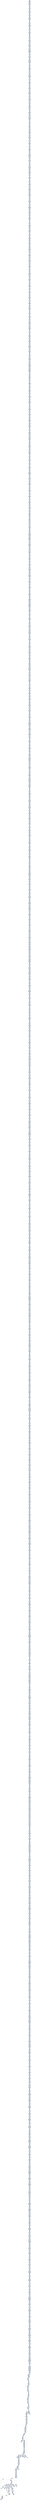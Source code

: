 digraph G {
node[shape=rectangle,style=filled,fillcolor=lightsteelblue,color=lightsteelblue]
bgcolor="transparent"
a0x00401c68subw_ax_si[label="start\nsubw %ax, %si",color="lightgrey",fillcolor="orange"];
a0x00401c6btestl_edi_esi[label="0x00401c6b\ntestl %edi, %esi"];
a0x00401c6dmovl_0x413d5fUINT32__32esp_[label="0x00401c6d\nmovl $0x413d5f<UINT32>, -32(%esp)"];
a0x00401c75subw_ax_si[label="0x00401c75\nsubw %ax, %si"];
a0x00401c78movl__32esp__eax[label="0x00401c78\nmovl -32(%esp), %eax"];
a0x00401c7cmovl_0xc7ca8566UINT32_eax_[label="0x00401c7c\nmovl $0xc7ca8566<UINT32>, (%eax)"];
a0x00401c82testl_edi_esi[label="0x00401c82\ntestl %edi, %esi"];
a0x00401c84addl_ebp_eax[label="0x00401c84\naddl %ebp, %eax"];
a0x00401c86subl_ebx_ecx[label="0x00401c86\nsubl %ebx, %ecx"];
a0x00401c88orl_eax_ecx[label="0x00401c88\norl %eax, %ecx"];
a0x00401c8axorl_edx_edx[label="0x00401c8a\nxorl %edx, %edx"];
a0x00401c8cmovb_0x4UINT8_dl[label="0x00401c8c\nmovb $0x4<UINT8>, %dl"];
a0x00401c8eaddl_edx__32esp_[label="0x00401c8e\naddl %edx, -32(%esp)"];
a0x00401c92addl_ebp_eax[label="0x00401c92\naddl %ebp, %eax"];
a0x00401c94subl_ebx_ecx[label="0x00401c94\nsubl %ebx, %ecx"];
a0x00401c96movl__32esp__edx[label="0x00401c96\nmovl -32(%esp), %edx"];
a0x00401c9aorl_0x5fe02444UINT32_edx_[label="0x00401c9a\norl $0x5fe02444<UINT32>, (%edx)"];
a0x00401ca0subl_ebx_ecx[label="0x00401ca0\nsubl %ebx, %ecx"];
a0x00401ca2orl_eax_ecx[label="0x00401ca2\norl %eax, %ecx"];
a0x00401ca4xorl_ecx_ecx[label="0x00401ca4\nxorl %ecx, %ecx"];
a0x00401ca6movb_0x4UINT8_cl[label="0x00401ca6\nmovb $0x4<UINT8>, %cl"];
a0x00401ca8addl_ecx__32esp_[label="0x00401ca8\naddl %ecx, -32(%esp)"];
a0x00401cacorl_eax_ecx[label="0x00401cac\norl %eax, %ecx"];
a0x00401caetestl_edx_ebp[label="0x00401cae\ntestl %edx, %ebp"];
a0x00401cb0movl__32esp__edx[label="0x00401cb0\nmovl -32(%esp), %edx"];
a0x00401cb4addl_0x6600410dUINT32_edx_[label="0x00401cb4\naddl $0x6600410d<UINT32>, (%edx)"];
a0x00401cbatestl_edx_ebp[label="0x00401cba\ntestl %edx, %ebp"];
a0x00401cbcmovsbl_bl_eax[label="0x00401cbc\nmovsbl %bl, %eax"];
a0x00401cbfnotl_ebp[label="0x00401cbf\nnotl %ebp"];
a0x00401cc1orl_esi_edi[label="0x00401cc1\norl %esi, %edi"];
a0x00401cc3xorl_ecx_ecx[label="0x00401cc3\nxorl %ecx, %ecx"];
a0x00401cc5movb_0x4UINT8_cl[label="0x00401cc5\nmovb $0x4<UINT8>, %cl"];
a0x00401cc7addl_ecx__32esp_[label="0x00401cc7\naddl %ecx, -32(%esp)"];
a0x00401ccbmovsbl_bl_eax[label="0x00401ccb\nmovsbl %bl, %eax"];
a0x00401ccemovl__32esp__eax[label="0x00401cce\nmovl -32(%esp), %eax"];
a0x00401cd2movl_0x5c8bca85UINT32_eax_[label="0x00401cd2\nmovl $0x5c8bca85<UINT32>, (%eax)"];
a0x00401cd8notl_ebp[label="0x00401cd8\nnotl %ebp"];
a0x00401cdaorl_esi_edi[label="0x00401cda\norl %esi, %edi"];
a0x00401cdcxorl_eax_eax[label="0x00401cdc\nxorl %eax, %eax"];
a0x00401cdemovb_0x4UINT8_al[label="0x00401cde\nmovb $0x4<UINT8>, %al"];
a0x00401ce0addl_eax__32esp_[label="0x00401ce0\naddl %eax, -32(%esp)"];
a0x00401ce4orl_esi_edi[label="0x00401ce4\norl %esi, %edi"];
a0x00401ce6testw_si_ax[label="0x00401ce6\ntestw %si, %ax"];
a0x00401ce9movl__32esp__edi[label="0x00401ce9\nmovl -32(%esp), %edi"];
a0x00401cedmovl_0x381e024UINT32_eax[label="0x00401ced\nmovl $0x381e024<UINT32>, %eax"];
a0x00401cf2stosl_eax_es_edi_[label="0x00401cf2\nstosl %eax, %es:(%edi)"];
a0x00401cf3testw_si_ax[label="0x00401cf3\ntestw %si, %ax"];
a0x00401cf6addl_ebp_edx[label="0x00401cf6\naddl %ebp, %edx"];
a0x00401cf8movl_edx_ebx[label="0x00401cf8\nmovl %edx, %ebx"];
a0x00401cfaleal_0x2eax__ecx[label="0x00401cfa\nleal 0x2(%eax), %ecx"];
a0x00401cfdxorl_eax_eax[label="0x00401cfd\nxorl %eax, %eax"];
a0x00401cffmovb_0x4UINT8_al[label="0x00401cff\nmovb $0x4<UINT8>, %al"];
a0x00401d01addl_eax__32esp_[label="0x00401d01\naddl %eax, -32(%esp)"];
a0x00401d05addl_ebp_edx[label="0x00401d05\naddl %ebp, %edx"];
a0x00401d07movl__32esp__edx[label="0x00401d07\nmovl -32(%esp), %edx"];
a0x00401d0bmovl_0x4010be90UINT32_edx_[label="0x00401d0b\nmovl $0x4010be90<UINT32>, (%edx)"];
a0x00401d11movl_edx_ebx[label="0x00401d11\nmovl %edx, %ebx"];
a0x00401d13xorl_edx_edx[label="0x00401d13\nxorl %edx, %edx"];
a0x00401d15movb_0x4UINT8_dl[label="0x00401d15\nmovb $0x4<UINT8>, %dl"];
a0x00401d17addl_edx__32esp_[label="0x00401d17\naddl %edx, -32(%esp)"];
a0x00401d1bleal_0x2eax__ecx[label="0x00401d1b\nleal 0x2(%eax), %ecx"];
a0x00401d1emovl__32esp__ecx[label="0x00401d1e\nmovl -32(%esp), %ecx"];
a0x00401d22addl_0x2366e823UINT32_ecx_[label="0x00401d22\naddl $0x2366e823<UINT32>, (%ecx)"];
a0x00401d28orl_ebp_eax[label="0x00401d28\norl %ebp, %eax"];
a0x00401d2axorl_ebx_ebx[label="0x00401d2a\nxorl %ebx, %ebx"];
a0x00401d2cmovb_0x4UINT8_bl[label="0x00401d2c\nmovb $0x4<UINT8>, %bl"];
a0x00401d2eaddl_ebx__32esp_[label="0x00401d2e\naddl %ebx, -32(%esp)"];
a0x00401d32xorl_0x40dffeUINT32_edx[label="0x00401d32\nxorl $0x40dffe<UINT32>, %edx"];
a0x00401d38movl__32esp__edx[label="0x00401d38\nmovl -32(%esp), %edx"];
a0x00401d3cmovl_0x33d933f9UINT32_edx_[label="0x00401d3c\nmovl $0x33d933f9<UINT32>, (%edx)"];
a0x00401d42movl_0x40db6bUINT32_ebx[label="0x00401d42\nmovl $0x40db6b<UINT32>, %ebx"];
a0x00401d47movw_cx_di[label="0x00401d47\nmovw %cx, %di"];
a0x00401d4axorl_edx_edx[label="0x00401d4a\nxorl %edx, %edx"];
a0x00401d4cmovb_0x4UINT8_dl[label="0x00401d4c\nmovb $0x4<UINT8>, %dl"];
a0x00401d4eaddl_edx__32esp_[label="0x00401d4e\naddl %edx, -32(%esp)"];
a0x00401d52movw_cx_di[label="0x00401d52\nmovw %cx, %di"];
a0x00401d55movl__32esp__ebx[label="0x00401d55\nmovl -32(%esp), %ebx"];
a0x00401d59orl_0x104b3dbUINT32_ebx_[label="0x00401d59\norl $0x104b3db<UINT32>, (%ebx)"];
a0x00401d5fsubl_ecx_esi[label="0x00401d5f\nsubl %ecx, %esi"];
a0x00401d61xorl_eax_eax[label="0x00401d61\nxorl %eax, %eax"];
a0x00401d63movb_0x4UINT8_al[label="0x00401d63\nmovb $0x4<UINT8>, %al"];
a0x00401d65addl_eax__32esp_[label="0x00401d65\naddl %eax, -32(%esp)"];
a0x00401d69andl_0x40d9edUINT32_edx[label="0x00401d69\nandl $0x40d9ed<UINT32>, %edx"];
a0x00401d6fmovl__32esp__eax[label="0x00401d6f\nmovl -32(%esp), %eax"];
a0x00401d73addl_0x66e0245cUINT32_eax_[label="0x00401d73\naddl $0x66e0245c<UINT32>, (%eax)"];
a0x00401d79xorw_bx_cx[label="0x00401d79\nxorw %bx, %cx"];
a0x00401d7cmovl_edi_edi[label="0x00401d7c\nmovl %edi, %edi"];
a0x00401d7emovl_edx_edi[label="0x00401d7e\nmovl %edx, %edi"];
a0x00401d80xorl_ebx_ebx[label="0x00401d80\nxorl %ebx, %ebx"];
a0x00401d82movb_0x4UINT8_bl[label="0x00401d82\nmovb $0x4<UINT8>, %bl"];
a0x00401d84addl_ebx__32esp_[label="0x00401d84\naddl %ebx, -32(%esp)"];
a0x00401d88movl_edi_edi[label="0x00401d88\nmovl %edi, %edi"];
a0x00401d8amovl__32esp__edx[label="0x00401d8a\nmovl -32(%esp), %edx"];
a0x00401d8eaddl_0x548bf923UINT32_edx_[label="0x00401d8e\naddl $0x548bf923<UINT32>, (%edx)"];
a0x00401d94movl_edx_edi[label="0x00401d94\nmovl %edx, %edi"];
a0x00401d96orl_ebp_edx[label="0x00401d96\norl %ebp, %edx"];
a0x00401d98addl_0x2UINT8_edx[label="0x00401d98\naddl $0x2<UINT8>, %edx"];
a0x00401d9bxorl_ebx_ebx[label="0x00401d9b\nxorl %ebx, %ebx"];
a0x00401d9dmovb_0x4UINT8_bl[label="0x00401d9d\nmovb $0x4<UINT8>, %bl"];
a0x00401d9faddl_ebx__32esp_[label="0x00401d9f\naddl %ebx, -32(%esp)"];
a0x00401da3orl_ebp_edx[label="0x00401da3\norl %ebp, %edx"];
a0x00401da5addl_0x2UINT8_edx[label="0x00401da5\naddl $0x2<UINT8>, %edx"];
a0x00401da8movl__32esp__eax[label="0x00401da8\nmovl -32(%esp), %eax"];
a0x00401dacaddl_0x281e024UINT32_eax_[label="0x00401dac\naddl $0x281e024<UINT32>, (%eax)"];
a0x00401db2addl_0x2UINT8_edx[label="0x00401db2\naddl $0x2<UINT8>, %edx"];
a0x00401db5orl_ecx_ecx[label="0x00401db5\norl %ecx, %ecx"];
a0x00401db7xorl_ecx_ecx[label="0x00401db7\nxorl %ecx, %ecx"];
a0x00401db9movb_0x4UINT8_cl[label="0x00401db9\nmovb $0x4<UINT8>, %cl"];
a0x00401dbbaddl_ecx__32esp_[label="0x00401dbb\naddl %ecx, -32(%esp)"];
a0x00401dbforl_ecx_ecx[label="0x00401dbf\norl %ecx, %ecx"];
a0x00401dc1subw_si_cx[label="0x00401dc1\nsubw %si, %cx"];
a0x00401dc4movl__32esp__ebx[label="0x00401dc4\nmovl -32(%esp), %ebx"];
a0x00401dc8addl_0x5375d63eUINT32_ebx_[label="0x00401dc8\naddl $0x5375d63e<UINT32>, (%ebx)"];
a0x00401dcesubw_si_cx[label="0x00401dce\nsubw %si, %cx"];
a0x00401dd1xorl_eax_eax[label="0x00401dd1\nxorl %eax, %eax"];
a0x00401dd3movb_0x4UINT8_al[label="0x00401dd3\nmovb $0x4<UINT8>, %al"];
a0x00401dd5addl_eax__32esp_[label="0x00401dd5\naddl %eax, -32(%esp)"];
a0x00401dd9subw_bp_cx[label="0x00401dd9\nsubw %bp, %cx"];
a0x00401ddcmovl__32esp__ebx[label="0x00401ddc\nmovl -32(%esp), %ebx"];
a0x00401de0movl_0xd67e3281UINT32_ebx_[label="0x00401de0\nmovl $0xd67e3281<UINT32>, (%ebx)"];
a0x00401de6leal_0x2edi__edi[label="0x00401de6\nleal 0x2(%edi), %edi"];
a0x00401de9xorl_edx_edx[label="0x00401de9\nxorl %edx, %edx"];
a0x00401debmovb_0x4UINT8_dl[label="0x00401deb\nmovb $0x4<UINT8>, %dl"];
a0x00401dedaddl_edx__32esp_[label="0x00401ded\naddl %edx, -32(%esp)"];
a0x00401df1shrl_0x2UINT8_ebx[label="0x00401df1\nshrl $0x2<UINT8>, %ebx"];
a0x00401df4movl__32esp__ecx[label="0x00401df4\nmovl -32(%esp), %ecx"];
a0x00401df8movl_0xd93343caUINT32_ecx_[label="0x00401df8\nmovl $0xd93343ca<UINT32>, (%ecx)"];
a0x00401dfeorl_eax_edx[label="0x00401dfe\norl %eax, %edx"];
a0x00401e00andw_si_bp[label="0x00401e00\nandw %si, %bp"];
a0x00401e03xorl_ebx_ebx[label="0x00401e03\nxorl %ebx, %ebx"];
a0x00401e05movb_0x4UINT8_bl[label="0x00401e05\nmovb $0x4<UINT8>, %bl"];
a0x00401e07addl_ebx__32esp_[label="0x00401e07\naddl %ebx, -32(%esp)"];
a0x00401e0bandw_si_bp[label="0x00401e0b\nandw %si, %bp"];
a0x00401e0emovl__32esp__edx[label="0x00401e0e\nmovl -32(%esp), %edx"];
a0x00401e12movl_0x3302e2c1UINT32_edx_[label="0x00401e12\nmovl $0x3302e2c1<UINT32>, (%edx)"];
a0x00401e18leal_0x2ebx__ebp[label="0x00401e18\nleal 0x2(%ebx), %ebp"];
a0x00401e1btestl_esi_eax[label="0x00401e1b\ntestl %esi, %eax"];
a0x00401e1dleal_0x2ebp__esi[label="0x00401e1d\nleal 0x2(%ebp), %esi"];
a0x00401e20xorl_ecx_ecx[label="0x00401e20\nxorl %ecx, %ecx"];
a0x00401e22movb_0x4UINT8_cl[label="0x00401e22\nmovb $0x4<UINT8>, %cl"];
a0x00401e24addl_ecx__32esp_[label="0x00401e24\naddl %ecx, -32(%esp)"];
a0x00401e28testl_esi_eax[label="0x00401e28\ntestl %esi, %eax"];
a0x00401e2aleal_0x2ebp__esi[label="0x00401e2a\nleal 0x2(%ebp), %esi"];
a0x00401e2dmovl__32esp__eax[label="0x00401e2d\nmovl -32(%esp), %eax"];
a0x00401e31addl_0x104b2d2UINT32_eax_[label="0x00401e31\naddl $0x104b2d2<UINT32>, (%eax)"];
a0x00401e37leal_0x2ebp__esi[label="0x00401e37\nleal 0x2(%ebp), %esi"];
a0x00401e3axorl_eax_eax[label="0x00401e3a\nxorl %eax, %eax"];
a0x00401e3cmovb_0x4UINT8_al[label="0x00401e3c\nmovb $0x4<UINT8>, %al"];
a0x00401e3eaddl_eax__32esp_[label="0x00401e3e\naddl %eax, -32(%esp)"];
a0x00401e42xorl_eax_eax[label="0x00401e42\nxorl %eax, %eax"];
a0x00401e44andl_ecx_edx[label="0x00401e44\nandl %ecx, %edx"];
a0x00401e46movl__32esp__edx[label="0x00401e46\nmovl -32(%esp), %edx"];
a0x00401e4aaddl_0xc1e02454UINT32_edx_[label="0x00401e4a\naddl $0xc1e02454<UINT32>, (%edx)"];
a0x00401e50andl_ecx_edx[label="0x00401e50\nandl %ecx, %edx"];
a0x00401e52leal_0x40fefdeax__ebp[label="0x00401e52\nleal 0x40fefd(%eax), %ebp"];
a0x00401e58xorl_edx_edx[label="0x00401e58\nxorl %edx, %edx"];
a0x00401e5amovb_0x4UINT8_dl[label="0x00401e5a\nmovb $0x4<UINT8>, %dl"];
a0x00401e5caddl_edx__32esp_[label="0x00401e5c\naddl %edx, -32(%esp)"];
a0x00401e60leal_0x40fefdeax__ebp[label="0x00401e60\nleal 0x40fefd(%eax), %ebp"];
a0x00401e66movl__32esp__ebx[label="0x00401e66\nmovl -32(%esp), %ebx"];
a0x00401e6aaddl_0x5c8b02e2UINT32_ebx_[label="0x00401e6a\naddl $0x5c8b02e2<UINT32>, (%ebx)"];
a0x00401e70testl_ebp_ebx[label="0x00401e70\ntestl %ebp, %ebx"];
a0x00401e72testw_cx_bp[label="0x00401e72\ntestw %cx, %bp"];
a0x00401e75xorl_esi_eax[label="0x00401e75\nxorl %esi, %eax"];
a0x00401e77movzbl_ch_ebx[label="0x00401e77\nmovzbl %ch, %ebx"];
a0x00401e7axorl_edx_edx[label="0x00401e7a\nxorl %edx, %edx"];
a0x00401e7cmovb_0x4UINT8_dl[label="0x00401e7c\nmovb $0x4<UINT8>, %dl"];
a0x00401e7eaddl_edx__32esp_[label="0x00401e7e\naddl %edx, -32(%esp)"];
a0x00401e82testw_cx_bp[label="0x00401e82\ntestw %cx, %bp"];
a0x00401e85xorl_esi_eax[label="0x00401e85\nxorl %esi, %eax"];
a0x00401e87movl__32esp__eax[label="0x00401e87\nmovl -32(%esp), %eax"];
a0x00401e8borl_0x381e024UINT32_eax_[label="0x00401e8b\norl $0x381e024<UINT32>, (%eax)"];
a0x00401e91xorl_esi_eax[label="0x00401e91\nxorl %esi, %eax"];
a0x00401e93movzbl_ch_ebx[label="0x00401e93\nmovzbl %ch, %ebx"];
a0x00401e96xorl_edx_edx[label="0x00401e96\nxorl %edx, %edx"];
a0x00401e98movb_0x4UINT8_dl[label="0x00401e98\nmovb $0x4<UINT8>, %dl"];
a0x00401e9aaddl_edx__32esp_[label="0x00401e9a\naddl %edx, -32(%esp)"];
a0x00401e9emovzbl_ch_ebx[label="0x00401e9e\nmovzbl %ch, %ebx"];
a0x00401ea1movl__32esp__edx[label="0x00401ea1\nmovl -32(%esp), %edx"];
a0x00401ea5addl_0xb9004050UINT32_edx_[label="0x00401ea5\naddl $0xb9004050<UINT32>, (%edx)"];
a0x00401eabaddw_cx_di[label="0x00401eab\naddw %cx, %di"];
a0x00401eaexorl_ecx_ecx[label="0x00401eae\nxorl %ecx, %ecx"];
a0x00401eb0movb_0x4UINT8_cl[label="0x00401eb0\nmovb $0x4<UINT8>, %cl"];
a0x00401eb2addl_ecx__32esp_[label="0x00401eb2\naddl %ecx, -32(%esp)"];
a0x00401eb6leal_0x2ebx__eax[label="0x00401eb6\nleal 0x2(%ebx), %eax"];
a0x00401eb9movl__32esp__eax[label="0x00401eb9\nmovl -32(%esp), %eax"];
a0x00401ebdmovl_0x66f70366UINT32_eax_[label="0x00401ebd\nmovl $0x66f70366<UINT32>, (%eax)"];
a0x00401ec3orw_cx_ax[label="0x00401ec3\norw %cx, %ax"];
a0x00401ec6movzbl_cl_ecx[label="0x00401ec6\nmovzbl %cl, %ecx"];
a0x00401ec9xorl_ebx_ebx[label="0x00401ec9\nxorl %ebx, %ebx"];
a0x00401ecbmovb_0x4UINT8_bl[label="0x00401ecb\nmovb $0x4<UINT8>, %bl"];
a0x00401ecdaddl_ebx__32esp_[label="0x00401ecd\naddl %ebx, -32(%esp)"];
a0x00401ed1movzbl_cl_ecx[label="0x00401ed1\nmovzbl %cl, %ecx"];
a0x00401ed4movl__32esp__edx[label="0x00401ed4\nmovl -32(%esp), %edx"];
a0x00401ed8movl_0xdb33cd03UINT32_edx_[label="0x00401ed8\nmovl $0xdb33cd03<UINT32>, (%edx)"];
a0x00401edetestw_bp_bp[label="0x00401ede\ntestw %bp, %bp"];
a0x00401ee1testw_si_di[label="0x00401ee1\ntestw %si, %di"];
a0x00401ee4xorl_ecx_ecx[label="0x00401ee4\nxorl %ecx, %ecx"];
a0x00401ee6movb_0x4UINT8_cl[label="0x00401ee6\nmovb $0x4<UINT8>, %cl"];
a0x00401ee8addl_ecx__32esp_[label="0x00401ee8\naddl %ecx, -32(%esp)"];
a0x00401eectestw_si_di[label="0x00401eec\ntestw %si, %di"];
a0x00401eefmovl__32esp__edx[label="0x00401eef\nmovl -32(%esp), %edx"];
a0x00401ef3movl_0x5c0104b3UINT32_edx_[label="0x00401ef3\nmovl $0x5c0104b3<UINT32>, (%edx)"];
a0x00401ef9leal_0x2edi__esi[label="0x00401ef9\nleal 0x2(%edi), %esi"];
a0x00401efcxorl_edx_edx[label="0x00401efc\nxorl %edx, %edx"];
a0x00401efemovb_0x4UINT8_dl[label="0x00401efe\nmovb $0x4<UINT8>, %dl"];
a0x00401f00addl_edx__32esp_[label="0x00401f00\naddl %edx, -32(%esp)"];
a0x00401f04orw_dx_dx[label="0x00401f04\norw %dx, %dx"];
a0x00401f07xorl_0x40dafdUINT32_esi[label="0x00401f07\nxorl $0x40dafd<UINT32>, %esi"];
a0x00401f0dmovl__32esp__ebx[label="0x00401f0d\nmovl -32(%esp), %ebx"];
a0x00401f11orl_0x366e024UINT32_ebx_[label="0x00401f11\norl $0x366e024<UINT32>, (%ebx)"];
a0x00401f17xorl_0x40dafdUINT32_esi[label="0x00401f17\nxorl $0x40dafd<UINT32>, %esi"];
a0x00401f1dxorl_eax_eax[label="0x00401f1d\nxorl %eax, %eax"];
a0x00401f1fmovb_0x4UINT8_al[label="0x00401f1f\nmovb $0x4<UINT8>, %al"];
a0x00401f21addl_eax__32esp_[label="0x00401f21\naddl %eax, -32(%esp)"];
a0x00401f25movl_ecx_esi[label="0x00401f25\nmovl %ecx, %esi"];
a0x00401f27movl__32esp__ecx[label="0x00401f27\nmovl -32(%esp), %ecx"];
a0x00401f2bmovl_0x245c8bcdUINT32_ecx_[label="0x00401f2b\nmovl $0x245c8bcd<UINT32>, (%ecx)"];
a0x00401f31orw_si_cx[label="0x00401f31\norw %si, %cx"];
a0x00401f34orw_si_cx[label="0x00401f34\norw %si, %cx"];
a0x00401f37xorl_ecx_ecx[label="0x00401f37\nxorl %ecx, %ecx"];
a0x00401f39movb_0x4UINT8_cl[label="0x00401f39\nmovb $0x4<UINT8>, %cl"];
a0x00401f3baddl_ecx__32esp_[label="0x00401f3b\naddl %ecx, -32(%esp)"];
a0x00401f3forw_si_cx[label="0x00401f3f\norw %si, %cx"];
a0x00401f42leal_0x40dbeeebx__ebp[label="0x00401f42\nleal 0x40dbee(%ebx), %ebp"];
a0x00401f48movl__32esp__ecx[label="0x00401f48\nmovl -32(%esp), %ecx"];
a0x00401f4corl_0x6f0381e0UINT32_ecx_[label="0x00401f4c\norl $0x6f0381e0<UINT32>, (%ecx)"];
a0x00401f52leal_0x40dbeeebx__ebp[label="0x00401f52\nleal 0x40dbee(%ebx), %ebp"];
a0x00401f58xorl_edx_edx[label="0x00401f58\nxorl %edx, %edx"];
a0x00401f5amovb_0x4UINT8_dl[label="0x00401f5a\nmovb $0x4<UINT8>, %dl"];
a0x00401f5caddl_edx__32esp_[label="0x00401f5c\naddl %edx, -32(%esp)"];
a0x00401f60xaddl_edi_eax[label="0x00401f60\nxaddl %edi, %eax"];
a0x00401f63movl__32esp__ecx[label="0x00401f63\nmovl -32(%esp), %ecx"];
a0x00401f67addl_0x819429e1UINT32_ecx_[label="0x00401f67\naddl $0x819429e1<UINT32>, (%ecx)"];
a0x00401f6daddl_edx_edi[label="0x00401f6d\naddl %edx, %edi"];
a0x00401f6fxorl_eax_eax[label="0x00401f6f\nxorl %eax, %eax"];
a0x00401f71movb_0x4UINT8_al[label="0x00401f71\nmovb $0x4<UINT8>, %al"];
a0x00401f73addl_eax__32esp_[label="0x00401f73\naddl %eax, -32(%esp)"];
a0x00401f77notl_ebp[label="0x00401f77\nnotl %ebp"];
a0x00401f79movl__32esp__eax[label="0x00401f79\nmovl -32(%esp), %eax"];
a0x00401f7daddl_0x29e28733UINT32_eax_[label="0x00401f7d\naddl $0x29e28733<UINT32>, (%eax)"];
a0x00401f83xorl_edx_eax[label="0x00401f83\nxorl %edx, %eax"];
a0x00401f85orl_esi_ebp[label="0x00401f85\norl %esi, %ebp"];
a0x00401f87subw_bx_ax[label="0x00401f87\nsubw %bx, %ax"];
a0x00401f8axorl_eax_eax[label="0x00401f8a\nxorl %eax, %eax"];
a0x00401f8cmovb_0x4UINT8_al[label="0x00401f8c\nmovb $0x4<UINT8>, %al"];
a0x00401f8eaddl_eax__32esp_[label="0x00401f8e\naddl %eax, -32(%esp)"];
a0x00401f92orl_esi_ebp[label="0x00401f92\norl %esi, %ebp"];
a0x00401f94movl__32esp__eax[label="0x00401f94\nmovl -32(%esp), %eax"];
a0x00401f98addl_0x2bf08b94UINT32_eax_[label="0x00401f98\naddl $0x2bf08b94<UINT32>, (%eax)"];
a0x00401f9esubw_bx_ax[label="0x00401f9e\nsubw %bx, %ax"];
a0x00401fa1xorl_ebx_ebx[label="0x00401fa1\nxorl %ebx, %ebx"];
a0x00401fa3movb_0x4UINT8_bl[label="0x00401fa3\nmovb $0x4<UINT8>, %bl"];
a0x00401fa5addl_ebx__32esp_[label="0x00401fa5\naddl %ebx, -32(%esp)"];
a0x00401fa9testw_di_bx[label="0x00401fa9\ntestw %di, %bx"];
a0x00401facmovl__32esp__eax[label="0x00401fac\nmovl -32(%esp), %eax"];
a0x00401fb0movl_0xcbb60ff6UINT32_eax_[label="0x00401fb0\nmovl $0xcbb60ff6<UINT32>, (%eax)"];
a0x00401fb6movl_eax_ebp[label="0x00401fb6\nmovl %eax, %ebp"];
a0x00401fb8leal_0x40df6deax__eax[label="0x00401fb8\nleal 0x40df6d(%eax), %eax"];
a0x00401fbexorl_eax_eax[label="0x00401fbe\nxorl %eax, %eax"];
a0x00401fc0movb_0x4UINT8_al[label="0x00401fc0\nmovb $0x4<UINT8>, %al"];
a0x00401fc2addl_eax__32esp_[label="0x00401fc2\naddl %eax, -32(%esp)"];
a0x00401fc6leal_0x40df6deax__eax[label="0x00401fc6\nleal 0x40df6d(%eax), %eax"];
a0x00401fccmovl__32esp__ecx[label="0x00401fcc\nmovl -32(%esp), %ecx"];
a0x00401fd0addl_0x4b1c933UINT32_ecx_[label="0x00401fd0\naddl $0x4b1c933<UINT32>, (%ecx)"];
a0x00401fd6testl_esi_eax[label="0x00401fd6\ntestl %esi, %eax"];
a0x00401fd8movw_dx_bp[label="0x00401fd8\nmovw %dx, %bp"];
a0x00401fdbxorl_eax_eax[label="0x00401fdb\nxorl %eax, %eax"];
a0x00401fddmovb_0x4UINT8_al[label="0x00401fdd\nmovb $0x4<UINT8>, %al"];
a0x00401fdfaddl_eax__32esp_[label="0x00401fdf\naddl %eax, -32(%esp)"];
a0x00401fe3movw_dx_bp[label="0x00401fe3\nmovw %dx, %bp"];
a0x00401fe6movl__32esp__edi[label="0x00401fe6\nmovl -32(%esp), %edi"];
a0x00401feamovl_0xe0244c01UINT32_eax[label="0x00401fea\nmovl $0xe0244c01<UINT32>, %eax"];
a0x00401fefstosl_eax_es_edi_[label="0x00401fef\nstosl %eax, %es:(%edi)"];
a0x00401ff0subw_dx_bx[label="0x00401ff0\nsubw %dx, %bx"];
a0x00401ff3xorl_edx_edx[label="0x00401ff3\nxorl %edx, %edx"];
a0x00401ff5movb_0x4UINT8_dl[label="0x00401ff5\nmovb $0x4<UINT8>, %dl"];
a0x00401ff7addl_edx__32esp_[label="0x00401ff7\naddl %edx, -32(%esp)"];
a0x00401ffbleal_0x2edx__edx[label="0x00401ffb\nleal 0x2(%edx), %edx"];
a0x00401ffemovl__32esp__edx[label="0x00401ffe\nmovl -32(%esp), %edx"];
a0x00402002movl_0x548bf62bUINT32_edx_[label="0x00402002\nmovl $0x548bf62b<UINT32>, (%edx)"];
a0x00402008sbbl_0x40fffbUINT32_ebp[label="0x00402008\nsbbl $0x40fffb<UINT32>, %ebp"];
a0x0040200exorl_edx_edx[label="0x0040200e\nxorl %edx, %edx"];
a0x00402010movb_0x4UINT8_dl[label="0x00402010\nmovb $0x4<UINT8>, %dl"];
a0x00402012addl_edx__32esp_[label="0x00402012\naddl %edx, -32(%esp)"];
a0x00402016addw_di_dx[label="0x00402016\naddw %di, %dx"];
a0x00402019movl__32esp__eax[label="0x00402019\nmovl -32(%esp), %eax"];
a0x0040201daddl_0x281e024UINT32_eax_[label="0x0040201d\naddl $0x281e024<UINT32>, (%eax)"];
a0x00402023andl_ebx_ebx[label="0x00402023\nandl %ebx, %ebx"];
a0x00402025xorl_ecx_ecx[label="0x00402025\nxorl %ecx, %ecx"];
a0x00402027movb_0x4UINT8_cl[label="0x00402027\nmovb $0x4<UINT8>, %cl"];
a0x00402029addl_ecx__32esp_[label="0x00402029\naddl %ecx, -32(%esp)"];
a0x0040202dleal_0x2ebx__ebp[label="0x0040202d\nleal 0x2(%ebx), %ebp"];
a0x00402030testw_bx_bx[label="0x00402030\ntestw %bx, %bx"];
a0x00402033movl__32esp__edi[label="0x00402033\nmovl -32(%esp), %edi"];
a0x00402037movl_0x10bfa4f3UINT32_eax[label="0x00402037\nmovl $0x10bfa4f3<UINT32>, %eax"];
a0x0040203cstosl_eax_es_edi_[label="0x0040203c\nstosl %eax, %es:(%edi)"];
a0x0040203dtestw_bx_bx[label="0x0040203d\ntestw %bx, %bx"];
a0x00402040orl_eax_edi[label="0x00402040\norl %eax, %edi"];
a0x00402042testw_bx_bx[label="0x00402042\ntestw %bx, %bx"];
a0x00402045xorl_edx_edx[label="0x00402045\nxorl %edx, %edx"];
a0x00402047movb_0x4UINT8_dl[label="0x00402047\nmovb $0x4<UINT8>, %dl"];
a0x00402049addl_edx__32esp_[label="0x00402049\naddl %edx, -32(%esp)"];
a0x0040204dorl_eax_edi[label="0x0040204d\norl %eax, %edi"];
a0x0040204fmovl__32esp__ecx[label="0x0040204f\nmovl -32(%esp), %ecx"];
a0x00402053addl_0x33cbb60fUINT32_ecx_[label="0x00402053\naddl $0x33cbb60f<UINT32>, (%ecx)"];
a0x00402059testw_bx_bx[label="0x00402059\ntestw %bx, %bx"];
a0x0040205cxorl_edx_edx[label="0x0040205c\nxorl %edx, %edx"];
a0x0040205emovb_0x4UINT8_dl[label="0x0040205e\nmovb $0x4<UINT8>, %dl"];
a0x00402060addl_edx__32esp_[label="0x00402060\naddl %edx, -32(%esp)"];
a0x00402064andl_ecx_edx[label="0x00402064\nandl %ecx, %edx"];
a0x00402066movl__32esp__edx[label="0x00402066\nmovl -32(%esp), %edx"];
a0x0040206aaddl_0x104b2d2UINT32_edx_[label="0x0040206a\naddl $0x104b2d2<UINT32>, (%edx)"];
a0x00402070orl_ebx_ebp[label="0x00402070\norl %ebx, %ebp"];
a0x00402072addw_bx_dx[label="0x00402072\naddw %bx, %dx"];
a0x00402075orl_ebp_ebp[label="0x00402075\norl %ebp, %ebp"];
a0x00402077xorl_ecx_ecx[label="0x00402077\nxorl %ecx, %ecx"];
a0x00402079movb_0x4UINT8_cl[label="0x00402079\nmovb $0x4<UINT8>, %cl"];
a0x0040207baddl_ecx__32esp_[label="0x0040207b\naddl %ecx, -32(%esp)"];
a0x0040207faddw_bx_dx[label="0x0040207f\naddw %bx, %dx"];
a0x00402082orl_ebp_ebp[label="0x00402082\norl %ebp, %ebp"];
a0x00402084movl__32esp__ebx[label="0x00402084\nmovl -32(%esp), %ebx"];
a0x00402088addl_0x66e02454UINT32_ebx_[label="0x00402088\naddl $0x66e02454<UINT32>, (%ebx)"];
a0x0040208eorl_ebp_ebp[label="0x0040208e\norl %ebp, %ebp"];
a0x00402090xorl_ebx_ebx[label="0x00402090\nxorl %ebx, %ebx"];
a0x00402092movb_0x4UINT8_bl[label="0x00402092\nmovb $0x4<UINT8>, %bl"];
a0x00402094addl_ebx__32esp_[label="0x00402094\naddl %ebx, -32(%esp)"];
a0x00402098subl_eax_esi[label="0x00402098\nsubl %eax, %esi"];
a0x0040209amovl__32esp__ebx[label="0x0040209a\nmovl -32(%esp), %ebx"];
a0x0040209eaddl_0x548bcd2bUINT32_ebx_[label="0x0040209e\naddl $0x548bcd2b<UINT32>, (%ebx)"];
a0x004020a4andw_di_bx[label="0x004020a4\nandw %di, %bx"];
a0x004020a7leal_0x2ebp__edi[label="0x004020a7\nleal 0x2(%ebp), %edi"];
a0x004020aaxorl_ecx_ecx[label="0x004020aa\nxorl %ecx, %ecx"];
a0x004020acmovb_0x4UINT8_cl[label="0x004020ac\nmovb $0x4<UINT8>, %cl"];
a0x004020aeaddl_ecx__32esp_[label="0x004020ae\naddl %ecx, -32(%esp)"];
a0x004020b2leal_0x2ebp__edi[label="0x004020b2\nleal 0x2(%ebp), %edi"];
a0x004020b5movl__32esp__eax[label="0x004020b5\nmovl -32(%esp), %eax"];
a0x004020b9movl_0x281e024UINT32_eax_[label="0x004020b9\nmovl $0x281e024<UINT32>, (%eax)"];
a0x004020bfaddw_bp_di[label="0x004020bf\naddw %bp, %di"];
a0x004020c2xorl_ebx_ebx[label="0x004020c2\nxorl %ebx, %ebx"];
a0x004020c4movb_0x4UINT8_bl[label="0x004020c4\nmovb $0x4<UINT8>, %bl"];
a0x004020c6addl_ebx__32esp_[label="0x004020c6\naddl %ebx, -32(%esp)"];
a0x004020caxorl_ebx_ebp[label="0x004020ca\nxorl %ebx, %ebp"];
a0x004020ccmovzbl_cl_ebx[label="0x004020cc\nmovzbl %cl, %ebx"];
a0x004020cfmovl__32esp__ecx[label="0x004020cf\nmovl -32(%esp), %ecx"];
a0x004020d3addl_0x2d8fabdeUINT32_ecx_[label="0x004020d3\naddl $0x2d8fabde<UINT32>, (%ecx)"];
a0x004020d9movzbl_cl_ebx[label="0x004020d9\nmovzbl %cl, %ebx"];
a0x004020dcxorl_edx_edx[label="0x004020dc\nxorl %edx, %edx"];
a0x004020demovb_0x4UINT8_dl[label="0x004020de\nmovb $0x4<UINT8>, %dl"];
a0x004020e0addl_edx__32esp_[label="0x004020e0\naddl %edx, -32(%esp)"];
a0x004020e4leal_0x2eax__esi[label="0x004020e4\nleal 0x2(%eax), %esi"];
a0x004020e7movl__32esp__edi[label="0x004020e7\nmovl -32(%esp), %edi"];
a0x004020ebmovl_0xeb9e3281UINT32_eax[label="0x004020eb\nmovl $0xeb9e3281<UINT32>, %eax"];
a0x004020f0stosl_eax_es_edi_[label="0x004020f0\nstosl %eax, %es:(%edi)"];
a0x004020f1rcll_0x2UINT8_ebp[label="0x004020f1\nrcll $0x2<UINT8>, %ebp"];
a0x004020f4xorl_ebx_ebx[label="0x004020f4\nxorl %ebx, %ebx"];
a0x004020f6movb_0x4UINT8_bl[label="0x004020f6\nmovb $0x4<UINT8>, %bl"];
a0x004020f8addl_ebx__32esp_[label="0x004020f8\naddl %ebx, -32(%esp)"];
a0x004020fctestl_edx_edi[label="0x004020fc\ntestl %edx, %edi"];
a0x004020femovl__32esp__ecx[label="0x004020fe\nmovl -32(%esp), %ecx"];
a0x00402102addl_0x2366968fUINT32_ecx_[label="0x00402102\naddl $0x2366968f<UINT32>, (%ecx)"];
a0x00402108testw_di_dx[label="0x00402108\ntestw %di, %dx"];
a0x0040210baddl_edx_esi[label="0x0040210b\naddl %edx, %esi"];
a0x0040210dleal_0x2ecx__edx[label="0x0040210d\nleal 0x2(%ecx), %edx"];
a0x00402110xorl_ebx_ebx[label="0x00402110\nxorl %ebx, %ebx"];
a0x00402112movb_0x4UINT8_bl[label="0x00402112\nmovb $0x4<UINT8>, %bl"];
a0x00402114addl_ebx__32esp_[label="0x00402114\naddl %ebx, -32(%esp)"];
a0x00402118addl_edx_esi[label="0x00402118\naddl %edx, %esi"];
a0x0040211aleal_0x2ecx__edx[label="0x0040211a\nleal 0x2(%ecx), %edx"];
a0x0040211dmovl__32esp__ebx[label="0x0040211d\nmovl -32(%esp), %ebx"];
a0x00402121movl_0x33c385c1UINT32_ebx_[label="0x00402121\nmovl $0x33c385c1<UINT32>, (%ebx)"];
a0x00402127leal_0x2ecx__edx[label="0x00402127\nleal 0x2(%ecx), %edx"];
a0x0040212axorl_ecx_ecx[label="0x0040212a\nxorl %ecx, %ecx"];
a0x0040212cmovb_0x4UINT8_cl[label="0x0040212c\nmovb $0x4<UINT8>, %cl"];
a0x0040212eaddl_ecx__32esp_[label="0x0040212e\naddl %ecx, -32(%esp)"];
a0x00402132addl_edi_esi[label="0x00402132\naddl %edi, %esi"];
a0x00402134movl_edi_ebx[label="0x00402134\nmovl %edi, %ebx"];
a0x00402136movl__32esp__edx[label="0x00402136\nmovl -32(%esp), %edx"];
a0x0040213aaddl_0x104b3dbUINT32_edx_[label="0x0040213a\naddl $0x104b3db<UINT32>, (%edx)"];
a0x00402140movl_edi_ebx[label="0x00402140\nmovl %edi, %ebx"];
a0x00402142subw_di_bx[label="0x00402142\nsubw %di, %bx"];
a0x00402145xorl_eax_eax[label="0x00402145\nxorl %eax, %eax"];
a0x00402147movb_0x4UINT8_al[label="0x00402147\nmovb $0x4<UINT8>, %al"];
a0x00402149addl_eax__32esp_[label="0x00402149\naddl %eax, -32(%esp)"];
a0x0040214dsubw_di_bx[label="0x0040214d\nsubw %di, %bx"];
a0x00402150movl__32esp__edi[label="0x00402150\nmovl -32(%esp), %edi"];
a0x00402154movl_0x85e0245cUINT32_eax[label="0x00402154\nmovl $0x85e0245c<UINT32>, %eax"];
a0x00402159stosl_eax_es_edi_[label="0x00402159\nstosl %eax, %es:(%edi)"];
a0x0040215amovw_di_si[label="0x0040215a\nmovw %di, %si"];
a0x0040215dxorl_edx_edx[label="0x0040215d\nxorl %edx, %edx"];
a0x0040215fmovb_0x4UINT8_dl[label="0x0040215f\nmovb $0x4<UINT8>, %dl"];
a0x00402161addl_edx__32esp_[label="0x00402161\naddl %edx, -32(%esp)"];
a0x00402165subw_di_di[label="0x00402165\nsubw %di, %di"];
a0x00402168orw_bp_bx[label="0x00402168\norw %bp, %bx"];
a0x0040216bmovl__32esp__ebx[label="0x0040216b\nmovl -32(%esp), %ebx"];
a0x0040216faddl_0xcf0b66c3UINT32_ebx_[label="0x0040216f\naddl $0xcf0b66c3<UINT32>, (%ebx)"];
a0x00402175orw_bp_bx[label="0x00402175\norw %bp, %bx"];
a0x00402178xorl_ebx_ebx[label="0x00402178\nxorl %ebx, %ebx"];
a0x0040217amovb_0x4UINT8_bl[label="0x0040217a\nmovb $0x4<UINT8>, %bl"];
a0x0040217caddl_ebx__32esp_[label="0x0040217c\naddl %ebx, -32(%esp)"];
a0x00402180orl_eax_ecx[label="0x00402180\norl %eax, %ecx"];
a0x00402182movl__32esp__edx[label="0x00402182\nmovl -32(%esp), %edx"];
a0x00402186addl_0xe024448bUINT32_edx_[label="0x00402186\naddl $0xe024448b<UINT32>, (%edx)"];
a0x0040218candw_dx_bp[label="0x0040218c\nandw %dx, %bp"];
a0x0040218ftestw_si_bx[label="0x0040218f\ntestw %si, %bx"];
a0x00402192xorl_ebx_ebx[label="0x00402192\nxorl %ebx, %ebx"];
a0x00402194movb_0x4UINT8_bl[label="0x00402194\nmovb $0x4<UINT8>, %bl"];
a0x00402196addl_ebx__32esp_[label="0x00402196\naddl %ebx, -32(%esp)"];
a0x0040219atestw_si_bx[label="0x0040219a\ntestw %si, %bx"];
a0x0040219dmovl__32esp__ecx[label="0x0040219d\nmovl -32(%esp), %ecx"];
a0x004021a1addl_0x94c40081UINT32_ecx_[label="0x004021a1\naddl $0x94c40081<UINT32>, (%ecx)"];
a0x004021a7orw_di_bx[label="0x004021a7\norw %di, %bx"];
a0x004021aaxorl_ecx_ecx[label="0x004021aa\nxorl %ecx, %ecx"];
a0x004021acmovb_0x4UINT8_cl[label="0x004021ac\nmovb $0x4<UINT8>, %cl"];
a0x004021aeaddl_ecx__32esp_[label="0x004021ae\naddl %ecx, -32(%esp)"];
a0x004021b2movsbl_dh_ecx[label="0x004021b2\nmovsbl %dh, %ecx"];
a0x004021b5movl__32esp__ebx[label="0x004021b5\nmovl -32(%esp), %ebx"];
a0x004021b9addl_0x3081e738UINT32_ebx_[label="0x004021b9\naddl $0x3081e738<UINT32>, (%ebx)"];
a0x004021bfandl_ecx_eax[label="0x004021bf\nandl %ecx, %eax"];
a0x004021c1testl_ebp_eax[label="0x004021c1\ntestl %ebp, %eax"];
a0x004021c3andw_si_bx[label="0x004021c3\nandw %si, %bx"];
a0x004021c6movsbl_cl_edx[label="0x004021c6\nmovsbl %cl, %edx"];
a0x004021c9xorl_ebx_ebx[label="0x004021c9\nxorl %ebx, %ebx"];
a0x004021cbmovb_0x4UINT8_bl[label="0x004021cb\nmovb $0x4<UINT8>, %bl"];
a0x004021cdaddl_ebx__32esp_[label="0x004021cd\naddl %ebx, -32(%esp)"];
a0x004021d1testl_ebp_eax[label="0x004021d1\ntestl %ebp, %eax"];
a0x004021d3andw_si_bx[label="0x004021d3\nandw %si, %bx"];
a0x004021d6movl__32esp__ecx[label="0x004021d6\nmovl -32(%esp), %ecx"];
a0x004021damovl_0xe7389704UINT32_ecx_[label="0x004021da\nmovl $0xe7389704<UINT32>, (%ecx)"];
a0x004021e0andw_si_bx[label="0x004021e0\nandw %si, %bx"];
a0x004021e3xorl_edx_edx[label="0x004021e3\nxorl %edx, %edx"];
a0x004021e5movb_0x4UINT8_dl[label="0x004021e5\nmovb $0x4<UINT8>, %dl"];
a0x004021e7addl_edx__32esp_[label="0x004021e7\naddl %edx, -32(%esp)"];
a0x004021ebmovsbl_cl_edx[label="0x004021eb\nmovsbl %cl, %edx"];
a0x004021eexorl_esi_edx[label="0x004021ee\nxorl %esi, %edx"];
a0x004021f0movl__32esp__ecx[label="0x004021f0\nmovl -32(%esp), %ecx"];
a0x004021f4movl_0x23cf0b66UINT32_ecx_[label="0x004021f4\nmovl $0x23cf0b66<UINT32>, (%ecx)"];
a0x004021faxorl_esi_edx[label="0x004021fa\nxorl %esi, %edx"];
a0x004021fcaddl_0x2UINT8_ebp[label="0x004021fc\naddl $0x2<UINT8>, %ebp"];
a0x004021ffxorl_edx_edx[label="0x004021ff\nxorl %edx, %edx"];
a0x00402201movb_0x4UINT8_dl[label="0x00402201\nmovb $0x4<UINT8>, %dl"];
a0x00402203addl_edx__32esp_[label="0x00402203\naddl %edx, -32(%esp)"];
a0x00402207addl_0x2UINT8_ebp[label="0x00402207\naddl $0x2<UINT8>, %ebp"];
a0x0040220amovl__32esp__ebx[label="0x0040220a\nmovl -32(%esp), %ebx"];
a0x0040220eorl_0xf92366f2UINT32_ebx_[label="0x0040220e\norl $0xf92366f2<UINT32>, (%ebx)"];
a0x00402214testw_bx_dx[label="0x00402214\ntestw %bx, %dx"];
a0x00402217andw_cx_dx[label="0x00402217\nandw %cx, %dx"];
a0x0040221amovl_esi_ecx[label="0x0040221a\nmovl %esi, %ecx"];
a0x0040221cxorl_edx_edx[label="0x0040221c\nxorl %edx, %edx"];
a0x0040221emovb_0x4UINT8_dl[label="0x0040221e\nmovb $0x4<UINT8>, %dl"];
a0x00402220addl_edx__32esp_[label="0x00402220\naddl %edx, -32(%esp)"];
a0x00402224andw_cx_dx[label="0x00402224\nandw %cx, %dx"];
a0x00402227movl_esi_ecx[label="0x00402227\nmovl %esi, %ecx"];
a0x00402229movl__32esp__ebx[label="0x00402229\nmovl -32(%esp), %ebx"];
a0x0040222daddl_0x4b0c033UINT32_ebx_[label="0x0040222d\naddl $0x4b0c033<UINT32>, (%ebx)"];
a0x00402233movl_esi_ecx[label="0x00402233\nmovl %esi, %ecx"];
a0x00402235xorl_ebx_ebx[label="0x00402235\nxorl %ebx, %ebx"];
a0x00402237movb_0x4UINT8_bl[label="0x00402237\nmovb $0x4<UINT8>, %bl"];
a0x00402239addl_ebx__32esp_[label="0x00402239\naddl %ebx, -32(%esp)"];
a0x0040223dsubl_esi_edi[label="0x0040223d\nsubl %esi, %edi"];
a0x0040223fmovl__32esp__eax[label="0x0040223f\nmovl -32(%esp), %eax"];
a0x00402243movl_0xe0244401UINT32_eax_[label="0x00402243\nmovl $0xe0244401<UINT32>, (%eax)"];
a0x00402249subl_ebp_edx[label="0x00402249\nsubl %ebp, %edx"];
a0x0040224bxorl_eax_eax[label="0x0040224b\nxorl %eax, %eax"];
a0x0040224dmovb_0x4UINT8_al[label="0x0040224d\nmovb $0x4<UINT8>, %al"];
a0x0040224faddl_eax__32esp_[label="0x0040224f\naddl %eax, -32(%esp)"];
a0x00402253movw_bx_dx[label="0x00402253\nmovw %bx, %dx"];
a0x00402256movl__32esp__ecx[label="0x00402256\nmovl -32(%esp), %ecx"];
a0x0040225amovl_0x5c8bf223UINT32_ecx_[label="0x0040225a\nmovl $0x5c8bf223<UINT32>, (%ecx)"];
a0x00402260rorl_0x2UINT8_ecx[label="0x00402260\nrorl $0x2<UINT8>, %ecx"];
a0x00402263xorl_ebx_ebx[label="0x00402263\nxorl %ebx, %ebx"];
a0x00402265movb_0x4UINT8_bl[label="0x00402265\nmovb $0x4<UINT8>, %bl"];
a0x00402267addl_ebx__32esp_[label="0x00402267\naddl %ebx, -32(%esp)"];
a0x0040226btestw_cx_dx[label="0x0040226b\ntestw %cx, %dx"];
a0x0040226emovl__32esp__ecx[label="0x0040226e\nmovl -32(%esp), %ecx"];
a0x00402272movl_0x381e024UINT32_ecx_[label="0x00402272\nmovl $0x381e024<UINT32>, (%ecx)"];
a0x00402278subl_edx_ebp[label="0x00402278\nsubl %edx, %ebp"];
a0x0040227amovw_dx_ax[label="0x0040227a\nmovw %dx, %ax"];
a0x0040227dmovzbl_bh_ebx[label="0x0040227d\nmovzbl %bh, %ebx"];
a0x00402280xorl_edx_edx[label="0x00402280\nxorl %edx, %edx"];
a0x00402282movb_0x4UINT8_dl[label="0x00402282\nmovb $0x4<UINT8>, %dl"];
a0x00402284addl_edx__32esp_[label="0x00402284\naddl %edx, -32(%esp)"];
a0x00402288movw_dx_ax[label="0x00402288\nmovw %dx, %ax"];
a0x0040228bmovzbl_bh_ebx[label="0x0040228b\nmovzbl %bh, %ebx"];
a0x0040228emovl__32esp__edi[label="0x0040228e\nmovl -32(%esp), %edi"];
a0x00402292movl_0x1000c781UINT32_eax[label="0x00402292\nmovl $0x1000c781<UINT32>, %eax"];
a0x00402297stosl_eax_es_edi_[label="0x00402297\nstosl %eax, %es:(%edi)"];
a0x00402298movzbl_bh_ebx[label="0x00402298\nmovzbl %bh, %ebx"];
a0x0040229bxorl_edx_edx[label="0x0040229b\nxorl %edx, %edx"];
a0x0040229dmovb_0x4UINT8_dl[label="0x0040229d\nmovb $0x4<UINT8>, %dl"];
a0x0040229faddl_edx__32esp_[label="0x0040229f\naddl %edx, -32(%esp)"];
a0x004022a3leal_0x2esi__ebp[label="0x004022a3\nleal 0x2(%esi), %ebp"];
a0x004022a6movl__32esp__edi[label="0x004022a6\nmovl -32(%esp), %edi"];
a0x004022aamovl_0x66f92366UINT32_eax[label="0x004022aa\nmovl $0x66f92366<UINT32>, %eax"];
a0x004022afstosl_eax_es_edi_[label="0x004022af\nstosl %eax, %es:(%edi)"];
a0x004022b0xorl_0x40dc6fUINT32_eax[label="0x004022b0\nxorl $0x40dc6f<UINT32>, %eax"];
a0x004022b6xorl_eax_eax[label="0x004022b6\nxorl %eax, %eax"];
a0x004022b8movb_0x4UINT8_al[label="0x004022b8\nmovb $0x4<UINT8>, %al"];
a0x004022baaddl_eax__32esp_[label="0x004022ba\naddl %eax, -32(%esp)"];
a0x004022besubl_0x40fe6cUINT32_esi[label="0x004022be\nsubl $0x40fe6c<UINT32>, %esi"];
a0x004022c4movl__32esp__ecx[label="0x004022c4\nmovl -32(%esp), %ecx"];
a0x004022c8movl_0xad8df233UINT32_ecx_[label="0x004022c8\nmovl $0xad8df233<UINT32>, (%ecx)"];
a0x004022cetestl_ebx_ebp[label="0x004022ce\ntestl %ebx, %ebp"];
a0x004022d0subl_edi_ebx[label="0x004022d0\nsubl %edi, %ebx"];
a0x004022d2andw_bp_di[label="0x004022d2\nandw %bp, %di"];
a0x004022d5xorl_ecx_ecx[label="0x004022d5\nxorl %ecx, %ecx"];
a0x004022d7movb_0x4UINT8_cl[label="0x004022d7\nmovb $0x4<UINT8>, %cl"];
a0x004022d9addl_ecx__32esp_[label="0x004022d9\naddl %ecx, -32(%esp)"];
a0x004022ddsubl_edi_ebx[label="0x004022dd\nsubl %edi, %ebx"];
a0x004022dfmovl__32esp__eax[label="0x004022df\nmovl -32(%esp), %eax"];
a0x004022e3addl_0x40fce9UINT32_eax_[label="0x004022e3\naddl $0x40fce9<UINT32>, (%eax)"];
a0x004022e9andw_bp_di[label="0x004022e9\nandw %bp, %di"];
a0x004022ecxorl_eax_eax[label="0x004022ec\nxorl %eax, %eax"];
a0x004022eemovb_0x4UINT8_al[label="0x004022ee\nmovb $0x4<UINT8>, %al"];
a0x004022f0addl_eax__32esp_[label="0x004022f0\naddl %eax, -32(%esp)"];
a0x004022f4xorl_edx_eax[label="0x004022f4\nxorl %edx, %eax"];
a0x004022f6addw_di_bp[label="0x004022f6\naddw %di, %bp"];
a0x004022f9movl__32esp__edi[label="0x004022f9\nmovl -32(%esp), %edi"];
a0x004022fdmovl_0x4b2d233UINT32_eax[label="0x004022fd\nmovl $0x4b2d233<UINT32>, %eax"];
a0x00402302stosl_eax_es_edi_[label="0x00402302\nstosl %eax, %es:(%edi)"];
a0x00402303addw_di_bp[label="0x00402303\naddw %di, %bp"];
a0x00402306testl_eax_edx[label="0x00402306\ntestl %eax, %edx"];
a0x00402308xorl_eax_eax[label="0x00402308\nxorl %eax, %eax"];
a0x0040230amovb_0x4UINT8_al[label="0x0040230a\nmovb $0x4<UINT8>, %al"];
a0x0040230caddl_eax__32esp_[label="0x0040230c\naddl %eax, -32(%esp)"];
a0x00402310testl_eax_edx[label="0x00402310\ntestl %eax, %edx"];
a0x00402312andw_dx_di[label="0x00402312\nandw %dx, %di"];
a0x00402315movl__32esp__eax[label="0x00402315\nmovl -32(%esp), %eax"];
a0x00402319addl_0xe0245401UINT32_eax_[label="0x00402319\naddl $0xe0245401<UINT32>, (%eax)"];
a0x0040231fandw_dx_di[label="0x0040231f\nandw %dx, %di"];
a0x00402322xorl_edx_edx[label="0x00402322\nxorl %edx, %edx"];
a0x00402324movb_0x4UINT8_dl[label="0x00402324\nmovb $0x4<UINT8>, %dl"];
a0x00402326addl_edx__32esp_[label="0x00402326\naddl %edx, -32(%esp)"];
a0x0040232aandw_di_si[label="0x0040232a\nandw %di, %si"];
a0x0040232dorl_edi_ebx[label="0x0040232d\norl %edi, %ebx"];
a0x0040232fmovl__32esp__ebx[label="0x0040232f\nmovl -32(%esp), %ebx"];
a0x00402333addl_0x8bf23366UINT32_ebx_[label="0x00402333\naddl $0x8bf23366<UINT32>, (%ebx)"];
a0x00402339orl_edi_ebx[label="0x00402339\norl %edi, %ebx"];
a0x0040233bxorl_ecx_ecx[label="0x0040233b\nxorl %ecx, %ecx"];
a0x0040233dmovb_0x4UINT8_cl[label="0x0040233d\nmovb $0x4<UINT8>, %cl"];
a0x0040233faddl_ecx__32esp_[label="0x0040233f\naddl %ecx, -32(%esp)"];
a0x00402343andl_ebp_eax[label="0x00402343\nandl %ebp, %eax"];
a0x00402345movl__32esp__edi[label="0x00402345\nmovl -32(%esp), %edi"];
a0x00402349movl_0x81e0244cUINT32_eax[label="0x00402349\nmovl $0x81e0244c<UINT32>, %eax"];
a0x0040234estosl_eax_es_edi_[label="0x0040234e\nstosl %eax, %es:(%edi)"];
a0x0040234fleal_0x2esi__ebx[label="0x0040234f\nleal 0x2(%esi), %ebx"];
a0x00402352xorw_dx_si[label="0x00402352\nxorw %dx, %si"];
a0x00402355movw_si_bp[label="0x00402355\nmovw %si, %bp"];
a0x00402358xorl_edx_edx[label="0x00402358\nxorl %edx, %edx"];
a0x0040235amovb_0x4UINT8_dl[label="0x0040235a\nmovb $0x4<UINT8>, %dl"];
a0x0040235caddl_edx__32esp_[label="0x0040235c\naddl %edx, -32(%esp)"];
a0x00402360xorw_dx_si[label="0x00402360\nxorw %dx, %si"];
a0x00402363movl__32esp__ecx[label="0x00402363\nmovl -32(%esp), %ecx"];
a0x00402367movl_0xca232101UINT32_ecx_[label="0x00402367\nmovl $0xca232101<UINT32>, (%ecx)"];
a0x0040236dmovw_si_bp[label="0x0040236d\nmovw %si, %bp"];
a0x00402370xorl_eax_eax[label="0x00402370\nxorl %eax, %eax"];
a0x00402372movb_0x4UINT8_al[label="0x00402372\nmovb $0x4<UINT8>, %al"];
a0x00402374addl_eax__32esp_[label="0x00402374\naddl %eax, -32(%esp)"];
a0x00402378xorl_eax_esi[label="0x00402378\nxorl %eax, %esi"];
a0x0040237amovl__32esp__edx[label="0x0040237a\nmovl -32(%esp), %edx"];
a0x0040237eorl_0x2131816eUINT32_edx_[label="0x0040237e\norl $0x2131816e<UINT32>, (%edx)"];
a0x00402384addl_edx_ebx[label="0x00402384\naddl %edx, %ebx"];
a0x00402386xorl_esi_edi[label="0x00402386\nxorl %esi, %edi"];
a0x00402388xorl_eax_eax[label="0x00402388\nxorl %eax, %eax"];
a0x0040238amovb_0x4UINT8_al[label="0x0040238a\nmovb $0x4<UINT8>, %al"];
a0x0040238caddl_eax__32esp_[label="0x0040238c\naddl %eax, -32(%esp)"];
a0x00402390xorl_esi_edi[label="0x00402390\nxorl %esi, %edi"];
a0x00402392movl__32esp__edx[label="0x00402392\nmovl -32(%esp), %edx"];
a0x00402396addl_0x8dd09d23UINT32_edx_[label="0x00402396\naddl $0x8dd09d23<UINT32>, (%edx)"];
a0x0040239caddl_ecx_edi[label="0x0040239c\naddl %ecx, %edi"];
a0x0040239eleal_0x2ecx__ecx[label="0x0040239e\nleal 0x2(%ecx), %ecx"];
a0x004023a1xorl_edx_edx[label="0x004023a1\nxorl %edx, %edx"];
a0x004023a3movb_0x4UINT8_dl[label="0x004023a3\nmovb $0x4<UINT8>, %dl"];
a0x004023a5addl_edx__32esp_[label="0x004023a5\naddl %edx, -32(%esp)"];
a0x004023a9leal_0x2ecx__ecx[label="0x004023a9\nleal 0x2(%ecx), %ecx"];
a0x004023acmovl__32esp__edx[label="0x004023ac\nmovl -32(%esp), %edx"];
a0x004023b0addl_0x40fce9adUINT32_edx_[label="0x004023b0\naddl $0x40fce9ad<UINT32>, (%edx)"];
a0x004023b6orl_edx_eax[label="0x004023b6\norl %edx, %eax"];
a0x004023b8orl_eax_ebx[label="0x004023b8\norl %eax, %ebx"];
a0x004023batestw_di_si[label="0x004023ba\ntestw %di, %si"];
a0x004023bdxorl_edx_edx[label="0x004023bd\nxorl %edx, %edx"];
a0x004023bfmovb_0x4UINT8_dl[label="0x004023bf\nmovb $0x4<UINT8>, %dl"];
a0x004023c1addl_edx__32esp_[label="0x004023c1\naddl %edx, -32(%esp)"];
a0x004023c5orl_eax_ebx[label="0x004023c5\norl %eax, %ebx"];
a0x004023c7movl__32esp__edx[label="0x004023c7\nmovl -32(%esp), %edx"];
a0x004023cbaddl_0xb1c93300UINT32_edx_[label="0x004023cb\naddl $0xb1c93300<UINT32>, (%edx)"];
a0x004023d1testw_di_si[label="0x004023d1\ntestw %di, %si"];
a0x004023d4rcll_0x2UINT8_ebx[label="0x004023d4\nrcll $0x2<UINT8>, %ebx"];
a0x004023d7xorl_eax_eax[label="0x004023d7\nxorl %eax, %eax"];
a0x004023d9movb_0x4UINT8_al[label="0x004023d9\nmovb $0x4<UINT8>, %al"];
a0x004023dbaddl_eax__32esp_[label="0x004023db\naddl %eax, -32(%esp)"];
a0x004023dfrcll_0x2UINT8_ebx[label="0x004023df\nrcll $0x2<UINT8>, %ebx"];
a0x004023e2movl__32esp__ecx[label="0x004023e2\nmovl -32(%esp), %ecx"];
a0x004023e6addl_0x244c0104UINT32_ecx_[label="0x004023e6\naddl $0x244c0104<UINT32>, (%ecx)"];
a0x004023ecxchgl_eax_esi[label="0x004023ec\nxchgl %eax, %esi"];
a0x004023edsubl_ebp_eax[label="0x004023ed\nsubl %ebp, %eax"];
a0x004023efleal_0x2ecx__eax[label="0x004023ef\nleal 0x2(%ecx), %eax"];
a0x004023f2xorl_ecx_ecx[label="0x004023f2\nxorl %ecx, %ecx"];
a0x004023f4movb_0x4UINT8_cl[label="0x004023f4\nmovb $0x4<UINT8>, %cl"];
a0x004023f6addl_ecx__32esp_[label="0x004023f6\naddl %ecx, -32(%esp)"];
a0x004023fasubl_ebp_eax[label="0x004023fa\nsubl %ebp, %eax"];
a0x004023fcleal_0x2ecx__eax[label="0x004023fc\nleal 0x2(%ecx), %eax"];
a0x004023ffmovl__32esp__edi[label="0x004023ff\nmovl -32(%esp), %edi"];
a0x00402403movl_0xd03366e0UINT32_eax[label="0x00402403\nmovl $0xd03366e0<UINT32>, %eax"];
a0x00402408stosl_eax_es_edi_[label="0x00402408\nstosl %eax, %es:(%edi)"];
a0x00402409leal_0x2ecx__eax[label="0x00402409\nleal 0x2(%ecx), %eax"];
a0x0040240cxorl_ecx_ecx[label="0x0040240c\nxorl %ecx, %ecx"];
a0x0040240emovb_0x4UINT8_cl[label="0x0040240e\nmovb $0x4<UINT8>, %cl"];
a0x00402410addl_ecx__32esp_[label="0x00402410\naddl %ecx, -32(%esp)"];
a0x00402414shrl_0x2UINT8_eax[label="0x00402414\nshrl $0x2<UINT8>, %eax"];
a0x00402417addl_edi_edi[label="0x00402417\naddl %edi, %edi"];
a0x00402419movl__32esp__eax[label="0x00402419\nmovl -32(%esp), %eax"];
a0x0040241daddl_0xe024448bUINT32_eax_[label="0x0040241d\naddl $0xe024448b<UINT32>, (%eax)"];
a0x00402423addl_edi_edi[label="0x00402423\naddl %edi, %edi"];
a0x00402425movsbl_al_edx[label="0x00402425\nmovsbl %al, %edx"];
a0x00402428xorw_bp_di[label="0x00402428\nxorw %bp, %di"];
a0x0040242bxorl_ebx_ebx[label="0x0040242b\nxorl %ebx, %ebx"];
a0x0040242dmovb_0x4UINT8_bl[label="0x0040242d\nmovb $0x4<UINT8>, %bl"];
a0x0040242faddl_ebx__32esp_[label="0x0040242f\naddl %ebx, -32(%esp)"];
a0x00402433movsbl_al_edx[label="0x00402433\nmovsbl %al, %edx"];
a0x00402436xorw_bp_di[label="0x00402436\nxorw %bp, %di"];
a0x00402439movl__32esp__ebx[label="0x00402439\nmovl -32(%esp), %ebx"];
a0x0040243daddl_0xc2440081UINT32_ebx_[label="0x0040243d\naddl $0xc2440081<UINT32>, (%ebx)"];
a0x00402443xorw_bp_di[label="0x00402443\nxorw %bp, %di"];
a0x00402446xorl_ecx_ecx[label="0x00402446\nxorl %ecx, %ecx"];
a0x00402448xorl_eax_eax[label="0x00402448\nxorl %eax, %eax"];
a0x0040244amovb_0x4UINT8_al[label="0x0040244a\nmovb $0x4<UINT8>, %al"];
a0x0040244caddl_eax__32esp_[label="0x0040244c\naddl %eax, -32(%esp)"];
a0x00402450xorl_ecx_ecx[label="0x00402450\nxorl %ecx, %ecx"];
a0x00402452subl_esi_edx[label="0x00402452\nsubl %esi, %edx"];
a0x00402454andw_bx_si[label="0x00402454\nandw %bx, %si"];
a0x00402457movl__32esp__ebx[label="0x00402457\nmovl -32(%esp), %ebx"];
a0x0040245borl_0x3081eab3UINT32_ebx_[label="0x0040245b\norl $0x3081eab3<UINT32>, (%ebx)"];
a0x00402461subl_esi_edx[label="0x00402461\nsubl %esi, %edx"];
a0x00402463xorl_edx_edx[label="0x00402463\nxorl %edx, %edx"];
a0x00402465movb_0x4UINT8_dl[label="0x00402465\nmovb $0x4<UINT8>, %dl"];
a0x00402467addl_edx__32esp_[label="0x00402467\naddl %edx, -32(%esp)"];
a0x0040246bandw_bx_si[label="0x0040246b\nandw %bx, %si"];
a0x0040246emovl__32esp__eax[label="0x0040246e\nmovl -32(%esp), %eax"];
a0x00402472movl_0xeaf3d244UINT32_eax_[label="0x00402472\nmovl $0xeaf3d244<UINT32>, (%eax)"];
a0x00402478shldl_0x3UINT8_edx_eax[label="0x00402478\nshldl $0x3<UINT8>, %edx, %eax"];
a0x0040247cxorl_ecx_ecx[label="0x0040247c\nxorl %ecx, %ecx"];
a0x0040247emovb_0x4UINT8_cl[label="0x0040247e\nmovb $0x4<UINT8>, %cl"];
a0x00402480addl_ecx__32esp_[label="0x00402480\naddl %ecx, -32(%esp)"];
a0x00402484notl_eax[label="0x00402484\nnotl %eax"];
a0x00402486movl__32esp__edi[label="0x00402486\nmovl -32(%esp), %edi"];
a0x0040248amovl_0x8b02c083UINT32_eax[label="0x0040248a\nmovl $0x8b02c083<UINT32>, %eax"];
a0x0040248fstosl_eax_es_edi_[label="0x0040248f\nstosl %eax, %es:(%edi)"];
a0x00402490leal_0x2ebx__ebx[label="0x00402490\nleal 0x2(%ebx), %ebx"];
a0x00402493xorl_ecx_ecx[label="0x00402493\nxorl %ecx, %ecx"];
a0x00402495movb_0x4UINT8_cl[label="0x00402495\nmovb $0x4<UINT8>, %cl"];
a0x00402497addl_ecx__32esp_[label="0x00402497\naddl %ecx, -32(%esp)"];
a0x0040249bleal_0x2esi__edx[label="0x0040249b\nleal 0x2(%esi), %edx"];
a0x0040249emovl__32esp__eax[label="0x0040249e\nmovl -32(%esp), %eax"];
a0x004024a2addl_0x33e80bf0UINT32_eax_[label="0x004024a2\naddl $0x33e80bf0<UINT32>, (%eax)"];
a0x004024a8xorw_cx_bp[label="0x004024a8\nxorw %cx, %bp"];
a0x004024abaddw_si_bp[label="0x004024ab\naddw %si, %bp"];
a0x004024aeaddl_edi_edi[label="0x004024ae\naddl %edi, %edi"];
a0x004024b0xorl_edx_edx[label="0x004024b0\nxorl %edx, %edx"];
a0x004024b2movb_0x4UINT8_dl[label="0x004024b2\nmovb $0x4<UINT8>, %dl"];
a0x004024b4addl_edx__32esp_[label="0x004024b4\naddl %edx, -32(%esp)"];
a0x004024b8addw_si_bp[label="0x004024b8\naddw %si, %bp"];
a0x004024bbmovl__32esp__eax[label="0x004024bb\nmovl -32(%esp), %eax"];
a0x004024bfaddl_0x104b3dbUINT32_eax_[label="0x004024bf\naddl $0x104b3db<UINT32>, (%eax)"];
a0x004024c5addl_edi_edi[label="0x004024c5\naddl %edi, %edi"];
a0x004024c7subw_di_bx[label="0x004024c7\nsubw %di, %bx"];
a0x004024caxorl_ebx_ebx[label="0x004024ca\nxorl %ebx, %ebx"];
a0x004024ccmovb_0x4UINT8_bl[label="0x004024cc\nmovb $0x4<UINT8>, %bl"];
a0x004024ceaddl_ebx__32esp_[label="0x004024ce\naddl %ebx, -32(%esp)"];
a0x004024d2subw_di_bx[label="0x004024d2\nsubw %di, %bx"];
a0x004024d5movl__32esp__edx[label="0x004024d5\nmovl -32(%esp), %edx"];
a0x004024d9addl_0x8be0245cUINT32_edx_[label="0x004024d9\naddl $0x8be0245c<UINT32>, (%edx)"];
a0x004024dfmovw_bx_dx[label="0x004024df\nmovw %bx, %dx"];
a0x004024e2testw_di_cx[label="0x004024e2\ntestw %di, %cx"];
a0x004024e5xorl_ecx_ecx[label="0x004024e5\nxorl %ecx, %ecx"];
a0x004024e7movb_0x4UINT8_cl[label="0x004024e7\nmovb $0x4<UINT8>, %cl"];
a0x004024e9addl_ecx__32esp_[label="0x004024e9\naddl %ecx, -32(%esp)"];
a0x004024edtestw_di_cx[label="0x004024ed\ntestw %di, %cx"];
a0x004024f0movl__32esp__edx[label="0x004024f0\nmovl -32(%esp), %edx"];
a0x004024f4addl_0x8be80bf0UINT32_edx_[label="0x004024f4\naddl $0x8be80bf0<UINT32>, (%edx)"];
a0x004024faaddw_dx_ax[label="0x004024fa\naddw %dx, %ax"];
a0x004024fdxorl_eax_eax[label="0x004024fd\nxorl %eax, %eax"];
a0x004024ffmovb_0x4UINT8_al[label="0x004024ff\nmovb $0x4<UINT8>, %al"];
a0x00402501addl_eax__32esp_[label="0x00402501\naddl %eax, -32(%esp)"];
a0x00402505andw_bx_cx[label="0x00402505\nandw %bx, %cx"];
a0x00402508movl__32esp__edi[label="0x00402508\nmovl -32(%esp), %edi"];
a0x0040250cmovl_0x81e0244cUINT32_eax[label="0x0040250c\nmovl $0x81e0244c<UINT32>, %eax"];
a0x00402511stosl_eax_es_edi_[label="0x00402511\nstosl %eax, %es:(%edi)"];
a0x00402512xorw_dx_ax[label="0x00402512\nxorw %dx, %ax"];
a0x00402515xorl_edx_edx[label="0x00402515\nxorl %edx, %edx"];
a0x00402517movb_0x4UINT8_dl[label="0x00402517\nmovb $0x4<UINT8>, %dl"];
a0x00402519addl_edx__32esp_[label="0x00402519\naddl %edx, -32(%esp)"];
a0x0040251dtestl_eax_ecx[label="0x0040251d\ntestl %eax, %ecx"];
a0x0040251faddl_esi_edx[label="0x0040251f\naddl %esi, %edx"];
a0x00402521movl__32esp__ecx[label="0x00402521\nmovl -32(%esp), %ecx"];
a0x00402525addl_0x15e801UINT32_ecx_[label="0x00402525\naddl $0x15e801<UINT32>, (%ecx)"];
a0x0040252baddl_esi_edx[label="0x0040252b\naddl %esi, %edx"];
a0x0040252dxorl_ebx_ebx[label="0x0040252d\nxorl %ebx, %ebx"];
a0x0040252fmovb_0x4UINT8_bl[label="0x0040252f\nmovb $0x4<UINT8>, %bl"];
a0x00402531addl_ebx__32esp_[label="0x00402531\naddl %ebx, -32(%esp)"];
a0x00402535xorl_edx_ebp[label="0x00402535\nxorl %edx, %ebp"];
a0x00402537movl__32esp__edi[label="0x00402537\nmovl -32(%esp), %edi"];
a0x0040253bpushl_0x33e80b00UINT32[label="0x0040253b\npushl $0x33e80b00<UINT32>"];
a0x00402540movl_esp_esi[label="0x00402540\nmovl %esp, %esi"];
a0x00402542movsl_ds_esi__es_edi_[label="0x00402542\nmovsl %ds:(%esi), %es:(%edi)"];
a0x00402543popl_eax[label="0x00402543\npopl %eax"];
a0x00402544leal_0x40daffecx__edi[label="0x00402544\nleal 0x40daff(%ecx), %edi"];
a0x0040254axorl_ebx_ebx[label="0x0040254a\nxorl %ebx, %ebx"];
a0x0040254cmovb_0x4UINT8_bl[label="0x0040254c\nmovb $0x4<UINT8>, %bl"];
a0x0040254eaddl_ebx__32esp_[label="0x0040254e\naddl %ebx, -32(%esp)"];
a0x00402552subw_bx_bx[label="0x00402552\nsubw %bx, %bx"];
a0x00402555movl__32esp__edi[label="0x00402555\nmovl -32(%esp), %edi"];
a0x00402559movl_0x104b1c9UINT32_eax[label="0x00402559\nmovl $0x104b1c9<UINT32>, %eax"];
a0x0040255estosl_eax_es_edi_[label="0x0040255e\nstosl %eax, %es:(%edi)"];
a0x0040255fxaddl_esi_eax[label="0x0040255f\nxaddl %esi, %eax"];
a0x00402562movw_bx_dx[label="0x00402562\nmovw %bx, %dx"];
a0x00402565xorl_ecx_ecx[label="0x00402565\nxorl %ecx, %ecx"];
a0x00402567movb_0x4UINT8_cl[label="0x00402567\nmovb $0x4<UINT8>, %cl"];
a0x00402569addl_ecx__32esp_[label="0x00402569\naddl %ecx, -32(%esp)"];
a0x0040256dmovw_bx_dx[label="0x0040256d\nmovw %bx, %dx"];
a0x00402570movl__32esp__ecx[label="0x00402570\nmovl -32(%esp), %ecx"];
a0x00402574orl_0x66e0244cUINT32_ecx_[label="0x00402574\norl $0x66e0244c<UINT32>, (%ecx)"];
a0x0040257asbbl_0x2UINT8_eax[label="0x0040257a\nsbbl $0x2<UINT8>, %eax"];
a0x0040257dtestl_0x40fe6cUINT32_ecx[label="0x0040257d\ntestl $0x40fe6c<UINT32>, %ecx"];
a0x00402583xorl_eax_eax[label="0x00402583\nxorl %eax, %eax"];
a0x00402585movb_0x4UINT8_al[label="0x00402585\nmovb $0x4<UINT8>, %al"];
a0x00402587addl_eax__32esp_[label="0x00402587\naddl %eax, -32(%esp)"];
a0x0040258btestl_0x40fe6cUINT32_ecx[label="0x0040258b\ntestl $0x40fe6c<UINT32>, %ecx"];
a0x00402591movl__32esp__ebx[label="0x00402591\nmovl -32(%esp), %ebx"];
a0x00402595addl_0x548bf70bUINT32_ebx_[label="0x00402595\naddl $0x548bf70b<UINT32>, (%ebx)"];
a0x0040259bmovw_cx_di[label="0x0040259b\nmovw %cx, %di"];
a0x0040259exorl_ebx_ebx[label="0x0040259e\nxorl %ebx, %ebx"];
a0x004025a0movb_0x4UINT8_bl[label="0x004025a0\nmovb $0x4<UINT8>, %bl"];
a0x004025a2addl_ebx__32esp_[label="0x004025a2\naddl %ebx, -32(%esp)"];
a0x004025a6subl_esi_ebp[label="0x004025a6\nsubl %esi, %ebp"];
a0x004025a8movl__32esp__ecx[label="0x004025a8\nmovl -32(%esp), %ecx"];
a0x004025acmovl_0x281e024UINT32_ecx_[label="0x004025ac\nmovl $0x281e024<UINT32>, (%ecx)"];
a0x004025b2sbbl_0x2UINT8_esi[label="0x004025b2\nsbbl $0x2<UINT8>, %esi"];
a0x004025b5rcll_0x2UINT8_ebx[label="0x004025b5\nrcll $0x2<UINT8>, %ebx"];
a0x004025b8movsbl_al_ecx[label="0x004025b8\nmovsbl %al, %ecx"];
a0x004025bbxorl_eax_eax[label="0x004025bb\nxorl %eax, %eax"];
a0x004025bdmovb_0x4UINT8_al[label="0x004025bd\nmovb $0x4<UINT8>, %al"];
a0x004025bfaddl_eax__32esp_[label="0x004025bf\naddl %eax, -32(%esp)"];
a0x004025c3rcll_0x2UINT8_ebx[label="0x004025c3\nrcll $0x2<UINT8>, %ebx"];
a0x004025c6movsbl_al_ecx[label="0x004025c6\nmovsbl %al, %ecx"];
a0x004025c9movl__32esp__ecx[label="0x004025c9\nmovl -32(%esp), %ecx"];
a0x004025cdorl_0x5000bf00UINT32_ecx_[label="0x004025cd\norl $0x5000bf00<UINT32>, (%ecx)"];
a0x004025d3movsbl_al_ecx[label="0x004025d3\nmovsbl %al, %ecx"];
a0x004025d6xorw_si_ax[label="0x004025d6\nxorw %si, %ax"];
a0x004025d9movsbl_cl_ecx[label="0x004025d9\nmovsbl %cl, %ecx"];
a0x004025dcxorl_ebx_ebx[label="0x004025dc\nxorl %ebx, %ebx"];
a0x004025demovb_0x4UINT8_bl[label="0x004025de\nmovb $0x4<UINT8>, %bl"];
a0x004025e0addl_ebx__32esp_[label="0x004025e0\naddl %ebx, -32(%esp)"];
a0x004025e4xorw_si_ax[label="0x004025e4\nxorw %si, %ax"];
a0x004025e7movl__32esp__ecx[label="0x004025e7\nmovl -32(%esp), %ecx"];
a0x004025ebaddl_0xf52bc08bUINT32_ecx_[label="0x004025eb\naddl $0xf52bc08b<UINT32>, (%ecx)"];
a0x004025f1movsbl_cl_ecx[label="0x004025f1\nmovsbl %cl, %ecx"];
a0x004025f4orw_ax_cx[label="0x004025f4\norw %ax, %cx"];
a0x004025f7xorl_ebx_ebx[label="0x004025f7\nxorl %ebx, %ebx"];
a0x004025f9movb_0x4UINT8_bl[label="0x004025f9\nmovb $0x4<UINT8>, %bl"];
a0x004025fbaddl_ebx__32esp_[label="0x004025fb\naddl %ebx, -32(%esp)"];
a0x004025fforw_ax_cx[label="0x004025ff\norw %ax, %cx"];
a0x00402602movl__32esp__ecx[label="0x00402602\nmovl -32(%esp), %ecx"];
a0x00402606addl_0x33026a8dUINT32_ecx_[label="0x00402606\naddl $0x33026a8d<UINT32>, (%ecx)"];
a0x0040260cnegl_ecx[label="0x0040260c\nnegl %ecx"];
a0x0040260exorl_eax_eax[label="0x0040260e\nxorl %eax, %eax"];
a0x00402610movb_0x4UINT8_al[label="0x00402610\nmovb $0x4<UINT8>, %al"];
a0x00402612addl_eax__32esp_[label="0x00402612\naddl %eax, -32(%esp)"];
a0x00402616roll_0x2UINT8_edx[label="0x00402616\nroll $0x2<UINT8>, %edx"];
a0x00402619movl__32esp__ebx[label="0x00402619\nmovl -32(%esp), %ebx"];
a0x0040261daddl_0x104b1c9UINT32_ebx_[label="0x0040261d\naddl $0x104b1c9<UINT32>, (%ebx)"];
a0x00402623xorl_edx_edi[label="0x00402623\nxorl %edx, %edi"];
a0x00402625andl_edx_edx[label="0x00402625\nandl %edx, %edx"];
a0x00402627xorl_eax_eax[label="0x00402627\nxorl %eax, %eax"];
a0x00402629movb_0x4UINT8_al[label="0x00402629\nmovb $0x4<UINT8>, %al"];
a0x0040262baddl_eax__32esp_[label="0x0040262b\naddl %eax, -32(%esp)"];
a0x0040262fandl_edx_edx[label="0x0040262f\nandl %edx, %edx"];
a0x00402631movl__32esp__ebx[label="0x00402631\nmovl -32(%esp), %ebx"];
a0x00402635movl_0x2be0244cUINT32_ebx_[label="0x00402635\nmovl $0x2be0244c<UINT32>, (%ebx)"];
a0x0040263bleal_0x40dfe8ecx__ecx[label="0x0040263b\nleal 0x40dfe8(%ecx), %ecx"];
a0x00402641notl_eax[label="0x00402641\nnotl %eax"];
a0x00402643xorl_eax_eax[label="0x00402643\nxorl %eax, %eax"];
a0x00402645movb_0x4UINT8_al[label="0x00402645\nmovb $0x4<UINT8>, %al"];
a0x00402647addl_eax__32esp_[label="0x00402647\naddl %eax, -32(%esp)"];
a0x0040264bnotl_eax[label="0x0040264b\nnotl %eax"];
a0x0040264dmovl__32esp__edx[label="0x0040264d\nmovl -32(%esp), %edx"];
a0x00402651addl_0x244c8bf5UINT32_edx_[label="0x00402651\naddl $0x244c8bf5<UINT32>, (%edx)"];
a0x00402657movzbl_al_eax[label="0x00402657\nmovzbl %al, %eax"];
a0x0040265axorl_ecx_ecx[label="0x0040265a\nxorl %ecx, %ecx"];
a0x0040265cmovb_0x4UINT8_cl[label="0x0040265c\nmovb $0x4<UINT8>, %cl"];
a0x0040265eaddl_ecx__32esp_[label="0x0040265e\naddl %ecx, -32(%esp)"];
a0x00402662addw_cx_di[label="0x00402662\naddw %cx, %di"];
a0x00402665movw_cx_ax[label="0x00402665\nmovw %cx, %ax"];
a0x00402668movl__32esp__ecx[label="0x00402668\nmovl -32(%esp), %ecx"];
a0x0040266caddl_0x410181e0UINT32_ecx_[label="0x0040266c\naddl $0x410181e0<UINT32>, (%ecx)"];
a0x00402672movw_cx_ax[label="0x00402672\nmovw %cx, %ax"];
a0x00402675addw_si_bx[label="0x00402675\naddw %si, %bx"];
a0x00402678xorl_ebx_ebx[label="0x00402678\nxorl %ebx, %ebx"];
a0x0040267amovb_0x4UINT8_bl[label="0x0040267a\nmovb $0x4<UINT8>, %bl"];
a0x0040267caddl_ebx__32esp_[label="0x0040267c\naddl %ebx, -32(%esp)"];
a0x00402680addw_si_bx[label="0x00402680\naddw %si, %bx"];
a0x00402683xorl_ebp_ecx[label="0x00402683\nxorl %ebp, %ecx"];
a0x00402685movl__32esp__eax[label="0x00402685\nmovl -32(%esp), %eax"];
a0x00402689movl_0x8d00bb00UINT32_eax_[label="0x00402689\nmovl $0x8d00bb00<UINT32>, (%eax)"];
a0x0040268fxorl_ebp_ecx[label="0x0040268f\nxorl %ebp, %ecx"];
a0x00402691xorl_edx_edx[label="0x00402691\nxorl %edx, %edx"];
a0x00402693movb_0x4UINT8_dl[label="0x00402693\nmovb $0x4<UINT8>, %dl"];
a0x00402695addl_edx__32esp_[label="0x00402695\naddl %edx, -32(%esp)"];
a0x00402699orw_bp_di[label="0x00402699\norw %bp, %di"];
a0x0040269cmovl__32esp__edx[label="0x0040269c\nmovl -32(%esp), %edx"];
a0x004026a0movl_0xa40f026aUINT32_edx_[label="0x004026a0\nmovl $0xa40f026a<UINT32>, (%edx)"];
a0x004026a6orl_eax_ecx[label="0x004026a6\norl %eax, %ecx"];
a0x004026a8sbbl_0x40dc68UINT32_esi[label="0x004026a8\nsbbl $0x40dc68<UINT32>, %esi"];
a0x004026aexorl_edx_edx[label="0x004026ae\nxorl %edx, %edx"];
a0x004026b0movb_0x4UINT8_dl[label="0x004026b0\nmovb $0x4<UINT8>, %dl"];
a0x004026b2addl_edx__32esp_[label="0x004026b2\naddl %edx, -32(%esp)"];
a0x004026b6sbbl_0x40dc68UINT32_esi[label="0x004026b6\nsbbl $0x40dc68<UINT32>, %esi"];
a0x004026bcmovl__32esp__eax[label="0x004026bc\nmovl -32(%esp), %eax"];
a0x004026c0addl_0xd23303f8UINT32_eax_[label="0x004026c0\naddl $0xd23303f8<UINT32>, (%eax)"];
a0x004026c6shrdl_0x3UINT8_edi_eax[label="0x004026c6\nshrdl $0x3<UINT8>, %edi, %eax"];
a0x004026caxorl_ebx_ebx[label="0x004026ca\nxorl %ebx, %ebx"];
a0x004026ccmovb_0x4UINT8_bl[label="0x004026cc\nmovb $0x4<UINT8>, %bl"];
a0x004026ceaddl_ebx__32esp_[label="0x004026ce\naddl %ebx, -32(%esp)"];
a0x004026d2movzbl_dh_ecx[label="0x004026d2\nmovzbl %dh, %ecx"];
a0x004026d5movl__32esp__ecx[label="0x004026d5\nmovl -32(%esp), %ecx"];
a0x004026d9movl_0x540104b2UINT32_ecx_[label="0x004026d9\nmovl $0x540104b2<UINT32>, (%ecx)"];
a0x004026dfsubl_edx_ecx[label="0x004026df\nsubl %edx, %ecx"];
a0x004026e1movl_esi_ebp[label="0x004026e1\nmovl %esi, %ebp"];
a0x004026e3andl_esi_esi[label="0x004026e3\nandl %esi, %esi"];
a0x004026e5xorl_edx_edx[label="0x004026e5\nxorl %edx, %edx"];
a0x004026e7movb_0x4UINT8_dl[label="0x004026e7\nmovb $0x4<UINT8>, %dl"];
a0x004026e9addl_edx__32esp_[label="0x004026e9\naddl %edx, -32(%esp)"];
a0x004026edmovl_esi_ebp[label="0x004026ed\nmovl %esi, %ebp"];
a0x004026efandl_esi_esi[label="0x004026ef\nandl %esi, %esi"];
a0x004026f1orl_ebp_esi[label="0x004026f1\norl %ebp, %esi"];
a0x004026f3movl__32esp__edi[label="0x004026f3\nmovl -32(%esp), %edi"];
a0x004026f7movl_0xa40fe024UINT32_eax[label="0x004026f7\nmovl $0xa40fe024<UINT32>, %eax"];
a0x004026fcstosl_eax_es_edi_[label="0x004026fc\nstosl %eax, %es:(%edi)"];
a0x004026fdandl_esi_esi[label="0x004026fd\nandl %esi, %esi"];
a0x004026fforl_ebp_esi[label="0x004026ff\norl %ebp, %esi"];
a0x00402701xorl_ebx_ebx[label="0x00402701\nxorl %ebx, %ebx"];
a0x00402703movb_0x4UINT8_bl[label="0x00402703\nmovb $0x4<UINT8>, %bl"];
a0x00402705addl_ebx__32esp_[label="0x00402705\naddl %ebx, -32(%esp)"];
a0x00402709orl_ebp_esi[label="0x00402709\norl %ebp, %esi"];
a0x0040270bandw_ax_dx[label="0x0040270b\nandw %ax, %dx"];
a0x0040270emovl__32esp__ebx[label="0x0040270e\nmovl -32(%esp), %ebx"];
a0x00402712addl_0x4c8b03f8UINT32_ebx_[label="0x00402712\naddl $0x4c8b03f8<UINT32>, (%ebx)"];
a0x00402718andw_ax_dx[label="0x00402718\nandw %ax, %dx"];
a0x0040271bsubl_0x2UINT8_esi[label="0x0040271b\nsubl $0x2<UINT8>, %esi"];
a0x0040271exorl_ebx_ebx[label="0x0040271e\nxorl %ebx, %ebx"];
a0x00402720movb_0x4UINT8_bl[label="0x00402720\nmovb $0x4<UINT8>, %bl"];
a0x00402722addl_ebx__32esp_[label="0x00402722\naddl %ebx, -32(%esp)"];
a0x00402726subl_0x2UINT8_esi[label="0x00402726\nsubl $0x2<UINT8>, %esi"];
a0x00402729shll_0x2UINT8_ebx[label="0x00402729\nshll $0x2<UINT8>, %ebx"];
a0x0040272cmovl__32esp__edx[label="0x0040272c\nmovl -32(%esp), %edx"];
a0x00402730addl_0x181e024UINT32_edx_[label="0x00402730\naddl $0x181e024<UINT32>, (%edx)"];
a0x00402736shll_0x2UINT8_ebx[label="0x00402736\nshll $0x2<UINT8>, %ebx"];
a0x00402739testw_si_di[label="0x00402739\ntestw %si, %di"];
a0x0040273corw_dx_bx[label="0x0040273c\norw %dx, %bx"];
a0x0040273fxorl_edx_edx[label="0x0040273f\nxorl %edx, %edx"];
a0x00402741movb_0x4UINT8_dl[label="0x00402741\nmovb $0x4<UINT8>, %dl"];
a0x00402743addl_edx__32esp_[label="0x00402743\naddl %edx, -32(%esp)"];
a0x00402747testw_si_di[label="0x00402747\ntestw %si, %di"];
a0x0040274amovl__32esp__edi[label="0x0040274a\nmovl -32(%esp), %edi"];
a0x0040274emovl_0xeb8a5defUINT32_eax[label="0x0040274e\nmovl $0xeb8a5def<UINT32>, %eax"];
a0x00402753stosl_eax_es_edi_[label="0x00402753\nstosl %eax, %es:(%edi)"];
a0x00402754orw_dx_bx[label="0x00402754\norw %dx, %bx"];
a0x00402757orl_ebp_edx[label="0x00402757\norl %ebp, %edx"];
a0x00402759xorl_ebx_ebx[label="0x00402759\nxorl %ebx, %ebx"];
a0x0040275bmovb_0x4UINT8_bl[label="0x0040275b\nmovb $0x4<UINT8>, %bl"];
a0x0040275daddl_ebx__32esp_[label="0x0040275d\naddl %ebx, -32(%esp)"];
a0x00402761orl_ebp_edx[label="0x00402761\norl %ebp, %edx"];
a0x00402763movzbl_al_eax[label="0x00402763\nmovzbl %al, %eax"];
a0x00402766movl__32esp__eax[label="0x00402766\nmovl -32(%esp), %eax"];
a0x0040276amovl_0x5d513181UINT32_eax_[label="0x0040276a\nmovl $0x5d513181<UINT32>, (%eax)"];
a0x00402770movzbl_al_eax[label="0x00402770\nmovzbl %al, %eax"];
a0x00402773leal_0x2esi__ebx[label="0x00402773\nleal 0x2(%esi), %ebx"];
a0x00402776xorl_ecx_ecx[label="0x00402776\nxorl %ecx, %ecx"];
a0x00402778movb_0x4UINT8_cl[label="0x00402778\nmovb $0x4<UINT8>, %cl"];
a0x0040277aaddl_ecx__32esp_[label="0x0040277a\naddl %ecx, -32(%esp)"];
a0x0040277eleal_0x2esi__ebx[label="0x0040277e\nleal 0x2(%esi), %ebx"];
a0x00402781movl__32esp__edx[label="0x00402781\nmovl -32(%esp), %edx"];
a0x00402785addl_0xd50b558aUINT32_edx_[label="0x00402785\naddl $0xd50b558a<UINT32>, (%edx)"];
a0x0040278bmovzbl_ch_ecx[label="0x0040278b\nmovzbl %ch, %ecx"];
a0x0040278exorl_eax_eax[label="0x0040278e\nxorl %eax, %eax"];
a0x00402790movb_0x4UINT8_al[label="0x00402790\nmovb $0x4<UINT8>, %al"];
a0x00402792addl_eax__32esp_[label="0x00402792\naddl %eax, -32(%esp)"];
a0x00402796testl_ecx_ecx[label="0x00402796\ntestl %ecx, %ecx"];
a0x00402798subl_edx_edx[label="0x00402798\nsubl %edx, %edx"];
a0x0040279amovl__32esp__ebx[label="0x0040279a\nmovl -32(%esp), %ebx"];
a0x0040279eaddl_0x4b2d233UINT32_ebx_[label="0x0040279e\naddl $0x4b2d233<UINT32>, (%ebx)"];
a0x004027a4subl_edx_edx[label="0x004027a4\nsubl %edx, %edx"];
a0x004027a6xorl_eax_eax[label="0x004027a6\nxorl %eax, %eax"];
a0x004027a8movb_0x4UINT8_al[label="0x004027a8\nmovb $0x4<UINT8>, %al"];
a0x004027aaaddl_eax__32esp_[label="0x004027aa\naddl %eax, -32(%esp)"];
a0x004027aemovsbl_al_ebx[label="0x004027ae\nmovsbl %al, %ebx"];
a0x004027b1movl__32esp__ecx[label="0x004027b1\nmovl -32(%esp), %ecx"];
a0x004027b5orl_0xe0245401UINT32_ecx_[label="0x004027b5\norl $0xe0245401<UINT32>, (%ecx)"];
a0x004027bbxorw_si_cx[label="0x004027bb\nxorw %si, %cx"];
a0x004027besbbl_0x40dc68UINT32_esi[label="0x004027be\nsbbl $0x40dc68<UINT32>, %esi"];
a0x004027c4xorl_edx_edx[label="0x004027c4\nxorl %edx, %edx"];
a0x004027c6movb_0x4UINT8_dl[label="0x004027c6\nmovb $0x4<UINT8>, %dl"];
a0x004027c8addl_edx__32esp_[label="0x004027c8\naddl %edx, -32(%esp)"];
a0x004027ccsbbl_0x40dc68UINT32_esi[label="0x004027cc\nsbbl $0x40dc68<UINT32>, %esi"];
a0x004027d2movl__32esp__eax[label="0x004027d2\nmovl -32(%esp), %eax"];
a0x004027d6orl_0x8bf92366UINT32_eax_[label="0x004027d6\norl $0x8bf92366<UINT32>, (%eax)"];
a0x004027dcorw_dx_cx[label="0x004027dc\norw %dx, %cx"];
a0x004027dfxorl_eax_eax[label="0x004027df\nxorl %eax, %eax"];
a0x004027e1xorl_ebx_ebx[label="0x004027e1\nxorl %ebx, %ebx"];
a0x004027e3movb_0x4UINT8_bl[label="0x004027e3\nmovb $0x4<UINT8>, %bl"];
a0x004027e5addl_ebx__32esp_[label="0x004027e5\naddl %ebx, -32(%esp)"];
a0x004027e9xorl_eax_eax[label="0x004027e9\nxorl %eax, %eax"];
a0x004027ebmovl__32esp__edx[label="0x004027eb\nmovl -32(%esp), %edx"];
a0x004027efmovl_0x81e02454UINT32_edx_[label="0x004027ef\nmovl $0x81e02454<UINT32>, (%edx)"];
a0x004027f5subw_si_bx[label="0x004027f5\nsubw %si, %bx"];
a0x004027f8xorl_edx_edx[label="0x004027f8\nxorl %edx, %edx"];
a0x004027famovb_0x4UINT8_dl[label="0x004027fa\nmovb $0x4<UINT8>, %dl"];
a0x004027fcaddl_edx__32esp_[label="0x004027fc\naddl %edx, -32(%esp)"];
a0x00402800leal_0x40fd6debp__edx[label="0x00402800\nleal 0x40fd6d(%ebp), %edx"];
a0x00402806movl__32esp__ebx[label="0x00402806\nmovl -32(%esp), %ebx"];
a0x0040280aaddl_0xb6d0b602UINT32_ebx_[label="0x0040280a\naddl $0xb6d0b602<UINT32>, (%ebx)"];
a0x00402810orl_eax_edx[label="0x00402810\norl %eax, %edx"];
a0x00402812testl_ebx_esi[label="0x00402812\ntestl %ebx, %esi"];
a0x00402814addw_si_bx[label="0x00402814\naddw %si, %bx"];
a0x00402817xorl_ebx_ebx[label="0x00402817\nxorl %ebx, %ebx"];
a0x00402819movb_0x4UINT8_bl[label="0x00402819\nmovb $0x4<UINT8>, %bl"];
a0x0040281baddl_ebx__32esp_[label="0x0040281b\naddl %ebx, -32(%esp)"];
a0x0040281ftestl_ebx_esi[label="0x0040281f\ntestl %ebx, %esi"];
a0x00402821addw_si_bx[label="0x00402821\naddw %si, %bx"];
a0x00402824movl__32esp__ebx[label="0x00402824\nmovl -32(%esp), %ebx"];
a0x00402828addl_0xb6328143UINT32_ebx_[label="0x00402828\naddl $0xb6328143<UINT32>, (%ebx)"];
a0x0040282eaddw_si_bx[label="0x0040282e\naddw %si, %bx"];
a0x00402831xorl_eax_eax[label="0x00402831\nxorl %eax, %eax"];
a0x00402833movb_0x4UINT8_al[label="0x00402833\nmovb $0x4<UINT8>, %al"];
a0x00402835addl_eax__32esp_[label="0x00402835\naddl %eax, -32(%esp)"];
a0x00402839addw_si_di[label="0x00402839\naddw %si, %di"];
a0x0040283cmovl__32esp__eax[label="0x0040283c\nmovl -32(%esp), %eax"];
a0x00402840addl_0x2343f6c0UINT32_eax_[label="0x00402840\naddl $0x2343f6c0<UINT32>, (%eax)"];
a0x00402846testw_si_ax[label="0x00402846\ntestw %si, %ax"];
a0x00402849xorl_eax_eax[label="0x00402849\nxorl %eax, %eax"];
a0x0040284bmovb_0x4UINT8_al[label="0x0040284b\nmovb $0x4<UINT8>, %al"];
a0x0040284daddl_eax__32esp_[label="0x0040284d\naddl %eax, -32(%esp)"];
a0x00402851sarl_0x2UINT8_ecx[label="0x00402851\nsarl $0x2<UINT8>, %ecx"];
a0x00402854xorw_si_ax[label="0x00402854\nxorw %si, %ax"];
a0x00402857movl__32esp__edx[label="0x00402857\nmovl -32(%esp), %edx"];
a0x0040285bmovl_0xb2d233d0UINT32_edx_[label="0x0040285b\nmovl $0xb2d233d0<UINT32>, (%edx)"];
a0x00402861xorw_si_ax[label="0x00402861\nxorw %si, %ax"];
a0x00402864andl_ebp_esi[label="0x00402864\nandl %ebp, %esi"];
a0x00402866xorl_ecx_ecx[label="0x00402866\nxorl %ecx, %ecx"];
a0x00402868movb_0x4UINT8_cl[label="0x00402868\nmovb $0x4<UINT8>, %cl"];
a0x0040286aaddl_ecx__32esp_[label="0x0040286a\naddl %ecx, -32(%esp)"];
a0x0040286eandl_ebp_esi[label="0x0040286e\nandl %ebp, %esi"];
a0x00402870movl__32esp__eax[label="0x00402870\nmovl -32(%esp), %eax"];
a0x00402874movl_0x24540104UINT32_eax_[label="0x00402874\nmovl $0x24540104<UINT32>, (%eax)"];
a0x0040287aandl_ebx_edx[label="0x0040287a\nandl %ebx, %edx"];
a0x0040287cxorl_eax_eax[label="0x0040287c\nxorl %eax, %eax"];
a0x0040287emovb_0x4UINT8_al[label="0x0040287e\nmovb $0x4<UINT8>, %al"];
a0x00402880addl_eax__32esp_[label="0x00402880\naddl %eax, -32(%esp)"];
a0x00402884addl_edi_eax[label="0x00402884\naddl %edi, %eax"];
a0x00402886movl__32esp__edx[label="0x00402886\nmovl -32(%esp), %edx"];
a0x0040288aaddl_0x6fc881e0UINT32_edx_[label="0x0040288a\naddl $0x6fc881e0<UINT32>, (%edx)"];
a0x00402890leal_0x2eax__eax[label="0x00402890\nleal 0x2(%eax), %eax"];
a0x00402893testw_dx_si[label="0x00402893\ntestw %dx, %si"];
a0x00402896andl_edi_edi[label="0x00402896\nandl %edi, %edi"];
a0x00402898xorl_ecx_ecx[label="0x00402898\nxorl %ecx, %ecx"];
a0x0040289amovb_0x4UINT8_cl[label="0x0040289a\nmovb $0x4<UINT8>, %cl"];
a0x0040289caddl_ecx__32esp_[label="0x0040289c\naddl %ecx, -32(%esp)"];
a0x004028a0testw_dx_si[label="0x004028a0\ntestw %dx, %si"];
a0x004028a3movl__32esp__edi[label="0x004028a3\nmovl -32(%esp), %edi"];
a0x004028a7movl_0x8b0040dfUINT32_eax[label="0x004028a7\nmovl $0x8b0040df<UINT32>, %eax"];
a0x004028acstosl_eax_es_edi_[label="0x004028ac\nstosl %eax, %es:(%edi)"];
a0x004028adandl_edi_edi[label="0x004028ad\nandl %edi, %edi"];
a0x004028afxorl_edx_edx[label="0x004028af\nxorl %edx, %edx"];
a0x004028b1movb_0x4UINT8_dl[label="0x004028b1\nmovb $0x4<UINT8>, %dl"];
a0x004028b3addl_edx__32esp_[label="0x004028b3\naddl %edx, -32(%esp)"];
a0x004028b7orw_si_di[label="0x004028b7\norw %si, %di"];
a0x004028baorl_0x40fd79UINT32_esi[label="0x004028ba\norl $0x40fd79<UINT32>, %esi"];
a0x004028c0movl__32esp__eax[label="0x004028c0\nmovl -32(%esp), %eax"];
a0x004028c4movl_0x81e02454UINT32_eax_[label="0x004028c4\nmovl $0x81e02454<UINT32>, (%eax)"];
a0x004028caorl_0x40fd79UINT32_esi[label="0x004028ca\norl $0x40fd79<UINT32>, %esi"];
a0x004028d0xorl_edx_edx[label="0x004028d0\nxorl %edx, %edx"];
a0x004028d2movb_0x4UINT8_dl[label="0x004028d2\nmovb $0x4<UINT8>, %dl"];
a0x004028d4addl_edx__32esp_[label="0x004028d4\naddl %edx, -32(%esp)"];
a0x004028d8movsbl_al_ecx[label="0x004028d8\nmovsbl %al, %ecx"];
a0x004028dbmovl__32esp__ebx[label="0x004028db\nmovl -32(%esp), %ebx"];
a0x004028dfaddl_0x9142c202UINT32_ebx_[label="0x004028df\naddl $0x9142c202<UINT32>, (%ebx)"];
a0x004028e5leal_0x40fd68eax__esi[label="0x004028e5\nleal 0x40fd68(%eax), %esi"];
a0x004028ebxorl_ebx_ebx[label="0x004028eb\nxorl %ebx, %ebx"];
a0x004028edmovb_0x4UINT8_bl[label="0x004028ed\nmovb $0x4<UINT8>, %bl"];
a0x004028efaddl_ebx__32esp_[label="0x004028ef\naddl %ebx, -32(%esp)"];
a0x004028f3andl_ecx_ecx[label="0x004028f3\nandl %ecx, %ecx"];
a0x004028f5movl__32esp__ebx[label="0x004028f5\nmovl -32(%esp), %ebx"];
a0x004028f9movl_0x2a32819dUINT32_ebx_[label="0x004028f9\nmovl $0x2a32819d<UINT32>, (%ebx)"];
a0x004028ffshrl_0x2UINT8_edi[label="0x004028ff\nshrl $0x2<UINT8>, %edi"];
a0x00402902subl_edx_eax[label="0x00402902\nsubl %edx, %eax"];
a0x00402904xorl_eax_eax[label="0x00402904\nxorl %eax, %eax"];
a0x00402906movb_0x4UINT8_al[label="0x00402906\nmovb $0x4<UINT8>, %al"];
a0x00402908addl_eax__32esp_[label="0x00402908\naddl %eax, -32(%esp)"];
a0x0040290csubl_edx_eax[label="0x0040290c\nsubl %edx, %eax"];
a0x0040290enegl_edx[label="0x0040290e\nnegl %edx"];
a0x00402910xorl_ebx_ebp[label="0x00402910\nxorl %ebx, %ebp"];
a0x00402912movl__32esp__ebx[label="0x00402912\nmovl -32(%esp), %ebx"];
a0x00402916movl_0x859d9143UINT32_ebx_[label="0x00402916\nmovl $0x859d9143<UINT32>, (%ebx)"];
a0x0040291cnegl_edx[label="0x0040291c\nnegl %edx"];
a0x0040291exorl_ebx_ebp[label="0x0040291e\nxorl %ebx, %ebp"];
a0x00402920xorw_dx_bp[label="0x00402920\nxorw %dx, %bp"];
a0x00402923xorl_ecx_ecx[label="0x00402923\nxorl %ecx, %ecx"];
a0x00402925movb_0x4UINT8_cl[label="0x00402925\nmovb $0x4<UINT8>, %cl"];
a0x00402927addl_ecx__32esp_[label="0x00402927\naddl %ecx, -32(%esp)"];
a0x0040292bxorl_ebx_ebp[label="0x0040292b\nxorl %ebx, %ebp"];
a0x0040292dmovl__32esp__edi[label="0x0040292d\nmovl -32(%esp), %edi"];
a0x00402931movl_0x83ce23d1UINT32_eax[label="0x00402931\nmovl $0x83ce23d1<UINT32>, %eax"];
a0x00402936stosl_eax_es_edi_[label="0x00402936\nstosl %eax, %es:(%edi)"];
a0x00402937xorw_dx_bp[label="0x00402937\nxorw %dx, %bp"];
a0x0040293axorl_ebx_ebx[label="0x0040293a\nxorl %ebx, %ebx"];
a0x0040293cmovb_0x4UINT8_bl[label="0x0040293c\nmovb $0x4<UINT8>, %bl"];
a0x0040293eaddl_ebx__32esp_[label="0x0040293e\naddl %ebx, -32(%esp)"];
a0x00402942andw_si_ax[label="0x00402942\nandw %si, %ax"];
a0x00402945andw_si_cx[label="0x00402945\nandw %si, %cx"];
a0x00402948movl__32esp__ecx[label="0x00402948\nmovl -32(%esp), %ecx"];
a0x0040294caddl_0xc93302c2UINT32_ecx_[label="0x0040294c\naddl $0xc93302c2<UINT32>, (%ecx)"];
a0x00402952andw_si_cx[label="0x00402952\nandw %si, %cx"];
a0x00402955xorl_eax_eax[label="0x00402955\nxorl %eax, %eax"];
a0x00402957movb_0x4UINT8_al[label="0x00402957\nmovb $0x4<UINT8>, %al"];
a0x00402959addl_eax__32esp_[label="0x00402959\naddl %eax, -32(%esp)"];
a0x0040295dandl_0x40db6bUINT32_edi[label="0x0040295d\nandl $0x40db6b<UINT32>, %edi"];
a0x00402963movl__32esp__edx[label="0x00402963\nmovl -32(%esp), %edx"];
a0x00402967orl_0x4c0104b1UINT32_edx_[label="0x00402967\norl $0x4c0104b1<UINT32>, (%edx)"];
a0x0040296dsubw_bx_bp[label="0x0040296d\nsubw %bx, %bp"];
a0x00402970xorl_ebp_ebp[label="0x00402970\nxorl %ebp, %ebp"];
a0x00402972roll_0x2UINT8_esi[label="0x00402972\nroll $0x2<UINT8>, %esi"];
a0x00402975xorl_ecx_ecx[label="0x00402975\nxorl %ecx, %ecx"];
a0x00402977movb_0x4UINT8_cl[label="0x00402977\nmovb $0x4<UINT8>, %cl"];
a0x00402979addl_ecx__32esp_[label="0x00402979\naddl %ecx, -32(%esp)"];
a0x0040297dxorl_ebp_ebp[label="0x0040297d\nxorl %ebp, %ebp"];
a0x0040297froll_0x2UINT8_esi[label="0x0040297f\nroll $0x2<UINT8>, %esi"];
a0x00402982movl__32esp__edi[label="0x00402982\nmovl -32(%esp), %edi"];
a0x00402986movl_0xce23e024UINT32_eax[label="0x00402986\nmovl $0xce23e024<UINT32>, %eax"];
a0x0040298bstosl_eax_es_edi_[label="0x0040298b\nstosl %eax, %es:(%edi)"];
a0x0040298croll_0x2UINT8_esi[label="0x0040298c\nroll $0x2<UINT8>, %esi"];
a0x0040298faddl_ebp_edx[label="0x0040298f\naddl %ebp, %edx"];
a0x00402991negl_ebx[label="0x00402991\nnegl %ebx"];
a0x00402993leal_0x40db6becx__esi[label="0x00402993\nleal 0x40db6b(%ecx), %esi"];
a0x00402999xorl_edx_edx[label="0x00402999\nxorl %edx, %edx"];
a0x0040299bmovb_0x4UINT8_dl[label="0x0040299b\nmovb $0x4<UINT8>, %dl"];
a0x0040299daddl_edx__32esp_[label="0x0040299d\naddl %edx, -32(%esp)"];
a0x004029a1addl_ebp_edx[label="0x004029a1\naddl %ebp, %edx"];
a0x004029a3movl__32esp__edx[label="0x004029a3\nmovl -32(%esp), %edx"];
a0x004029a7addl_0x8b02c283UINT32_edx_[label="0x004029a7\naddl $0x8b02c283<UINT32>, (%edx)"];
a0x004029adnegl_ebx[label="0x004029ad\nnegl %ebx"];
a0x004029afxorl_edx_edx[label="0x004029af\nxorl %edx, %edx"];
a0x004029b1movb_0x4UINT8_dl[label="0x004029b1\nmovb $0x4<UINT8>, %dl"];
a0x004029b3addl_edx__32esp_[label="0x004029b3\naddl %edx, -32(%esp)"];
a0x004029b7leal_0x40db6becx__esi[label="0x004029b7\nleal 0x40db6b(%ecx), %esi"];
a0x004029bdmovl__32esp__ebx[label="0x004029bd\nmovl -32(%esp), %ebx"];
a0x004029c1orl_0x81e0245cUINT32_ebx_[label="0x004029c1\norl $0x81e0245c<UINT32>, (%ebx)"];
a0x004029c7movl_edx_edi[label="0x004029c7\nmovl %edx, %edi"];
a0x004029c9xorl_0x40fe7aUINT32_ebx[label="0x004029c9\nxorl $0x40fe7a<UINT32>, %ebx"];
a0x004029cfxorl_ebx_ebx[label="0x004029cf\nxorl %ebx, %ebx"];
a0x004029d1movb_0x4UINT8_bl[label="0x004029d1\nmovb $0x4<UINT8>, %bl"];
a0x004029d3addl_ebx__32esp_[label="0x004029d3\naddl %ebx, -32(%esp)"];
a0x004029d7xorl_0x40fe7aUINT32_ebx[label="0x004029d7\nxorl $0x40fe7a<UINT32>, %ebx"];
a0x004029ddmovl__32esp__ebx[label="0x004029dd\nmovl -32(%esp), %ebx"];
a0x004029e1addl_0x60c30003UINT32_ebx_[label="0x004029e1\naddl $0x60c30003<UINT32>, (%ebx)"];
a0x004029e7addl_ebx_edi[label="0x004029e7\naddl %ebx, %edi"];
a0x004029e9orl_edx_ebx[label="0x004029e9\norl %edx, %ebx"];
a0x004029ebmovw_bp_di[label="0x004029eb\nmovw %bp, %di"];
a0x004029eeorl_eax_edi[label="0x004029ee\norl %eax, %edi"];
a0x004029f0xorl_edx_edx[label="0x004029f0\nxorl %edx, %edx"];
a0x004029f2movb_0x4UINT8_dl[label="0x004029f2\nmovb $0x4<UINT8>, %dl"];
a0x004029f4addl_edx__32esp_[label="0x004029f4\naddl %edx, -32(%esp)"];
a0x004029f8orl_edx_ebx[label="0x004029f8\norl %edx, %ebx"];
a0x004029famovl__32esp__ecx[label="0x004029fa\nmovl -32(%esp), %ecx"];
a0x004029feaddl_0x2c283bdUINT32_ecx_[label="0x004029fe\naddl $0x2c283bd<UINT32>, (%ecx)"];
a0x00402a04movw_bp_di[label="0x00402a04\nmovw %bp, %di"];
a0x00402a07xorl_eax_eax[label="0x00402a07\nxorl %eax, %eax"];
a0x00402a09movb_0x4UINT8_al[label="0x00402a09\nmovb $0x4<UINT8>, %al"];
a0x00402a0baddl_eax__32esp_[label="0x00402a0b\naddl %eax, -32(%esp)"];
a0x00402a0forl_eax_edi[label="0x00402a0f\norl %eax, %edi"];
a0x00402a11movl_ebx_edx[label="0x00402a11\nmovl %ebx, %edx"];
a0x00402a13leal_0x2edx__ecx[label="0x00402a13\nleal 0x2(%edx), %ecx"];
a0x00402a16movl__32esp__ecx[label="0x00402a16\nmovl -32(%esp), %ecx"];
a0x00402a1aaddl_0x4b1c933UINT32_ecx_[label="0x00402a1a\naddl $0x4b1c933<UINT32>, (%ecx)"];
a0x00402a20movl_ebx_edx[label="0x00402a20\nmovl %ebx, %edx"];
a0x00402a22leal_0x2edx__ecx[label="0x00402a22\nleal 0x2(%edx), %ecx"];
a0x00402a25testl_esi_ebx[label="0x00402a25\ntestl %esi, %ebx"];
a0x00402a27xorl_ecx_ecx[label="0x00402a27\nxorl %ecx, %ecx"];
a0x00402a29movb_0x4UINT8_cl[label="0x00402a29\nmovb $0x4<UINT8>, %cl"];
a0x00402a2baddl_ecx__32esp_[label="0x00402a2b\naddl %ecx, -32(%esp)"];
a0x00402a2fleal_0x2edx__ecx[label="0x00402a2f\nleal 0x2(%edx), %ecx"];
a0x00402a32movl__32esp__edi[label="0x00402a32\nmovl -32(%esp), %edi"];
a0x00402a36movl_0xe0244c01UINT32_eax[label="0x00402a36\nmovl $0xe0244c01<UINT32>, %eax"];
a0x00402a3bstosl_eax_es_edi_[label="0x00402a3b\nstosl %eax, %es:(%edi)"];
a0x00402a3ctestl_esi_ebx[label="0x00402a3c\ntestl %esi, %ebx"];
a0x00402a3exorl_eax_eax[label="0x00402a3e\nxorl %eax, %eax"];
a0x00402a40movb_0x4UINT8_al[label="0x00402a40\nmovb $0x4<UINT8>, %al"];
a0x00402a42addl_eax__32esp_[label="0x00402a42\naddl %eax, -32(%esp)"];
a0x00402a46subl_edx_esi[label="0x00402a46\nsubl %edx, %esi"];
a0x00402a48movl__32esp__edx[label="0x00402a48\nmovl -32(%esp), %edx"];
a0x00402a4caddl_0x8bddbe0fUINT32_edx_[label="0x00402a4c\naddl $0x8bddbe0f<UINT32>, (%edx)"];
a0x00402a52leal_0x2ecx__edi[label="0x00402a52\nleal 0x2(%ecx), %edi"];
a0x00402a55xorl_eax_eax[label="0x00402a55\nxorl %eax, %eax"];
a0x00402a57movb_0x4UINT8_al[label="0x00402a57\nmovb $0x4<UINT8>, %al"];
a0x00402a59addl_eax__32esp_[label="0x00402a59\naddl %eax, -32(%esp)"];
a0x00402a5dsubw_bp_di[label="0x00402a5d\nsubw %bp, %di"];
a0x00402a60movl__32esp__ecx[label="0x00402a60\nmovl -32(%esp), %ecx"];
a0x00402a64movl_0x81e02454UINT32_ecx_[label="0x00402a64\nmovl $0x81e02454<UINT32>, (%ecx)"];
a0x00402a6amovl_ebp_esi[label="0x00402a6a\nmovl %ebp, %esi"];
a0x00402a6cxorl_eax_eax[label="0x00402a6c\nxorl %eax, %eax"];
a0x00402a6emovb_0x4UINT8_al[label="0x00402a6e\nmovb $0x4<UINT8>, %al"];
a0x00402a70addl_eax__32esp_[label="0x00402a70\naddl %eax, -32(%esp)"];
a0x00402a74movsbl_dh_edx[label="0x00402a74\nmovsbl %dh, %edx"];
a0x00402a77movl__32esp__edx[label="0x00402a77\nmovl -32(%esp), %edx"];
a0x00402a7baddl_0x402UINT32_edx_[label="0x00402a7b\naddl $0x402<UINT32>, (%edx)"];
a0x00402a81movsbl_dh_ebx[label="0x00402a81\nmovsbl %dh, %ebx"];
a0x00402a84notl_edi[label="0x00402a84\nnotl %edi"];
a0x00402a86addw_si_bp[label="0x00402a86\naddw %si, %bp"];
a0x00402a89xorl_eax_eax[label="0x00402a89\nxorl %eax, %eax"];
a0x00402a8bmovb_0x4UINT8_al[label="0x00402a8b\nmovb $0x4<UINT8>, %al"];
a0x00402a8daddl_eax__32esp_[label="0x00402a8d\naddl %eax, -32(%esp)"];
a0x00402a91notl_edi[label="0x00402a91\nnotl %edi"];
a0x00402a93movl__32esp__edx[label="0x00402a93\nmovl -32(%esp), %edx"];
a0x00402a97addl_0xf7856600UINT32_edx_[label="0x00402a97\naddl $0xf7856600<UINT32>, (%edx)"];
a0x00402a9daddw_si_bp[label="0x00402a9d\naddw %si, %bp"];
a0x00402aa0xorl_eax_eax[label="0x00402aa0\nxorl %eax, %eax"];
a0x00402aa2movb_0x4UINT8_al[label="0x00402aa2\nmovb $0x4<UINT8>, %al"];
a0x00402aa4addl_eax__32esp_[label="0x00402aa4\naddl %eax, -32(%esp)"];
a0x00402aa8testl_ebx_edi[label="0x00402aa8\ntestl %ebx, %edi"];
a0x00402aaamovl__32esp__edx[label="0x00402aaa\nmovl -32(%esp), %edx"];
a0x00402aaeorl_0x4b3db33UINT32_edx_[label="0x00402aae\norl $0x4b3db33<UINT32>, (%edx)"];
a0x00402ab4testl_ebx_eax[label="0x00402ab4\ntestl %ebx, %eax"];
a0x00402ab6andw_bx_si[label="0x00402ab6\nandw %bx, %si"];
a0x00402ab9xorl_eax_edi[label="0x00402ab9\nxorl %eax, %edi"];
a0x00402abbandl_edx_esi[label="0x00402abb\nandl %edx, %esi"];
a0x00402abdxorl_eax_eax[label="0x00402abd\nxorl %eax, %eax"];
a0x00402abfmovb_0x4UINT8_al[label="0x00402abf\nmovb $0x4<UINT8>, %al"];
a0x00402ac1addl_eax__32esp_[label="0x00402ac1\naddl %eax, -32(%esp)"];
a0x00402ac5andw_bx_si[label="0x00402ac5\nandw %bx, %si"];
a0x00402ac8movl__32esp__eax[label="0x00402ac8\nmovl -32(%esp), %eax"];
a0x00402accaddl_0xe0245c01UINT32_eax_[label="0x00402acc\naddl $0xe0245c01<UINT32>, (%eax)"];
a0x00402ad2xorl_eax_edi[label="0x00402ad2\nxorl %eax, %edi"];
a0x00402ad4andl_edx_esi[label="0x00402ad4\nandl %edx, %esi"];
a0x00402ad6testl_ebp_esi[label="0x00402ad6\ntestl %ebp, %esi"];
a0x00402ad8xorl_ebx_ebx[label="0x00402ad8\nxorl %ebx, %ebx"];
a0x00402adamovb_0x4UINT8_bl[label="0x00402ada\nmovb $0x4<UINT8>, %bl"];
a0x00402adcaddl_ebx__32esp_[label="0x00402adc\naddl %ebx, -32(%esp)"];
a0x00402ae0andl_edx_esi[label="0x00402ae0\nandl %edx, %esi"];
a0x00402ae2testl_ebp_esi[label="0x00402ae2\ntestl %ebp, %esi"];
a0x00402ae4movl__32esp__eax[label="0x00402ae4\nmovl -32(%esp), %eax"];
a0x00402ae8addl_0x2bd28566UINT32_eax_[label="0x00402ae8\naddl $0x2bd28566<UINT32>, (%eax)"];
a0x00402aeetestl_ebp_esi[label="0x00402aee\ntestl %ebp, %esi"];
a0x00402af0rcll_0x2UINT8_ecx[label="0x00402af0\nrcll $0x2<UINT8>, %ecx"];
a0x00402af3xorl_ebx_ebx[label="0x00402af3\nxorl %ebx, %ebx"];
a0x00402af5movb_0x4UINT8_bl[label="0x00402af5\nmovb $0x4<UINT8>, %bl"];
a0x00402af7addl_ebx__32esp_[label="0x00402af7\naddl %ebx, -32(%esp)"];
a0x00402afbrcll_0x2UINT8_ecx[label="0x00402afb\nrcll $0x2<UINT8>, %ecx"];
a0x00402afexorl_ecx_esi[label="0x00402afe\nxorl %ecx, %esi"];
a0x00402b00movl__32esp__edi[label="0x00402b00\nmovl -32(%esp), %edi"];
a0x00402b04movl_0x24448bc9UINT32_eax[label="0x00402b04\nmovl $0x24448bc9<UINT32>, %eax"];
a0x00402b09stosl_eax_es_edi_[label="0x00402b09\nstosl %eax, %es:(%edi)"];
a0x00402b0axorl_ecx_esi[label="0x00402b0a\nxorl %ecx, %esi"];
a0x00402b0cxchgl_eax_ebp[label="0x00402b0c\nxchgl %eax, %ebp"];
a0x00402b0dtestl_edx_ebx[label="0x00402b0d\ntestl %edx, %ebx"];
a0x00402b0fimull_ecx_eax[label="0x00402b0f\nimull %ecx, %eax"];
a0x00402b11xorl_ecx_ecx[label="0x00402b11\nxorl %ecx, %ecx"];
a0x00402b13movb_0x4UINT8_cl[label="0x00402b13\nmovb $0x4<UINT8>, %cl"];
a0x00402b15addl_ecx__32esp_[label="0x00402b15\naddl %ecx, -32(%esp)"];
a0x00402b19xchgl_eax_ebp[label="0x00402b19\nxchgl %eax, %ebp"];
a0x00402b1atestl_edx_ebx[label="0x00402b1a\ntestl %edx, %ebx"];
a0x00402b1cimull_ecx_eax[label="0x00402b1c\nimull %ecx, %eax"];
a0x00402b1emovl__32esp__ecx[label="0x00402b1e\nmovl -32(%esp), %ecx"];
a0x00402b22addl_0x850081e0UINT32_ecx_[label="0x00402b22\naddl $0x850081e0<UINT32>, (%ecx)"];
a0x00402b28testl_edx_ebx[label="0x00402b28\ntestl %edx, %ebx"];
a0x00402b2aimull_ecx_eax[label="0x00402b2a\nimull %ecx, %eax"];
a0x00402b2cleal_0x40d86fedx__eax[label="0x00402b2c\nleal 0x40d86f(%edx), %eax"];
a0x00402b32xorl_eax_eax[label="0x00402b32\nxorl %eax, %eax"];
a0x00402b34movb_0x4UINT8_al[label="0x00402b34\nmovb $0x4<UINT8>, %al"];
a0x00402b36addl_eax__32esp_[label="0x00402b36\naddl %eax, -32(%esp)"];
a0x00402b3aimull_ecx_eax[label="0x00402b3a\nimull %ecx, %eax"];
a0x00402b3cleal_0x40d86fedx__eax[label="0x00402b3c\nleal 0x40d86f(%edx), %eax"];
a0x00402b42movl__32esp__edx[label="0x00402b42\nmovl -32(%esp), %edx"];
a0x00402b46orl_0x811ecc45UINT32_edx_[label="0x00402b46\norl $0x811ecc45<UINT32>, (%edx)"];
a0x00402b4cleal_0x40d86fedx__eax[label="0x00402b4c\nleal 0x40d86f(%edx), %eax"];
a0x00402b52xorl_ecx_ecx[label="0x00402b52\nxorl %ecx, %ecx"];
a0x00402b54movb_0x4UINT8_cl[label="0x00402b54\nmovb $0x4<UINT8>, %cl"];
a0x00402b56addl_ecx__32esp_[label="0x00402b56\naddl %ecx, -32(%esp)"];
a0x00402b5aandw_bp_bx[label="0x00402b5a\nandw %bp, %bx"];
a0x00402b5dmovl__32esp__eax[label="0x00402b5d\nmovl -32(%esp), %eax"];
a0x00402b61addl_0xcc453c30UINT32_eax_[label="0x00402b61\naddl $0xcc453c30<UINT32>, (%eax)"];
a0x00402b67xaddl_esi_eax[label="0x00402b67\nxaddl %esi, %eax"];
a0x00402b6axorl_ecx_ecx[label="0x00402b6a\nxorl %ecx, %ecx"];
a0x00402b6cmovb_0x4UINT8_cl[label="0x00402b6c\nmovb $0x4<UINT8>, %cl"];
a0x00402b6eaddl_ecx__32esp_[label="0x00402b6e\naddl %ecx, -32(%esp)"];
a0x00402b72xorl_ecx_ebx[label="0x00402b72\nxorl %ecx, %ebx"];
a0x00402b74movl__32esp__ebx[label="0x00402b74\nmovl -32(%esp), %ebx"];
a0x00402b78addl_0x33c92b10UINT32_ebx_[label="0x00402b78\naddl $0x33c92b10<UINT32>, (%ebx)"];
a0x00402b7eorl_ecx_eax[label="0x00402b7e\norl %ecx, %eax"];
a0x00402b80xorl_ebx_ebx[label="0x00402b80\nxorl %ebx, %ebx"];
a0x00402b82movb_0x4UINT8_bl[label="0x00402b82\nmovb $0x4<UINT8>, %bl"];
a0x00402b84addl_ebx__32esp_[label="0x00402b84\naddl %ebx, -32(%esp)"];
a0x00402b88andw_bx_ax[label="0x00402b88\nandw %bx, %ax"];
a0x00402b8bmovl__32esp__edi[label="0x00402b8b\nmovl -32(%esp), %edi"];
a0x00402b8fmovl_0x104b0c0UINT32_eax[label="0x00402b8f\nmovl $0x104b0c0<UINT32>, %eax"];
a0x00402b94stosl_eax_es_edi_[label="0x00402b94\nstosl %eax, %es:(%edi)"];
a0x00402b95andl_ecx_edi[label="0x00402b95\nandl %ecx, %edi"];
a0x00402b97xorl_edi_edx[label="0x00402b97\nxorl %edi, %edx"];
a0x00402b99leal_0x40deeeedx__esi[label="0x00402b99\nleal 0x40deee(%edx), %esi"];
a0x00402b9fxorl_edx_edx[label="0x00402b9f\nxorl %edx, %edx"];
a0x00402ba1movb_0x4UINT8_dl[label="0x00402ba1\nmovb $0x4<UINT8>, %dl"];
a0x00402ba3addl_edx__32esp_[label="0x00402ba3\naddl %edx, -32(%esp)"];
a0x00402ba7xorl_edi_edx[label="0x00402ba7\nxorl %edi, %edx"];
a0x00402ba9movl__32esp__eax[label="0x00402ba9\nmovl -32(%esp), %eax"];
a0x00402badaddl_0x66e02444UINT32_eax_[label="0x00402bad\naddl $0x66e02444<UINT32>, (%eax)"];
a0x00402bb3leal_0x40deeeedx__esi[label="0x00402bb3\nleal 0x40deee(%edx), %esi"];
a0x00402bb9subl_ebp_edi[label="0x00402bb9\nsubl %ebp, %edi"];
a0x00402bbbxorl_ebx_ebx[label="0x00402bbb\nxorl %ebx, %ebx"];
a0x00402bbdmovb_0x4UINT8_bl[label="0x00402bbd\nmovb $0x4<UINT8>, %bl"];
a0x00402bbfaddl_ebx__32esp_[label="0x00402bbf\naddl %ebx, -32(%esp)"];
a0x00402bc3subl_ebp_edi[label="0x00402bc3\nsubl %ebp, %edi"];
a0x00402bc5movl__32esp__eax[label="0x00402bc5\nmovl -32(%esp), %eax"];
a0x00402bc9addl_0x548bf303UINT32_eax_[label="0x00402bc9\naddl $0x548bf303<UINT32>, (%eax)"];
a0x00402bcforl_0x40dfe9UINT32_ebx[label="0x00402bcf\norl $0x40dfe9<UINT32>, %ebx"];
a0x00402bd5xorl_edx_edx[label="0x00402bd5\nxorl %edx, %edx"];
a0x00402bd7movb_0x4UINT8_dl[label="0x00402bd7\nmovb $0x4<UINT8>, %dl"];
a0x00402bd9addl_edx__32esp_[label="0x00402bd9\naddl %edx, -32(%esp)"];
a0x00402bddmovl_ecx_ebx[label="0x00402bdd\nmovl %ecx, %ebx"];
a0x00402bdfleal_0x40d86fecx__edx[label="0x00402bdf\nleal 0x40d86f(%ecx), %edx"];
a0x00402be5movl__32esp__edx[label="0x00402be5\nmovl -32(%esp), %edx"];
a0x00402be9addl_0x281e024UINT32_edx_[label="0x00402be9\naddl $0x281e024<UINT32>, (%edx)"];
a0x00402befleal_0x40d86fecx__edx[label="0x00402bef\nleal 0x40d86f(%ecx), %edx"];
a0x00402bf5xorl_eax_eax[label="0x00402bf5\nxorl %eax, %eax"];
a0x00402bf7movb_0x4UINT8_al[label="0x00402bf7\nmovb $0x4<UINT8>, %al"];
a0x00402bf9addl_eax__32esp_[label="0x00402bf9\naddl %eax, -32(%esp)"];
a0x00402bfdxorl_ebp_ebx[label="0x00402bfd\nxorl %ebp, %ebx"];
a0x00402bffimull_edx_eax[label="0x00402bff\nimull %edx, %eax"];
a0x00402c01movl__32esp__ecx[label="0x00402c01\nmovl -32(%esp), %ecx"];
a0x00402c05movl_0x6cd5ab12UINT32_ecx_[label="0x00402c05\nmovl $0x6cd5ab12<UINT32>, (%ecx)"];
a0x00402c0bimull_edx_eax[label="0x00402c0b\nimull %edx, %eax"];
a0x00402c0dxorl_ebx_ebx[label="0x00402c0d\nxorl %ebx, %ebx"];
a0x00402c0fmovb_0x4UINT8_bl[label="0x00402c0f\nmovb $0x4<UINT8>, %bl"];
a0x00402c11addl_ebx__32esp_[label="0x00402c11\naddl %ebx, -32(%esp)"];
a0x00402c15leal_0x2edi__ebx[label="0x00402c15\nleal 0x2(%edi), %ebx"];
a0x00402c18movl__32esp__eax[label="0x00402c18\nmovl -32(%esp), %eax"];
a0x00402c1caddl_0x26123281UINT32_eax_[label="0x00402c1c\naddl $0x26123281<UINT32>, (%eax)"];
a0x00402c22orw_dx_bx[label="0x00402c22\norw %dx, %bx"];
a0x00402c25xorl_ebx_ebx[label="0x00402c25\nxorl %ebx, %ebx"];
a0x00402c27movb_0x4UINT8_bl[label="0x00402c27\nmovb $0x4<UINT8>, %bl"];
a0x00402c29addl_ebx__32esp_[label="0x00402c29\naddl %ebx, -32(%esp)"];
a0x00402c2daddl_ebp_ebp[label="0x00402c2d\naddl %ebp, %ebp"];
a0x00402c2fmovl__32esp__edx[label="0x00402c2f\nmovl -32(%esp), %edx"];
a0x00402c33movl_0xeb0b4891UINT32_edx_[label="0x00402c33\nmovl $0xeb0b4891<UINT32>, (%edx)"];
a0x00402c39orw_ax_cx[label="0x00402c39\norw %ax, %cx"];
a0x00402c3csubw_cx_ax[label="0x00402c3c\nsubw %cx, %ax"];
a0x00402c3fxorl_ecx_ecx[label="0x00402c3f\nxorl %ecx, %ecx"];
a0x00402c41movb_0x4UINT8_cl[label="0x00402c41\nmovb $0x4<UINT8>, %cl"];
a0x00402c43addl_ecx__32esp_[label="0x00402c43\naddl %ecx, -32(%esp)"];
a0x00402c47subw_cx_ax[label="0x00402c47\nsubw %cx, %ax"];
a0x00402c4amovl__32esp__edx[label="0x00402c4a\nmovl -32(%esp), %edx"];
a0x00402c4emovl_0xfc7ab08dUINT32_edx_[label="0x00402c4e\nmovl $0xfc7ab08d<UINT32>, (%edx)"];
a0x00402c54testl_ecx_eax[label="0x00402c54\ntestl %ecx, %eax"];
a0x00402c56leal_0x2ecx__edx[label="0x00402c56\nleal 0x2(%ecx), %edx"];
a0x00402c59leal_0x40deeeedx__esi[label="0x00402c59\nleal 0x40deee(%edx), %esi"];
a0x00402c5fxorl_ecx_ecx[label="0x00402c5f\nxorl %ecx, %ecx"];
a0x00402c61movb_0x4UINT8_cl[label="0x00402c61\nmovb $0x4<UINT8>, %cl"];
a0x00402c63addl_ecx__32esp_[label="0x00402c63\naddl %ecx, -32(%esp)"];
a0x00402c67leal_0x2ecx__edx[label="0x00402c67\nleal 0x2(%ecx), %edx"];
a0x00402c6amovl__32esp__ecx[label="0x00402c6a\nmovl -32(%esp), %ecx"];
a0x00402c6eaddl_0xc9330040UINT32_ecx_[label="0x00402c6e\naddl $0xc9330040<UINT32>, (%ecx)"];
a0x00402c74leal_0x40deeeedx__esi[label="0x00402c74\nleal 0x40deee(%edx), %esi"];
a0x00402c7axorl_ebx_ebx[label="0x00402c7a\nxorl %ebx, %ebx"];
a0x00402c7cmovb_0x4UINT8_bl[label="0x00402c7c\nmovb $0x4<UINT8>, %bl"];
a0x00402c7eaddl_ebx__32esp_[label="0x00402c7e\naddl %ebx, -32(%esp)"];
a0x00402c82leal_0x2ebx__edi[label="0x00402c82\nleal 0x2(%ebx), %edi"];
a0x00402c85movl__32esp__edx[label="0x00402c85\nmovl -32(%esp), %edx"];
a0x00402c89addl_0x4c0104b1UINT32_edx_[label="0x00402c89\naddl $0x4c0104b1<UINT32>, (%edx)"];
a0x00402c8fmovw_dx_si[label="0x00402c8f\nmovw %dx, %si"];
a0x00402c92shrdl_0x3UINT8_esi_eax[label="0x00402c92\nshrdl $0x3<UINT8>, %esi, %eax"];
a0x00402c96xorl_ebx_ebx[label="0x00402c96\nxorl %ebx, %ebx"];
a0x00402c98movb_0x4UINT8_bl[label="0x00402c98\nmovb $0x4<UINT8>, %bl"];
a0x00402c9aaddl_ebx__32esp_[label="0x00402c9a\naddl %ebx, -32(%esp)"];
a0x00402c9eshrdl_0x3UINT8_esi_eax[label="0x00402c9e\nshrdl $0x3<UINT8>, %esi, %eax"];
a0x00402ca2roll_0x2UINT8_edx[label="0x00402ca2\nroll $0x2<UINT8>, %edx"];
a0x00402ca5movl__32esp__ecx[label="0x00402ca5\nmovl -32(%esp), %ecx"];
a0x00402ca9movl_0xb08de024UINT32_ecx_[label="0x00402ca9\nmovl $0xb08de024<UINT32>, (%ecx)"];
a0x00402cafroll_0x2UINT8_edx[label="0x00402caf\nroll $0x2<UINT8>, %edx"];
a0x00402cb2addl_ebx_ecx[label="0x00402cb2\naddl %ebx, %ecx"];
a0x00402cb4rorl_0x2UINT8_ebx[label="0x00402cb4\nrorl $0x2<UINT8>, %ebx"];
a0x00402cb7xorl_ebx_ebx[label="0x00402cb7\nxorl %ebx, %ebx"];
a0x00402cb9movb_0x4UINT8_bl[label="0x00402cb9\nmovb $0x4<UINT8>, %bl"];
a0x00402cbbaddl_ebx__32esp_[label="0x00402cbb\naddl %ebx, -32(%esp)"];
a0x00402cbfaddl_ebx_ecx[label="0x00402cbf\naddl %ebx, %ecx"];
a0x00402cc1movl__32esp__edx[label="0x00402cc1\nmovl -32(%esp), %edx"];
a0x00402cc5addl_0x40fc7aUINT32_edx_[label="0x00402cc5\naddl $0x40fc7a<UINT32>, (%edx)"];
a0x00402ccbrorl_0x2UINT8_ebx[label="0x00402ccb\nrorl $0x2<UINT8>, %ebx"];
a0x00402ccexorl_ecx_ecx[label="0x00402cce\nxorl %ecx, %ecx"];
a0x00402cd0movb_0x4UINT8_cl[label="0x00402cd0\nmovb $0x4<UINT8>, %cl"];
a0x00402cd2addl_ecx__32esp_[label="0x00402cd2\naddl %ecx, -32(%esp)"];
a0x00402cd6movl_0x40db6bUINT32_ebx[label="0x00402cd6\nmovl $0x40db6b<UINT32>, %ebx"];
a0x00402cdbmovl__32esp__edi[label="0x00402cdb\nmovl -32(%esp), %edi"];
a0x00402cdfmovl_0xe024548bUINT32_eax[label="0x00402cdf\nmovl $0xe024548b<UINT32>, %eax"];
a0x00402ce4stosl_eax_es_edi_[label="0x00402ce4\nstosl %eax, %es:(%edi)"];
a0x00402ce5movl_edx_eax[label="0x00402ce5\nmovl %edx, %eax"];
a0x00402ce7xorl_eax_eax[label="0x00402ce7\nxorl %eax, %eax"];
a0x00402ce9movb_0x4UINT8_al[label="0x00402ce9\nmovb $0x4<UINT8>, %al"];
a0x00402cebaddl_eax__32esp_[label="0x00402ceb\naddl %eax, -32(%esp)"];
a0x00402cefsubl_edx_ebx[label="0x00402cef\nsubl %edx, %ebx"];
a0x00402cf1orl_ebx_ebx[label="0x00402cf1\norl %ebx, %ebx"];
a0x00402cf3movl__32esp__ecx[label="0x00402cf3\nmovl -32(%esp), %ecx"];
a0x00402cf7orl_0xba280281UINT32_ecx_[label="0x00402cf7\norl $0xba280281<UINT32>, (%ecx)"];
a0x00402cfdorl_ebx_ebx[label="0x00402cfd\norl %ebx, %ebx"];
a0x00402cffsubl_0x40def8UINT32_ecx[label="0x00402cff\nsubl $0x40def8<UINT32>, %ecx"];
a0x00402d05xorl_eax_eax[label="0x00402d05\nxorl %eax, %eax"];
a0x00402d07movb_0x4UINT8_al[label="0x00402d07\nmovb $0x4<UINT8>, %al"];
a0x00402d09addl_eax__32esp_[label="0x00402d09\naddl %eax, -32(%esp)"];
a0x00402d0dsubl_0x40def8UINT32_ecx[label="0x00402d0d\nsubl $0x40def8<UINT32>, %ecx"];
a0x00402d13movl__32esp__ecx[label="0x00402d13\nmovl -32(%esp), %ecx"];
a0x00402d17addl_0xc12b1000UINT32_ecx_[label="0x00402d17\naddl $0xc12b1000<UINT32>, (%ecx)"];
a0x00402d1dorw_dx_dx[label="0x00402d1d\norw %dx, %dx"];
a0x00402d20xorl_ebx_ebx[label="0x00402d20\nxorl %ebx, %ebx"];
a0x00402d22movb_0x4UINT8_bl[label="0x00402d22\nmovb $0x4<UINT8>, %bl"];
a0x00402d24addl_ebx__32esp_[label="0x00402d24\naddl %ebx, -32(%esp)"];
a0x00402d28movzbl_cl_eax[label="0x00402d28\nmovzbl %cl, %eax"];
a0x00402d2bmovl__32esp__edi[label="0x00402d2b\nmovl -32(%esp), %edi"];
a0x00402d2fmovl_0x8bc22366UINT32_eax[label="0x00402d2f\nmovl $0x8bc22366<UINT32>, %eax"];
a0x00402d34stosl_eax_es_edi_[label="0x00402d34\nstosl %eax, %es:(%edi)"];
a0x00402d35testl_esi_ebx[label="0x00402d35\ntestl %esi, %ebx"];
a0x00402d37xorw_bp_si[label="0x00402d37\nxorw %bp, %si"];
a0x00402d3axorl_eax_eax[label="0x00402d3a\nxorl %eax, %eax"];
a0x00402d3cmovb_0x4UINT8_al[label="0x00402d3c\nmovb $0x4<UINT8>, %al"];
a0x00402d3eaddl_eax__32esp_[label="0x00402d3e\naddl %eax, -32(%esp)"];
a0x00402d42xorw_bp_si[label="0x00402d42\nxorw %bp, %si"];
a0x00402d45movl__32esp__ecx[label="0x00402d45\nmovl -32(%esp), %ecx"];
a0x00402d49addl_0xb2d233d8UINT32_ecx_[label="0x00402d49\naddl $0xb2d233d8<UINT32>, (%ecx)"];
a0x00402d4fandl_edx_edi[label="0x00402d4f\nandl %edx, %edi"];
a0x00402d51xorl_edx_edx[label="0x00402d51\nxorl %edx, %edx"];
a0x00402d53movb_0x4UINT8_dl[label="0x00402d53\nmovb $0x4<UINT8>, %dl"];
a0x00402d55addl_edx__32esp_[label="0x00402d55\naddl %edx, -32(%esp)"];
a0x00402d59addl_ecx_edx[label="0x00402d59\naddl %ecx, %edx"];
a0x00402d5bmovl__32esp__eax[label="0x00402d5b\nmovl -32(%esp), %eax"];
a0x00402d5fmovl_0x24540104UINT32_eax_[label="0x00402d5f\nmovl $0x24540104<UINT32>, (%eax)"];
a0x00402d65sbbl_0x40fc69UINT32_eax[label="0x00402d65\nsbbl $0x40fc69<UINT32>, %eax"];
a0x00402d6bxorl_ecx_ecx[label="0x00402d6b\nxorl %ecx, %ecx"];
a0x00402d6dxorl_ecx_ecx[label="0x00402d6d\nxorl %ecx, %ecx"];
a0x00402d6fmovb_0x4UINT8_cl[label="0x00402d6f\nmovb $0x4<UINT8>, %cl"];
a0x00402d71addl_ecx__32esp_[label="0x00402d71\naddl %ecx, -32(%esp)"];
a0x00402d75xorl_ecx_ecx[label="0x00402d75\nxorl %ecx, %ecx"];
a0x00402d77subl_ebp_edi[label="0x00402d77\nsubl %ebp, %edi"];
a0x00402d79movw_dx_cx[label="0x00402d79\nmovw %dx, %cx"];
a0x00402d7cmovl__32esp__ebx[label="0x00402d7c\nmovl -32(%esp), %ebx"];
a0x00402d80orl_0xc22366e0UINT32_ebx_[label="0x00402d80\norl $0xc22366e0<UINT32>, (%ebx)"];
a0x00402d86subl_ebp_edi[label="0x00402d86\nsubl %ebp, %edi"];
a0x00402d88movw_dx_cx[label="0x00402d88\nmovw %dx, %cx"];
a0x00402d8btestw_di_bp[label="0x00402d8b\ntestw %di, %bp"];
a0x00402d8exorl_eax_eax[label="0x00402d8e\nxorl %eax, %eax"];
a0x00402d90movb_0x4UINT8_al[label="0x00402d90\nmovb $0x4<UINT8>, %al"];
a0x00402d92addl_eax__32esp_[label="0x00402d92\naddl %eax, -32(%esp)"];
a0x00402d96movw_dx_cx[label="0x00402d96\nmovw %dx, %cx"];
a0x00402d99movl__32esp__edi[label="0x00402d99\nmovl -32(%esp), %edi"];
a0x00402d9dmovl_0xe024448bUINT32_eax[label="0x00402d9d\nmovl $0xe024448b<UINT32>, %eax"];
a0x00402da2stosl_eax_es_edi_[label="0x00402da2\nstosl %eax, %es:(%edi)"];
a0x00402da3testw_di_bp[label="0x00402da3\ntestw %di, %bp"];
a0x00402da6xorw_bx_dx[label="0x00402da6\nxorw %bx, %dx"];
a0x00402da9andl_esi_ecx[label="0x00402da9\nandl %esi, %ecx"];
a0x00402dabxorl_ebx_ebx[label="0x00402dab\nxorl %ebx, %ebx"];
a0x00402dadmovb_0x4UINT8_bl[label="0x00402dad\nmovb $0x4<UINT8>, %bl"];
a0x00402dafaddl_ebx__32esp_[label="0x00402daf\naddl %ebx, -32(%esp)"];
a0x00402db3xorw_bx_dx[label="0x00402db3\nxorw %bx, %dx"];
a0x00402db6movl__32esp__edx[label="0x00402db6\nmovl -32(%esp), %edx"];
a0x00402dbaaddl_0x81UINT32_edx_[label="0x00402dba\naddl $0x81<UINT32>, (%edx)"];
a0x00402dc0andl_esi_ecx[label="0x00402dc0\nandl %esi, %ecx"];
a0x00402dc2movzbl_ch_eax[label="0x00402dc2\nmovzbl %ch, %eax"];
a0x00402dc5xorl_eax_eax[label="0x00402dc5\nxorl %eax, %eax"];
a0x00402dc7movb_0x4UINT8_al[label="0x00402dc7\nmovb $0x4<UINT8>, %al"];
a0x00402dc9addl_eax__32esp_[label="0x00402dc9\naddl %eax, -32(%esp)"];
a0x00402dcdmovzbl_ch_eax[label="0x00402dcd\nmovzbl %ch, %eax"];
a0x00402dd0movl__32esp__edi[label="0x00402dd0\nmovl -32(%esp), %edi"];
a0x00402dd4movl_0xd88bca2bUINT32_eax[label="0x00402dd4\nmovl $0xd88bca2b<UINT32>, %eax"];
a0x00402dd9stosl_eax_es_edi_[label="0x00402dd9\nstosl %eax, %es:(%edi)"];
a0x00402ddatestl_ecx_esi[label="0x00402dda\ntestl %ecx, %esi"];
a0x00402ddcandw_cx_di[label="0x00402ddc\nandw %cx, %di"];
a0x00402ddfandw_cx_bx[label="0x00402ddf\nandw %cx, %bx"];
a0x00402de2xorl_ebx_ebx[label="0x00402de2\nxorl %ebx, %ebx"];
a0x00402de4movb_0x4UINT8_bl[label="0x00402de4\nmovb $0x4<UINT8>, %bl"];
a0x00402de6addl_ebx__32esp_[label="0x00402de6\naddl %ebx, -32(%esp)"];
a0x00402deaandw_cx_di[label="0x00402dea\nandw %cx, %di"];
a0x00402dedmovl__32esp__edx[label="0x00402ded\nmovl -32(%esp), %edx"];
a0x00402df1addl_0x4b2d233UINT32_edx_[label="0x00402df1\naddl $0x4b2d233<UINT32>, (%edx)"];
a0x00402df7andw_cx_bx[label="0x00402df7\nandw %cx, %bx"];
a0x00402dfaxorl_eax_eax[label="0x00402dfa\nxorl %eax, %eax"];
a0x00402dfcmovb_0x4UINT8_al[label="0x00402dfc\nmovb $0x4<UINT8>, %al"];
a0x00402dfeaddl_eax__32esp_[label="0x00402dfe\naddl %eax, -32(%esp)"];
a0x00402e02addw_dx_dx[label="0x00402e02\naddw %dx, %dx"];
a0x00402e05movl__32esp__eax[label="0x00402e05\nmovl -32(%esp), %eax"];
a0x00402e09movl_0xe0245401UINT32_eax_[label="0x00402e09\nmovl $0xe0245401<UINT32>, (%eax)"];
a0x00402e0fandw_dx_di[label="0x00402e0f\nandw %dx, %di"];
a0x00402e12xorl_edx_edx[label="0x00402e12\nxorl %edx, %edx"];
a0x00402e14movb_0x4UINT8_dl[label="0x00402e14\nmovb $0x4<UINT8>, %dl"];
a0x00402e16addl_edx__32esp_[label="0x00402e16\naddl %edx, -32(%esp)"];
a0x00402e1atestw_ax_bx[label="0x00402e1a\ntestw %ax, %bx"];
a0x00402e1dmovl__32esp__eax[label="0x00402e1d\nmovl -32(%esp), %eax"];
a0x00402e21orl_0xbd03366UINT32_eax_[label="0x00402e21\norl $0xbd03366<UINT32>, (%eax)"];
a0x00402e27testl_edi_edx[label="0x00402e27\ntestl %edi, %edx"];
a0x00402e29andl_edx_esi[label="0x00402e29\nandl %edx, %esi"];
a0x00402e2baddl_edx_ebx[label="0x00402e2b\naddl %edx, %ebx"];
a0x00402e2dxorl_ebx_ebx[label="0x00402e2d\nxorl %ebx, %ebx"];
a0x00402e2fmovb_0x4UINT8_bl[label="0x00402e2f\nmovb $0x4<UINT8>, %bl"];
a0x00402e31addl_ebx__32esp_[label="0x00402e31\naddl %ebx, -32(%esp)"];
a0x00402e35andl_edx_esi[label="0x00402e35\nandl %edx, %esi"];
a0x00402e37movl__32esp__eax[label="0x00402e37\nmovl -32(%esp), %eax"];
a0x00402e3baddl_0x24448bfeUINT32_eax_[label="0x00402e3b\naddl $0x24448bfe<UINT32>, (%eax)"];
a0x00402e41addl_edx_ebx[label="0x00402e41\naddl %edx, %ebx"];
a0x00402e43xorl_eax_eax[label="0x00402e43\nxorl %eax, %eax"];
a0x00402e45movb_0x4UINT8_al[label="0x00402e45\nmovb $0x4<UINT8>, %al"];
a0x00402e47addl_eax__32esp_[label="0x00402e47\naddl %eax, -32(%esp)"];
a0x00402e4bxorw_bp_bp[label="0x00402e4b\nxorw %bp, %bp"];
a0x00402e4emovl__32esp__edx[label="0x00402e4e\nmovl -32(%esp), %edx"];
a0x00402e52movl_0x6f0081e0UINT32_edx_[label="0x00402e52\nmovl $0x6f0081e0<UINT32>, (%edx)"];
a0x00402e58movw_si_bx[label="0x00402e58\nmovw %si, %bx"];
a0x00402e5bandw_si_bx[label="0x00402e5b\nandw %si, %bx"];
a0x00402e5exorl_edx_edx[label="0x00402e5e\nxorl %edx, %edx"];
a0x00402e60movb_0x4UINT8_dl[label="0x00402e60\nmovb $0x4<UINT8>, %dl"];
a0x00402e62addl_edx__32esp_[label="0x00402e62\naddl %edx, -32(%esp)"];
a0x00402e66andw_si_bx[label="0x00402e66\nandw %si, %bx"];
a0x00402e69movl__32esp__edx[label="0x00402e69\nmovl -32(%esp), %edx"];
a0x00402e6dmovl_0x8157267bUINT32_edx_[label="0x00402e6d\nmovl $0x8157267b<UINT32>, (%edx)"];
a0x00402e73testw_ax_si[label="0x00402e73\ntestw %ax, %si"];
a0x00402e76xorl_eax_eax[label="0x00402e76\nxorl %eax, %eax"];
a0x00402e78movb_0x4UINT8_al[label="0x00402e78\nmovb $0x4<UINT8>, %al"];
a0x00402e7aaddl_eax__32esp_[label="0x00402e7a\naddl %eax, -32(%esp)"];
a0x00402e7emovsbl_ah_eax[label="0x00402e7e\nmovsbl %ah, %eax"];
a0x00402e81movl__32esp__edi[label="0x00402e81\nmovl -32(%esp), %edi"];
a0x00402e85movl_0xa3b94430UINT32_eax[label="0x00402e85\nmovl $0xa3b94430<UINT32>, %eax"];
a0x00402e8astosl_eax_es_edi_[label="0x00402e8a\nstosl %eax, %es:(%edi)"];
a0x00402e8baddw_ax_bx[label="0x00402e8b\naddw %ax, %bx"];
a0x00402e8eshrl_0x2UINT8_edx[label="0x00402e8e\nshrl $0x2<UINT8>, %edx"];
a0x00402e91xorl_edx_edx[label="0x00402e91\nxorl %edx, %edx"];
a0x00402e93movb_0x4UINT8_dl[label="0x00402e93\nmovb $0x4<UINT8>, %dl"];
a0x00402e95addl_edx__32esp_[label="0x00402e95\naddl %edx, -32(%esp)"];
a0x00402e99shrl_0x2UINT8_edx[label="0x00402e99\nshrl $0x2<UINT8>, %edx"];
a0x00402e9cmovl__32esp__ecx[label="0x00402e9c\nmovl -32(%esp), %ecx"];
a0x00402ea0orl_0xffe0b5fUINT32_ecx_[label="0x00402ea0\norl $0xffe0b5f<UINT32>, (%ecx)"];
a0x00402ea6andl_eax_edi[label="0x00402ea6\nandl %eax, %edi"];
a0x00402ea8testl_ebx_ebp[label="0x00402ea8\ntestl %ebx, %ebp"];
a0x00402eaamovw_dx_si[label="0x00402eaa\nmovw %dx, %si"];
a0x00402eadxorl_ecx_ecx[label="0x00402ead\nxorl %ecx, %ecx"];
a0x00402eafmovb_0x4UINT8_cl[label="0x00402eaf\nmovb $0x4<UINT8>, %cl"];
a0x00402eb1addl_ecx__32esp_[label="0x00402eb1\naddl %ecx, -32(%esp)"];
a0x00402eb5testl_ebx_ebp[label="0x00402eb5\ntestl %ebx, %ebp"];
a0x00402eb7movl__32esp__ecx[label="0x00402eb7\nmovl -32(%esp), %ecx"];
a0x00402ebborl_0xdb33d0c1UINT32_ecx_[label="0x00402ebb\norl $0xdb33d0c1<UINT32>, (%ecx)"];
a0x00402ec1movw_dx_si[label="0x00402ec1\nmovw %dx, %si"];
a0x00402ec4movw_bx_di[label="0x00402ec4\nmovw %bx, %di"];
a0x00402ec7xorl_ebx_ebx[label="0x00402ec7\nxorl %ebx, %ebx"];
a0x00402ec9movb_0x4UINT8_bl[label="0x00402ec9\nmovb $0x4<UINT8>, %bl"];
a0x00402ecbaddl_ebx__32esp_[label="0x00402ecb\naddl %ebx, -32(%esp)"];
a0x00402ecfmovw_bx_di[label="0x00402ecf\nmovw %bx, %di"];
a0x00402ed2movl__32esp__edx[label="0x00402ed2\nmovl -32(%esp), %edx"];
a0x00402ed6addl_0x5c0104b3UINT32_edx_[label="0x00402ed6\naddl $0x5c0104b3<UINT32>, (%edx)"];
a0x00402edcrcll_0x2UINT8_edx[label="0x00402edc\nrcll $0x2<UINT8>, %edx"];
a0x00402edfleal_0x2esi__ecx[label="0x00402edf\nleal 0x2(%esi), %ecx"];
a0x00402ee2xorl_ecx_ecx[label="0x00402ee2\nxorl %ecx, %ecx"];
a0x00402ee4movb_0x4UINT8_cl[label="0x00402ee4\nmovb $0x4<UINT8>, %cl"];
a0x00402ee6addl_ecx__32esp_[label="0x00402ee6\naddl %ecx, -32(%esp)"];
a0x00402eealeal_0x2esi__ecx[label="0x00402eea\nleal 0x2(%esi), %ecx"];
a0x00402eedmovl__32esp__ebx[label="0x00402eed\nmovl -32(%esp), %ebx"];
a0x00402ef1movl_0xc10fe024UINT32_ebx_[label="0x00402ef1\nmovl $0xc10fe024<UINT32>, (%ebx)"];
a0x00402ef7testl_edx_ecx[label="0x00402ef7\ntestl %edx, %ecx"];
a0x00402ef9addw_di_bp[label="0x00402ef9\naddw %di, %bp"];
a0x00402efcxorl_edx_edx[label="0x00402efc\nxorl %edx, %edx"];
a0x00402efemovb_0x4UINT8_dl[label="0x00402efe\nmovb $0x4<UINT8>, %dl"];
a0x00402f00addl_edx__32esp_[label="0x00402f00\naddl %edx, -32(%esp)"];
a0x00402f04addw_di_bp[label="0x00402f04\naddw %di, %bp"];
a0x00402f07movl__32esp__edi[label="0x00402f07\nmovl -32(%esp), %edi"];
a0x00402f0bmovl_0x2468dd0UINT32_eax[label="0x00402f0b\nmovl $0x2468dd0<UINT32>, %eax"];
a0x00402f10stosl_eax_es_edi_[label="0x00402f10\nstosl %eax, %es:(%edi)"];
a0x00402f11addl_eax_esi[label="0x00402f11\naddl %eax, %esi"];
a0x00402f13movw_dx_cx[label="0x00402f13\nmovw %dx, %cx"];
a0x00402f16movl_edx_ebp[label="0x00402f16\nmovl %edx, %ebp"];
a0x00402f18xorl_edx_edx[label="0x00402f18\nxorl %edx, %edx"];
a0x00402f1amovb_0x4UINT8_dl[label="0x00402f1a\nmovb $0x4<UINT8>, %dl"];
a0x00402f1caddl_edx__32esp_[label="0x00402f1c\naddl %edx, -32(%esp)"];
a0x00402f20movw_dx_cx[label="0x00402f20\nmovw %dx, %cx"];
a0x00402f23movl__32esp__edi[label="0x00402f23\nmovl -32(%esp), %edi"];
a0x00402f27movl_0xe024548bUINT32_eax[label="0x00402f27\nmovl $0xe024548b<UINT32>, %eax"];
a0x00402f2cstosl_eax_es_edi_[label="0x00402f2c\nstosl %eax, %es:(%edi)"];
a0x00402f2dmovl_edx_ebp[label="0x00402f2d\nmovl %edx, %ebp"];
a0x00402f2fxorl_ebx_ebx[label="0x00402f2f\nxorl %ebx, %ebx"];
a0x00402f31movb_0x4UINT8_bl[label="0x00402f31\nmovb $0x4<UINT8>, %bl"];
a0x00402f33addl_ebx__32esp_[label="0x00402f33\naddl %ebx, -32(%esp)"];
a0x00402f37movw_dx_di[label="0x00402f37\nmovw %dx, %di"];
a0x00402f3amovl__32esp__edi[label="0x00402f3a\nmovl -32(%esp), %edi"];
a0x00402f3emovl_0xca3b0281UINT32_eax[label="0x00402f3e\nmovl $0xca3b0281<UINT32>, %eax"];
a0x00402f43stosl_eax_es_edi_[label="0x00402f43\nstosl %eax, %es:(%edi)"];
a0x00402f44rorl_0x2UINT8_ecx[label="0x00402f44\nrorl $0x2<UINT8>, %ecx"];
a0x00402f47xorl_ebx_ebx[label="0x00402f47\nxorl %ebx, %ebx"];
a0x00402f49movb_0x4UINT8_bl[label="0x00402f49\nmovb $0x4<UINT8>, %bl"];
a0x00402f4baddl_ebx__32esp_[label="0x00402f4b\naddl %ebx, -32(%esp)"];
a0x00402f4fmovw_dx_si[label="0x00402f4f\nmovw %dx, %si"];
a0x00402f52movl__32esp__edi[label="0x00402f52\nmovl -32(%esp), %edi"];
a0x00402f56movl_0x468df673UINT32_eax[label="0x00402f56\nmovl $0x468df673<UINT32>, %eax"];
a0x00402f5bstosl_eax_es_edi_[label="0x00402f5b\nstosl %eax, %es:(%edi)"];
a0x00402f5corl_ebx_ebx[label="0x00402f5c\norl %ebx, %ebx"];
a0x00402f5exorl_eax_eax[label="0x00402f5e\nxorl %eax, %eax"];
a0x00402f60movb_0x4UINT8_al[label="0x00402f60\nmovb $0x4<UINT8>, %al"];
a0x00402f62addl_eax__32esp_[label="0x00402f62\naddl %eax, -32(%esp)"];
a0x00402f66testl_esi_edi[label="0x00402f66\ntestl %esi, %edi"];
a0x00402f68movl__32esp__eax[label="0x00402f68\nmovl -32(%esp), %eax"];
a0x00402f6caddl_0xb2d23302UINT32_eax_[label="0x00402f6c\naddl $0xb2d23302<UINT32>, (%eax)"];
a0x00402f72xorl_edx_eax[label="0x00402f72\nxorl %edx, %eax"];
a0x00402f74andw_bx_cx[label="0x00402f74\nandw %bx, %cx"];
a0x00402f77xorl_eax_eax[label="0x00402f77\nxorl %eax, %eax"];
a0x00402f79movb_0x4UINT8_al[label="0x00402f79\nmovb $0x4<UINT8>, %al"];
a0x00402f7baddl_eax__32esp_[label="0x00402f7b\naddl %eax, -32(%esp)"];
a0x00402f7fandw_bx_cx[label="0x00402f7f\nandw %bx, %cx"];
a0x00402f82xorl_ebx_eax[label="0x00402f82\nxorl %ebx, %eax"];
a0x00402f84movl__32esp__edx[label="0x00402f84\nmovl -32(%esp), %edx"];
a0x00402f88movl_0x24540104UINT32_edx_[label="0x00402f88\nmovl $0x24540104<UINT32>, (%edx)"];
a0x00402f8exorl_ebx_eax[label="0x00402f8e\nxorl %ebx, %eax"];
a0x00402f90xorl_0x40dafdUINT32_esi[label="0x00402f90\nxorl $0x40dafd<UINT32>, %esi"];
a0x00402f96xorl_ecx_ecx[label="0x00402f96\nxorl %ecx, %ecx"];
a0x00402f98movb_0x4UINT8_cl[label="0x00402f98\nmovb $0x4<UINT8>, %cl"];
a0x00402f9aaddl_ecx__32esp_[label="0x00402f9a\naddl %ecx, -32(%esp)"];
a0x00402f9exorl_0x40dafdUINT32_esi[label="0x00402f9e\nxorl $0x40dafd<UINT32>, %esi"];
a0x00402fa4movl__32esp__eax[label="0x00402fa4\nmovl -32(%esp), %eax"];
a0x00402fa8addl_0xe8a40fe0UINT32_eax_[label="0x00402fa8\naddl $0xe8a40fe0<UINT32>, (%eax)"];
a0x00402faeandw_ax_si[label="0x00402fae\nandw %ax, %si"];
a0x00402fb1xorl_edx_edx[label="0x00402fb1\nxorl %edx, %edx"];
a0x00402fb3movb_0x4UINT8_dl[label="0x00402fb3\nmovb $0x4<UINT8>, %dl"];
a0x00402fb5addl_edx__32esp_[label="0x00402fb5\naddl %edx, -32(%esp)"];
a0x00402fb9movw_bx_si[label="0x00402fb9\nmovw %bx, %si"];
a0x00402fbcshrdl_0x3UINT8_eax_eax[label="0x00402fbc\nshrdl $0x3<UINT8>, %eax, %eax"];
a0x00402fc0movl__32esp__ecx[label="0x00402fc0\nmovl -32(%esp), %ecx"];
a0x00402fc4addl_0x24448b03UINT32_ecx_[label="0x00402fc4\naddl $0x24448b03<UINT32>, (%ecx)"];
a0x00402fcashrdl_0x3UINT8_eax_eax[label="0x00402fca\nshrdl $0x3<UINT8>, %eax, %eax"];
a0x00402fcexorl_ebx_ebx[label="0x00402fce\nxorl %ebx, %ebx"];
a0x00402fd0movb_0x4UINT8_bl[label="0x00402fd0\nmovb $0x4<UINT8>, %bl"];
a0x00402fd2addl_ebx__32esp_[label="0x00402fd2\naddl %ebx, -32(%esp)"];
a0x00402fd6subw_bx_dx[label="0x00402fd6\nsubw %bx, %dx"];
a0x00402fd9movl__32esp__edi[label="0x00402fd9\nmovl -32(%esp), %edi"];
a0x00402fddmovl_0x70081e0UINT32_eax[label="0x00402fdd\nmovl $0x70081e0<UINT32>, %eax"];
a0x00402fe2stosl_eax_es_edi_[label="0x00402fe2\nstosl %eax, %es:(%edi)"];
a0x00402fe3testl_edx_ecx[label="0x00402fe3\ntestl %edx, %ecx"];
a0x00402fe5xorl_edx_edx[label="0x00402fe5\nxorl %edx, %edx"];
a0x00402fe7movb_0x4UINT8_dl[label="0x00402fe7\nmovb $0x4<UINT8>, %dl"];
a0x00402fe9addl_edx__32esp_[label="0x00402fe9\naddl %edx, -32(%esp)"];
a0x00402fedandl_ebp_edx[label="0x00402fed\nandl %ebp, %edx"];
a0x00402fefandw_si_bp[label="0x00402fef\nandw %si, %bp"];
a0x00402ff2movl__32esp__ebx[label="0x00402ff2\nmovl -32(%esp), %ebx"];
a0x00402ff6movl_0x810efec3UINT32_ebx_[label="0x00402ff6\nmovl $0x810efec3<UINT32>, (%ebx)"];
a0x00402ffcandw_si_bp[label="0x00402ffc\nandw %si, %bp"];
a0x00402fffxorl_edx_edx[label="0x00402fff\nxorl %edx, %edx"];
a0x00403001movb_0x4UINT8_dl[label="0x00403001\nmovb $0x4<UINT8>, %dl"];
a0x00403003addl_edx__32esp_[label="0x00403003\naddl %edx, -32(%esp)"];
a0x00403007movsbl_cl_eax[label="0x00403007\nmovsbl %cl, %eax"];
a0x0040300aorw_bp_di[label="0x0040300a\norw %bp, %di"];
a0x0040300dmovl__32esp__ebx[label="0x0040300d\nmovl -32(%esp), %ebx"];
a0x00403011orl_0xad935030UINT32_ebx_[label="0x00403011\norl $0xad935030<UINT32>, (%ebx)"];
a0x00403017orw_bp_di[label="0x00403017\norw %bp, %di"];
a0x0040301aaddl_eax_edi[label="0x0040301a\naddl %eax, %edi"];
a0x0040301cleal_0x2ebp__edi[label="0x0040301c\nleal 0x2(%ebp), %edi"];
a0x0040301fxorl_edx_edx[label="0x0040301f\nxorl %edx, %edx"];
a0x00403021movb_0x4UINT8_dl[label="0x00403021\nmovb $0x4<UINT8>, %dl"];
a0x00403023addl_edx__32esp_[label="0x00403023\naddl %edx, -32(%esp)"];
a0x00403027addl_eax_edi[label="0x00403027\naddl %eax, %edi"];
a0x00403029leal_0x2ebp__edi[label="0x00403029\nleal 0x2(%ebp), %edi"];
a0x0040302cmovl__32esp__eax[label="0x0040302c\nmovl -32(%esp), %eax"];
a0x00403030addl_0x8dcb03b5UINT32_eax_[label="0x00403030\naddl $0x8dcb03b5<UINT32>, (%eax)"];
a0x00403036leal_0x2ebp__edi[label="0x00403036\nleal 0x2(%ebp), %edi"];
a0x00403039orl_ebp_esi[label="0x00403039\norl %ebp, %esi"];
a0x0040303bandl_ecx_esi[label="0x0040303b\nandl %ecx, %esi"];
a0x0040303dxorl_eax_eax[label="0x0040303d\nxorl %eax, %eax"];
a0x0040303fmovb_0x4UINT8_al[label="0x0040303f\nmovb $0x4<UINT8>, %al"];
a0x00403041addl_eax__32esp_[label="0x00403041\naddl %eax, -32(%esp)"];
a0x00403045orl_ebp_esi[label="0x00403045\norl %ebp, %esi"];
a0x00403047andl_ecx_esi[label="0x00403047\nandl %ecx, %esi"];
a0x00403049movl__32esp__ebx[label="0x00403049\nmovl -32(%esp), %ebx"];
a0x0040304daddl_0xc933024aUINT32_ebx_[label="0x0040304d\naddl $0xc933024a<UINT32>, (%ebx)"];
a0x00403053andl_ecx_esi[label="0x00403053\nandl %ecx, %esi"];
a0x00403055xorl_edx_edx[label="0x00403055\nxorl %edx, %edx"];
a0x00403057movb_0x4UINT8_dl[label="0x00403057\nmovb $0x4<UINT8>, %dl"];
a0x00403059addl_edx__32esp_[label="0x00403059\naddl %edx, -32(%esp)"];
a0x0040305dorw_bx_cx[label="0x0040305d\norw %bx, %cx"];
a0x00403060movl__32esp__eax[label="0x00403060\nmovl -32(%esp), %eax"];
a0x00403064addl_0x4c0104b1UINT32_eax_[label="0x00403064\naddl $0x4c0104b1<UINT32>, (%eax)"];
a0x0040306amovsbl_bh_ebx[label="0x0040306a\nmovsbl %bh, %ebx"];
a0x0040306dxorl_ecx_ecx[label="0x0040306d\nxorl %ecx, %ecx"];
a0x0040306fmovb_0x4UINT8_cl[label="0x0040306f\nmovb $0x4<UINT8>, %cl"];
a0x00403071addl_ecx__32esp_[label="0x00403071\naddl %ecx, -32(%esp)"];
a0x00403075andl_esi_ebp[label="0x00403075\nandl %esi, %ebp"];
a0x00403077movl__32esp__eax[label="0x00403077\nmovl -32(%esp), %eax"];
a0x0040307baddl_0x4a8de024UINT32_eax_[label="0x0040307b\naddl $0x4a8de024<UINT32>, (%eax)"];
a0x00403081movzbl_ah_ebx[label="0x00403081\nmovzbl %ah, %ebx"];
a0x00403084orw_bp_bp[label="0x00403084\norw %bp, %bp"];
a0x00403087xorl_ecx_ecx[label="0x00403087\nxorl %ecx, %ecx"];
a0x00403089movb_0x4UINT8_cl[label="0x00403089\nmovb $0x4<UINT8>, %cl"];
a0x0040308baddl_ecx__32esp_[label="0x0040308b\naddl %ecx, -32(%esp)"];
a0x0040308forw_bp_bp[label="0x0040308f\norw %bp, %bp"];
a0x00403092movl__32esp__edi[label="0x00403092\nmovl -32(%esp), %edi"];
a0x00403096movl_0x24548b02UINT32_eax[label="0x00403096\nmovl $0x24548b02<UINT32>, %eax"];
a0x0040309bstosl_eax_es_edi_[label="0x0040309b\nstosl %eax, %es:(%edi)"];
a0x0040309cmovw_di_dx[label="0x0040309c\nmovw %di, %dx"];
a0x0040309fmovw_dx_di[label="0x0040309f\nmovw %dx, %di"];
a0x004030a2xorl_edx_edx[label="0x004030a2\nxorl %edx, %edx"];
a0x004030a4movb_0x4UINT8_dl[label="0x004030a4\nmovb $0x4<UINT8>, %dl"];
a0x004030a6addl_edx__32esp_[label="0x004030a6\naddl %edx, -32(%esp)"];
a0x004030aamovw_dx_di[label="0x004030aa\nmovw %dx, %di"];
a0x004030admovl__32esp__eax[label="0x004030ad\nmovl -32(%esp), %eax"];
a0x004030b1movl_0x281e0UINT32_eax_[label="0x004030b1\nmovl $0x281e0<UINT32>, (%eax)"];
a0x004030b7addl_ebx_esi[label="0x004030b7\naddl %ebx, %esi"];
a0x004030b9xorl_ecx_ecx[label="0x004030b9\nxorl %ecx, %ecx"];
a0x004030bbmovb_0x4UINT8_cl[label="0x004030bb\nmovb $0x4<UINT8>, %cl"];
a0x004030bdaddl_ecx__32esp_[label="0x004030bd\naddl %ecx, -32(%esp)"];
a0x004030c1orl_edx_ebp[label="0x004030c1\norl %edx, %ebp"];
a0x004030c3movl__32esp__eax[label="0x004030c3\nmovl -32(%esp), %eax"];
a0x004030c7addl_0xf7000001UINT32_eax_[label="0x004030c7\naddl $0xf7000001<UINT32>, (%eax)"];
a0x004030cdandl_0x40d86dUINT32_esi[label="0x004030cd\nandl $0x40d86d<UINT32>, %esi"];
a0x004030d3xorl_ecx_ecx[label="0x004030d3\nxorl %ecx, %ecx"];
a0x004030d5movb_0x4UINT8_cl[label="0x004030d5\nmovb $0x4<UINT8>, %cl"];
a0x004030d7addl_ecx__32esp_[label="0x004030d7\naddl %ecx, -32(%esp)"];
a0x004030dbtestw_bp_si[label="0x004030db\ntestw %bp, %si"];
a0x004030detestl_edx_ebp[label="0x004030de\ntestl %edx, %ebp"];
a0x004030e0movl__32esp__ebx[label="0x004030e0\nmovl -32(%esp), %ebx"];
a0x004030e4orl_0x40da7cc3UINT32_ebx_[label="0x004030e4\norl $0x40da7cc3<UINT32>, (%ebx)"];
a0x004030eatestl_edx_ebp[label="0x004030ea\ntestl %edx, %ebp"];
a0x004030ectestl_edi_ecx[label="0x004030ec\ntestl %edi, %ecx"];
a0x004030eetestl_esi_ebp[label="0x004030ee\ntestl %esi, %ebp"];
a0x004030f0orl_ecx_eax[label="0x004030f0\norl %ecx, %eax"];
a0x004030f2xorl_ecx_ecx[label="0x004030f2\nxorl %ecx, %ecx"];
a0x004030f4movb_0x4UINT8_cl[label="0x004030f4\nmovb $0x4<UINT8>, %cl"];
a0x004030f6addl_ecx__32esp_[label="0x004030f6\naddl %ecx, -32(%esp)"];
a0x004030fatestl_edi_ecx[label="0x004030fa\ntestl %edi, %ecx"];
a0x004030fctestl_esi_ebp[label="0x004030fc\ntestl %esi, %ebp"];
a0x004030femovl__32esp__ecx[label="0x004030fe\nmovl -32(%esp), %ecx"];
a0x00403102addl_0xb1c93300UINT32_ecx_[label="0x00403102\naddl $0xb1c93300<UINT32>, (%ecx)"];
a0x00403108testl_esi_ebp[label="0x00403108\ntestl %esi, %ebp"];
a0x0040310aorl_ecx_eax[label="0x0040310a\norl %ecx, %eax"];
a0x0040310cmovl_edx_eax[label="0x0040310c\nmovl %edx, %eax"];
a0x0040310exorl_ebx_ebx[label="0x0040310e\nxorl %ebx, %ebx"];
a0x00403110movb_0x4UINT8_bl[label="0x00403110\nmovb $0x4<UINT8>, %bl"];
a0x00403112addl_ebx__32esp_[label="0x00403112\naddl %ebx, -32(%esp)"];
a0x00403116orl_ecx_eax[label="0x00403116\norl %ecx, %eax"];
a0x00403118movl_edx_eax[label="0x00403118\nmovl %edx, %eax"];
a0x0040311amovl_edi_ecx[label="0x0040311a\nmovl %edi, %ecx"];
a0x0040311cmovl__32esp__ebx[label="0x0040311c\nmovl -32(%esp), %ebx"];
a0x00403120movl_0x244c0104UINT32_ebx_[label="0x00403120\nmovl $0x244c0104<UINT32>, (%ebx)"];
a0x00403126movl_edx_eax[label="0x00403126\nmovl %edx, %eax"];
a0x00403128movl_edi_ecx[label="0x00403128\nmovl %edi, %ecx"];
a0x0040312amovw_ax_bx[label="0x0040312a\nmovw %ax, %bx"];
a0x0040312dxorl_eax_eax[label="0x0040312d\nxorl %eax, %eax"];
a0x0040312fmovb_0x4UINT8_al[label="0x0040312f\nmovb $0x4<UINT8>, %al"];
a0x00403131addl_eax__32esp_[label="0x00403131\naddl %eax, -32(%esp)"];
a0x00403135movl_edi_ecx[label="0x00403135\nmovl %edi, %ecx"];
a0x00403137movw_ax_bx[label="0x00403137\nmovw %ax, %bx"];
a0x0040313amovl__32esp__ebx[label="0x0040313a\nmovl -32(%esp), %ebx"];
a0x0040313eaddl_0xed3366e0UINT32_ebx_[label="0x0040313e\naddl $0xed3366e0<UINT32>, (%ebx)"];
a0x00403144movw_ax_bx[label="0x00403144\nmovw %ax, %bx"];
a0x00403147leal_0x2ecx__ecx[label="0x00403147\nleal 0x2(%ecx), %ecx"];
a0x0040314axorl_ebx_ebx[label="0x0040314a\nxorl %ebx, %ebx"];
a0x0040314cmovb_0x4UINT8_bl[label="0x0040314c\nmovb $0x4<UINT8>, %bl"];
a0x0040314eaddl_ebx__32esp_[label="0x0040314e\naddl %ebx, -32(%esp)"];
a0x00403152leal_0x2ecx__ecx[label="0x00403152\nleal 0x2(%ecx), %ecx"];
a0x00403155leal_0x2ecx__ebx[label="0x00403155\nleal 0x2(%ecx), %ebx"];
a0x00403158movl__32esp__edx[label="0x00403158\nmovl -32(%esp), %edx"];
a0x0040315caddl_0xe0245c8bUINT32_edx_[label="0x0040315c\naddl $0xe0245c8b<UINT32>, (%edx)"];
a0x00403162leal_0x2ecx__ebx[label="0x00403162\nleal 0x2(%ecx), %ebx"];
a0x00403165andl_ebp_eax[label="0x00403165\nandl %ebp, %eax"];
a0x00403167testw_bx_ax[label="0x00403167\ntestw %bx, %ax"];
a0x0040316axorl_ebx_ebx[label="0x0040316a\nxorl %ebx, %ebx"];
a0x0040316cmovb_0x4UINT8_bl[label="0x0040316c\nmovb $0x4<UINT8>, %bl"];
a0x0040316eaddl_ebx__32esp_[label="0x0040316e\naddl %ebx, -32(%esp)"];
a0x00403172andl_ebp_eax[label="0x00403172\nandl %ebp, %eax"];
a0x00403174testw_bx_ax[label="0x00403174\ntestw %bx, %ax"];
a0x00403177movl__32esp__ebx[label="0x00403177\nmovl -32(%esp), %ebx"];
a0x0040317borl_0xf88b0381UINT32_ebx_[label="0x0040317b\norl $0xf88b0381<UINT32>, (%ebx)"];
a0x00403181testw_bx_ax[label="0x00403181\ntestw %bx, %ax"];
a0x00403184xorl_ecx_ecx[label="0x00403184\nxorl %ecx, %ecx"];
a0x00403186movb_0x4UINT8_cl[label="0x00403186\nmovb $0x4<UINT8>, %cl"];
a0x00403188addl_ecx__32esp_[label="0x00403188\naddl %ecx, -32(%esp)"];
a0x0040318cleal_0x40db6desi__edx[label="0x0040318c\nleal 0x40db6d(%esi), %edx"];
a0x00403192movl__32esp__ebx[label="0x00403192\nmovl -32(%esp), %ebx"];
a0x00403196addl_0xf023068bUINT32_ebx_[label="0x00403196\naddl $0xf023068b<UINT32>, (%ebx)"];
a0x0040319corl_edx_edx[label="0x0040319c\norl %edx, %edx"];
a0x0040319esubw_dx_bx[label="0x0040319e\nsubw %dx, %bx"];
a0x004031a1movw_si_bp[label="0x004031a1\nmovw %si, %bp"];
a0x004031a4xorl_ecx_ecx[label="0x004031a4\nxorl %ecx, %ecx"];
a0x004031a6movb_0x4UINT8_cl[label="0x004031a6\nmovb $0x4<UINT8>, %cl"];
a0x004031a8addl_ecx__32esp_[label="0x004031a8\naddl %ecx, -32(%esp)"];
a0x004031acsubw_dx_bx[label="0x004031ac\nsubw %dx, %bx"];
a0x004031afmovl__32esp__edx[label="0x004031af\nmovl -32(%esp), %edx"];
a0x004031b3addl_0xfef8566UINT32_edx_[label="0x004031b3\naddl $0xfef8566<UINT32>, (%edx)"];
a0x004031b9movw_si_bp[label="0x004031b9\nmovw %si, %bp"];
a0x004031bcshll_0x2UINT8_edx[label="0x004031bc\nshll $0x2<UINT8>, %edx"];
a0x004031bfaddw_dx_bp[label="0x004031bf\naddw %dx, %bp"];
a0x004031c2xorl_eax_eax[label="0x004031c2\nxorl %eax, %eax"];
a0x004031c4movb_0x4UINT8_al[label="0x004031c4\nmovb $0x4<UINT8>, %al"];
a0x004031c6addl_eax__32esp_[label="0x004031c6\naddl %eax, -32(%esp)"];
a0x004031cashll_0x2UINT8_edx[label="0x004031ca\nshll $0x2<UINT8>, %edx"];
a0x004031cdaddw_dx_bp[label="0x004031cd\naddw %dx, %bp"];
a0x004031d0movl__32esp__ecx[label="0x004031d0\nmovl -32(%esp), %ecx"];
a0x004031d4addl_0xdb33dcb6UINT32_ecx_[label="0x004031d4\naddl $0xdb33dcb6<UINT32>, (%ecx)"];
a0x004031daaddw_dx_bp[label="0x004031da\naddw %dx, %bp"];
a0x004031ddleal_0x40daffecx__edi[label="0x004031dd\nleal 0x40daff(%ecx), %edi"];
a0x004031e3xorl_edx_edx[label="0x004031e3\nxorl %edx, %edx"];
a0x004031e5movb_0x4UINT8_dl[label="0x004031e5\nmovb $0x4<UINT8>, %dl"];
a0x004031e7addl_edx__32esp_[label="0x004031e7\naddl %edx, -32(%esp)"];
a0x004031ebleal_0x40daffecx__edi[label="0x004031eb\nleal 0x40daff(%ecx), %edi"];
a0x004031f1movl__32esp__ebx[label="0x004031f1\nmovl -32(%esp), %ebx"];
a0x004031f5movl_0x5c0104b3UINT32_ebx_[label="0x004031f5\nmovl $0x5c0104b3<UINT32>, (%ebx)"];
a0x004031fbandw_bp_bx[label="0x004031fb\nandw %bp, %bx"];
a0x004031fexorl_eax_eax[label="0x004031fe\nxorl %eax, %eax"];
a0x00403200movb_0x4UINT8_al[label="0x00403200\nmovb $0x4<UINT8>, %al"];
a0x00403202addl_eax__32esp_[label="0x00403202\naddl %eax, -32(%esp)"];
a0x00403206andw_ax_ax[label="0x00403206\nandw %ax, %ax"];
a0x00403209movl__32esp__eax[label="0x00403209\nmovl -32(%esp), %eax"];
a0x0040320dmovl_0x8566e024UINT32_eax_[label="0x0040320d\nmovl $0x8566e024<UINT32>, (%eax)"];
a0x00403213xorl_eax_ebx[label="0x00403213\nxorl %eax, %ebx"];
a0x00403215movw_ax_bx[label="0x00403215\nmovw %ax, %bx"];
a0x00403218xorl_edx_edx[label="0x00403218\nxorl %edx, %edx"];
a0x0040321amovb_0x4UINT8_dl[label="0x0040321a\nmovb $0x4<UINT8>, %dl"];
a0x0040321caddl_edx__32esp_[label="0x0040321c\naddl %edx, -32(%esp)"];
a0x00403220movw_ax_bx[label="0x00403220\nmovw %ax, %bx"];
a0x00403223movl__32esp__ebx[label="0x00403223\nmovl -32(%esp), %ebx"];
a0x00403227movl_0x24448befUINT32_ebx_[label="0x00403227\nmovl $0x24448bef<UINT32>, (%ebx)"];
a0x0040322dtestw_cx_ax[label="0x0040322d\ntestw %cx, %ax"];
a0x00403230andl_eax_edx[label="0x00403230\nandl %eax, %edx"];
a0x00403232xorl_ebx_ebx[label="0x00403232\nxorl %ebx, %ebx"];
a0x00403234movb_0x4UINT8_bl[label="0x00403234\nmovb $0x4<UINT8>, %bl"];
a0x00403236addl_ebx__32esp_[label="0x00403236\naddl %ebx, -32(%esp)"];
a0x0040323aandl_eax_edx[label="0x0040323a\nandl %eax, %edx"];
a0x0040323cmovl__32esp__eax[label="0x0040323c\nmovl -32(%esp), %eax"];
a0x00403240movl_0x330081e0UINT32_eax_[label="0x00403240\nmovl $0x330081e0<UINT32>, (%eax)"];
a0x00403246orl_edx_esi[label="0x00403246\norl %edx, %esi"];
a0x00403248andw_bp_si[label="0x00403248\nandw %bp, %si"];
a0x0040324btestw_bx_bp[label="0x0040324b\ntestw %bx, %bp"];
a0x0040324exorl_ebx_ebx[label="0x0040324e\nxorl %ebx, %ebx"];
a0x00403250movb_0x4UINT8_bl[label="0x00403250\nmovb $0x4<UINT8>, %bl"];
a0x00403252addl_ebx__32esp_[label="0x00403252\naddl %ebx, -32(%esp)"];
a0x00403256andw_bp_si[label="0x00403256\nandw %bp, %si"];
a0x00403259movl__32esp__edx[label="0x00403259\nmovl -32(%esp), %edx"];
a0x0040325dorl_0xf4e8bd2UINT32_edx_[label="0x0040325d\norl $0xf4e8bd2<UINT32>, (%edx)"];
a0x00403263testw_bx_bp[label="0x00403263\ntestw %bx, %bp"];
a0x00403266leal_0x2eax__eax[label="0x00403266\nleal 0x2(%eax), %eax"];
a0x00403269leal_0x2ecx__eax[label="0x00403269\nleal 0x2(%ecx), %eax"];
a0x0040326cxorl_ecx_ecx[label="0x0040326c\nxorl %ecx, %ecx"];
a0x0040326emovb_0x4UINT8_cl[label="0x0040326e\nmovb $0x4<UINT8>, %cl"];
a0x00403270addl_ecx__32esp_[label="0x00403270\naddl %ecx, -32(%esp)"];
a0x00403274leal_0x2eax__eax[label="0x00403274\nleal 0x2(%eax), %eax"];
a0x00403277movl__32esp__ecx[label="0x00403277\nmovl -32(%esp), %ecx"];
a0x0040327bmovl_0xc033dcb6UINT32_ecx_[label="0x0040327b\nmovl $0xc033dcb6<UINT32>, (%ecx)"];
a0x00403281leal_0x2ecx__eax[label="0x00403281\nleal 0x2(%ecx), %eax"];
a0x00403284xorl_ecx_ecx[label="0x00403284\nxorl %ecx, %ecx"];
a0x00403286movb_0x4UINT8_cl[label="0x00403286\nmovb $0x4<UINT8>, %cl"];
a0x00403288addl_ecx__32esp_[label="0x00403288\naddl %ecx, -32(%esp)"];
a0x0040328candl_0x40d86dUINT32_esi[label="0x0040328c\nandl $0x40d86d<UINT32>, %esi"];
a0x00403292movl__32esp__ecx[label="0x00403292\nmovl -32(%esp), %ecx"];
a0x00403296addl_0x440104b0UINT32_ecx_[label="0x00403296\naddl $0x440104b0<UINT32>, (%ecx)"];
a0x0040329caddl_0x40daeaUINT32_edi[label="0x0040329c\naddl $0x40daea<UINT32>, %edi"];
a0x004032a2xorl_eax_eax[label="0x004032a2\nxorl %eax, %eax"];
a0x004032a4movb_0x4UINT8_al[label="0x004032a4\nmovb $0x4<UINT8>, %al"];
a0x004032a6addl_eax__32esp_[label="0x004032a6\naddl %eax, -32(%esp)"];
a0x004032aamovl_ecx_ebx[label="0x004032aa\nmovl %ecx, %ebx"];
a0x004032acleal_0x2esi__eax[label="0x004032ac\nleal 0x2(%esi), %eax"];
a0x004032afmovl__32esp__edx[label="0x004032af\nmovl -32(%esp), %edx"];
a0x004032b3addl_0x366e024UINT32_edx_[label="0x004032b3\naddl $0x366e024<UINT32>, (%edx)"];
a0x004032b9leal_0x2esi__eax[label="0x004032b9\nleal 0x2(%esi), %eax"];
a0x004032bcxorl_eax_eax[label="0x004032bc\nxorl %eax, %eax"];
a0x004032bemovb_0x4UINT8_al[label="0x004032be\nmovb $0x4<UINT8>, %al"];
a0x004032c0addl_eax__32esp_[label="0x004032c0\naddl %eax, -32(%esp)"];
a0x004032c4leal_0x2eax__ebx[label="0x004032c4\nleal 0x2(%eax), %ebx"];
a0x004032c7movl__32esp__ecx[label="0x004032c7\nmovl -32(%esp), %ecx"];
a0x004032cbaddl_0x24548bffUINT32_ecx_[label="0x004032cb\naddl $0x24548bff<UINT32>, (%ecx)"];
a0x004032d1orl_esi_edi[label="0x004032d1\norl %esi, %edi"];
a0x004032d3leal_0x40dfe8ecx__ecx[label="0x004032d3\nleal 0x40dfe8(%ecx), %ecx"];
a0x004032d9xorl_ebx_ebx[label="0x004032d9\nxorl %ebx, %ebx"];
a0x004032dbmovb_0x4UINT8_bl[label="0x004032db\nmovb $0x4<UINT8>, %bl"];
a0x004032ddaddl_ebx__32esp_[label="0x004032dd\naddl %ebx, -32(%esp)"];
a0x004032e1leal_0x40dfe8ecx__ecx[label="0x004032e1\nleal 0x40dfe8(%ecx), %ecx"];
a0x004032e7movl__32esp__edi[label="0x004032e7\nmovl -32(%esp), %edi"];
a0x004032ebmovl_0x10281e0UINT32_eax[label="0x004032eb\nmovl $0x10281e0<UINT32>, %eax"];
a0x004032f0stosl_eax_es_edi_[label="0x004032f0\nstosl %eax, %es:(%edi)"];
a0x004032f1subl_ebx_ebp[label="0x004032f1\nsubl %ebx, %ebp"];
a0x004032f3xorl_ebx_ebx[label="0x004032f3\nxorl %ebx, %ebx"];
a0x004032f5movb_0x4UINT8_bl[label="0x004032f5\nmovb $0x4<UINT8>, %bl"];
a0x004032f7addl_ebx__32esp_[label="0x004032f7\naddl %ebx, -32(%esp)"];
a0x004032fbmovsbl_bl_ebx[label="0x004032fb\nmovsbl %bl, %ebx"];
a0x004032femovl__32esp__eax[label="0x004032fe\nmovl -32(%esp), %eax"];
a0x00403302orl_0x6603f9f7UINT32_eax_[label="0x00403302\norl $0x6603f9f7<UINT32>, (%eax)"];
a0x00403308addl_ebx_esi[label="0x00403308\naddl %ebx, %esi"];
a0x0040330aimull_ebx_eax[label="0x0040330a\nimull %ebx, %eax"];
a0x0040330cmovw_ax_bp[label="0x0040330c\nmovw %ax, %bp"];
a0x0040330forw_di_ax[label="0x0040330f\norw %di, %ax"];
a0x00403312xorl_ecx_ecx[label="0x00403312\nxorl %ecx, %ecx"];
a0x00403314movb_0x4UINT8_cl[label="0x00403314\nmovb $0x4<UINT8>, %cl"];
a0x00403316addl_ecx__32esp_[label="0x00403316\naddl %ecx, -32(%esp)"];
a0x0040331aimull_ebx_eax[label="0x0040331a\nimull %ebx, %eax"];
a0x0040331cmovl__32esp__eax[label="0x0040331c\nmovl -32(%esp), %eax"];
a0x00403320orl_0xd385ef33UINT32_eax_[label="0x00403320\norl $0xd385ef33<UINT32>, (%eax)"];
a0x00403326movw_ax_bp[label="0x00403326\nmovw %ax, %bp"];
a0x00403329orw_di_ax[label="0x00403329\norw %di, %ax"];
a0x0040332cxorl_ecx_ecx[label="0x0040332c\nxorl %ecx, %ecx"];
a0x0040332emovb_0x4UINT8_cl[label="0x0040332e\nmovb $0x4<UINT8>, %cl"];
a0x00403330addl_ecx__32esp_[label="0x00403330\naddl %ecx, -32(%esp)"];
a0x00403334orw_di_ax[label="0x00403334\norw %di, %ax"];
a0x00403337movl__32esp__eax[label="0x00403337\nmovl -32(%esp), %eax"];
a0x0040333baddl_0x4b3db33UINT32_eax_[label="0x0040333b\naddl $0x4b3db33<UINT32>, (%eax)"];
a0x00403341subl_esi_edx[label="0x00403341\nsubl %esi, %edx"];
a0x00403343movsbl_bh_edx[label="0x00403343\nmovsbl %bh, %edx"];
a0x00403346xorl_edx_edx[label="0x00403346\nxorl %edx, %edx"];
a0x00403348movb_0x4UINT8_dl[label="0x00403348\nmovb $0x4<UINT8>, %dl"];
a0x0040334aaddl_edx__32esp_[label="0x0040334a\naddl %edx, -32(%esp)"];
a0x0040334emovsbl_bh_edx[label="0x0040334e\nmovsbl %bh, %edx"];
a0x00403351movl__32esp__ebx[label="0x00403351\nmovl -32(%esp), %ebx"];
a0x00403355orl_0xe0245c01UINT32_ebx_[label="0x00403355\norl $0xe0245c01<UINT32>, (%ebx)"];
a0x0040335btestw_bx_bx[label="0x0040335b\ntestw %bx, %bx"];
a0x0040335exorl_edx_edx[label="0x0040335e\nxorl %edx, %edx"];
a0x00403360movb_0x4UINT8_dl[label="0x00403360\nmovb $0x4<UINT8>, %dl"];
a0x00403362addl_edx__32esp_[label="0x00403362\naddl %edx, -32(%esp)"];
a0x00403366leal_0x40dc6fesi__ebp[label="0x00403366\nleal 0x40dc6f(%esi), %ebp"];
a0x0040336cmovl__32esp__edx[label="0x0040336c\nmovl -32(%esp), %edx"];
a0x00403370addl_0x2b66d385UINT32_edx_[label="0x00403370\naddl $0x2b66d385<UINT32>, (%edx)"];
a0x00403376subl_ebp_edx[label="0x00403376\nsubl %ebp, %edx"];
a0x00403378xorl_eax_eax[label="0x00403378\nxorl %eax, %eax"];
a0x0040337amovb_0x4UINT8_al[label="0x0040337a\nmovb $0x4<UINT8>, %al"];
a0x0040337caddl_eax__32esp_[label="0x0040337c\naddl %eax, -32(%esp)"];
a0x00403380leal_0x2edi__ecx[label="0x00403380\nleal 0x2(%edi), %ecx"];
a0x00403383movl__32esp__ecx[label="0x00403383\nmovl -32(%esp), %ecx"];
a0x00403387movl_0x245c8bd0UINT32_ecx_[label="0x00403387\nmovl $0x245c8bd0<UINT32>, (%ecx)"];
a0x0040338dtestw_di_bx[label="0x0040338d\ntestw %di, %bx"];
a0x00403390xorl_edx_ebp[label="0x00403390\nxorl %edx, %ebp"];
a0x00403392orl_edx_edx[label="0x00403392\norl %edx, %edx"];
a0x00403394subl_ecx_edi[label="0x00403394\nsubl %ecx, %edi"];
a0x00403396xorl_eax_eax[label="0x00403396\nxorl %eax, %eax"];
a0x00403398movb_0x4UINT8_al[label="0x00403398\nmovb $0x4<UINT8>, %al"];
a0x0040339aaddl_eax__32esp_[label="0x0040339a\naddl %eax, -32(%esp)"];
a0x0040339exorl_edx_ebp[label="0x0040339e\nxorl %edx, %ebp"];
a0x004033a0orl_edx_edx[label="0x004033a0\norl %edx, %edx"];
a0x004033a2movl__32esp__edx[label="0x004033a2\nmovl -32(%esp), %edx"];
a0x004033a6addl_0xe60381e0UINT32_edx_[label="0x004033a6\naddl $0xe60381e0<UINT32>, (%edx)"];
a0x004033acorl_edx_edx[label="0x004033ac\norl %edx, %edx"];
a0x004033aesubl_ecx_edi[label="0x004033ae\nsubl %ecx, %edi"];
a0x004033b0addl_ebp_esi[label="0x004033b0\naddl %ebp, %esi"];
a0x004033b2xorl_ecx_ecx[label="0x004033b2\nxorl %ecx, %ecx"];
a0x004033b4movb_0x4UINT8_cl[label="0x004033b4\nmovb $0x4<UINT8>, %cl"];
a0x004033b6addl_ecx__32esp_[label="0x004033b6\naddl %ecx, -32(%esp)"];
a0x004033basubl_ecx_edi[label="0x004033ba\nsubl %ecx, %edi"];
a0x004033bcmovl__32esp__edi[label="0x004033bc\nmovl -32(%esp), %edi"];
a0x004033c0movl_0x81386be1UINT32_eax[label="0x004033c0\nmovl $0x81386be1<UINT32>, %eax"];
a0x004033c5stosl_eax_es_edi_[label="0x004033c5\nstosl %eax, %es:(%edi)"];
a0x004033c6addl_ebp_esi[label="0x004033c6\naddl %ebp, %esi"];
a0x004033c8xorl_edx_edx[label="0x004033c8\nxorl %edx, %edx"];
a0x004033camovb_0x4UINT8_dl[label="0x004033ca\nmovb $0x4<UINT8>, %dl"];
a0x004033ccaddl_edx__32esp_[label="0x004033cc\naddl %edx, -32(%esp)"];
a0x004033d0leal_0x2edi__ebp[label="0x004033d0\nleal 0x2(%edi), %ebp"];
a0x004033d3testw_dx_dx[label="0x004033d3\ntestw %dx, %dx"];
a0x004033d6movl__32esp__eax[label="0x004033d6\nmovl -32(%esp), %eax"];
a0x004033damovl_0xe2a73733UINT32_eax_[label="0x004033da\nmovl $0xe2a73733<UINT32>, (%eax)"];
a0x004033e0testw_dx_dx[label="0x004033e0\ntestw %dx, %dx"];
a0x004033e3andl_esi_ebx[label="0x004033e3\nandl %esi, %ebx"];
a0x004033e5leal_0x2ebx__ebp[label="0x004033e5\nleal 0x2(%ebx), %ebp"];
a0x004033e8xorl_eax_eax[label="0x004033e8\nxorl %eax, %eax"];
a0x004033eamovb_0x4UINT8_al[label="0x004033ea\nmovb $0x4<UINT8>, %al"];
a0x004033ecaddl_eax__32esp_[label="0x004033ec\naddl %eax, -32(%esp)"];
a0x004033f0andl_esi_ebx[label="0x004033f0\nandl %esi, %ebx"];
a0x004033f2leal_0x2ebx__ebp[label="0x004033f2\nleal 0x2(%ebx), %ebp"];
a0x004033f5movl__32esp__ebx[label="0x004033f5\nmovl -32(%esp), %ebx"];
a0x004033f9addl_0xd02b662fUINT32_ebx_[label="0x004033f9\naddl $0xd02b662f<UINT32>, (%ebx)"];
a0x004033ffleal_0x2ebx__ebp[label="0x004033ff\nleal 0x2(%ebx), %ebp"];
a0x00403402xorl_ecx_ecx[label="0x00403402\nxorl %ecx, %ecx"];
a0x00403404movb_0x4UINT8_cl[label="0x00403404\nmovb $0x4<UINT8>, %cl"];
a0x00403406addl_ecx__32esp_[label="0x00403406\naddl %ecx, -32(%esp)"];
a0x0040340atestw_bp_di[label="0x0040340a\ntestw %bp, %di"];
a0x0040340dmovl__32esp__ebx[label="0x0040340d\nmovl -32(%esp), %ebx"];
a0x00403411orl_0x366c103UINT32_ebx_[label="0x00403411\norl $0x366c103<UINT32>, (%ebx)"];
a0x00403417leal_0x2eax__ebx[label="0x00403417\nleal 0x2(%eax), %ebx"];
a0x0040341aleal_0x2ebx__ecx[label="0x0040341a\nleal 0x2(%ebx), %ecx"];
a0x0040341dleal_0x40daffecx__edi[label="0x0040341d\nleal 0x40daff(%ecx), %edi"];
a0x00403423xorl_ecx_ecx[label="0x00403423\nxorl %ecx, %ecx"];
a0x00403425movb_0x4UINT8_cl[label="0x00403425\nmovb $0x4<UINT8>, %cl"];
a0x00403427addl_ecx__32esp_[label="0x00403427\naddl %ecx, -32(%esp)"];
a0x0040342bleal_0x2ebx__ecx[label="0x0040342b\nleal 0x2(%ebx), %ecx"];
a0x0040342emovl__32esp__ebx[label="0x0040342e\nmovl -32(%esp), %ebx"];
a0x00403432movl_0xb2d233d1UINT32_ebx_[label="0x00403432\nmovl $0xb2d233d1<UINT32>, (%ebx)"];
a0x00403438leal_0x40daffecx__edi[label="0x00403438\nleal 0x40daff(%ecx), %edi"];
a0x0040343exorl_ebx_ebx[label="0x0040343e\nxorl %ebx, %ebx"];
a0x00403440movb_0x4UINT8_bl[label="0x00403440\nmovb $0x4<UINT8>, %bl"];
a0x00403442addl_ebx__32esp_[label="0x00403442\naddl %ebx, -32(%esp)"];
a0x00403446addl_eax_esi[label="0x00403446\naddl %eax, %esi"];
a0x00403448movl__32esp__edx[label="0x00403448\nmovl -32(%esp), %edx"];
a0x0040344caddl_0x24540104UINT32_edx_[label="0x0040344c\naddl $0x24540104<UINT32>, (%edx)"];
a0x00403452testw_si_cx[label="0x00403452\ntestw %si, %cx"];
a0x00403455movl_ebx_ebp[label="0x00403455\nmovl %ebx, %ebp"];
a0x00403457subw_di_ax[label="0x00403457\nsubw %di, %ax"];
a0x0040345axorl_edx_edx[label="0x0040345a\nxorl %edx, %edx"];
a0x0040345cmovb_0x4UINT8_dl[label="0x0040345c\nmovb $0x4<UINT8>, %dl"];
a0x0040345eaddl_edx__32esp_[label="0x0040345e\naddl %edx, -32(%esp)"];
a0x00403462movl_ebx_ebp[label="0x00403462\nmovl %ebx, %ebp"];
a0x00403464subw_di_ax[label="0x00403464\nsubw %di, %ax"];
a0x00403467movl__32esp__ecx[label="0x00403467\nmovl -32(%esp), %ecx"];
a0x0040346baddl_0x66c103e0UINT32_ecx_[label="0x0040346b\naddl $0x66c103e0<UINT32>, (%ecx)"];
a0x00403471subw_di_ax[label="0x00403471\nsubw %di, %ax"];
a0x00403474movl_0x40db6bUINT32_ebx[label="0x00403474\nmovl $0x40db6b<UINT32>, %ebx"];
a0x00403479xorl_ecx_ecx[label="0x00403479\nxorl %ecx, %ecx"];
a0x0040347bmovb_0x4UINT8_cl[label="0x0040347b\nmovb $0x4<UINT8>, %cl"];
a0x0040347daddl_ecx__32esp_[label="0x0040347d\naddl %ecx, -32(%esp)"];
a0x00403481movl_0x40db6bUINT32_ebx[label="0x00403481\nmovl $0x40db6b<UINT32>, %ebx"];
a0x00403486movl__32esp__edi[label="0x00403486\nmovl -32(%esp), %edi"];
a0x0040348amovl_0x448bd103UINT32_eax[label="0x0040348a\nmovl $0x448bd103<UINT32>, %eax"];
a0x0040348fstosl_eax_es_edi_[label="0x0040348f\nstosl %eax, %es:(%edi)"];
a0x00403490addw_bp_ax[label="0x00403490\naddw %bp, %ax"];
a0x00403493testw_si_bp[label="0x00403493\ntestw %si, %bp"];
a0x00403496testw_dx_dx[label="0x00403496\ntestw %dx, %dx"];
a0x00403499xorl_eax_eax[label="0x00403499\nxorl %eax, %eax"];
a0x0040349bmovb_0x4UINT8_al[label="0x0040349b\nmovb $0x4<UINT8>, %al"];
a0x0040349daddl_eax__32esp_[label="0x0040349d\naddl %eax, -32(%esp)"];
a0x004034a1testw_si_bp[label="0x004034a1\ntestw %si, %bp"];
a0x004034a4testw_dx_dx[label="0x004034a4\ntestw %dx, %dx"];
a0x004034a7movl__32esp__edi[label="0x004034a7\nmovl -32(%esp), %edi"];
a0x004034abmovl_0x81e024UINT32_eax[label="0x004034ab\nmovl $0x81e024<UINT32>, %eax"];
a0x004034b0stosl_eax_es_edi_[label="0x004034b0\nstosl %eax, %es:(%edi)"];
a0x004034b1testw_dx_dx[label="0x004034b1\ntestw %dx, %dx"];
a0x004034b4subw_bx_di[label="0x004034b4\nsubw %bx, %di"];
a0x004034b7orl_ebp_esi[label="0x004034b7\norl %ebp, %esi"];
a0x004034b9xorl_eax_eax[label="0x004034b9\nxorl %eax, %eax"];
a0x004034bbmovb_0x4UINT8_al[label="0x004034bb\nmovb $0x4<UINT8>, %al"];
a0x004034bdaddl_eax__32esp_[label="0x004034bd\naddl %eax, -32(%esp)"];
a0x004034c1subw_bx_di[label="0x004034c1\nsubw %bx, %di"];
a0x004034c4movl__32esp__edx[label="0x004034c4\nmovl -32(%esp), %edx"];
a0x004034c8addl_0x14ee4d7bUINT32_edx_[label="0x004034c8\naddl $0x14ee4d7b<UINT32>, (%edx)"];
a0x004034ceorl_ebp_esi[label="0x004034ce\norl %ebp, %esi"];
a0x004034d0xorl_ebx_ebx[label="0x004034d0\nxorl %ebx, %ebx"];
a0x004034d2movb_0x4UINT8_bl[label="0x004034d2\nmovb $0x4<UINT8>, %bl"];
a0x004034d4addl_ebx__32esp_[label="0x004034d4\naddl %ebx, -32(%esp)"];
a0x004034d8xorw_ax_bp[label="0x004034d8\nxorw %ax, %bp"];
a0x004034dbmovl_edi_edx[label="0x004034db\nmovl %edi, %edx"];
a0x004034ddmovl__32esp__ecx[label="0x004034dd\nmovl -32(%esp), %ecx"];
a0x004034e1movl_0xb0783081UINT32_ecx_[label="0x004034e1\nmovl $0xb0783081<UINT32>, (%ecx)"];
a0x004034e7movl_edi_edx[label="0x004034e7\nmovl %edi, %edx"];
a0x004034e9movzbl_ch_edx[label="0x004034e9\nmovzbl %ch, %edx"];
a0x004034ecxorl_ebx_ebx[label="0x004034ec\nxorl %ebx, %ebx"];
a0x004034eemovb_0x4UINT8_bl[label="0x004034ee\nmovb $0x4<UINT8>, %bl"];
a0x004034f0addl_ebx__32esp_[label="0x004034f0\naddl %ebx, -32(%esp)"];
a0x004034f4movzbl_ch_edx[label="0x004034f4\nmovzbl %ch, %edx"];
a0x004034f7movl__32esp__edx[label="0x004034f7\nmovl -32(%esp), %edx"];
a0x004034fbmovl_0x366c9c5UINT32_edx_[label="0x004034fb\nmovl $0x366c9c5<UINT32>, (%edx)"];
a0x00403501xorl_esi_ecx[label="0x00403501\nxorl %esi, %ecx"];
a0x00403503xorl_ecx_ecx[label="0x00403503\nxorl %ecx, %ecx"];
a0x00403505movb_0x4UINT8_cl[label="0x00403505\nmovb $0x4<UINT8>, %cl"];
a0x00403507addl_ecx__32esp_[label="0x00403507\naddl %ecx, -32(%esp)"];
a0x0040350baddw_cx_bp[label="0x0040350b\naddw %cx, %bp"];
a0x0040350emovl__32esp__ecx[label="0x0040350e\nmovl -32(%esp), %ecx"];
a0x00403512movl_0xe80b66d1UINT32_ecx_[label="0x00403512\nmovl $0xe80b66d1<UINT32>, (%ecx)"];
a0x00403518leal_0x2esi__ebp[label="0x00403518\nleal 0x2(%esi), %ebp"];
a0x0040351bxorl_ecx_ecx[label="0x0040351b\nxorl %ecx, %ecx"];
a0x0040351dmovb_0x4UINT8_cl[label="0x0040351d\nmovb $0x4<UINT8>, %cl"];
a0x0040351faddl_ecx__32esp_[label="0x0040351f\naddl %ecx, -32(%esp)"];
a0x00403523orl_eax_edx[label="0x00403523\norl %eax, %edx"];
a0x00403525movsbl_dl_ecx[label="0x00403525\nmovsbl %dl, %ecx"];
a0x00403528movl__32esp__ebx[label="0x00403528\nmovl -32(%esp), %ebx"];
a0x0040352caddl_0x4b1c933UINT32_ebx_[label="0x0040352c\naddl $0x4b1c933<UINT32>, (%ebx)"];
a0x00403532movsbl_dl_ecx[label="0x00403532\nmovsbl %dl, %ecx"];
a0x00403535testw_cx_ax[label="0x00403535\ntestw %cx, %ax"];
a0x00403538xorl_ebx_ebx[label="0x00403538\nxorl %ebx, %ebx"];
a0x0040353amovb_0x4UINT8_bl[label="0x0040353a\nmovb $0x4<UINT8>, %bl"];
a0x0040353caddl_ebx__32esp_[label="0x0040353c\naddl %ebx, -32(%esp)"];
a0x00403540testw_cx_ax[label="0x00403540\ntestw %cx, %ax"];
a0x00403543movl__32esp__ebx[label="0x00403543\nmovl -32(%esp), %ebx"];
a0x00403547addl_0xe0244c01UINT32_ebx_[label="0x00403547\naddl $0xe0244c01<UINT32>, (%ebx)"];
a0x0040354dsubw_dx_cx[label="0x0040354d\nsubw %dx, %cx"];
a0x00403550xorl_edx_edx[label="0x00403550\nxorl %edx, %edx"];
a0x00403552movb_0x4UINT8_dl[label="0x00403552\nmovb $0x4<UINT8>, %dl"];
a0x00403554addl_edx__32esp_[label="0x00403554\naddl %edx, -32(%esp)"];
a0x00403558testw_cx_di[label="0x00403558\ntestw %cx, %di"];
a0x0040355bmovl__32esp__eax[label="0x0040355b\nmovl -32(%esp), %eax"];
a0x0040355forl_0x8be80b66UINT32_eax_[label="0x0040355f\norl $0x8be80b66<UINT32>, (%eax)"];
a0x00403565andw_si_bx[label="0x00403565\nandw %si, %bx"];
a0x00403568xorl_edx_edx[label="0x00403568\nxorl %edx, %edx"];
a0x0040356amovb_0x4UINT8_dl[label="0x0040356a\nmovb $0x4<UINT8>, %dl"];
a0x0040356caddl_edx__32esp_[label="0x0040356c\naddl %edx, -32(%esp)"];
a0x00403570testl_esi_edx[label="0x00403570\ntestl %esi, %edx"];
a0x00403572movl__32esp__eax[label="0x00403572\nmovl -32(%esp), %eax"];
a0x00403576addl_0x81e02444UINT32_eax_[label="0x00403576\naddl $0x81e02444<UINT32>, (%eax)"];
a0x0040357cleal_0x2edx__edx[label="0x0040357c\nleal 0x2(%edx), %edx"];
a0x0040357fxorl_edx_edx[label="0x0040357f\nxorl %edx, %edx"];
a0x00403581movb_0x4UINT8_dl[label="0x00403581\nmovb $0x4<UINT8>, %dl"];
a0x00403583addl_edx__32esp_[label="0x00403583\naddl %edx, -32(%esp)"];
a0x00403587leal_0x40fc69ebx__edi[label="0x00403587\nleal 0x40fc69(%ebx), %edi"];
a0x0040358dmovl__32esp__ebx[label="0x0040358d\nmovl -32(%esp), %ebx"];
a0x00403591addl_0x5bec7500UINT32_ebx_[label="0x00403591\naddl $0x5bec7500<UINT32>, (%ebx)"];
a0x00403597subw_si_bp[label="0x00403597\nsubw %si, %bp"];
a0x0040359amovl_edx_ecx[label="0x0040359a\nmovl %edx, %ecx"];
a0x0040359corw_bp_si[label="0x0040359c\norw %bp, %si"];
a0x0040359fxorl_ebx_ebx[label="0x0040359f\nxorl %ebx, %ebx"];
a0x004035a1movb_0x4UINT8_bl[label="0x004035a1\nmovb $0x4<UINT8>, %bl"];
a0x004035a3addl_ebx__32esp_[label="0x004035a3\naddl %ebx, -32(%esp)"];
a0x004035a7movl_edx_ecx[label="0x004035a7\nmovl %edx, %ecx"];
a0x004035a9movl__32esp__ecx[label="0x004035a9\nmovl -32(%esp), %ecx"];
a0x004035adorl_0xd18b665fUINT32_ecx_[label="0x004035ad\norl $0xd18b665f<UINT32>, (%ecx)"];
a0x004035b3orw_bp_si[label="0x004035b3\norw %bp, %si"];
a0x004035b6xorl_ebx_ebx[label="0x004035b6\nxorl %ebx, %ebx"];
a0x004035b8movb_0x4UINT8_bl[label="0x004035b8\nmovb $0x4<UINT8>, %bl"];
a0x004035baaddl_ebx__32esp_[label="0x004035ba\naddl %ebx, -32(%esp)"];
a0x004035bemovw_cx_bp[label="0x004035be\nmovw %cx, %bp"];
a0x004035c1movl__32esp__ebx[label="0x004035c1\nmovl -32(%esp), %ebx"];
a0x004035c5addl_0x33d68566UINT32_ebx_[label="0x004035c5\naddl $0x33d68566<UINT32>, (%ebx)"];
a0x004035cborw_bp_bp[label="0x004035cb\norw %bp, %bp"];
a0x004035cemovw_dx_ax[label="0x004035ce\nmovw %dx, %ax"];
a0x004035d1xorl_eax_eax[label="0x004035d1\nxorl %eax, %eax"];
a0x004035d3movb_0x4UINT8_al[label="0x004035d3\nmovb $0x4<UINT8>, %al"];
a0x004035d5addl_eax__32esp_[label="0x004035d5\naddl %eax, -32(%esp)"];
a0x004035d9movw_dx_ax[label="0x004035d9\nmovw %dx, %ax"];
a0x004035dcmovl__32esp__ebx[label="0x004035dc\nmovl -32(%esp), %ebx"];
a0x004035e0orl_0x104b3dbUINT32_ebx_[label="0x004035e0\norl $0x104b3db<UINT32>, (%ebx)"];
a0x004035e6mull_eax_eax[label="0x004035e6\nmull %eax, %eax"];
a0x004035e8subw_bp_ax[label="0x004035e8\nsubw %bp, %ax"];
a0x004035ebxorl_edx_ebx[label="0x004035eb\nxorl %edx, %ebx"];
a0x004035edxorl_ecx_ecx[label="0x004035ed\nxorl %ecx, %ecx"];
a0x004035efmovb_0x4UINT8_cl[label="0x004035ef\nmovb $0x4<UINT8>, %cl"];
a0x004035f1addl_ecx__32esp_[label="0x004035f1\naddl %ecx, -32(%esp)"];
a0x004035f5subw_bp_ax[label="0x004035f5\nsubw %bp, %ax"];
a0x004035f8movl__32esp__edx[label="0x004035f8\nmovl -32(%esp), %edx"];
a0x004035fcmovl_0x66e0245cUINT32_edx_[label="0x004035fc\nmovl $0x66e0245c<UINT32>, (%edx)"];
a0x00403602xorl_edx_ebx[label="0x00403602\nxorl %edx, %ebx"];
a0x00403604addw_di_bp[label="0x00403604\naddw %di, %bp"];
a0x00403607rcll_0x2UINT8_ebp[label="0x00403607\nrcll $0x2<UINT8>, %ebp"];
a0x0040360axorl_eax_eax[label="0x0040360a\nxorl %eax, %eax"];
a0x0040360cmovb_0x4UINT8_al[label="0x0040360c\nmovb $0x4<UINT8>, %al"];
a0x0040360eaddl_eax__32esp_[label="0x0040360e\naddl %eax, -32(%esp)"];
a0x00403612addw_di_bp[label="0x00403612\naddw %di, %bp"];
a0x00403615movl__32esp__edi[label="0x00403615\nmovl -32(%esp), %edi"];
a0x00403619movl_0x448bd685UINT32_eax[label="0x00403619\nmovl $0x448bd685<UINT32>, %eax"];
a0x0040361estosl_eax_es_edi_[label="0x0040361e\nstosl %eax, %es:(%edi)"];
a0x0040361frcll_0x2UINT8_ebp[label="0x0040361f\nrcll $0x2<UINT8>, %ebp"];
a0x00403622xorl_ebx_ebx[label="0x00403622\nxorl %ebx, %ebx"];
a0x00403624movb_0x4UINT8_bl[label="0x00403624\nmovb $0x4<UINT8>, %bl"];
a0x00403626addl_ebx__32esp_[label="0x00403626\naddl %ebx, -32(%esp)"];
a0x0040362aorl_ebx_ebx[label="0x0040362a\norl %ebx, %ebx"];
a0x0040362ctestl_ebp_ebx[label="0x0040362c\ntestl %ebp, %ebx"];
a0x0040362emovl__32esp__eax[label="0x0040362e\nmovl -32(%esp), %eax"];
a0x00403632addl_0x81e024UINT32_eax_[label="0x00403632\naddl $0x81e024<UINT32>, (%eax)"];
a0x00403638testl_ebp_ebx[label="0x00403638\ntestl %ebp, %ebx"];
a0x0040363atestw_si_bp[label="0x0040363a\ntestw %si, %bp"];
a0x0040363dtestl_esi_eax[label="0x0040363d\ntestl %esi, %eax"];
a0x0040363fxorl_edx_edx[label="0x0040363f\nxorl %edx, %edx"];
a0x00403641movb_0x4UINT8_dl[label="0x00403641\nmovb $0x4<UINT8>, %dl"];
a0x00403643addl_edx__32esp_[label="0x00403643\naddl %edx, -32(%esp)"];
a0x00403647testw_si_bp[label="0x00403647\ntestw %si, %bp"];
a0x0040364amovl__32esp__ecx[label="0x0040364a\nmovl -32(%esp), %ecx"];
a0x0040364eaddl_0x8156f78bUINT32_ecx_[label="0x0040364e\naddl $0x8156f78b<UINT32>, (%ecx)"];
a0x00403654testl_esi_eax[label="0x00403654\ntestl %esi, %eax"];
a0x00403656xorl_eax_eax[label="0x00403656\nxorl %eax, %eax"];
a0x00403658movb_0x4UINT8_al[label="0x00403658\nmovb $0x4<UINT8>, %al"];
a0x0040365aaddl_eax__32esp_[label="0x0040365a\naddl %eax, -32(%esp)"];
a0x0040365emovl_ebp_eax[label="0x0040365e\nmovl %ebp, %eax"];
a0x00403660rcll_0x2UINT8_edi[label="0x00403660\nrcll $0x2<UINT8>, %edi"];
a0x00403663movl__32esp__ebx[label="0x00403663\nmovl -32(%esp), %ebx"];
a0x00403667addl_0x33025b8dUINT32_ebx_[label="0x00403667\naddl $0x33025b8d<UINT32>, (%ebx)"];
a0x0040366drcll_0x2UINT8_edi[label="0x0040366d\nrcll $0x2<UINT8>, %edi"];
a0x00403670shll_0x2UINT8_edi[label="0x00403670\nshll $0x2<UINT8>, %edi"];
a0x00403673xorl_ebx_ebx[label="0x00403673\nxorl %ebx, %ebx"];
a0x00403675movb_0x4UINT8_bl[label="0x00403675\nmovb $0x4<UINT8>, %bl"];
a0x00403677addl_ebx__32esp_[label="0x00403677\naddl %ebx, -32(%esp)"];
a0x0040367bshll_0x2UINT8_edi[label="0x0040367b\nshll $0x2<UINT8>, %edi"];
a0x0040367emovl__32esp__edx[label="0x0040367e\nmovl -32(%esp), %edx"];
a0x00403682addl_0x104b2d2UINT32_edx_[label="0x00403682\naddl $0x104b2d2<UINT32>, (%edx)"];
a0x00403688xorw_bx_cx[label="0x00403688\nxorw %bx, %cx"];
a0x0040368bsubl_0x40fe6cUINT32_esi[label="0x0040368b\nsubl $0x40fe6c<UINT32>, %esi"];
a0x00403691xorl_ebx_ebx[label="0x00403691\nxorl %ebx, %ebx"];
a0x00403693movb_0x4UINT8_bl[label="0x00403693\nmovb $0x4<UINT8>, %bl"];
a0x00403695addl_ebx__32esp_[label="0x00403695\naddl %ebx, -32(%esp)"];
a0x00403699subl_0x40fe6cUINT32_esi[label="0x00403699\nsubl $0x40fe6c<UINT32>, %esi"];
a0x0040369fmovl__32esp__ecx[label="0x0040369f\nmovl -32(%esp), %ecx"];
a0x004036a3addl_0x66e02454UINT32_ecx_[label="0x004036a3\naddl $0x66e02454<UINT32>, (%ecx)"];
a0x004036a9xorl_esi_ebp[label="0x004036a9\nxorl %esi, %ebp"];
a0x004036abxorl_ebx_ebx[label="0x004036ab\nxorl %ebx, %ebx"];
a0x004036admovb_0x4UINT8_bl[label="0x004036ad\nmovb $0x4<UINT8>, %bl"];
a0x004036afaddl_ebx__32esp_[label="0x004036af\naddl %ebx, -32(%esp)"];
a0x004036b3testl_esi_esi[label="0x004036b3\ntestl %esi, %esi"];
a0x004036b5shrl_0x2UINT8_esi[label="0x004036b5\nshrl $0x2<UINT8>, %esi"];
a0x004036b8movl__32esp__ecx[label="0x004036b8\nmovl -32(%esp), %ecx"];
a0x004036bcmovl_0xc0f7c00bUINT32_ecx_[label="0x004036bc\nmovl $0xc0f7c00b<UINT32>, (%ecx)"];
a0x004036c2shrl_0x2UINT8_esi[label="0x004036c2\nshrl $0x2<UINT8>, %esi"];
a0x004036c5xorl_ebx_ebx[label="0x004036c5\nxorl %ebx, %ebx"];
a0x004036c7movb_0x4UINT8_bl[label="0x004036c7\nmovb $0x4<UINT8>, %bl"];
a0x004036c9addl_ebx__32esp_[label="0x004036c9\naddl %ebx, -32(%esp)"];
a0x004036cdrorl_0x2UINT8_ebp[label="0x004036cd\nrorl $0x2<UINT8>, %ebp"];
a0x004036d0movl__32esp__eax[label="0x004036d0\nmovl -32(%esp), %eax"];
a0x004036d4addl_0x40fc6bUINT32_eax_[label="0x004036d4\naddl $0x40fc6b<UINT32>, (%eax)"];
a0x004036daxorl_0x40daffUINT32_ebp[label="0x004036da\nxorl $0x40daff<UINT32>, %ebp"];
a0x004036e0orl_ecx_eax[label="0x004036e0\norl %ecx, %eax"];
a0x004036e2xorl_ebx_ebx[label="0x004036e2\nxorl %ebx, %ebx"];
a0x004036e4movb_0x4UINT8_bl[label="0x004036e4\nmovb $0x4<UINT8>, %bl"];
a0x004036e6addl_ebx__32esp_[label="0x004036e6\naddl %ebx, -32(%esp)"];
a0x004036eaorl_ecx_eax[label="0x004036ea\norl %ecx, %eax"];
a0x004036ecxaddl_ebp_eax[label="0x004036ec\nxaddl %ebp, %eax"];
a0x004036efmovl__32esp__ebx[label="0x004036ef\nmovl -32(%esp), %ebx"];
a0x004036f3addl_0xe024548bUINT32_ebx_[label="0x004036f3\naddl $0xe024548b<UINT32>, (%ebx)"];
a0x004036f9xaddl_ebp_eax[label="0x004036f9\nxaddl %ebp, %eax"];
a0x004036fcorl_ecx_ebp[label="0x004036fc\norl %ecx, %ebp"];
a0x004036fexorl_ebx_ecx[label="0x004036fe\nxorl %ebx, %ecx"];
a0x00403700addl_eax_ecx[label="0x00403700\naddl %eax, %ecx"];
a0x00403702xorl_eax_eax[label="0x00403702\nxorl %eax, %eax"];
a0x00403704movb_0x4UINT8_al[label="0x00403704\nmovb $0x4<UINT8>, %al"];
a0x00403706addl_eax__32esp_[label="0x00403706\naddl %eax, -32(%esp)"];
a0x0040370aorl_ecx_ebp[label="0x0040370a\norl %ecx, %ebp"];
a0x0040370cxorl_ebx_ecx[label="0x0040370c\nxorl %ebx, %ecx"];
a0x0040370emovl__32esp__edx[label="0x0040370e\nmovl -32(%esp), %edx"];
a0x00403712orl_0xb4e10281UINT32_edx_[label="0x00403712\norl $0xb4e10281<UINT32>, (%edx)"];
a0x00403718xorl_ebx_ecx[label="0x00403718\nxorl %ebx, %ecx"];
a0x0040371aaddl_eax_ecx[label="0x0040371a\naddl %eax, %ecx"];
a0x0040371cxorl_ecx_ecx[label="0x0040371c\nxorl %ecx, %ecx"];
a0x0040371emovb_0x4UINT8_cl[label="0x0040371e\nmovb $0x4<UINT8>, %cl"];
a0x00403720addl_ecx__32esp_[label="0x00403720\naddl %ecx, -32(%esp)"];
a0x00403724addl_eax_ecx[label="0x00403724\naddl %eax, %ecx"];
a0x00403726movl__32esp__edx[label="0x00403726\nmovl -32(%esp), %edx"];
a0x0040372aaddl_0x3281813aUINT32_edx_[label="0x0040372a\naddl $0x3281813a<UINT32>, (%edx)"];
a0x00403730andl_edx_eax[label="0x00403730\nandl %edx, %eax"];
a0x00403732xorl_ecx_ebp[label="0x00403732\nxorl %ecx, %ebp"];
a0x00403734movw_di_si[label="0x00403734\nmovw %di, %si"];
a0x00403737xorl_ecx_ecx[label="0x00403737\nxorl %ecx, %ecx"];
a0x00403739movb_0x4UINT8_cl[label="0x00403739\nmovb $0x4<UINT8>, %cl"];
a0x0040373baddl_ecx__32esp_[label="0x0040373b\naddl %ecx, -32(%esp)"];
a0x0040373fxorl_ecx_ebp[label="0x0040373f\nxorl %ecx, %ebp"];
a0x00403741movl__32esp__ebx[label="0x00403741\nmovl -32(%esp), %ebx"];
a0x00403745orl_0x813bb426UINT32_ebx_[label="0x00403745\norl $0x813bb426<UINT32>, (%ebx)"];
a0x0040374bmovw_di_si[label="0x0040374b\nmovw %di, %si"];
a0x0040374exorl_edx_edx[label="0x0040374e\nxorl %edx, %edx"];
a0x00403750movb_0x4UINT8_dl[label="0x00403750\nmovb $0x4<UINT8>, %dl"];
a0x00403752addl_edx__32esp_[label="0x00403752\naddl %edx, -32(%esp)"];
a0x00403756testl_esi_ebp[label="0x00403756\ntestl %esi, %ebp"];
a0x00403758orl_ecx_ebp[label="0x00403758\norl %ecx, %ebp"];
a0x0040375amovl__32esp__edi[label="0x0040375a\nmovl -32(%esp), %edi"];
a0x0040375emovl_0xfc6bc0f7UINT32_eax[label="0x0040375e\nmovl $0xfc6bc0f7<UINT32>, %eax"];
a0x00403763stosl_eax_es_edi_[label="0x00403763\nstosl %eax, %es:(%edi)"];
a0x00403764orl_ecx_ebp[label="0x00403764\norl %ecx, %ebp"];
a0x00403766shrdl_0x3UINT8_ebp_eax[label="0x00403766\nshrdl $0x3<UINT8>, %ebp, %eax"];
a0x0040376axorl_edx_edx[label="0x0040376a\nxorl %edx, %edx"];
a0x0040376cmovb_0x4UINT8_dl[label="0x0040376c\nmovb $0x4<UINT8>, %dl"];
a0x0040376eaddl_edx__32esp_[label="0x0040376e\naddl %edx, -32(%esp)"];
a0x00403772shrdl_0x3UINT8_ebp_eax[label="0x00403772\nshrdl $0x3<UINT8>, %ebp, %eax"];
a0x00403776movl__32esp__edx[label="0x00403776\nmovl -32(%esp), %edx"];
a0x0040377aorl_0xdb330040UINT32_edx_[label="0x0040377a\norl $0xdb330040<UINT32>, (%edx)"];
a0x00403780leal_0x2edi__ebx[label="0x00403780\nleal 0x2(%edi), %ebx"];
a0x00403783subl_edx_esi[label="0x00403783\nsubl %edx, %esi"];
a0x00403785subl_eax_ebx[label="0x00403785\nsubl %eax, %ebx"];
a0x00403787xorl_eax_eax[label="0x00403787\nxorl %eax, %eax"];
a0x00403789movb_0x4UINT8_al[label="0x00403789\nmovb $0x4<UINT8>, %al"];
a0x0040378baddl_eax__32esp_[label="0x0040378b\naddl %eax, -32(%esp)"];
a0x0040378fsubl_edx_esi[label="0x0040378f\nsubl %edx, %esi"];
a0x00403791subl_eax_ebx[label="0x00403791\nsubl %eax, %ebx"];
a0x00403793movl__32esp__edx[label="0x00403793\nmovl -32(%esp), %edx"];
a0x00403797addl_0x5c0104b3UINT32_edx_[label="0x00403797\naddl $0x5c0104b3<UINT32>, (%edx)"];
a0x0040379dsubl_eax_ebx[label="0x0040379d\nsubl %eax, %ebx"];
a0x0040379ftestl_ecx_edi[label="0x0040379f\ntestl %ecx, %edi"];
a0x004037a1orw_bx_dx[label="0x004037a1\norw %bx, %dx"];
a0x004037a4xorl_edx_edx[label="0x004037a4\nxorl %edx, %edx"];
a0x004037a6movb_0x4UINT8_dl[label="0x004037a6\nmovb $0x4<UINT8>, %dl"];
a0x004037a8addl_edx__32esp_[label="0x004037a8\naddl %edx, -32(%esp)"];
a0x004037actestl_ecx_edi[label="0x004037ac\ntestl %ecx, %edi"];
a0x004037aeorw_bx_dx[label="0x004037ae\norw %bx, %dx"];
a0x004037b1movl__32esp__ecx[label="0x004037b1\nmovl -32(%esp), %ecx"];
a0x004037b5addl_0xce2be024UINT32_ecx_[label="0x004037b5\naddl $0xce2be024<UINT32>, (%ecx)"];
a0x004037bborw_bx_dx[label="0x004037bb\norw %bx, %dx"];
a0x004037beaddl_edi_edi[label="0x004037be\naddl %edi, %edi"];
a0x004037c0xorl_edx_edx[label="0x004037c0\nxorl %edx, %edx"];
a0x004037c2movb_0x4UINT8_dl[label="0x004037c2\nmovb $0x4<UINT8>, %dl"];
a0x004037c4addl_edx__32esp_[label="0x004037c4\naddl %edx, -32(%esp)"];
a0x004037c8addl_edi_edi[label="0x004037c8\naddl %edi, %edi"];
a0x004037camovl__32esp__ebx[label="0x004037ca\nmovl -32(%esp), %ebx"];
a0x004037ceaddl_0xe0245c8bUINT32_ebx_[label="0x004037ce\naddl $0xe0245c8b<UINT32>, (%ebx)"];
a0x004037d4shrl_0x2UINT8_edi[label="0x004037d4\nshrl $0x2<UINT8>, %edi"];
a0x004037d7xaddl_ebx_eax[label="0x004037d7\nxaddl %ebx, %eax"];
a0x004037daxorl_eax_eax[label="0x004037da\nxorl %eax, %eax"];
a0x004037dcmovb_0x4UINT8_al[label="0x004037dc\nmovb $0x4<UINT8>, %al"];
a0x004037deaddl_eax__32esp_[label="0x004037de\naddl %eax, -32(%esp)"];
a0x004037e2xaddl_ebx_eax[label="0x004037e2\nxaddl %ebx, %eax"];
a0x004037e5movzbl_bh_edx[label="0x004037e5\nmovzbl %bh, %edx"];
a0x004037e8movl__32esp__edx[label="0x004037e8\nmovl -32(%esp), %edx"];
a0x004037ecorl_0x53000381UINT32_edx_[label="0x004037ec\norl $0x53000381<UINT32>, (%edx)"];
a0x004037f2movzbl_bh_edx[label="0x004037f2\nmovzbl %bh, %edx"];
a0x004037f5xorl_eax_eax[label="0x004037f5\nxorl %eax, %eax"];
a0x004037f7movb_0x4UINT8_al[label="0x004037f7\nmovb $0x4<UINT8>, %al"];
a0x004037f9addl_eax__32esp_[label="0x004037f9\naddl %eax, -32(%esp)"];
a0x004037fdmovzbl_ah_ebx[label="0x004037fd\nmovzbl %ah, %ebx"];
a0x00403800movl__32esp__edi[label="0x00403800\nmovl -32(%esp), %edi"];
a0x00403804movl_0xc933068bUINT32_eax[label="0x00403804\nmovl $0xc933068b<UINT32>, %eax"];
a0x00403809stosl_eax_es_edi_[label="0x00403809\nstosl %eax, %es:(%edi)"];
a0x0040380ashll_0x2UINT8_esi[label="0x0040380a\nshll $0x2<UINT8>, %esi"];
a0x0040380dxorl_ebx_ebx[label="0x0040380d\nxorl %ebx, %ebx"];
a0x0040380fmovb_0x4UINT8_bl[label="0x0040380f\nmovb $0x4<UINT8>, %bl"];
a0x00403811addl_ebx__32esp_[label="0x00403811\naddl %ebx, -32(%esp)"];
a0x00403815leal_0x2ecx__eax[label="0x00403815\nleal 0x2(%ecx), %eax"];
a0x00403818movl__32esp__ecx[label="0x00403818\nmovl -32(%esp), %ecx"];
a0x0040381corl_0x3302438dUINT32_ecx_[label="0x0040381c\norl $0x3302438d<UINT32>, (%ecx)"];
a0x00403822movsbl_ah_edx[label="0x00403822\nmovsbl %ah, %edx"];
a0x00403825rcll_0x2UINT8_eax[label="0x00403825\nrcll $0x2<UINT8>, %eax"];
a0x00403828leal_0x2ebx__ebx[label="0x00403828\nleal 0x2(%ebx), %ebx"];
a0x0040382bxorl_ecx_ecx[label="0x0040382b\nxorl %ecx, %ecx"];
a0x0040382dmovb_0x4UINT8_cl[label="0x0040382d\nmovb $0x4<UINT8>, %cl"];
a0x0040382faddl_ecx__32esp_[label="0x0040382f\naddl %ecx, -32(%esp)"];
a0x00403833rcll_0x2UINT8_eax[label="0x00403833\nrcll $0x2<UINT8>, %eax"];
a0x00403836leal_0x2ebx__ebx[label="0x00403836\nleal 0x2(%ebx), %ebx"];
a0x00403839movl__32esp__ebx[label="0x00403839\nmovl -32(%esp), %ebx"];
a0x0040383dmovl_0x104b1c9UINT32_ebx_[label="0x0040383d\nmovl $0x104b1c9<UINT32>, (%ebx)"];
a0x00403843leal_0x2ebx__ebx[label="0x00403843\nleal 0x2(%ebx), %ebx"];
a0x00403846subw_si_bp[label="0x00403846\nsubw %si, %bp"];
a0x00403849xorl_ecx_ecx[label="0x00403849\nxorl %ecx, %ecx"];
a0x0040384bmovb_0x4UINT8_cl[label="0x0040384b\nmovb $0x4<UINT8>, %cl"];
a0x0040384daddl_ecx__32esp_[label="0x0040384d\naddl %ecx, -32(%esp)"];
a0x00403851subw_si_bp[label="0x00403851\nsubw %si, %bp"];
a0x00403854shrdl_0x3UINT8_ebx_eax[label="0x00403854\nshrdl $0x3<UINT8>, %ebx, %eax"];
a0x00403858movl__32esp__ebx[label="0x00403858\nmovl -32(%esp), %ebx"];
a0x0040385caddl_0x8de0244cUINT32_ebx_[label="0x0040385c\naddl $0x8de0244c<UINT32>, (%ebx)"];
a0x00403862shrdl_0x3UINT8_ebx_eax[label="0x00403862\nshrdl $0x3<UINT8>, %ebx, %eax"];
a0x00403866movw_dx_dx[label="0x00403866\nmovw %dx, %dx"];
a0x00403869xorl_ebx_ebx[label="0x00403869\nxorl %ebx, %ebx"];
a0x0040386bmovb_0x4UINT8_bl[label="0x0040386b\nmovb $0x4<UINT8>, %bl"];
a0x0040386daddl_ebx__32esp_[label="0x0040386d\naddl %ebx, -32(%esp)"];
a0x00403871movw_dx_dx[label="0x00403871\nmovw %dx, %dx"];
a0x00403874movl__32esp__eax[label="0x00403874\nmovl -32(%esp), %eax"];
a0x00403878addl_0x5c8b0243UINT32_eax_[label="0x00403878\naddl $0x5c8b0243<UINT32>, (%eax)"];
a0x0040387emovzbl_dh_eax[label="0x0040387e\nmovzbl %dh, %eax"];
a0x00403881shll_0x2UINT8_ebp[label="0x00403881\nshll $0x2<UINT8>, %ebp"];
a0x00403884testl_ebp_esi[label="0x00403884\ntestl %ebp, %esi"];
a0x00403886xorl_eax_eax[label="0x00403886\nxorl %eax, %eax"];
a0x00403888movb_0x4UINT8_al[label="0x00403888\nmovb $0x4<UINT8>, %al"];
a0x0040388aaddl_eax__32esp_[label="0x0040388a\naddl %eax, -32(%esp)"];
a0x0040388eshll_0x2UINT8_ebp[label="0x0040388e\nshll $0x2<UINT8>, %ebp"];
a0x00403891testl_ebp_esi[label="0x00403891\ntestl %ebp, %esi"];
a0x00403893movl__32esp__ebx[label="0x00403893\nmovl -32(%esp), %ebx"];
a0x00403897orl_0x381e024UINT32_ebx_[label="0x00403897\norl $0x381e024<UINT32>, (%ebx)"];
a0x0040389dtestl_ebp_esi[label="0x0040389d\ntestl %ebp, %esi"];
a0x0040389fxorl_ebx_ebx[label="0x0040389f\nxorl %ebx, %ebx"];
a0x004038a1movb_0x4UINT8_bl[label="0x004038a1\nmovb $0x4<UINT8>, %bl"];
a0x004038a3addl_ebx__32esp_[label="0x004038a3\naddl %ebx, -32(%esp)"];
a0x004038a7sbbl_0x40f97bUINT32_ecx[label="0x004038a7\nsbbl $0x40f97b<UINT32>, %ecx"];
a0x004038admovl__32esp__edi[label="0x004038ad\nmovl -32(%esp), %edi"];
a0x004038b1pushl_0x9ed71860UINT32[label="0x004038b1\npushl $0x9ed71860<UINT32>"];
a0x004038b6movl_esp_esi[label="0x004038b6\nmovl %esp, %esi"];
a0x004038b8movsl_ds_esi__es_edi_[label="0x004038b8\nmovsl %ds:(%esi), %es:(%edi)"];
a0x004038b9popl_eax[label="0x004038b9\npopl %eax"];
a0x004038batestw_bp_cx[label="0x004038ba\ntestw %bp, %cx"];
a0x004038bdorw_bp_bp[label="0x004038bd\norw %bp, %bp"];
a0x004038c0xorl_eax_eax[label="0x004038c0\nxorl %eax, %eax"];
a0x004038c2movb_0x4UINT8_al[label="0x004038c2\nmovb $0x4<UINT8>, %al"];
a0x004038c4addl_eax__32esp_[label="0x004038c4\naddl %eax, -32(%esp)"];
a0x004038c8orw_bp_bp[label="0x004038c8\norw %bp, %bp"];
a0x004038cbtestw_si_si[label="0x004038cb\ntestw %si, %si"];
a0x004038cemovl__32esp__eax[label="0x004038ce\nmovl -32(%esp), %eax"];
a0x004038d2addl_0xca533381UINT32_eax_[label="0x004038d2\naddl $0xca533381<UINT32>, (%eax)"];
a0x004038d8testw_si_si[label="0x004038d8\ntestw %si, %si"];
a0x004038dborw_di_si[label="0x004038db\norw %di, %si"];
a0x004038dexorl_eax_eax[label="0x004038de\nxorl %eax, %eax"];
a0x004038e0movb_0x4UINT8_al[label="0x004038e0\nmovb $0x4<UINT8>, %al"];
a0x004038e2addl_eax__32esp_[label="0x004038e2\naddl %eax, -32(%esp)"];
a0x004038e6orw_di_si[label="0x004038e6\norw %di, %si"];
a0x004038e9movl__32esp__eax[label="0x004038e9\nmovl -32(%esp), %eax"];
a0x004038edaddl_0xc62bd05cUINT32_eax_[label="0x004038ed\naddl $0xc62bd05c<UINT32>, (%eax)"];
a0x004038f3addw_si_cx[label="0x004038f3\naddw %si, %cx"];
a0x004038f6movl_ebp_esi[label="0x004038f6\nmovl %ebp, %esi"];
a0x004038f8orl_ecx_esi[label="0x004038f8\norl %ecx, %esi"];
a0x004038faxorl_eax_eax[label="0x004038fa\nxorl %eax, %eax"];
a0x004038fcmovb_0x4UINT8_al[label="0x004038fc\nmovb $0x4<UINT8>, %al"];
a0x004038feaddl_eax__32esp_[label="0x004038fe\naddl %eax, -32(%esp)"];
a0x00403902movl_ebp_esi[label="0x00403902\nmovl %ebp, %esi"];
a0x00403904movl__32esp__eax[label="0x00403904\nmovl -32(%esp), %eax"];
a0x00403908addl_0x4b0c033UINT32_eax_[label="0x00403908\naddl $0x4b0c033<UINT32>, (%eax)"];
a0x0040390eorl_ecx_esi[label="0x0040390e\norl %ecx, %esi"];
a0x00403910sbbl_0x40f97bUINT32_ecx[label="0x00403910\nsbbl $0x40f97b<UINT32>, %ecx"];
a0x00403916xorl_eax_eax[label="0x00403916\nxorl %eax, %eax"];
a0x00403918movb_0x4UINT8_al[label="0x00403918\nmovb $0x4<UINT8>, %al"];
a0x0040391aaddl_eax__32esp_[label="0x0040391a\naddl %eax, -32(%esp)"];
a0x0040391esbbl_0x40f97bUINT32_ecx[label="0x0040391e\nsbbl $0x40f97b<UINT32>, %ecx"];
a0x00403924movl__32esp__edi[label="0x00403924\nmovl -32(%esp), %edi"];
a0x00403928pushl_0xe0244401UINT32[label="0x00403928\npushl $0xe0244401<UINT32>"];
a0x0040392dmovl_esp_esi[label="0x0040392d\nmovl %esp, %esi"];
a0x0040392fmovsl_ds_esi__es_edi_[label="0x0040392f\nmovsl %ds:(%esi), %es:(%edi)"];
a0x00403930popl_eax[label="0x00403930\npopl %eax"];
a0x00403931orl_edx_ecx[label="0x00403931\norl %edx, %ecx"];
a0x00403933andl_ebx_edx[label="0x00403933\nandl %ebx, %edx"];
a0x00403935xorl_eax_eax[label="0x00403935\nxorl %eax, %eax"];
a0x00403937movb_0x4UINT8_al[label="0x00403937\nmovb $0x4<UINT8>, %al"];
a0x00403939addl_eax__32esp_[label="0x00403939\naddl %eax, -32(%esp)"];
a0x0040393dandl_ebx_edx[label="0x0040393d\nandl %ebx, %edx"];
a0x0040393fmovl__32esp__eax[label="0x0040393f\nmovl -32(%esp), %eax"];
a0x00403943movl_0x66d88566UINT32_eax_[label="0x00403943\nmovl $0x66d88566<UINT32>, (%eax)"];
a0x00403949addl_edi_edx[label="0x00403949\naddl %edi, %edx"];
a0x0040394bmovl_eax_ebp[label="0x0040394b\nmovl %eax, %ebp"];
a0x0040394dxorl_0x40d9efUINT32_edi[label="0x0040394d\nxorl $0x40d9ef<UINT32>, %edi"];
a0x00403953xorl_ecx_ecx[label="0x00403953\nxorl %ecx, %ecx"];
a0x00403955movb_0x4UINT8_cl[label="0x00403955\nmovb $0x4<UINT8>, %cl"];
a0x00403957addl_ecx__32esp_[label="0x00403957\naddl %ecx, -32(%esp)"];
a0x0040395bmovl_eax_ebp[label="0x0040395b\nmovl %eax, %ebp"];
a0x0040395dxorl_0x40d9efUINT32_edi[label="0x0040395d\nxorl $0x40d9ef<UINT32>, %edi"];
a0x00403963movl__32esp__eax[label="0x00403963\nmovl -32(%esp), %eax"];
a0x00403967addl_0x448bce23UINT32_eax_[label="0x00403967\naddl $0x448bce23<UINT32>, (%eax)"];
a0x0040396dxorl_0x40d9efUINT32_edi[label="0x0040396d\nxorl $0x40d9ef<UINT32>, %edi"];
a0x00403973andl_eax_ecx[label="0x00403973\nandl %eax, %ecx"];
a0x00403975xorl_eax_eax[label="0x00403975\nxorl %eax, %eax"];
a0x00403977movb_0x4UINT8_al[label="0x00403977\nmovb $0x4<UINT8>, %al"];
a0x00403979addl_eax__32esp_[label="0x00403979\naddl %eax, -32(%esp)"];
a0x0040397dandl_eax_ecx[label="0x0040397d\nandl %eax, %ecx"];
a0x0040397fmovl__32esp__edx[label="0x0040397f\nmovl -32(%esp), %edx"];
a0x00403983orl_0x81e024UINT32_edx_[label="0x00403983\norl $0x81e024<UINT32>, (%edx)"];
a0x00403989orw_si_ax[label="0x00403989\norw %si, %ax"];
a0x0040398cxorl_ecx_ecx[label="0x0040398c\nxorl %ecx, %ecx"];
a0x0040398emovb_0x4UINT8_cl[label="0x0040398e\nmovb $0x4<UINT8>, %cl"];
a0x00403990addl_ecx__32esp_[label="0x00403990\naddl %ecx, -32(%esp)"];
a0x00403994addw_cx_ax[label="0x00403994\naddw %cx, %ax"];
a0x00403997movl__32esp__eax[label="0x00403997\nmovl -32(%esp), %eax"];
a0x0040399borl_0x3f9f701UINT32_eax_[label="0x0040399b\norl $0x3f9f701<UINT32>, (%eax)"];
a0x004039a1andw_di_di[label="0x004039a1\nandw %di, %di"];
a0x004039a4xorl_eax_eax[label="0x004039a4\nxorl %eax, %eax"];
a0x004039a6movb_0x4UINT8_al[label="0x004039a6\nmovb $0x4<UINT8>, %al"];
a0x004039a8addl_eax__32esp_[label="0x004039a8\naddl %eax, -32(%esp)"];
a0x004039acxaddl_eax_eax[label="0x004039ac\nxaddl %eax, %eax"];
a0x004039afmovl__32esp__edx[label="0x004039af\nmovl -32(%esp), %edx"];
a0x004039b3orl_0x33ce2366UINT32_edx_[label="0x004039b3\norl $0x33ce2366<UINT32>, (%edx)"];
a0x004039b9movzbl_al_eax[label="0x004039b9\nmovzbl %al, %eax"];
a0x004039bcxorl_ecx_ecx[label="0x004039bc\nxorl %ecx, %ecx"];
a0x004039bemovb_0x4UINT8_cl[label="0x004039be\nmovb $0x4<UINT8>, %cl"];
a0x004039c0addl_ecx__32esp_[label="0x004039c0\naddl %ecx, -32(%esp)"];
a0x004039c4movl_0x40faeeUINT32_esi[label="0x004039c4\nmovl $0x40faee<UINT32>, %esi"];
a0x004039c9movl__32esp__eax[label="0x004039c9\nmovl -32(%esp), %eax"];
a0x004039cdaddl_0x104b3dbUINT32_eax_[label="0x004039cd\naddl $0x104b3db<UINT32>, (%eax)"];
a0x004039d3testw_di_bx[label="0x004039d3\ntestw %di, %bx"];
a0x004039d6andw_ax_ax[label="0x004039d6\nandw %ax, %ax"];
a0x004039d9xorl_eax_eax[label="0x004039d9\nxorl %eax, %eax"];
a0x004039dbmovb_0x4UINT8_al[label="0x004039db\nmovb $0x4<UINT8>, %al"];
a0x004039ddaddl_eax__32esp_[label="0x004039dd\naddl %eax, -32(%esp)"];
a0x004039e1andw_ax_ax[label="0x004039e1\nandw %ax, %ax"];
a0x004039e4movl__32esp__eax[label="0x004039e4\nmovl -32(%esp), %eax"];
a0x004039e8addl_0x81e0245cUINT32_eax_[label="0x004039e8\naddl $0x81e0245c<UINT32>, (%eax)"];
a0x004039eeaddw_bp_cx[label="0x004039ee\naddw %bp, %cx"];
a0x004039f1addw_di_bp[label="0x004039f1\naddw %di, %bp"];
a0x004039f4xorl_edi_edi[label="0x004039f4\nxorl %edi, %edi"];
a0x004039f6xorl_eax_eax[label="0x004039f6\nxorl %eax, %eax"];
a0x004039f8movb_0x4UINT8_al[label="0x004039f8\nmovb $0x4<UINT8>, %al"];
a0x004039faaddl_eax__32esp_[label="0x004039fa\naddl %eax, -32(%esp)"];
a0x004039feaddw_di_bp[label="0x004039fe\naddw %di, %bp"];
a0x00403a01xorl_edi_edi[label="0x00403a01\nxorl %edi, %edi"];
a0x00403a03movl__32esp__edi[label="0x00403a03\nmovl -32(%esp), %edi"];
a0x00403a07movl_0x40d9f8dbUINT32_eax[label="0x00403a07\nmovl $0x40d9f8db<UINT32>, %eax"];
a0x00403a0cstosl_eax_es_edi_[label="0x00403a0c\nstosl %eax, %es:(%edi)"];
a0x00403a0dxorl_edi_edi[label="0x00403a0d\nxorl %edi, %edi"];
a0x00403a0forw_di_si[label="0x00403a0f\norw %di, %si"];
a0x00403a12orw_bp_bp[label="0x00403a12\norw %bp, %bp"];
a0x00403a15xorl_edx_edx[label="0x00403a15\nxorl %edx, %edx"];
a0x00403a17movb_0x4UINT8_dl[label="0x00403a17\nmovb $0x4<UINT8>, %dl"];
a0x00403a19addl_edx__32esp_[label="0x00403a19\naddl %edx, -32(%esp)"];
a0x00403a1dorw_di_si[label="0x00403a1d\norw %di, %si"];
a0x00403a20movl__32esp__eax[label="0x00403a20\nmovl -32(%esp), %eax"];
a0x00403a24addl_0x24548b00UINT32_eax_[label="0x00403a24\naddl $0x24548b00<UINT32>, (%eax)"];
a0x00403a2aorw_bp_bp[label="0x00403a2a\norw %bp, %bp"];
a0x00403a2dxorl_eax_eax[label="0x00403a2d\nxorl %eax, %eax"];
a0x00403a2fmovb_0x4UINT8_al[label="0x00403a2f\nmovb $0x4<UINT8>, %al"];
a0x00403a31addl_eax__32esp_[label="0x00403a31\naddl %eax, -32(%esp)"];
a0x00403a35movzbl_dl_edx[label="0x00403a35\nmovzbl %dl, %edx"];
a0x00403a38orw_cx_si[label="0x00403a38\norw %cx, %si"];
a0x00403a3bmovl__32esp__eax[label="0x00403a3b\nmovl -32(%esp), %eax"];
a0x00403a3faddl_0xd10281e0UINT32_eax_[label="0x00403a3f\naddl $0xd10281e0<UINT32>, (%eax)"];
a0x00403a45orw_cx_si[label="0x00403a45\norw %cx, %si"];
a0x00403a48movsbl_bl_ecx[label="0x00403a48\nmovsbl %bl, %ecx"];
a0x00403a4bxorl_eax_eax[label="0x00403a4b\nxorl %eax, %eax"];
a0x00403a4dmovb_0x4UINT8_al[label="0x00403a4d\nmovb $0x4<UINT8>, %al"];
a0x00403a4faddl_eax__32esp_[label="0x00403a4f\naddl %eax, -32(%esp)"];
a0x00403a53movsbl_bl_ecx[label="0x00403a53\nmovsbl %bl, %ecx"];
a0x00403a56notl_ecx[label="0x00403a56\nnotl %ecx"];
a0x00403a58movl__32esp__ecx[label="0x00403a58\nmovl -32(%esp), %ecx"];
a0x00403a5corl_0x85178946UINT32_ecx_[label="0x00403a5c\norl $0x85178946<UINT32>, (%ecx)"];
a0x00403a62notl_ecx[label="0x00403a62\nnotl %ecx"];
a0x00403a64movl_ebp_esi[label="0x00403a64\nmovl %ebp, %esi"];
a0x00403a66subl_ecx_esi[label="0x00403a66\nsubl %ecx, %esi"];
a0x00403a68addl_ecx_esi[label="0x00403a68\naddl %ecx, %esi"];
a0x00403a6axorl_eax_eax[label="0x00403a6a\nxorl %eax, %eax"];
a0x00403a6cmovb_0x4UINT8_al[label="0x00403a6c\nmovb $0x4<UINT8>, %al"];
a0x00403a6eaddl_eax__32esp_[label="0x00403a6e\naddl %eax, -32(%esp)"];
a0x00403a72movl_ebp_esi[label="0x00403a72\nmovl %ebp, %esi"];
a0x00403a74movl__32esp__eax[label="0x00403a74\nmovl -32(%esp), %eax"];
a0x00403a78addl_0x66f32bf5UINT32_eax_[label="0x00403a78\naddl $0x66f32bf5<UINT32>, (%eax)"];
a0x00403a7esubl_ecx_esi[label="0x00403a7e\nsubl %ecx, %esi"];
a0x00403a80addl_ecx_esi[label="0x00403a80\naddl %ecx, %esi"];
a0x00403a82xorl_eax_eax[label="0x00403a82\nxorl %eax, %eax"];
a0x00403a84movb_0x4UINT8_al[label="0x00403a84\nmovb $0x4<UINT8>, %al"];
a0x00403a86addl_eax__32esp_[label="0x00403a86\naddl %eax, -32(%esp)"];
a0x00403a8aaddl_ecx_esi[label="0x00403a8a\naddl %ecx, %esi"];
a0x00403a8cmovl__32esp__eax[label="0x00403a8c\nmovl -32(%esp), %eax"];
a0x00403a90orl_0xc933df03UINT32_eax_[label="0x00403a90\norl $0xc933df03<UINT32>, (%eax)"];
a0x00403a96shrl_0x2UINT8_edx[label="0x00403a96\nshrl $0x2<UINT8>, %edx"];
a0x00403a99leal_0x2ebx__eax[label="0x00403a99\nleal 0x2(%ebx), %eax"];
a0x00403a9caddw_ax_si[label="0x00403a9c\naddw %ax, %si"];
a0x00403a9fxorl_ecx_ecx[label="0x00403a9f\nxorl %ecx, %ecx"];
a0x00403aa1movb_0x4UINT8_cl[label="0x00403aa1\nmovb $0x4<UINT8>, %cl"];
a0x00403aa3addl_ecx__32esp_[label="0x00403aa3\naddl %ecx, -32(%esp)"];
a0x00403aa7leal_0x2ebx__eax[label="0x00403aa7\nleal 0x2(%ebx), %eax"];
a0x00403aaamovl__32esp__eax[label="0x00403aaa\nmovl -32(%esp), %eax"];
a0x00403aaeaddl_0x4c0104b1UINT32_eax_[label="0x00403aae\naddl $0x4c0104b1<UINT32>, (%eax)"];
a0x00403ab4addw_ax_si[label="0x00403ab4\naddw %ax, %si"];
a0x00403ab7xorl_eax_eax[label="0x00403ab7\nxorl %eax, %eax"];
a0x00403ab9movb_0x4UINT8_al[label="0x00403ab9\nmovb $0x4<UINT8>, %al"];
a0x00403abbaddl_eax__32esp_[label="0x00403abb\naddl %eax, -32(%esp)"];
a0x00403abfaddw_cx_ax[label="0x00403abf\naddw %cx, %ax"];
a0x00403ac2movl__32esp__eax[label="0x00403ac2\nmovl -32(%esp), %eax"];
a0x00403ac6orl_0xf32be024UINT32_eax_[label="0x00403ac6\norl $0xf32be024<UINT32>, (%eax)"];
a0x00403accsbbl_0x40f97bUINT32_ecx[label="0x00403acc\nsbbl $0x40f97b<UINT32>, %ecx"];
a0x00403ad2xorl_eax_eax[label="0x00403ad2\nxorl %eax, %eax"];
a0x00403ad4movb_0x4UINT8_al[label="0x00403ad4\nmovb $0x4<UINT8>, %al"];
a0x00403ad6addl_eax__32esp_[label="0x00403ad6\naddl %eax, -32(%esp)"];
a0x00403adasbbl_0x40f97bUINT32_ecx[label="0x00403ada\nsbbl $0x40f97b<UINT32>, %ecx"];
a0x00403ae0movl__32esp__edi[label="0x00403ae0\nmovl -32(%esp), %edi"];
a0x00403ae4pushl_0xe024448bUINT32[label="0x00403ae4\npushl $0xe024448b<UINT32>"];
a0x00403ae9movl_esp_esi[label="0x00403ae9\nmovl %esp, %esi"];
a0x00403aebmovsl_ds_esi__es_edi_[label="0x00403aeb\nmovsl %ds:(%esi), %es:(%edi)"];
a0x00403aecpopl_eax[label="0x00403aec\npopl %eax"];
a0x00403aedandw_bp_bp[label="0x00403aed\nandw %bp, %bp"];
a0x00403af0andl_eax_ebx[label="0x00403af0\nandl %eax, %ebx"];
a0x00403af2andw_bx_si[label="0x00403af2\nandw %bx, %si"];
a0x00403af5xorl_eax_eax[label="0x00403af5\nxorl %eax, %eax"];
a0x00403af7movb_0x4UINT8_al[label="0x00403af7\nmovb $0x4<UINT8>, %al"];
a0x00403af9addl_eax__32esp_[label="0x00403af9\naddl %eax, -32(%esp)"];
a0x00403afdandl_eax_ebx[label="0x00403afd\nandl %eax, %ebx"];
a0x00403affmovl__32esp__eax[label="0x00403aff\nmovl -32(%esp), %eax"];
a0x00403b03orl_0xab230081UINT32_eax_[label="0x00403b03\norl $0xab230081<UINT32>, (%eax)"];
a0x00403b09andw_bx_si[label="0x00403b09\nandw %bx, %si"];
a0x00403b0cmovzbl_ch_ecx[label="0x00403b0c\nmovzbl %ch, %ecx"];
a0x00403b0fxorl_eax_eax[label="0x00403b0f\nxorl %eax, %eax"];
a0x00403b11movb_0x4UINT8_al[label="0x00403b11\nmovb $0x4<UINT8>, %al"];
a0x00403b13addl_eax__32esp_[label="0x00403b13\naddl %eax, -32(%esp)"];
a0x00403b17movzbl_ch_ecx[label="0x00403b17\nmovzbl %ch, %ecx"];
a0x00403b1amovl__32esp__eax[label="0x00403b1a\nmovl -32(%esp), %eax"];
a0x00403b1eorl_0x3081788dUINT32_eax_[label="0x00403b1e\norl $0x3081788d<UINT32>, (%eax)"];
a0x00403b24sbbl_0x40f97bUINT32_ecx[label="0x00403b24\nsbbl $0x40f97b<UINT32>, %ecx"];
a0x00403b2axorl_eax_eax[label="0x00403b2a\nxorl %eax, %eax"];
a0x00403b2cmovb_0x4UINT8_al[label="0x00403b2c\nmovb $0x4<UINT8>, %al"];
a0x00403b2eaddl_eax__32esp_[label="0x00403b2e\naddl %eax, -32(%esp)"];
a0x00403b32sbbl_0x40f97bUINT32_ecx[label="0x00403b32\nsbbl $0x40f97b<UINT32>, %ecx"];
a0x00403b38movl__32esp__edi[label="0x00403b38\nmovl -32(%esp), %edi"];
a0x00403b3cpushl_0xa5a65620UINT32[label="0x00403b3c\npushl $0xa5a65620<UINT32>"];
a0x00403b41movl_esp_esi[label="0x00403b41\nmovl %esp, %esi"];
a0x00403b43movsl_ds_esi__es_edi_[label="0x00403b43\nmovsl %ds:(%esi), %es:(%edi)"];
a0x00403b44popl_eax[label="0x00403b44\npopl %eax"];
a0x00403b45sbbl_0x40f97bUINT32_ecx[label="0x00403b45\nsbbl $0x40f97b<UINT32>, %ecx"];
a0x00403b4bxorl_eax_eax[label="0x00403b4b\nxorl %eax, %eax"];
a0x00403b4dmovb_0x4UINT8_al[label="0x00403b4d\nmovb $0x4<UINT8>, %al"];
a0x00403b4faddl_eax__32esp_[label="0x00403b4f\naddl %eax, -32(%esp)"];
a0x00403b53sbbl_0x40f97bUINT32_ecx[label="0x00403b53\nsbbl $0x40f97b<UINT32>, %ecx"];
a0x00403b59movl__32esp__edi[label="0x00403b59\nmovl -32(%esp), %edi"];
a0x00403b5dpushl_0x8ddf0366UINT32[label="0x00403b5d\npushl $0x8ddf0366<UINT32>"];
a0x00403b62movl_esp_esi[label="0x00403b62\nmovl %esp, %esi"];
a0x00403b64movsl_ds_esi__es_edi_[label="0x00403b64\nmovsl %ds:(%esi), %es:(%edi)"];
a0x00403b65popl_eax[label="0x00403b65\npopl %eax"];
a0x00403b66sbbl_0x40f97bUINT32_ecx[label="0x00403b66\nsbbl $0x40f97b<UINT32>, %ecx"];
a0x00403b6cxorl_eax_eax[label="0x00403b6c\nxorl %eax, %eax"];
a0x00403b6emovb_0x4UINT8_al[label="0x00403b6e\nmovb $0x4<UINT8>, %al"];
a0x00403b70addl_eax__32esp_[label="0x00403b70\naddl %eax, -32(%esp)"];
a0x00403b74sbbl_0x40f97bUINT32_ecx[label="0x00403b74\nsbbl $0x40f97b<UINT32>, %ecx"];
a0x00403b7amovl__32esp__edi[label="0x00403b7a\nmovl -32(%esp), %edi"];
a0x00403b7epushl_0x40dcfd8fUINT32[label="0x00403b7e\npushl $0x40dcfd8f<UINT32>"];
a0x00403b83movl_esp_esi[label="0x00403b83\nmovl %esp, %esi"];
a0x00403b85movsl_ds_esi__es_edi_[label="0x00403b85\nmovsl %ds:(%esi), %es:(%edi)"];
a0x00403b86popl_eax[label="0x00403b86\npopl %eax"];
a0x00403b87sbbl_0x40f97bUINT32_ecx[label="0x00403b87\nsbbl $0x40f97b<UINT32>, %ecx"];
a0x00403b8dxorl_eax_eax[label="0x00403b8d\nxorl %eax, %eax"];
a0x00403b8fmovb_0x4UINT8_al[label="0x00403b8f\nmovb $0x4<UINT8>, %al"];
a0x00403b91addl_eax__32esp_[label="0x00403b91\naddl %eax, -32(%esp)"];
a0x00403b95sbbl_0x40f97bUINT32_ecx[label="0x00403b95\nsbbl $0x40f97b<UINT32>, %ecx"];
a0x00403b9bmovl__32esp__edi[label="0x00403b9b\nmovl -32(%esp), %edi"];
a0x00403b9fpushl_0xb2d23300UINT32[label="0x00403b9f\npushl $0xb2d23300<UINT32>"];
a0x00403ba4movl_esp_esi[label="0x00403ba4\nmovl %esp, %esi"];
a0x00403ba6movsl_ds_esi__es_edi_[label="0x00403ba6\nmovsl %ds:(%esi), %es:(%edi)"];
a0x00403ba7popl_eax[label="0x00403ba7\npopl %eax"];
a0x00403ba8addl_edx_ebp[label="0x00403ba8\naddl %edx, %ebp"];
a0x00403baamovl_edi_eax[label="0x00403baa\nmovl %edi, %eax"];
a0x00403bacaddw_cx_dx[label="0x00403bac\naddw %cx, %dx"];
a0x00403bafxorl_eax_eax[label="0x00403baf\nxorl %eax, %eax"];
a0x00403bb1movb_0x4UINT8_al[label="0x00403bb1\nmovb $0x4<UINT8>, %al"];
a0x00403bb3addl_eax__32esp_[label="0x00403bb3\naddl %eax, -32(%esp)"];
a0x00403bb7movl_edi_eax[label="0x00403bb7\nmovl %edi, %eax"];
a0x00403bb9movl__32esp__eax[label="0x00403bb9\nmovl -32(%esp), %eax"];
a0x00403bbdaddl_0x24540104UINT32_eax_[label="0x00403bbd\naddl $0x24540104<UINT32>, (%eax)"];
a0x00403bc3addw_cx_dx[label="0x00403bc3\naddw %cx, %dx"];
a0x00403bc6xorl_eax_eax[label="0x00403bc6\nxorl %eax, %eax"];
a0x00403bc8movb_0x4UINT8_al[label="0x00403bc8\nmovb $0x4<UINT8>, %al"];
a0x00403bcaaddl_eax__32esp_[label="0x00403bca\naddl %eax, -32(%esp)"];
a0x00403bcenegl_ecx[label="0x00403bce\nnegl %ecx"];
a0x00403bd0movl__32esp__eax[label="0x00403bd0\nmovl -32(%esp), %eax"];
a0x00403bd4orl_0xfd8f8de0UINT32_eax_[label="0x00403bd4\norl $0xfd8f8de0<UINT32>, (%eax)"];
a0x00403bdaleal_0x2esi__eax[label="0x00403bda\nleal 0x2(%esi), %eax"];
a0x00403bddxorl_edx_edi[label="0x00403bdd\nxorl %edx, %edi"];
a0x00403bdforl_ecx_esi[label="0x00403bdf\norl %ecx, %esi"];
a0x00403be1xorl_eax_eax[label="0x00403be1\nxorl %eax, %eax"];
a0x00403be3movb_0x4UINT8_al[label="0x00403be3\nmovb $0x4<UINT8>, %al"];
a0x00403be5addl_eax__32esp_[label="0x00403be5\naddl %eax, -32(%esp)"];
a0x00403be9xorl_edx_edi[label="0x00403be9\nxorl %edx, %edi"];
a0x00403bebmovl__32esp__eax[label="0x00403beb\nmovl -32(%esp), %eax"];
a0x00403befaddl_0x8b0040dcUINT32_eax_[label="0x00403bef\naddl $0x8b0040dc<UINT32>, (%eax)"];
a0x00403bf5orl_ecx_esi[label="0x00403bf5\norl %ecx, %esi"];
a0x00403bf7sbbl_0x40f97bUINT32_ecx[label="0x00403bf7\nsbbl $0x40f97b<UINT32>, %ecx"];
a0x00403bfdxorl_eax_eax[label="0x00403bfd\nxorl %eax, %eax"];
a0x00403bffmovb_0x4UINT8_al[label="0x00403bff\nmovb $0x4<UINT8>, %al"];
a0x00403c01addl_eax__32esp_[label="0x00403c01\naddl %eax, -32(%esp)"];
a0x00403c05sbbl_0x40f97bUINT32_ecx[label="0x00403c05\nsbbl $0x40f97b<UINT32>, %ecx"];
a0x00403c0bmovl__32esp__edi[label="0x00403c0b\nmovl -32(%esp), %edi"];
a0x00403c0fpushl_0x81e02444UINT32[label="0x00403c0f\npushl $0x81e02444<UINT32>"];
a0x00403c14movl_esp_esi[label="0x00403c14\nmovl %esp, %esi"];
a0x00403c16movsl_ds_esi__es_edi_[label="0x00403c16\nmovsl %ds:(%esi), %es:(%edi)"];
a0x00403c17popl_eax[label="0x00403c17\npopl %eax"];
a0x00403c18orl_edx_ecx[label="0x00403c18\norl %edx, %ecx"];
a0x00403c1aandl_ebx_edx[label="0x00403c1a\nandl %ebx, %edx"];
a0x00403c1cxorl_eax_eax[label="0x00403c1c\nxorl %eax, %eax"];
a0x00403c1emovb_0x4UINT8_al[label="0x00403c1e\nmovb $0x4<UINT8>, %al"];
a0x00403c20addl_eax__32esp_[label="0x00403c20\naddl %eax, -32(%esp)"];
a0x00403c24andl_ebx_edx[label="0x00403c24\nandl %ebx, %edx"];
a0x00403c26movl__32esp__eax[label="0x00403c26\nmovl -32(%esp), %eax"];
a0x00403c2amovl_0x5bec7500UINT32_eax_[label="0x00403c2a\nmovl $0x5bec7500<UINT32>, (%eax)"];
a0x00403c30movl_0x40d8faUINT32_ecx[label="0x00403c30\nmovl $0x40d8fa<UINT32>, %ecx"];
a0x00403c35xorl_ecx_ecx[label="0x00403c35\nxorl %ecx, %ecx"];
a0x00403c37movb_0x4UINT8_cl[label="0x00403c37\nmovb $0x4<UINT8>, %cl"];
a0x00403c39addl_ecx__32esp_[label="0x00403c39\naddl %ecx, -32(%esp)"];
a0x00403c3dleal_0x2ebx__eax[label="0x00403c3d\nleal 0x2(%ebx), %eax"];
a0x00403c40xorl_ecx_edi[label="0x00403c40\nxorl %ecx, %edi"];
a0x00403c42movl__32esp__eax[label="0x00403c42\nmovl -32(%esp), %eax"];
a0x00403c46orl_0xffeebe5eUINT32_eax_[label="0x00403c46\norl $0xffeebe5e<UINT32>, (%eax)"];
a0x00403c4cxorl_ecx_edi[label="0x00403c4c\nxorl %ecx, %edi"];
a0x00403c4exorl_ebx_ebx[label="0x00403c4e\nxorl %ebx, %ebx"];
a0x00403c50movb_0x4UINT8_bl[label="0x00403c50\nmovb $0x4<UINT8>, %bl"];
a0x00403c52addl_ebx__32esp_[label="0x00403c52\naddl %ebx, -32(%esp)"];
a0x00403c56andl_eax_ecx[label="0x00403c56\nandl %eax, %ecx"];
a0x00403c58movl__32esp__edx[label="0x00403c58\nmovl -32(%esp), %edx"];
a0x00403c5corl_0xc0330040UINT32_edx_[label="0x00403c5c\norl $0xc0330040<UINT32>, (%edx)"];
a0x00403c62testl_edx_edi[label="0x00403c62\ntestl %edx, %edi"];
a0x00403c64xorl_ecx_ecx[label="0x00403c64\nxorl %ecx, %ecx"];
a0x00403c66movb_0x4UINT8_cl[label="0x00403c66\nmovb $0x4<UINT8>, %cl"];
a0x00403c68addl_ecx__32esp_[label="0x00403c68\naddl %ecx, -32(%esp)"];
a0x00403c6caddw_cx_cx[label="0x00403c6c\naddw %cx, %cx"];
a0x00403c6fmovl__32esp__eax[label="0x00403c6f\nmovl -32(%esp), %eax"];
a0x00403c73movl_0x440104b0UINT32_eax_[label="0x00403c73\nmovl $0x440104b0<UINT32>, (%eax)"];
a0x00403c79andw_di_di[label="0x00403c79\nandw %di, %di"];
a0x00403c7cxorl_eax_eax[label="0x00403c7c\nxorl %eax, %eax"];
a0x00403c7emovb_0x4UINT8_al[label="0x00403c7e\nmovb $0x4<UINT8>, %al"];
a0x00403c80addl_eax__32esp_[label="0x00403c80\naddl %eax, -32(%esp)"];
a0x00403c84xaddl_eax_eax[label="0x00403c84\nxaddl %eax, %eax"];
a0x00403c87movl__32esp__edx[label="0x00403c87\nmovl -32(%esp), %edx"];
a0x00403c8borl_0x8b66e024UINT32_edx_[label="0x00403c8b\norl $0x8b66e024<UINT32>, (%edx)"];
a0x00403c91roll_0x2UINT8_eax[label="0x00403c91\nroll $0x2<UINT8>, %eax"];
a0x00403c94orl_esi_esi[label="0x00403c94\norl %esi, %esi"];
a0x00403c96xorl_ecx_ecx[label="0x00403c96\nxorl %ecx, %ecx"];
a0x00403c98movb_0x4UINT8_cl[label="0x00403c98\nmovb $0x4<UINT8>, %cl"];
a0x00403c9aaddl_ecx__32esp_[label="0x00403c9a\naddl %ecx, -32(%esp)"];
a0x00403c9eorl_esi_esi[label="0x00403c9e\norl %esi, %esi"];
a0x00403ca0movl__32esp__ecx[label="0x00403ca0\nmovl -32(%esp), %ecx"];
a0x00403ca4addl_0x245c8bcfUINT32_ecx_[label="0x00403ca4\naddl $0x245c8bcf<UINT32>, (%ecx)"];
a0x00403caaroll_0x2UINT8_esi[label="0x00403caa\nroll $0x2<UINT8>, %esi"];
a0x00403cadxorl_edx_edx[label="0x00403cad\nxorl %edx, %edx"];
a0x00403cafmovb_0x4UINT8_dl[label="0x00403caf\nmovb $0x4<UINT8>, %dl"];
a0x00403cb1addl_edx__32esp_[label="0x00403cb1\naddl %edx, -32(%esp)"];
a0x00403cb5movzbl_bl_ebx[label="0x00403cb5\nmovzbl %bl, %ebx"];
a0x00403cb8movl__32esp__eax[label="0x00403cb8\nmovl -32(%esp), %eax"];
a0x00403cbcorl_0x200381e0UINT32_eax_[label="0x00403cbc\norl $0x200381e0<UINT32>, (%eax)"];
a0x00403cc2xorw_bx_cx[label="0x00403cc2\nxorw %bx, %cx"];
a0x00403cc5movzbl_bl_ebx[label="0x00403cc5\nmovzbl %bl, %ebx"];
a0x00403cc8xorl_ebx_ebx[label="0x00403cc8\nxorl %ebx, %ebx"];
a0x00403ccamovb_0x4UINT8_bl[label="0x00403cca\nmovb $0x4<UINT8>, %bl"];
a0x00403cccaddl_ebx__32esp_[label="0x00403ccc\naddl %ebx, -32(%esp)"];
a0x00403cd0movzbl_bl_ebx[label="0x00403cd0\nmovzbl %bl, %ebx"];
a0x00403cd3movl__32esp__eax[label="0x00403cd3\nmovl -32(%esp), %eax"];
a0x00403cd7orl_0x81134579UINT32_eax_[label="0x00403cd7\norl $0x81134579<UINT32>, (%eax)"];
a0x00403cddaddl_eax_eax[label="0x00403cdd\naddl %eax, %eax"];
a0x00403cdfxorl_ebx_ebx[label="0x00403cdf\nxorl %ebx, %ebx"];
a0x00403ce1movb_0x4UINT8_bl[label="0x00403ce1\nmovb $0x4<UINT8>, %bl"];
a0x00403ce3addl_ebx__32esp_[label="0x00403ce3\naddl %ebx, -32(%esp)"];
a0x00403ce7leal_0x40d868ebx__edx[label="0x00403ce7\nleal 0x40d868(%ebx), %edx"];
a0x00403cedmovl__32esp__eax[label="0x00403ced\nmovl -32(%esp), %eax"];
a0x00403cf1addl_0x41f27f33UINT32_eax_[label="0x00403cf1\naddl $0x41f27f33<UINT32>, (%eax)"];
a0x00403cf7addl_ebp_eax[label="0x00403cf7\naddl %ebp, %eax"];
a0x00403cf9xorl_edx_edx[label="0x00403cf9\nxorl %edx, %edx"];
a0x00403cfbmovb_0x4UINT8_dl[label="0x00403cfb\nmovb $0x4<UINT8>, %dl"];
a0x00403cfdaddl_edx__32esp_[label="0x00403cfd\naddl %edx, -32(%esp)"];
a0x00403d01andl_eax_ecx[label="0x00403d01\nandl %eax, %ecx"];
a0x00403d03movl__32esp__edx[label="0x00403d03\nmovl -32(%esp), %edx"];
a0x00403d07orl_0xd8236620UINT32_edx_[label="0x00403d07\norl $0xd8236620<UINT32>, (%edx)"];
a0x00403d0dshrdl_0x3UINT8_esi_eax[label="0x00403d0d\nshrdl $0x3<UINT8>, %esi, %eax"];
a0x00403d11xorl_ecx_ecx[label="0x00403d11\nxorl %ecx, %ecx"];
a0x00403d13movb_0x4UINT8_cl[label="0x00403d13\nmovb $0x4<UINT8>, %cl"];
a0x00403d15addl_ecx__32esp_[label="0x00403d15\naddl %ecx, -32(%esp)"];
a0x00403d19addl_edx_ebx[label="0x00403d19\naddl %edx, %ebx"];
a0x00403d1bmovl__32esp__eax[label="0x00403d1b\nmovl -32(%esp), %eax"];
a0x00403d1fmovl_0x4b1c933UINT32_eax_[label="0x00403d1f\nmovl $0x4b1c933<UINT32>, (%eax)"];
a0x00403d25andw_di_di[label="0x00403d25\nandw %di, %di"];
a0x00403d28xorl_eax_eax[label="0x00403d28\nxorl %eax, %eax"];
a0x00403d2amovb_0x4UINT8_al[label="0x00403d2a\nmovb $0x4<UINT8>, %al"];
a0x00403d2caddl_eax__32esp_[label="0x00403d2c\naddl %eax, -32(%esp)"];
a0x00403d30xaddl_eax_eax[label="0x00403d30\nxaddl %eax, %eax"];
a0x00403d33movl__32esp__edx[label="0x00403d33\nmovl -32(%esp), %edx"];
a0x00403d37orl_0xe0244c01UINT32_edx_[label="0x00403d37\norl $0xe0244c01<UINT32>, (%edx)"];
a0x00403d3dmovl_esi_ebx[label="0x00403d3d\nmovl %esi, %ebx"];
a0x00403d3fxorl_ecx_ecx[label="0x00403d3f\nxorl %ecx, %ecx"];
a0x00403d41movb_0x4UINT8_cl[label="0x00403d41\nmovb $0x4<UINT8>, %cl"];
a0x00403d43addl_ecx__32esp_[label="0x00403d43\naddl %ecx, -32(%esp)"];
a0x00403d47sbbl_0x40f97bUINT32_ecx[label="0x00403d47\nsbbl $0x40f97b<UINT32>, %ecx"];
a0x00403d4dmovl__32esp__edi[label="0x00403d4d\nmovl -32(%esp), %edi"];
a0x00403d51pushl_0x3366cd8bUINT32[label="0x00403d51\npushl $0x3366cd8b<UINT32>"];
a0x00403d56movl_esp_esi[label="0x00403d56\nmovl %esp, %esi"];
a0x00403d58movsl_ds_esi__es_edi_[label="0x00403d58\nmovsl %ds:(%esi), %es:(%edi)"];
a0x00403d59popl_eax[label="0x00403d59\npopl %eax"];
a0x00403d5atestw_ax_bx[label="0x00403d5a\ntestw %ax, %bx"];
a0x00403d5dmovzbl_bl_ebx[label="0x00403d5d\nmovzbl %bl, %ebx"];
a0x00403d60xorl_eax_eax[label="0x00403d60\nxorl %eax, %eax"];
a0x00403d62movb_0x4UINT8_al[label="0x00403d62\nmovb $0x4<UINT8>, %al"];
a0x00403d64addl_eax__32esp_[label="0x00403d64\naddl %eax, -32(%esp)"];
a0x00403d68movzbl_bl_ebx[label="0x00403d68\nmovzbl %bl, %ebx"];
a0x00403d6bmovl__32esp__eax[label="0x00403d6b\nmovl -32(%esp), %eax"];
a0x00403d6forl_0x24448bd8UINT32_eax_[label="0x00403d6f\norl $0x24448bd8<UINT32>, (%eax)"];
a0x00403d75xorl_ecx_ebp[label="0x00403d75\nxorl %ecx, %ebp"];
a0x00403d77xorl_ebx_ebx[label="0x00403d77\nxorl %ebx, %ebx"];
a0x00403d79movb_0x4UINT8_bl[label="0x00403d79\nmovb $0x4<UINT8>, %bl"];
a0x00403d7baddl_ebx__32esp_[label="0x00403d7b\naddl %ebx, -32(%esp)"];
a0x00403d7ftestl_0x40dbffUINT32_eax[label="0x00403d7f\ntestl $0x40dbff<UINT32>, %eax"];
a0x00403d85movl__32esp__eax[label="0x00403d85\nmovl -32(%esp), %eax"];
a0x00403d89movl_0x3d0081e0UINT32_eax_[label="0x00403d89\nmovl $0x3d0081e0<UINT32>, (%eax)"];
a0x00403d8frorl_0x2UINT8_edx[label="0x00403d8f\nrorl $0x2<UINT8>, %edx"];
a0x00403d92xorl_ebx_ebx[label="0x00403d92\nxorl %ebx, %ebx"];
a0x00403d94movb_0x4UINT8_bl[label="0x00403d94\nmovb $0x4<UINT8>, %bl"];
a0x00403d96addl_ebx__32esp_[label="0x00403d96\naddl %ebx, -32(%esp)"];
a0x00403d9amovl_0x40db69UINT32_eax[label="0x00403d9a\nmovl $0x40db69<UINT32>, %eax"];
a0x00403d9fmovl__32esp__edi[label="0x00403d9f\nmovl -32(%esp), %edi"];
a0x00403da3pushl_0x81873976UINT32[label="0x00403da3\npushl $0x81873976<UINT32>"];
a0x00403da8movl_esp_esi[label="0x00403da8\nmovl %esp, %esi"];
a0x00403daamovsl_ds_esi__es_edi_[label="0x00403daa\nmovsl %ds:(%esi), %es:(%edi)"];
a0x00403dabpopl_eax[label="0x00403dab\npopl %eax"];
a0x00403dacsubl_0x40d8fbUINT32_ebp[label="0x00403dac\nsubl $0x40d8fb<UINT32>, %ebp"];
a0x00403db2xorl_eax_eax[label="0x00403db2\nxorl %eax, %eax"];
a0x00403db4movb_0x4UINT8_al[label="0x00403db4\nmovb $0x4<UINT8>, %al"];
a0x00403db6addl_eax__32esp_[label="0x00403db6\naddl %eax, -32(%esp)"];
a0x00403dbaimull_edi_eax[label="0x00403dba\nimull %edi, %eax"];
a0x00403dbcmovl__32esp__eax[label="0x00403dbc\nmovl -32(%esp), %eax"];
a0x00403dc0addl_0x2320c30UINT32_eax_[label="0x00403dc0\naddl $0x2320c30<UINT32>, (%eax)"];
a0x00403dc6andw_si_cx[label="0x00403dc6\nandw %si, %cx"];
a0x00403dc9movw_di_dx[label="0x00403dc9\nmovw %di, %dx"];
a0x00403dccxorl_eax_eax[label="0x00403dcc\nxorl %eax, %eax"];
a0x00403dcemovb_0x4UINT8_al[label="0x00403dce\nmovb $0x4<UINT8>, %al"];
a0x00403dd0addl_eax__32esp_[label="0x00403dd0\naddl %eax, -32(%esp)"];
a0x00403dd4movw_di_dx[label="0x00403dd4\nmovw %di, %dx"];
a0x00403dd7andw_bx_dx[label="0x00403dd7\nandw %bx, %dx"];
a0x00403ddamovl__32esp__edx[label="0x00403dda\nmovl -32(%esp), %edx"];
a0x00403ddeorl_0xd833667bUINT32_edx_[label="0x00403dde\norl $0xd833667b<UINT32>, (%edx)"];
a0x00403de4andw_bx_dx[label="0x00403de4\nandw %bx, %dx"];
a0x00403de7xorl_eax_eax[label="0x00403de7\nxorl %eax, %eax"];
a0x00403de9movb_0x4UINT8_al[label="0x00403de9\nmovb $0x4<UINT8>, %al"];
a0x00403debaddl_eax__32esp_[label="0x00403deb\naddl %eax, -32(%esp)"];
a0x00403deftestl_edi_ebp[label="0x00403def\ntestl %edi, %ebp"];
a0x00403df1shrdl_0x3UINT8_esi_eax[label="0x00403df1\nshrdl $0x3<UINT8>, %esi, %eax"];
a0x00403df5movl__32esp__eax[label="0x00403df5\nmovl -32(%esp), %eax"];
a0x00403df9addl_0x4b2d233UINT32_eax_[label="0x00403df9\naddl $0x4b2d233<UINT32>, (%eax)"];
a0x00403dffshrdl_0x3UINT8_esi_eax[label="0x00403dff\nshrdl $0x3<UINT8>, %esi, %eax"];
a0x00403e03xorl_ecx_ecx[label="0x00403e03\nxorl %ecx, %ecx"];
a0x00403e05movb_0x4UINT8_cl[label="0x00403e05\nmovb $0x4<UINT8>, %cl"];
a0x00403e07addl_ecx__32esp_[label="0x00403e07\naddl %ecx, -32(%esp)"];
a0x00403e0bmovl_0x40db69UINT32_eax[label="0x00403e0b\nmovl $0x40db69<UINT32>, %eax"];
a0x00403e10movl__32esp__edi[label="0x00403e10\nmovl -32(%esp), %edi"];
a0x00403e14pushl_0xe0245401UINT32[label="0x00403e14\npushl $0xe0245401<UINT32>"];
a0x00403e19movl_esp_esi[label="0x00403e19\nmovl %esp, %esi"];
a0x00403e1bmovsl_ds_esi__es_edi_[label="0x00403e1b\nmovsl %ds:(%esi), %es:(%edi)"];
a0x00403e1cpopl_eax[label="0x00403e1c\npopl %eax"];
a0x00403e1dleal_0x2ebp__eax[label="0x00403e1d\nleal 0x2(%ebp), %eax"];
a0x00403e20shrl_0x2UINT8_eax[label="0x00403e20\nshrl $0x2<UINT8>, %eax"];
a0x00403e23movl_edx_eax[label="0x00403e23\nmovl %edx, %eax"];
a0x00403e25xorl_eax_eax[label="0x00403e25\nxorl %eax, %eax"];
a0x00403e27movb_0x4UINT8_al[label="0x00403e27\nmovb $0x4<UINT8>, %al"];
a0x00403e29addl_eax__32esp_[label="0x00403e29\naddl %eax, -32(%esp)"];
a0x00403e2dshrl_0x2UINT8_eax[label="0x00403e2d\nshrl $0x2<UINT8>, %eax"];
a0x00403e30movl_edx_eax[label="0x00403e30\nmovl %edx, %eax"];
a0x00403e32movl__32esp__eax[label="0x00403e32\nmovl -32(%esp), %eax"];
a0x00403e36addl_0x302508dUINT32_eax_[label="0x00403e36\naddl $0x302508d<UINT32>, (%eax)"];
a0x00403e3cmovl_edx_eax[label="0x00403e3c\nmovl %edx, %eax"];
a0x00403e3eaddl_ebx_esi[label="0x00403e3e\naddl %ebx, %esi"];
a0x00403e40xorl_eax_eax[label="0x00403e40\nxorl %eax, %eax"];
a0x00403e42movb_0x4UINT8_al[label="0x00403e42\nmovb $0x4<UINT8>, %al"];
a0x00403e44addl_eax__32esp_[label="0x00403e44\naddl %eax, -32(%esp)"];
a0x00403e48addl_ebx_esi[label="0x00403e48\naddl %ebx, %esi"];
a0x00403e4amovl__32esp__edi[label="0x00403e4a\nmovl -32(%esp), %edi"];
a0x00403e4emovl_0x245c8bc0UINT32_eax[label="0x00403e4e\nmovl $0x245c8bc0<UINT32>, %eax"];
a0x00403e53stosl_eax_es_edi_[label="0x00403e53\nstosl %eax, %es:(%edi)"];
a0x00403e54addl_0x2UINT8_edi[label="0x00403e54\naddl $0x2<UINT8>, %edi"];
a0x00403e57leal_0x2ebx__eax[label="0x00403e57\nleal 0x2(%ebx), %eax"];
a0x00403e5axorl_ecx_ecx[label="0x00403e5a\nxorl %ecx, %ecx"];
a0x00403e5cmovb_0x4UINT8_cl[label="0x00403e5c\nmovb $0x4<UINT8>, %cl"];
a0x00403e5eaddl_ecx__32esp_[label="0x00403e5e\naddl %ecx, -32(%esp)"];
a0x00403e62leal_0x2ebx__eax[label="0x00403e62\nleal 0x2(%ebx), %eax"];
a0x00403e65movl__32esp__eax[label="0x00403e65\nmovl -32(%esp), %eax"];
a0x00403e69addl_0x2b0381e0UINT32_eax_[label="0x00403e69\naddl $0x2b0381e0<UINT32>, (%eax)"];
a0x00403e6fsarl_0x2UINT8_edi[label="0x00403e6f\nsarl $0x2<UINT8>, %edi"];
a0x00403e72subl_eax_ebp[label="0x00403e72\nsubl %eax, %ebp"];
a0x00403e74shll_0x2UINT8_edi[label="0x00403e74\nshll $0x2<UINT8>, %edi"];
a0x00403e77xorl_eax_eax[label="0x00403e77\nxorl %eax, %eax"];
a0x00403e79movb_0x4UINT8_al[label="0x00403e79\nmovb $0x4<UINT8>, %al"];
a0x00403e7baddl_eax__32esp_[label="0x00403e7b\naddl %eax, -32(%esp)"];
a0x00403e7fsubl_eax_ebp[label="0x00403e7f\nsubl %eax, %ebp"];
a0x00403e81shll_0x2UINT8_edi[label="0x00403e81\nshll $0x2<UINT8>, %edi"];
a0x00403e84movl__32esp__ecx[label="0x00403e84\nmovl -32(%esp), %ecx"];
a0x00403e88addl_0x3f575ddUINT32_ecx_[label="0x00403e88\naddl $0x3f575dd<UINT32>, (%ecx)"];
a0x00403e8eshll_0x2UINT8_edi[label="0x00403e8e\nshll $0x2<UINT8>, %edi"];
a0x00403e91andw_bx_si[label="0x00403e91\nandw %bx, %si"];
a0x00403e94xorl_ebx_ebx[label="0x00403e94\nxorl %ebx, %ebx"];
a0x00403e96movb_0x4UINT8_bl[label="0x00403e96\nmovb $0x4<UINT8>, %bl"];
a0x00403e98addl_ebx__32esp_[label="0x00403e98\naddl %ebx, -32(%esp)"];
a0x00403e9candw_bx_si[label="0x00403e9c\nandw %bx, %si"];
a0x00403e9fnotl_eax[label="0x00403e9f\nnotl %eax"];
a0x00403ea1movl__32esp__eax[label="0x00403ea1\nmovl -32(%esp), %eax"];
a0x00403ea5addl_0xb3db33c0UINT32_eax_[label="0x00403ea5\naddl $0xb3db33c0<UINT32>, (%eax)"];
a0x00403eabnotl_eax[label="0x00403eab\nnotl %eax"];
a0x00403eadorw_dx_dx[label="0x00403ead\norw %dx, %dx"];
a0x00403eb0leal_0x2edx__eax[label="0x00403eb0\nleal 0x2(%edx), %eax"];
a0x00403eb3xorl_edx_edx[label="0x00403eb3\nxorl %edx, %edx"];
a0x00403eb5movb_0x4UINT8_dl[label="0x00403eb5\nmovb $0x4<UINT8>, %dl"];
a0x00403eb7addl_edx__32esp_[label="0x00403eb7\naddl %edx, -32(%esp)"];
a0x00403ebborw_dx_dx[label="0x00403ebb\norw %dx, %dx"];
a0x00403ebemovl__32esp__ebx[label="0x00403ebe\nmovl -32(%esp), %ebx"];
a0x00403ec2addl_0x245c0104UINT32_ebx_[label="0x00403ec2\naddl $0x245c0104<UINT32>, (%ebx)"];
a0x00403ec8leal_0x2edx__eax[label="0x00403ec8\nleal 0x2(%edx), %eax"];
a0x00403ecbxaddl_eax_eax[label="0x00403ecb\nxaddl %eax, %eax"];
a0x00403ecexorl_ebx_ebx[label="0x00403ece\nxorl %ebx, %ebx"];
a0x00403ed0movb_0x4UINT8_bl[label="0x00403ed0\nmovb $0x4<UINT8>, %bl"];
a0x00403ed2addl_ebx__32esp_[label="0x00403ed2\naddl %ebx, -32(%esp)"];
a0x00403ed6xaddl_eax_eax[label="0x00403ed6\nxaddl %eax, %eax"];
a0x00403ed9movl__32esp__edx[label="0x00403ed9\nmovl -32(%esp), %edx"];
a0x00403eddorl_0xfea85e0UINT32_edx_[label="0x00403edd\norl $0xfea85e0<UINT32>, (%edx)"];
a0x00403ee3movsbl_ah_eax[label="0x00403ee3\nmovsbl %ah, %eax"];
a0x00403ee6shrdl_0x3UINT8_ebp_eax[label="0x00403ee6\nshrdl $0x3<UINT8>, %ebp, %eax"];
a0x00403eeaxorl_ecx_ecx[label="0x00403eea\nxorl %ecx, %ecx"];
a0x00403eecmovb_0x4UINT8_cl[label="0x00403eec\nmovb $0x4<UINT8>, %cl"];
a0x00403eeeaddl_ecx__32esp_[label="0x00403eee\naddl %ecx, -32(%esp)"];
a0x00403ef2shrdl_0x3UINT8_ebp_eax[label="0x00403ef2\nshrdl $0x3<UINT8>, %ebp, %eax"];
a0x00403ef6movl__32esp__edx[label="0x00403ef6\nmovl -32(%esp), %edx"];
a0x00403efamovl_0x8b03d0acUINT32_edx_[label="0x00403efa\nmovl $0x8b03d0ac<UINT32>, (%edx)"];
a0x00403f00orl_ecx_edi[label="0x00403f00\norl %ecx, %edi"];
a0x00403f02addl_eax_ebp[label="0x00403f02\naddl %eax, %ebp"];
a0x00403f04movw_bx_dx[label="0x00403f04\nmovw %bx, %dx"];
a0x00403f07xorl_ecx_ecx[label="0x00403f07\nxorl %ecx, %ecx"];
a0x00403f09movb_0x4UINT8_cl[label="0x00403f09\nmovb $0x4<UINT8>, %cl"];
a0x00403f0baddl_ecx__32esp_[label="0x00403f0b\naddl %ecx, -32(%esp)"];
a0x00403f0faddl_eax_ebp[label="0x00403f0f\naddl %eax, %ebp"];
a0x00403f11movl__32esp__ecx[label="0x00403f11\nmovl -32(%esp), %ecx"];
a0x00403f15movl_0x81e02444UINT32_ecx_[label="0x00403f15\nmovl $0x81e02444<UINT32>, (%ecx)"];
a0x00403f1bmovw_bx_dx[label="0x00403f1b\nmovw %bx, %dx"];
a0x00403f1esbbl_0x2UINT8_eax[label="0x00403f1e\nsbbl $0x2<UINT8>, %eax"];
a0x00403f21xorl_ecx_ecx[label="0x00403f21\nxorl %ecx, %ecx"];
a0x00403f23movb_0x4UINT8_cl[label="0x00403f23\nmovb $0x4<UINT8>, %cl"];
a0x00403f25addl_ecx__32esp_[label="0x00403f25\naddl %ecx, -32(%esp)"];
a0x00403f29sbbl_0x2UINT8_eax[label="0x00403f29\nsbbl $0x2<UINT8>, %eax"];
a0x00403f2caddw_di_ax[label="0x00403f2c\naddw %di, %ax"];
a0x00403f2fmovl__32esp__eax[label="0x00403f2f\nmovl -32(%esp), %eax"];
a0x00403f33movl_0xf63d2d00UINT32_eax_[label="0x00403f33\nmovl $0xf63d2d00<UINT32>, (%eax)"];
a0x00403f39addw_di_ax[label="0x00403f39\naddw %di, %ax"];
a0x00403f3cmovsbl_dh_ebx[label="0x00403f3c\nmovsbl %dh, %ebx"];
a0x00403f3fxorl_eax_eax[label="0x00403f3f\nxorl %eax, %eax"];
a0x00403f41movb_0x4UINT8_al[label="0x00403f41\nmovb $0x4<UINT8>, %al"];
a0x00403f43addl_eax__32esp_[label="0x00403f43\naddl %eax, -32(%esp)"];
a0x00403f47movsbl_dh_ebx[label="0x00403f47\nmovsbl %dh, %ebx"];
a0x00403f4amovl__32esp__eax[label="0x00403f4a\nmovl -32(%esp), %eax"];
a0x00403f4emovl_0x4c3081acUINT32_eax_[label="0x00403f4e\nmovl $0x4c3081ac<UINT32>, (%eax)"];
a0x00403f54movzbl_al_eax[label="0x00403f54\nmovzbl %al, %eax"];
a0x00403f57xorl_ecx_ecx[label="0x00403f57\nxorl %ecx, %ecx"];
a0x00403f59movb_0x4UINT8_cl[label="0x00403f59\nmovb $0x4<UINT8>, %cl"];
a0x00403f5baddl_ecx__32esp_[label="0x00403f5b\naddl %ecx, -32(%esp)"];
a0x00403f5fmovl_0x40faeeUINT32_esi[label="0x00403f5f\nmovl $0x40faee<UINT32>, %esi"];
a0x00403f64movl__32esp__eax[label="0x00403f64\nmovl -32(%esp), %eax"];
a0x00403f68addl_0xf27a3feUINT32_eax_[label="0x00403f68\naddl $0xf27a3fe<UINT32>, (%eax)"];
a0x00403f6etestw_di_bx[label="0x00403f6e\ntestw %di, %bx"];
a0x00403f71andw_ax_ax[label="0x00403f71\nandw %ax, %ax"];
a0x00403f74xorl_eax_eax[label="0x00403f74\nxorl %eax, %eax"];
a0x00403f76movb_0x4UINT8_al[label="0x00403f76\nmovb $0x4<UINT8>, %al"];
a0x00403f78addl_eax__32esp_[label="0x00403f78\naddl %eax, -32(%esp)"];
a0x00403f7candw_ax_ax[label="0x00403f7c\nandw %ax, %ax"];
a0x00403f7fmovl__32esp__eax[label="0x00403f7f\nmovl -32(%esp), %eax"];
a0x00403f83addl_0x3303d0acUINT32_eax_[label="0x00403f83\naddl $0x3303d0ac<UINT32>, (%eax)"];
a0x00403f89addw_bp_cx[label="0x00403f89\naddw %bp, %cx"];
a0x00403f8caddw_di_bp[label="0x00403f8c\naddw %di, %bp"];
a0x00403f8faddl_ebx_edi[label="0x00403f8f\naddl %ebx, %edi"];
a0x00403f91xorl_eax_eax[label="0x00403f91\nxorl %eax, %eax"];
a0x00403f93movb_0x4UINT8_al[label="0x00403f93\nmovb $0x4<UINT8>, %al"];
a0x00403f95addl_eax__32esp_[label="0x00403f95\naddl %eax, -32(%esp)"];
a0x00403f99addw_di_bp[label="0x00403f99\naddw %di, %bp"];
a0x00403f9caddl_ebx_edi[label="0x00403f9c\naddl %ebx, %edi"];
a0x00403f9emovl__32esp__edi[label="0x00403f9e\nmovl -32(%esp), %edi"];
a0x00403fa2movl_0x104b3dbUINT32_eax[label="0x00403fa2\nmovl $0x104b3db<UINT32>, %eax"];
a0x00403fa7stosl_eax_es_edi_[label="0x00403fa7\nstosl %eax, %es:(%edi)"];
a0x00403fa8addl_ebx_edi[label="0x00403fa8\naddl %ebx, %edi"];
a0x00403faaxorl_edx_edx[label="0x00403faa\nxorl %edx, %edx"];
a0x00403facmovb_0x4UINT8_dl[label="0x00403fac\nmovb $0x4<UINT8>, %dl"];
a0x00403faeaddl_edx__32esp_[label="0x00403fae\naddl %edx, -32(%esp)"];
a0x00403fb2subw_si_cx[label="0x00403fb2\nsubw %si, %cx"];
a0x00403fb5xorw_bx_si[label="0x00403fb5\nxorw %bx, %si"];
a0x00403fb8movl__32esp__edi[label="0x00403fb8\nmovl -32(%esp), %edi"];
a0x00403fbcmovl_0x68e0245cUINT32_eax[label="0x00403fbc\nmovl $0x68e0245c<UINT32>, %eax"];
a0x00403fc1stosl_eax_es_edi_[label="0x00403fc1\nstosl %eax, %es:(%edi)"];
a0x00403fc2xorw_bx_si[label="0x00403fc2\nxorw %bx, %si"];
a0x00403fc5xorl_ebx_ebx[label="0x00403fc5\nxorl %ebx, %ebx"];
a0x00403fc7movb_0x4UINT8_bl[label="0x00403fc7\nmovb $0x4<UINT8>, %bl"];
a0x00403fc9addl_ebx__32esp_[label="0x00403fc9\naddl %ebx, -32(%esp)"];
a0x00403fcdorw_si_dx[label="0x00403fcd\norw %si, %dx"];
a0x00403fd0movl__32esp__eax[label="0x00403fd0\nmovl -32(%esp), %eax"];
a0x00403fd4addl_0x410d5fUINT32_eax_[label="0x00403fd4\naddl $0x410d5f<UINT32>, (%eax)"];
a0x00403fdamovl_ebp_esi[label="0x00403fda\nmovl %ebp, %esi"];
a0x00403fdcxorl_eax_eax[label="0x00403fdc\nxorl %eax, %eax"];
a0x00403fdemovb_0x4UINT8_al[label="0x00403fde\nmovb $0x4<UINT8>, %al"];
a0x00403fe0addl_eax__32esp_[label="0x00403fe0\naddl %eax, -32(%esp)"];
a0x00403fe4subl_edx_esi[label="0x00403fe4\nsubl %edx, %esi"];
a0x00403fe6testw_bx_si[label="0x00403fe6\ntestw %bx, %si"];
a0x00403fe9movl__32esp__edx[label="0x00403fe9\nmovl -32(%esp), %edx"];
a0x00403fedmovl_0xcb0bc3UINT32_edx_[label="0x00403fed\nmovl $0xcb0bc3<UINT32>, (%edx)"];
a0x00403ff3testw_bx_si[label="0x00403ff3\ntestw %bx, %si"];
a0x00403ff6xorl_eax_edx[label="0x00403ff6\nxorl %eax, %edx"];
a0x00403ff8xorl_ecx_ecx[label="0x00403ff8\nxorl %ecx, %ecx"];
a0x00403ffamovb_0x4UINT8_cl[label="0x00403ffa\nmovb $0x4<UINT8>, %cl"];
a0x00403ffcaddl_ecx__32esp_[label="0x00403ffc\naddl %ecx, -32(%esp)"];
a0x00404000pushl_0x413d5fUINT32[label="0x00404000\npushl $0x413d5f<UINT32>"];
a0x00404005ret[label="0x00404005\nret"];
a0x00413d5ftestw_cx_dx[label="0x00413d5f\ntestw %cx, %dx"];
a0x00413d62movl_0x410d5fUINT32__32esp_[label="0x00413d62\nmovl $0x410d5f<UINT32>, -32(%esp)"];
a0x00413d6atestw_cx_dx[label="0x00413d6a\ntestw %cx, %dx"];
a0x00413d6dmovl__32esp__ebx[label="0x00413d6d\nmovl -32(%esp), %ebx"];
a0x00413d71addl_0x4010be90UINT32_ebx_[label="0x00413d71\naddl $0x4010be90<UINT32>, (%ebx)"];
a0x00413d77andl_eax_ebp[label="0x00413d77\nandl %eax, %ebp"];
a0x00413d79andw_cx_di[label="0x00413d79\nandw %cx, %di"];
a0x00413d7cxorl_ecx_ebx[label="0x00413d7c\nxorl %ecx, %ebx"];
a0x00413d7exorl_ebx_ebx[label="0x00413d7e\nxorl %ebx, %ebx"];
a0x00413d80movb_0x4UINT8_bl[label="0x00413d80\nmovb $0x4<UINT8>, %bl"];
a0x00413d82addl_ebx__32esp_[label="0x00413d82\naddl %ebx, -32(%esp)"];
a0x00413d86andw_cx_di[label="0x00413d86\nandw %cx, %di"];
a0x00413d89movl__32esp__edx[label="0x00413d89\nmovl -32(%esp), %edx"];
a0x00413d8daddl_0x5375d63eUINT32_edx_[label="0x00413d8d\naddl $0x5375d63e<UINT32>, (%edx)"];
a0x00413d93xorl_0x43cad67eUINT32_edx_[label="0x00413d93\nxorl $0x43cad67e<UINT32>, (%edx)"];
a0x00413d99xorl_ecx_ebx[label="0x00413d99\nxorl %ecx, %ebx"];
a0x00413d9bshll_0x2UINT8_edx[label="0x00413d9b\nshll $0x2<UINT8>, %edx"];
a0x00413d9exorl_edx_edx[label="0x00413d9e\nxorl %edx, %edx"];
a0x00413da0movb_0x4UINT8_dl[label="0x00413da0\nmovb $0x4<UINT8>, %dl"];
a0x00413da2addl_edx__32esp_[label="0x00413da2\naddl %edx, -32(%esp)"];
a0x00413da6shll_0x2UINT8_edx[label="0x00413da6\nshll $0x2<UINT8>, %edx"];
a0x00413da9movl__32esp__ebx[label="0x00413da9\nmovl -32(%esp), %ebx"];
a0x00413dadaddl_0xb9004050UINT32_ebx_[label="0x00413dad\naddl $0xb9004050<UINT32>, (%ebx)"];
a0x00413db3addw_di_si[label="0x00413db3\naddw %di, %si"];
a0x00413db6addw_bp_cx[label="0x00413db6\naddw %bp, %cx"];
a0x00413db9xorl_ebx_ebx[label="0x00413db9\nxorl %ebx, %ebx"];
a0x00413dbbmovb_0x4UINT8_bl[label="0x00413dbb\nmovb $0x4<UINT8>, %bl"];
a0x00413dbdaddl_ebx__32esp_[label="0x00413dbd\naddl %ebx, -32(%esp)"];
a0x00413dc1addw_bp_cx[label="0x00413dc1\naddw %bp, %cx"];
a0x00413dc4movl__32esp__ebx[label="0x00413dc4\nmovl -32(%esp), %ebx"];
a0x00413dc8addl_0x9429e16fUINT32_ebx_[label="0x00413dc8\naddl $0x9429e16f<UINT32>, (%ebx)"];
a0x00413dcexorl_0x9429e287UINT32_ebx_[label="0x00413dce\nxorl $0x9429e287<UINT32>, (%ebx)"];
a0x00413dd4movl_eax_esi[label="0x00413dd4\nmovl %eax, %esi"];
a0x00413dd6subl_esi_esi[label="0x00413dd6\nsubl %esi, %esi"];
a0x00413dd8movzbl_bl_ecx[label="0x00413dd8\nmovzbl %bl, %ecx"];
a0x00413ddbxorl_ecx_ecx[label="0x00413ddb\nxorl %ecx, %ecx"];
a0x00413dddmovb_0x4UINT8_cl[label="0x00413ddd\nmovb $0x4<UINT8>, %cl"];
a0x00413ddfaddl_ecx__32esp_[label="0x00413ddf\naddl %ecx, -32(%esp)"];
a0x00413de3subl_esi_esi[label="0x00413de3\nsubl %esi, %esi"];
a0x00413de5movl__32esp__edx[label="0x00413de5\nmovl -32(%esp), %edx"];
a0x00413de9addl_0x10bfa4f3UINT32_edx_[label="0x00413de9\naddl $0x10bfa4f3<UINT32>, (%edx)"];
a0x00413defmovzbl_bl_ecx[label="0x00413def\nmovzbl %bl, %ecx"];
a0x00413df2xorl_edx_edx[label="0x00413df2\nxorl %edx, %edx"];
a0x00413df4movb_0x4UINT8_dl[label="0x00413df4\nmovb $0x4<UINT8>, %dl"];
a0x00413df6addl_edx__32esp_[label="0x00413df6\naddl %edx, -32(%esp)"];
a0x00413dfasubw_bp_cx[label="0x00413dfa\nsubw %bp, %cx"];
a0x00413dfdmovl__32esp__edx[label="0x00413dfd\nmovl -32(%esp), %edx"];
a0x00413e01addl_0x2d8fabdeUINT32_edx_[label="0x00413e01\naddl $0x2d8fabde<UINT32>, (%edx)"];
a0x00413e07xorl_0x968feb9eUINT32_edx_[label="0x00413e07\nxorl $0x968feb9e<UINT32>, (%edx)"];
a0x00413e0dandw_cx_ax[label="0x00413e0d\nandw %cx, %ax"];
a0x00413e10testl_eax_ebx[label="0x00413e10\ntestl %eax, %ebx"];
a0x00413e12xorl_ebx_ebx[label="0x00413e12\nxorl %ebx, %ebx"];
a0x00413e14movb_0x4UINT8_bl[label="0x00413e14\nmovb $0x4<UINT8>, %bl"];
a0x00413e16addl_ebx__32esp_[label="0x00413e16\naddl %ebx, -32(%esp)"];
a0x00413e1atestl_eax_ebx[label="0x00413e1a\ntestl %eax, %ebx"];
a0x00413e1corw_di_cx[label="0x00413e1c\norw %di, %cx"];
a0x00413e1fmovl__32esp__eax[label="0x00413e1f\nmovl -32(%esp), %eax"];
a0x00413e23addl_0xe73894c4UINT32_eax_[label="0x00413e23\naddl $0xe73894c4<UINT32>, (%eax)"];
a0x00413e29xorl_0xe7389704UINT32_eax_[label="0x00413e29\nxorl $0xe7389704<UINT32>, (%eax)"];
a0x00413e2forw_di_cx[label="0x00413e2f\norw %di, %cx"];
a0x00413e32andl_edx_esi[label="0x00413e32\nandl %edx, %esi"];
a0x00413e34andw_cx_di[label="0x00413e34\nandw %cx, %di"];
a0x00413e37xorl_eax_eax[label="0x00413e37\nxorl %eax, %eax"];
a0x00413e39movb_0x4UINT8_al[label="0x00413e39\nmovb $0x4<UINT8>, %al"];
a0x00413e3baddl_eax__32esp_[label="0x00413e3b\naddl %eax, -32(%esp)"];
a0x00413e3fandl_edx_esi[label="0x00413e3f\nandl %edx, %esi"];
a0x00413e41movl__32esp__ebx[label="0x00413e41\nmovl -32(%esp), %ebx"];
a0x00413e45addl_0x1000c781UINT32_ebx_[label="0x00413e45\naddl $0x1000c781<UINT32>, (%ebx)"];
a0x00413e4bandw_cx_di[label="0x00413e4b\nandw %cx, %di"];
a0x00413e4exorw_dx_si[label="0x00413e4e\nxorw %dx, %si"];
a0x00413e51leal_0x40fce9ebp__ebp[label="0x00413e51\nleal 0x40fce9(%ebp), %ebp"];
a0x00413e57xorl_edx_edx[label="0x00413e57\nxorl %edx, %edx"];
a0x00413e59movb_0x4UINT8_dl[label="0x00413e59\nmovb $0x4<UINT8>, %dl"];
a0x00413e5baddl_edx__32esp_[label="0x00413e5b\naddl %edx, -32(%esp)"];
a0x00413e5fxorw_dx_si[label="0x00413e5f\nxorw %dx, %si"];
a0x00413e62movl__32esp__ecx[label="0x00413e62\nmovl -32(%esp), %ecx"];
a0x00413e66addl_0x6eca2321UINT32_ecx_[label="0x00413e66\naddl $0x6eca2321<UINT32>, (%ecx)"];
a0x00413e6cxorl_0xd09d2321UINT32_ecx_[label="0x00413e6c\nxorl $0xd09d2321<UINT32>, (%ecx)"];
a0x00413e72leal_0x40fce9ebp__ebp[label="0x00413e72\nleal 0x40fce9(%ebp), %ebp"];
a0x00413e78xorl_ecx_ecx[label="0x00413e78\nxorl %ecx, %ecx"];
a0x00413e7amovb_0x4UINT8_cl[label="0x00413e7a\nmovb $0x4<UINT8>, %cl"];
a0x00413e7caddl_ecx__32esp_[label="0x00413e7c\naddl %ecx, -32(%esp)"];
a0x00413e80xorw_ax_dx[label="0x00413e80\nxorw %ax, %dx"];
a0x00413e83movl__32esp__eax[label="0x00413e83\nmovl -32(%esp), %eax"];
a0x00413e87addl_0xeab3c244UINT32_eax_[label="0x00413e87\naddl $0xeab3c244<UINT32>, (%eax)"];
a0x00413e8dxorl_0xeaf3d244UINT32_eax_[label="0x00413e8d\nxorl $0xeaf3d244<UINT32>, (%eax)"];
a0x00413e93addl_0x2UINT8_eax[label="0x00413e93\naddl $0x2<UINT8>, %eax"];
a0x00413e96movl_eax_esi[label="0x00413e96\nmovl %eax, %esi"];
a0x00413e98orl_eax_ebp[label="0x00413e98\norl %eax, %ebp"];
a0x00413e9axorl_ebx_ebx[label="0x00413e9a\nxorl %ebx, %ebx"];
a0x00413e9cmovb_0x4UINT8_bl[label="0x00413e9c\nmovb $0x4<UINT8>, %bl"];
a0x00413e9eaddl_ebx__32esp_[label="0x00413e9e\naddl %ebx, -32(%esp)"];
a0x00413ea2movl_eax_esi[label="0x00413ea2\nmovl %eax, %esi"];
a0x00413ea4orl_eax_ebp[label="0x00413ea4\norl %eax, %ebp"];
a0x00413ea6movl__32esp__ecx[label="0x00413ea6\nmovl -32(%esp), %ecx"];
a0x00413eaaaddl_0x15e8UINT32_ecx_[label="0x00413eaa\naddl $0x15e8<UINT32>, (%ecx)"];
a0x00413eb0orl_eax_ebp[label="0x00413eb0\norl %eax, %ebp"];
a0x00413eb2xorl_ecx_ecx[label="0x00413eb2\nxorl %ecx, %ecx"];
a0x00413eb4movb_0x4UINT8_cl[label="0x00413eb4\nmovb $0x4<UINT8>, %cl"];
a0x00413eb6addl_ecx__32esp_[label="0x00413eb6\naddl %ecx, -32(%esp)"];
a0x00413ebaorw_di_si[label="0x00413eba\norw %di, %si"];
a0x00413ebdmovl__32esp__edx[label="0x00413ebd\nmovl -32(%esp), %edx"];
a0x00413ec1addl_0x5000bf00UINT32_edx_[label="0x00413ec1\naddl $0x5000bf00<UINT32>, (%edx)"];
a0x00413ec7movl_eax_eax[label="0x00413ec7\nmovl %eax, %eax"];
a0x00413ec9subl_ebp_esi[label="0x00413ec9\nsubl %ebp, %esi"];
a0x00413ecbleal_0x2edx__ebp[label="0x00413ecb\nleal 0x2(%edx), %ebp"];
a0x00413ecexorl_ecx_ecx[label="0x00413ece\nxorl %ecx, %ecx"];
a0x00413ed0movb_0x4UINT8_cl[label="0x00413ed0\nmovb $0x4<UINT8>, %cl"];
a0x00413ed2addl_ecx__32esp_[label="0x00413ed2\naddl %ecx, -32(%esp)"];
a0x00413ed6subl_ebp_esi[label="0x00413ed6\nsubl %ebp, %esi"];
a0x00413ed8movl__32esp__ecx[label="0x00413ed8\nmovl -32(%esp), %ecx"];
a0x00413edcaddl_0xbb0041UINT32_ecx_[label="0x00413edc\naddl $0xbb0041<UINT32>, (%ecx)"];
a0x00413ee2leal_0x2edx__ebp[label="0x00413ee2\nleal 0x2(%edx), %ebp"];
a0x00413ee5shldl_0x3UINT8_edi_eax[label="0x00413ee5\nshldl $0x3<UINT8>, %edi, %eax"];
a0x00413ee9xorl_edx_edx[label="0x00413ee9\nxorl %edx, %edx"];
a0x00413eebmovb_0x4UINT8_dl[label="0x00413eeb\nmovb $0x4<UINT8>, %dl"];
a0x00413eedaddl_edx__32esp_[label="0x00413eed\naddl %edx, -32(%esp)"];
a0x00413ef1shldl_0x3UINT8_edi_eax[label="0x00413ef1\nshldl $0x3<UINT8>, %edi, %eax"];
a0x00413ef5movl__32esp__ecx[label="0x00413ef5\nmovl -32(%esp), %ecx"];
a0x00413ef9addl_0xeb8a5defUINT32_ecx_[label="0x00413ef9\naddl $0xeb8a5def<UINT32>, (%ecx)"];
a0x00413effxorl_0x558a5d51UINT32_ecx_[label="0x00413eff\nxorl $0x558a5d51<UINT32>, (%ecx)"];
a0x00413f05orl_ebp_edx[label="0x00413f05\norl %ebp, %edx"];
a0x00413f07xorl_edx_edx[label="0x00413f07\nxorl %edx, %edx"];
a0x00413f09movb_0x4UINT8_dl[label="0x00413f09\nmovb $0x4<UINT8>, %dl"];
a0x00413f0baddl_edx__32esp_[label="0x00413f0b\naddl %edx, -32(%esp)"];
a0x00413f0fandw_cx_di[label="0x00413f0f\nandw %cx, %di"];
a0x00413f12movl__32esp__edx[label="0x00413f12\nmovl -32(%esp), %edx"];
a0x00413f16addl_0x43b6d0b6UINT32_edx_[label="0x00413f16\naddl $0x43b6d0b6<UINT32>, (%edx)"];
a0x00413f1cxorl_0x43f6c0b6UINT32_edx_[label="0x00413f1c\nxorl $0x43f6c0b6<UINT32>, (%edx)"];
a0x00413f22andl_eax_edx[label="0x00413f22\nandl %eax, %edx"];
a0x00413f24xorl_edx_edx[label="0x00413f24\nxorl %edx, %edx"];
a0x00413f26movb_0x4UINT8_dl[label="0x00413f26\nmovb $0x4<UINT8>, %dl"];
a0x00413f28addl_edx__32esp_[label="0x00413f28\naddl %edx, -32(%esp)"];
a0x00413f2corl_0x40df6fUINT32_eax[label="0x00413f2c\norl $0x40df6f<UINT32>, %eax"];
a0x00413f32movl__32esp__edx[label="0x00413f32\nmovl -32(%esp), %edx"];
a0x00413f36addl_0x9d9142c2UINT32_edx_[label="0x00413f36\naddl $0x9d9142c2<UINT32>, (%edx)"];
a0x00413f3cxorl_0x9d91432aUINT32_edx_[label="0x00413f3c\nxorl $0x9d91432a<UINT32>, (%edx)"];
a0x00413f42testl_edx_ecx[label="0x00413f42\ntestl %edx, %ecx"];
a0x00413f44andl_esi_ecx[label="0x00413f44\nandl %esi, %ecx"];
a0x00413f46addl_0x2UINT8_edx[label="0x00413f46\naddl $0x2<UINT8>, %edx"];
a0x00413f49xorl_ecx_ecx[label="0x00413f49\nxorl %ecx, %ecx"];
a0x00413f4bmovb_0x4UINT8_cl[label="0x00413f4b\nmovb $0x4<UINT8>, %cl"];
a0x00413f4daddl_ecx__32esp_[label="0x00413f4d\naddl %ecx, -32(%esp)"];
a0x00413f51andl_esi_ecx[label="0x00413f51\nandl %esi, %ecx"];
a0x00413f53addl_0x2UINT8_edx[label="0x00413f53\naddl $0x2<UINT8>, %edx"];
a0x00413f56movl__32esp__ebx[label="0x00413f56\nmovl -32(%esp), %ebx"];
a0x00413f5aaddl_0xbd60c300UINT32_ebx_[label="0x00413f5a\naddl $0xbd60c300<UINT32>, (%ebx)"];
a0x00413f60addl_0x2UINT8_edx[label="0x00413f60\naddl $0x2<UINT8>, %edx"];
a0x00413f63xorl_ecx_ecx[label="0x00413f63\nxorl %ecx, %ecx"];
a0x00413f65movb_0x4UINT8_cl[label="0x00413f65\nmovb $0x4<UINT8>, %cl"];
a0x00413f67addl_ecx__32esp_[label="0x00413f67\naddl %ecx, -32(%esp)"];
a0x00413f6bmovsbl_ch_ebx[label="0x00413f6b\nmovsbl %ch, %ebx"];
a0x00413f6emovl__32esp__edx[label="0x00413f6e\nmovl -32(%esp), %edx"];
a0x00413f72addl_0x4UINT32_edx_[label="0x00413f72\naddl $0x4<UINT32>, (%edx)"];
a0x00413f78testw_si_di[label="0x00413f78\ntestw %si, %di"];
a0x00413f7bxorl_ebx_ebx[label="0x00413f7b\nxorl %ebx, %ebx"];
a0x00413f7dmovb_0x4UINT8_bl[label="0x00413f7d\nmovb $0x4<UINT8>, %bl"];
a0x00413f7faddl_ebx__32esp_[label="0x00413f7f\naddl %ebx, -32(%esp)"];
a0x00413f83testw_dx_dx[label="0x00413f83\ntestw %dx, %dx"];
a0x00413f86subl_ecx_ecx[label="0x00413f86\nsubl %ecx, %ecx"];
a0x00413f88movl__32esp__eax[label="0x00413f88\nmovl -32(%esp), %eax"];
a0x00413f8caddl_0x1ecc4585UINT32_eax_[label="0x00413f8c\naddl $0x1ecc4585<UINT32>, (%eax)"];
a0x00413f92xorl_0x10cc453cUINT32_eax_[label="0x00413f92\nxorl $0x10cc453c<UINT32>, (%eax)"];
a0x00413f98subl_ecx_ecx[label="0x00413f98\nsubl %ecx, %ecx"];
a0x00413f9axorl_eax_eax[label="0x00413f9a\nxorl %eax, %eax"];
a0x00413f9cmovb_0x4UINT8_al[label="0x00413f9c\nmovb $0x4<UINT8>, %al"];
a0x00413f9eaddl_eax__32esp_[label="0x00413f9e\naddl %eax, -32(%esp)"];
a0x00413fa2addw_bx_si[label="0x00413fa2\naddw %bx, %si"];
a0x00413fa5movl__32esp__edx[label="0x00413fa5\nmovl -32(%esp), %edx"];
a0x00413fa9addl_0x6cd5ab12UINT32_edx_[label="0x00413fa9\naddl $0x6cd5ab12<UINT32>, (%edx)"];
a0x00413fafxorl_0x48912612UINT32_edx_[label="0x00413faf\nxorl $0x48912612<UINT32>, (%edx)"];
a0x00413fb5orl_ebx_ebp[label="0x00413fb5\norl %ebx, %ebp"];
a0x00413fb7leal_0x40fc7aeax__esi[label="0x00413fb7\nleal 0x40fc7a(%eax), %esi"];
a0x00413fbdxorl_ecx_ecx[label="0x00413fbd\nxorl %ecx, %ecx"];
a0x00413fbfmovb_0x4UINT8_cl[label="0x00413fbf\nmovb $0x4<UINT8>, %cl"];
a0x00413fc1addl_ecx__32esp_[label="0x00413fc1\naddl %ecx, -32(%esp)"];
a0x00413fc5leal_0x40fc7aeax__esi[label="0x00413fc5\nleal 0x40fc7a(%eax), %esi"];
a0x00413fcbmovl__32esp__edx[label="0x00413fcb\nmovl -32(%esp), %edx"];
a0x00413fcfaddl_0x1000ba28UINT32_edx_[label="0x00413fcf\naddl $0x1000ba28<UINT32>, (%edx)"];
a0x00413fd5subl_ecx_eax[label="0x00413fd5\nsubl %ecx, %eax"];
a0x00413fd7andw_dx_ax[label="0x00413fd7\nandw %dx, %ax"];
a0x00413fdamovl_eax_ebx[label="0x00413fda\nmovl %eax, %ebx"];
a0x00413fdcxorl_edx_edx[label="0x00413fdc\nxorl %edx, %edx"];
a0x00413fdemovb_0x4UINT8_dl[label="0x00413fde\nmovb $0x4<UINT8>, %dl"];
a0x00413fe0addl_edx__32esp_[label="0x00413fe0\naddl %edx, -32(%esp)"];
a0x00413fe4andw_dx_ax[label="0x00413fe4\nandw %dx, %ax"];
a0x00413fe7movl__32esp__eax[label="0x00413fe7\nmovl -32(%esp), %eax"];
a0x00413febaddl_0xca2b0000UINT32_eax_[label="0x00413feb\naddl $0xca2b0000<UINT32>, (%eax)"];
a0x00413ff1movl_eax_ebx[label="0x00413ff1\nmovl %eax, %ebx"];
a0x00413ff3xorl_edx_edx[label="0x00413ff3\nxorl %edx, %edx"];
a0x00413ff5movb_0x4UINT8_dl[label="0x00413ff5\nmovb $0x4<UINT8>, %dl"];
a0x00413ff7addl_edx__32esp_[label="0x00413ff7\naddl %edx, -32(%esp)"];
a0x00413ffbxorw_ax_dx[label="0x00413ffb\nxorw %ax, %dx"];
a0x00413ffeorl_esi_edi[label="0x00413ffe\norl %esi, %edi"];
a0x00414000movl__32esp__eax[label="0x00414000\nmovl -32(%esp), %eax"];
a0x00414004addl_0x57267b6fUINT32_eax_[label="0x00414004\naddl $0x57267b6f<UINT32>, (%eax)"];
a0x0041400axorl_0x5fa3b944UINT32_eax_[label="0x0041400a\nxorl $0x5fa3b944<UINT32>, (%eax)"];
a0x00414010orl_esi_edi[label="0x00414010\norl %esi, %edi"];
a0x00414012xaddl_edx_eax[label="0x00414012\nxaddl %edx, %eax"];
a0x00414015xorl_ebx_ebx[label="0x00414015\nxorl %ebx, %ebx"];
a0x00414017movb_0x4UINT8_bl[label="0x00414017\nmovb $0x4<UINT8>, %bl"];
a0x00414019addl_ebx__32esp_[label="0x00414019\naddl %ebx, -32(%esp)"];
a0x0041401dxaddl_edx_eax[label="0x0041401d\nxaddl %edx, %eax"];
a0x00414020leal_0x2esi__eax[label="0x00414020\nleal 0x2(%esi), %eax"];
a0x00414023movl__32esp__edx[label="0x00414023\nmovl -32(%esp), %edx"];
a0x00414027addl_0xf673ca3bUINT32_edx_[label="0x00414027\naddl $0xf673ca3b<UINT32>, (%edx)"];
a0x0041402dleal_0x2esi__eax[label="0x0041402d\nleal 0x2(%esi), %eax"];
a0x00414030xorl_edx_edx[label="0x00414030\nxorl %edx, %edx"];
a0x00414032movb_0x4UINT8_dl[label="0x00414032\nmovb $0x4<UINT8>, %dl"];
a0x00414034addl_edx__32esp_[label="0x00414034\naddl %edx, -32(%esp)"];
a0x00414038shldl_0x3UINT8_ebp_eax[label="0x00414038\nshldl $0x3<UINT8>, %ebp, %eax"];
a0x0041403cmovl__32esp__eax[label="0x0041403c\nmovl -32(%esp), %eax"];
a0x00414040addl_0xefec307UINT32_eax_[label="0x00414040\naddl $0xefec307<UINT32>, (%eax)"];
a0x00414046xorl_0xb5ad9350UINT32_eax_[label="0x00414046\nxorl $0xb5ad9350<UINT32>, (%eax)"];
a0x0041404caddl_ebx_ecx[label="0x0041404c\naddl %ebx, %ecx"];
a0x0041404eleal_0x2edx__ecx[label="0x0041404e\nleal 0x2(%edx), %ecx"];
a0x00414051xorl_ecx_ecx[label="0x00414051\nxorl %ecx, %ecx"];
a0x00414053movb_0x4UINT8_cl[label="0x00414053\nmovb $0x4<UINT8>, %cl"];
a0x00414055addl_ecx__32esp_[label="0x00414055\naddl %ecx, -32(%esp)"];
a0x00414059leal_0x2edx__ecx[label="0x00414059\nleal 0x2(%edx), %ecx"];
a0x0041405cmovl__32esp__edx[label="0x0041405c\nmovl -32(%esp), %edx"];
a0x00414060addl_0x100UINT32_edx_[label="0x00414060\naddl $0x100<UINT32>, (%edx)"];
a0x00414066testl_0x40da7cUINT32_ebx[label="0x00414066\ntestl $0x40da7c<UINT32>, %ebx"];
a0x0041406cxorl_ecx_ecx[label="0x0041406c\nxorl %ecx, %ecx"];
a0x0041406emovb_0x4UINT8_cl[label="0x0041406e\nmovb $0x4<UINT8>, %cl"];
a0x00414070addl_ecx__32esp_[label="0x00414070\naddl %ecx, -32(%esp)"];
a0x00414074xorw_bp_bp[label="0x00414074\nxorw %bp, %bp"];
a0x00414077movl__32esp__ebx[label="0x00414077\nmovl -32(%esp), %ebx"];
a0x0041407baddl_0x68bf88bUINT32_ebx_[label="0x0041407b\naddl $0x68bf88b<UINT32>, (%ebx)"];
a0x00414081andl_eax_esi[label="0x00414081\nandl %eax, %esi"];
a0x00414083testw_bp_di[label="0x00414083\ntestw %bp, %di"];
a0x00414086movzbl_ah_ebx[label="0x00414086\nmovzbl %ah, %ebx"];
a0x00414089xorl_ebx_ebx[label="0x00414089\nxorl %ebx, %ebx"];
a0x0041408bmovb_0x4UINT8_bl[label="0x0041408b\nmovb $0x4<UINT8>, %bl"];
a0x0041408daddl_ebx__32esp_[label="0x0041408d\naddl %ebx, -32(%esp)"];
a0x00414091testw_bp_di[label="0x00414091\ntestw %bp, %di"];
a0x00414094movl__32esp__eax[label="0x00414094\nmovl -32(%esp), %eax"];
a0x00414098addl_0x4e8bd233UINT32_eax_[label="0x00414098\naddl $0x4e8bd233<UINT32>, (%eax)"];
a0x0041409emovzbl_ah_ebx[label="0x0041409e\nmovzbl %ah, %ebx"];
a0x004140a1xorl_eax_eax[label="0x004140a1\nxorl %eax, %eax"];
a0x004140a3movb_0x4UINT8_al[label="0x004140a3\nmovb $0x4<UINT8>, %al"];
a0x004140a5addl_eax__32esp_[label="0x004140a5\naddl %eax, -32(%esp)"];
a0x004140a9addw_di_di[label="0x004140a9\naddw %di, %di"];
a0x004140acmovl__32esp__edx[label="0x004140ac\nmovl -32(%esp), %edx"];
a0x004140b0addl_0x3f9f701UINT32_edx_[label="0x004140b0\naddl $0x3f9f701<UINT32>, (%edx)"];
a0x004140b6xorw_di_bp[label="0x004140b6\nxorw %di, %bp"];
a0x004140b9testl_edx_ebx[label="0x004140b9\ntestl %edx, %ebx"];
a0x004140bbxorl_ebx_ebx[label="0x004140bb\nxorl %ebx, %ebx"];
a0x004140bdmovb_0x4UINT8_bl[label="0x004140bd\nmovb $0x4<UINT8>, %bl"];
a0x004140bfaddl_ebx__32esp_[label="0x004140bf\naddl %ebx, -32(%esp)"];
a0x004140c3testl_edx_ebx[label="0x004140c3\ntestl %edx, %ebx"];
a0x004140c5subw_ax_dx[label="0x004140c5\nsubw %ax, %dx"];
a0x004140c8movl__32esp__ebx[label="0x004140c8\nmovl -32(%esp), %ebx"];
a0x004140ccaddl_0x386be1e6UINT32_ebx_[label="0x004140cc\naddl $0x386be1e6<UINT32>, (%ebx)"];
a0x004140d2xorl_0x2fe2a737UINT32_ebx_[label="0x004140d2\nxorl $0x2fe2a737<UINT32>, (%ebx)"];
a0x004140d8subw_ax_dx[label="0x004140d8\nsubw %ax, %dx"];
a0x004140dbaddl_ecx_eax[label="0x004140db\naddl %ecx, %eax"];
a0x004140ddaddw_cx_dx[label="0x004140dd\naddw %cx, %dx"];
a0x004140e0xorl_edx_edx[label="0x004140e0\nxorl %edx, %edx"];
a0x004140e2movb_0x4UINT8_dl[label="0x004140e2\nmovb $0x4<UINT8>, %dl"];
a0x004140e4addl_edx__32esp_[label="0x004140e4\naddl %edx, -32(%esp)"];
a0x004140e8addl_ecx_eax[label="0x004140e8\naddl %ecx, %eax"];
a0x004140eaaddw_cx_dx[label="0x004140ea\naddw %cx, %dx"];
a0x004140edmovl__32esp__eax[label="0x004140ed\nmovl -32(%esp), %eax"];
a0x004140f1addl_0x14ee4d7bUINT32_eax_[label="0x004140f1\naddl $0x14ee4d7b<UINT32>, (%eax)"];
a0x004140f7xorl_0xc9c5b078UINT32_eax_[label="0x004140f7\nxorl $0xc9c5b078<UINT32>, (%eax)"];
a0x004140fdaddw_cx_dx[label="0x004140fd\naddw %cx, %dx"];
a0x00414100orw_ax_bp[label="0x00414100\norw %ax, %bp"];
a0x00414103xorl_ecx_ecx[label="0x00414103\nxorl %ecx, %ecx"];
a0x00414105movb_0x4UINT8_cl[label="0x00414105\nmovb $0x4<UINT8>, %cl"];
a0x00414107addl_ecx__32esp_[label="0x00414107\naddl %ecx, -32(%esp)"];
a0x0041410borw_ax_bp[label="0x0041410b\norw %ax, %bp"];
a0x0041410emovl__32esp__eax[label="0x0041410e\nmovl -32(%esp), %eax"];
a0x00414112addl_0x5f5bec75UINT32_eax_[label="0x00414112\naddl $0x5f5bec75<UINT32>, (%eax)"];
a0x00414118movw_cx_dx[label="0x00414118\nmovw %cx, %dx"];
a0x0041411btestw_dx_si[label="0x0041411b\ntestw %dx, %si"];
a0x0041411exorl_ebx_ebx[label="0x0041411e\nxorl %ebx, %ebx"];
a0x00414120movb_0x4UINT8_bl[label="0x00414120\nmovb $0x4<UINT8>, %bl"];
a0x00414122addl_ebx__32esp_[label="0x00414122\naddl %ebx, -32(%esp)"];
a0x00414126testw_dx_si[label="0x00414126\ntestw %dx, %si"];
a0x00414129movl__32esp__eax[label="0x00414129\nmovl -32(%esp), %eax"];
a0x0041412daddl_0x8156f78bUINT32_eax_[label="0x0041412d\naddl $0x8156f78b<UINT32>, (%eax)"];
a0x00414133leal_0x2ebx__ebx[label="0x00414133\nleal 0x2(%ebx), %ebx"];
a0x00414136xorl_edx_edx[label="0x00414136\nxorl %edx, %edx"];
a0x00414138movb_0x4UINT8_dl[label="0x00414138\nmovb $0x4<UINT8>, %dl"];
a0x0041413aaddl_edx__32esp_[label="0x0041413a\naddl %edx, -32(%esp)"];
a0x0041413eorw_ax_ax[label="0x0041413e\norw %ax, %ax"];
a0x00414141testl_0x40fc6bUINT32_eax[label="0x00414141\ntestl $0x40fc6b<UINT32>, %eax"];
a0x00414147movl__32esp__edx[label="0x00414147\nmovl -32(%esp), %edx"];
a0x0041414baddl_0x813ab4e1UINT32_edx_[label="0x0041414b\naddl $0x813ab4e1<UINT32>, (%edx)"];
a0x00414151xorl_0x813bb426UINT32_edx_[label="0x00414151\nxorl $0x813bb426<UINT32>, (%edx)"];
a0x00414157testl_0x40fc6bUINT32_eax[label="0x00414157\ntestl $0x40fc6b<UINT32>, %eax"];
a0x0041415dxorl_ebx_ebx[label="0x0041415d\nxorl %ebx, %ebx"];
a0x0041415fmovb_0x4UINT8_bl[label="0x0041415f\nmovb $0x4<UINT8>, %bl"];
a0x00414161addl_ebx__32esp_[label="0x00414161\naddl %ebx, -32(%esp)"];
a0x00414165subl_esi_ecx[label="0x00414165\nsubl %esi, %ecx"];
a0x00414167movl__32esp__ebx[label="0x00414167\nmovl -32(%esp), %ebx"];
a0x0041416baddl_0x68b5300UINT32_ebx_[label="0x0041416b\naddl $0x68b5300<UINT32>, (%ebx)"];
a0x00414171xorl_ecx_ecx[label="0x00414171\nxorl %ecx, %ecx"];
a0x00414173leal_0x2ebx__eax[label="0x00414173\nleal 0x2(%ebx), %eax"];
a0x00414176xorl_ecx_ecx[label="0x00414176\nxorl %ecx, %ecx"];
a0x00414178movb_0x4UINT8_cl[label="0x00414178\nmovb $0x4<UINT8>, %cl"];
a0x0041417aaddl_ecx__32esp_[label="0x0041417a\naddl %ecx, -32(%esp)"];
a0x0041417eleal_0x2ebx__eax[label="0x0041417e\nleal 0x2(%ebx), %eax"];
a0x00414181movl__32esp__ebx[label="0x00414181\nmovl -32(%esp), %ebx"];
a0x00414185addl_0x9ed71860UINT32_ebx_[label="0x00414185\naddl $0x9ed71860<UINT32>, (%ebx)"];
a0x0041418bxorl_0xd05cca53UINT32_ebx_[label="0x0041418b\nxorl $0xd05cca53<UINT32>, (%ebx)"];
a0x00414191subl_esi_eax[label="0x00414191\nsubl %esi, %eax"];
a0x00414193xorl_eax_eax[label="0x00414193\nxorl %eax, %eax"];
a0x00414195movb_0x4UINT8_al[label="0x00414195\nmovb $0x4<UINT8>, %al"];
a0x00414197addl_eax__32esp_[label="0x00414197\naddl %eax, -32(%esp)"];
a0x0041419btestw_bx_ax[label="0x0041419b\ntestw %bx, %ax"];
a0x0041419eandw_si_cx[label="0x0041419e\nandw %si, %cx"];
a0x004141a1movl__32esp__eax[label="0x004141a1\nmovl -32(%esp), %eax"];
a0x004141a5addl_0x3f9f701UINT32_eax_[label="0x004141a5\naddl $0x3f9f701<UINT32>, (%eax)"];
a0x004141abandw_si_cx[label="0x004141ab\nandw %si, %cx"];
a0x004141aexorl_ebx_ebx[label="0x004141ae\nxorl %ebx, %ebx"];
a0x004141b0movb_0x4UINT8_bl[label="0x004141b0\nmovb $0x4<UINT8>, %bl"];
a0x004141b2addl_ebx__32esp_[label="0x004141b2\naddl %ebx, -32(%esp)"];
a0x004141b6sbbl_0x40d9f8UINT32_ebx[label="0x004141b6\nsbbl $0x40d9f8<UINT32>, %ebx"];
a0x004141bcmovl__32esp__edx[label="0x004141bc\nmovl -32(%esp), %edx"];
a0x004141c0addl_0x178946d1UINT32_edx_[label="0x004141c0\naddl $0x178946d1<UINT32>, (%edx)"];
a0x004141c6testl_esi_ebp[label="0x004141c6\ntestl %esi, %ebp"];
a0x004141c8subl_ebx_esi[label="0x004141c8\nsubl %ebx, %esi"];
a0x004141caaddw_di_bx[label="0x004141ca\naddw %di, %bx"];
a0x004141cdxorl_ecx_ecx[label="0x004141cd\nxorl %ecx, %ecx"];
a0x004141cfmovb_0x4UINT8_cl[label="0x004141cf\nmovb $0x4<UINT8>, %cl"];
a0x004141d1addl_ecx__32esp_[label="0x004141d1\naddl %ecx, -32(%esp)"];
a0x004141d5subl_ebx_esi[label="0x004141d5\nsubl %ebx, %esi"];
a0x004141d7movl__32esp__eax[label="0x004141d7\nmovl -32(%esp), %eax"];
a0x004141dbaddl_0x788dab23UINT32_eax_[label="0x004141db\naddl $0x788dab23<UINT32>, (%eax)"];
a0x004141e1xorl_0xa5a65620UINT32_eax_[label="0x004141e1\nxorl $0xa5a65620<UINT32>, (%eax)"];
a0x004141e7addw_di_bx[label="0x004141e7\naddw %di, %bx"];
a0x004141ealeal_0x40dcfdedi__ecx[label="0x004141ea\nleal 0x40dcfd(%edi), %ecx"];
a0x004141f0xorl_edx_edx[label="0x004141f0\nxorl %edx, %edx"];
a0x004141f2movb_0x4UINT8_dl[label="0x004141f2\nmovb $0x4<UINT8>, %dl"];
a0x004141f4addl_edx__32esp_[label="0x004141f4\naddl %edx, -32(%esp)"];
a0x004141f8leal_0x40dcfdedi__ecx[label="0x004141f8\nleal 0x40dcfd(%edi), %ecx"];
a0x004141femovl__32esp__eax[label="0x004141fe\nmovl -32(%esp), %eax"];
a0x00414202addl_0x5e5bec75UINT32_eax_[label="0x00414202\naddl $0x5e5bec75<UINT32>, (%eax)"];
a0x00414208movl_0x40ffeeUINT32_esi[label="0x00414208\nmovl $0x40ffee<UINT32>, %esi"];
a0x0041420dxorl_eax_eax[label="0x0041420d\nxorl %eax, %eax"];
a0x0041420fmovb_0x4UINT8_al[label="0x0041420f\nmovb $0x4<UINT8>, %al"];
a0x00414211addl_eax__32esp_[label="0x00414211\naddl %eax, -32(%esp)"];
a0x00414215movw_di_cx[label="0x00414215\nmovw %di, %cx"];
a0x00414218movl__32esp__ebx[label="0x00414218\nmovl -32(%esp), %ebx"];
a0x0041421caddl_0x13457920UINT32_ebx_[label="0x0041421c\naddl $0x13457920<UINT32>, (%ebx)"];
a0x00414222xorl_0x2041f27fUINT32_ebx_[label="0x00414222\nxorl $0x2041f27f<UINT32>, (%ebx)"];
a0x00414228andw_ax_bx[label="0x00414228\nandw %ax, %bx"];
a0x0041422bxorl_ecx_ecx[label="0x0041422b\nxorl %ecx, %ecx"];
a0x0041422dmovb_0x4UINT8_cl[label="0x0041422d\nmovb $0x4<UINT8>, %cl"];
a0x0041422faddl_ecx__32esp_[label="0x0041422f\naddl %ecx, -32(%esp)"];
a0x00414233movl_ebp_ecx[label="0x00414233\nmovl %ebp, %ecx"];
a0x00414235xorw_ax_bx[label="0x00414235\nxorw %ax, %bx"];
a0x00414238movl__32esp__eax[label="0x00414238\nmovl -32(%esp), %eax"];
a0x0041423caddl_0x8739763dUINT32_eax_[label="0x0041423c\naddl $0x8739763d<UINT32>, (%eax)"];
a0x00414242xorl_0x7b02320cUINT32_eax_[label="0x00414242\nxorl $0x7b02320c<UINT32>, (%eax)"];
a0x00414248xorw_ax_bx[label="0x00414248\nxorw %ax, %bx"];
a0x0041424bxorl_edx_edx[label="0x0041424b\nxorl %edx, %edx"];
a0x0041424dmovb_0x4UINT8_dl[label="0x0041424d\nmovb $0x4<UINT8>, %dl"];
a0x0041424faddl_edx__32esp_[label="0x0041424f\naddl %edx, -32(%esp)"];
a0x00414253leal_0x2eax__edx[label="0x00414253\nleal 0x2(%eax), %edx"];
a0x00414256addl_eax_eax[label="0x00414256\naddl %eax, %eax"];
a0x00414258movl__32esp__ebx[label="0x00414258\nmovl -32(%esp), %ebx"];
a0x0041425caddl_0xf575dd2bUINT32_ebx_[label="0x0041425c\naddl $0xf575dd2b<UINT32>, (%ebx)"];
a0x00414262addl_eax_eax[label="0x00414262\naddl %eax, %eax"];
a0x00414264xorl_ebx_ebx[label="0x00414264\nxorl %ebx, %ebx"];
a0x00414266movb_0x4UINT8_bl[label="0x00414266\nmovb $0x4<UINT8>, %bl"];
a0x00414268addl_ebx__32esp_[label="0x00414268\naddl %ebx, -32(%esp)"];
a0x0041426ctestl_ebp_edx[label="0x0041426c\ntestl %ebp, %edx"];
a0x0041426eshrdl_0x3UINT8_edx_eax[label="0x0041426e\nshrdl $0x3<UINT8>, %edx, %eax"];
a0x00414272movl__32esp__eax[label="0x00414272\nmovl -32(%esp), %eax"];
a0x00414276addl_0xacf63d2dUINT32_eax_[label="0x00414276\naddl $0xacf63d2d<UINT32>, (%eax)"];
a0x0041427cxorl_0x27a3fe4cUINT32_eax_[label="0x0041427c\nxorl $0x27a3fe4c<UINT32>, (%eax)"];
a0x00414282shrdl_0x3UINT8_edx_eax[label="0x00414282\nshrdl $0x3<UINT8>, %edx, %eax"];
a0x00414286xorl_ebx_ebx[label="0x00414286\nxorl %ebx, %ebx"];
a0x00414288movb_0x4UINT8_bl[label="0x00414288\nmovb $0x4<UINT8>, %bl"];
a0x0041428aaddl_ebx__32esp_[label="0x0041428a\naddl %ebx, -32(%esp)"];
a0x0041428epushl_0x410d5fUINT32[label="0x0041428e\npushl $0x410d5f<UINT32>"];
a0x00414293ret[label="0x00414293\nret"];
a0x00410d5fnop_[label="0x00410d5f\nnop "];
a0x00410d60movl_0x404010UINT32_esi[label="0x00410d60\nmovl $0x404010<UINT32>, %esi"];
a0x00410d65movl_0x405010UINT32_edi[label="0x00410d65\nmovl $0x405010<UINT32>, %edi"];
a0x00410d6amovl_0x3e8UINT32_ecx[label="0x00410d6a\nmovl $0x3e8<UINT32>, %ecx"];
a0x00410d6frepz_movsb_ds_esi__es_edi_[label="0x00410d6f\nrepz movsb %ds:(%esi), %es:(%edi)"];
a0x00410d71movl_0x404010UINT32_edi[label="0x00410d71\nmovl $0x404010<UINT32>, %edi"];
a0x00410d76movl_0x3c0UINT32_ebx[label="0x00410d76\nmovl $0x3c0<UINT32>, %ebx"];
a0x00410d7baddl_0x1000UINT32_edi[label="0x00410d7b\naddl $0x1000<UINT32>, %edi"];
a0x00410d81pushl_edi[label="0x00410d81\npushl %edi"];
a0x00410d82movl_0x401000UINT32_esi[label="0x00410d82\nmovl $0x401000<UINT32>, %esi"];
a0x00410d87call_0x410da1[label="0x00410d87\ncall 0x410da1"];
a0x00410da1pusha_[label="0x00410da1\npusha "];
a0x00410da2movl_0x4UINT32_ebp[label="0x00410da2\nmovl $0x4<UINT32>, %ebp"];
a0x00410da7movl_0xe0000UINT32_ecx[label="0x00410da7\nmovl $0xe0000<UINT32>, %ecx"];
a0x00410dacleal_0x28esp__eax[label="0x00410dac\nleal 0x28(%esp), %eax"];
a0x00410db0movl_0x1000UINT32_edx[label="0x00410db0\nmovl $0x1000<UINT32>, %edx"];
a0x00410db5subl_edx_ecx[label="0x00410db5\nsubl %edx, %ecx"];
a0x00410db7subl_edx_eax[label="0x00410db7\nsubl %edx, %eax"];
a0x00410db9testl_ecx_eax_[label="0x00410db9\ntestl %ecx, (%eax)"];
a0x00410dbbcmpl_edx_ecx[label="0x00410dbb\ncmpl %edx, %ecx"];
a0x00410dbdjae_0x410db5[label="0x00410dbd\njae 0x410db5"];
a0x00410dbfpushl_edi[label="0x00410dbf\npushl %edi"];
a0x00410dc0pushl_eax[label="0x00410dc0\npushl %eax"];
a0x00410dc1pushl_ebx[label="0x00410dc1\npushl %ebx"];
a0x00410dc2movl_0x100UINT32_ebx[label="0x00410dc2\nmovl $0x100<UINT32>, %ebx"];
a0x00410dc7movl_eax_edi[label="0x00410dc7\nmovl %eax, %edi"];
a0x00410dc9movl_esi__eax[label="0x00410dc9\nmovl (%esi), %eax"];
a0x00410dcbxorl_edx_edx[label="0x00410dcb\nxorl %edx, %edx"];
a0x00410dcdmovl_0x1esi__ecx[label="0x00410dcd\nmovl 0x1(%esi), %ecx"];
a0x00410dd0idivl_ecx_eax[label="0x00410dd0\nidivl %ecx, %eax"];
a0x00410dd2addl_ecx_edx[label="0x00410dd2\naddl %ecx, %edx"];
a0x00410dd4incl_esi[label="0x00410dd4\nincl %esi"];
a0x00410dd5movl_edx_edi_[label="0x00410dd5\nmovl %edx, (%edi)"];
a0x00410dd7addl_ebp_edi[label="0x00410dd7\naddl %ebp, %edi"];
a0x00410dd9subl_ebp_ebx[label="0x00410dd9\nsubl %ebp, %ebx"];
a0x00410ddbjne_0x410dc9[label="0x00410ddb\njne 0x410dc9"];
a0x00410dddpopl_ebx[label="0x00410ddd\npopl %ebx"];
a0x00410ddepopl_edi[label="0x00410dde\npopl %edi"];
a0x00410ddfmovl_edi_esi[label="0x00410ddf\nmovl %edi, %esi"];
a0x00410de1pushl_esi[label="0x00410de1\npushl %esi"];
a0x00410de2addl_0x100UINT32_edi[label="0x00410de2\naddl $0x100<UINT32>, %edi"];
a0x00410de8pushl_ebx[label="0x00410de8\npushl %ebx"];
a0x00410de9movl_esi__eax[label="0x00410de9\nmovl (%esi), %eax"];
a0x00410debxorl_edx_edx[label="0x00410deb\nxorl %edx, %edx"];
a0x00410dedmovl_0x1esi__ecx[label="0x00410ded\nmovl 0x1(%esi), %ecx"];
a0x00410df0idivl_ecx_eax[label="0x00410df0\nidivl %ecx, %eax"];
a0x00410df2addl_ecx_edx[label="0x00410df2\naddl %ecx, %edx"];
a0x00410df4incl_esi[label="0x00410df4\nincl %esi"];
a0x00410df5movl_edx_edi_[label="0x00410df5\nmovl %edx, (%edi)"];
a0x00410df7addl_ebp_edi[label="0x00410df7\naddl %ebp, %edi"];
a0x00410df9subl_ebp_ebx[label="0x00410df9\nsubl %ebp, %ebx"];
a0x00410dfbjne_0x410de9[label="0x00410dfb\njne 0x410de9"];
a0x00410dfdpopl_ebx[label="0x00410dfd\npopl %ebx"];
a0x00410dfepopl_esi[label="0x00410dfe\npopl %esi"];
a0x00410dffpopl_edi[label="0x00410dff\npopl %edi"];
a0x00410e00movl_ebxesi__eax[label="0x00410e00\nmovl (%ebx,%esi), %eax"];
a0x00410e03xorl_eax__4ebxedi_[label="0x00410e03\nxorl %eax, -4(%ebx,%edi)"];
a0x00410e07subl_ebp_ebx[label="0x00410e07\nsubl %ebp, %ebx"];
a0x00410e09jne_0x410e00[label="0x00410e09\njne 0x410e00"];
a0x00410e0bpopa_[label="0x00410e0b\npopa "];
a0x00410e0cret[label="0x00410e0c\nret"];
a0x00410d8cmovl_0x415000UINT32_edi[label="0x00410d8c\nmovl $0x415000<UINT32>, %edi"];
a0x00410d91movl_0xbe00UINT32_ebx[label="0x00410d91\nmovl $0xbe00<UINT32>, %ebx"];
a0x00410d96movl_0x401000UINT32_esi[label="0x00410d96\nmovl $0x401000<UINT32>, %esi"];
a0x00410d9bcall_0x410da1[label="0x00410d9b\ncall 0x410da1"];
a0x00410da0ret[label="0x00410da0\nret"];
a0x00405010pushl_ebp[label="0x00405010\npushl %ebp"];
a0x00405011movl_esp_ebp[label="0x00405011\nmovl %esp, %ebp"];
a0x00405013addl_0xffffffe8UINT8_esp[label="0x00405013\naddl $0xffffffe8<UINT8>, %esp"];
a0x00405016call_0x40501b[label="0x00405016\ncall 0x40501b"];
a0x0040501bpopl_esi[label="0x0040501b\npopl %esi"];
a0x0040501candl_0xffff0000UINT32_esi[label="0x0040501c\nandl $0xffff0000<UINT32>, %esi"];
a0x00405022pushl_0x30UINT8[label="0x00405022\npushl $0x30<UINT8>"];
a0x00405024popl_ecx[label="0x00405024\npopl %ecx"];
a0x00405025movl_fs_ecx__eax[label="0x00405025\nmovl %fs:(%ecx), %eax"];
a0x00405028movl_0xceax__eax[label="0x00405028\nmovl 0xc(%eax), %eax"];
a0x0040502bmovl_0x1ceax__eax[label="0x0040502b\nmovl 0x1c(%eax), %eax"];
a0x0040502emovl_eax__eax[label="0x0040502e\nmovl (%eax), %eax"];
a0x00405030movl_0x8eax__edi[label="0x00405030\nmovl 0x8(%eax), %edi"];
a0x00405033pushl_edi[label="0x00405033\npushl %edi"];
a0x00405034pushl_0xec0e4e8eUINT32[label="0x00405034\npushl $0xec0e4e8e<UINT32>"];
a0x00405039call_0x405290[label="0x00405039\ncall 0x405290"];
a0x00405290pushl_ebx[label="0x00405290\npushl %ebx"];
a0x00405291pushl_ebp[label="0x00405291\npushl %ebp"];
a0x00405292pushl_esi[label="0x00405292\npushl %esi"];
a0x00405293pushl_edi[label="0x00405293\npushl %edi"];
a0x00405294movl_0x18esp__ebp[label="0x00405294\nmovl 0x18(%esp), %ebp"];
a0x00405298movl_0x3cebp__eax[label="0x00405298\nmovl 0x3c(%ebp), %eax"];
a0x0040529bmovl_0x78eaxebp__edx[label="0x0040529b\nmovl 0x78(%eax,%ebp), %edx"];
a0x0040529faddl_ebp_edx[label="0x0040529f\naddl %ebp, %edx"];
a0x004052a1movl_0x18edx__ecx[label="0x004052a1\nmovl 0x18(%edx), %ecx"];
a0x004052a4movl_0x20edx__ebx[label="0x004052a4\nmovl 0x20(%edx), %ebx"];
a0x004052a7addl_ebp_ebx[label="0x004052a7\naddl %ebp, %ebx"];
a0x004052a9jecxz_0x4052dd[label="0x004052a9\njecxz 0x4052dd"];
a0x004052abdecl_ecx[label="0x004052ab\ndecl %ecx"];
a0x004052acmovl_ebxecx4__esi[label="0x004052ac\nmovl (%ebx,%ecx,4), %esi"];
a0x004052afaddl_ebp_esi[label="0x004052af\naddl %ebp, %esi"];
a0x004052b1xorl_edi_edi[label="0x004052b1\nxorl %edi, %edi"];
a0x004052b3cld_[label="0x004052b3\ncld "];
a0x004052b4xorl_eax_eax[label="0x004052b4\nxorl %eax, %eax"];
a0x004052b6lodsb_ds_esi__al[label="0x004052b6\nlodsb %ds:(%esi), %al"];
a0x004052b7cmpb_ah_al[label="0x004052b7\ncmpb %ah, %al"];
a0x004052b9je_0x4052c2[label="0x004052b9\nje 0x4052c2"];
a0x004052bbrorl_0xdUINT8_edi[label="0x004052bb\nrorl $0xd<UINT8>, %edi"];
a0x004052beaddl_eax_edi[label="0x004052be\naddl %eax, %edi"];
a0x004052c0jmp_0x4052b4[label="0x004052c0\njmp 0x4052b4"];
a0x004052c2cmpl_0x14esp__edi[label="0x004052c2\ncmpl 0x14(%esp), %edi"];
a0x004052c6jne_0x4052a9[label="0x004052c6\njne 0x4052a9"];
a0x004052c8movl_0x24edx__ebx[label="0x004052c8\nmovl 0x24(%edx), %ebx"];
a0x004052cbaddl_ebp_ebx[label="0x004052cb\naddl %ebp, %ebx"];
a0x004052cdmovw_ebxecx2__cx[label="0x004052cd\nmovw (%ebx,%ecx,2), %cx"];
a0x004052d1movl_0x1cedx__ebx[label="0x004052d1\nmovl 0x1c(%edx), %ebx"];
a0x004052d4addl_ebp_ebx[label="0x004052d4\naddl %ebp, %ebx"];
a0x004052d6movl_ebxecx4__eax[label="0x004052d6\nmovl (%ebx,%ecx,4), %eax"];
a0x004052d9addl_ebp_eax[label="0x004052d9\naddl %ebp, %eax"];
a0x004052dbjmp_0x4052df[label="0x004052db\njmp 0x4052df"];
a0x004052dfpopl_edi[label="0x004052df\npopl %edi"];
a0x004052e0popl_esi[label="0x004052e0\npopl %esi"];
a0x004052e1popl_ebp[label="0x004052e1\npopl %ebp"];
a0x004052e2popl_ebx[label="0x004052e2\npopl %ebx"];
a0x004052e3movl_eax_0x4esp_[label="0x004052e3\nmovl %eax, 0x4(%esp)"];
a0x004052e7movl_esp__eax[label="0x004052e7\nmovl (%esp), %eax"];
a0x004052eamovl_eax_0x8esp_[label="0x004052ea\nmovl %eax, 0x8(%esp)"];
a0x004052eemovl_0x4esp__eax[label="0x004052ee\nmovl 0x4(%esp), %eax"];
a0x004052f2addl_0x8UINT8_esp[label="0x004052f2\naddl $0x8<UINT8>, %esp"];
a0x004052f5ret[label="0x004052f5\nret"];
a0x0040503emovl_eax__12ebp_[label="0x0040503e\nmovl %eax, -12(%ebp)"];
a0x00405041pushl_edi[label="0x00405041\npushl %edi"];
a0x00405042pushl_0x7c0dfcaaUINT32[label="0x00405042\npushl $0x7c0dfcaa<UINT32>"];
a0x00405047call_0x405290[label="0x00405047\ncall 0x405290"];
a0x0040504cmovl_eax__16ebp_[label="0x0040504c\nmovl %eax, -16(%ebp)"];
a0x0040504fpushl_edi[label="0x0040504f\npushl %edi"];
a0x00405050pushl_0x91afca54UINT32[label="0x00405050\npushl $0x91afca54<UINT32>"];
a0x00405055call_0x405290[label="0x00405055\ncall 0x405290"];
a0x0040505amovl_eax__20ebp_[label="0x0040505a\nmovl %eax, -20(%ebp)"];
a0x0040505dpushl_edi[label="0x0040505d\npushl %edi"];
a0x0040505epushl_0x30633acUINT32[label="0x0040505e\npushl $0x30633ac<UINT32>"];
a0x00405063call_0x405290[label="0x00405063\ncall 0x405290"];
a0x00405068movl_eax__24ebp_[label="0x00405068\nmovl %eax, -24(%ebp)"];
a0x0040506bpushl_0x40UINT8[label="0x0040506b\npushl $0x40<UINT8>"];
a0x0040506dpushl_0x1000UINT32[label="0x0040506d\npushl $0x1000<UINT32>"];
a0x00405072pushl_0x20000UINT32[label="0x00405072\npushl $0x20000<UINT32>"];
a0x00405077pushl_0x0UINT8[label="0x00405077\npushl $0x0<UINT8>"];
a0x00405079call__20ebp_[label="0x00405079\ncall -20(%ebp)"];
VirtualAlloc_kernel32_dll[label="VirtualAlloc@kernel32.dll",color="lightgrey",fillcolor="lightgrey"];
a0x0040507cmovl_eax__4ebp_[label="0x0040507c\nmovl %eax, -4(%ebp)"];
a0x0040507fmovl_esi_edi[label="0x0040507f\nmovl %esi, %edi"];
a0x00405081addl_0x3cesi__esi[label="0x00405081\naddl 0x3c(%esi), %esi"];
a0x00405084movzwl_0x6esi__ecx[label="0x00405084\nmovzwl 0x6(%esi), %ecx"];
a0x00405088addl_0xf8UINT32_esi[label="0x00405088\naddl $0xf8<UINT32>, %esi"];
a0x0040508ejmp_0x4050a0[label="0x0040508e\njmp 0x4050a0"];
a0x004050a0orl_ecx_ecx[label="0x004050a0\norl %ecx, %ecx"];
a0x004050a2jne_0x405090[label="0x004050a2\njne 0x405090"];
a0x00405090leal_esi__edx[label="0x00405090\nleal (%esi), %edx"];
a0x00405092cmpl_0x7461642eUINT32_edx_[label="0x00405092\ncmpl $0x7461642e<UINT32>, (%edx)"];
a0x00405098jne_0x40509c[label="0x00405098\njne 0x40509c"];
a0x0040509caddl_0x28UINT8_esi[label="0x0040509c\naddl $0x28<UINT8>, %esi"];
a0x0040509fdecl_ecx[label="0x0040509f\ndecl %ecx"];
a0x0040509ajmp_0x4050a4[label="0x0040509a\njmp 0x4050a4"];
a0x004050a4movl_0xcesi__eax[label="0x004050a4\nmovl 0xc(%esi), %eax"];
a0x004050a7addl_edi_eax[label="0x004050a7\naddl %edi, %eax"];
a0x004050a9pushl__4ebp_[label="0x004050a9\npushl -4(%ebp)"];
a0x004050acpushl_eax[label="0x004050ac\npushl %eax"];
a0x004050adcall_0x405300[label="0x004050ad\ncall 0x405300"];
a0x00405300pusha_[label="0x00405300\npusha "];
a0x00405301movl_0x24esp__esi[label="0x00405301\nmovl 0x24(%esp), %esi"];
a0x00405305movl_0x28esp__edi[label="0x00405305\nmovl 0x28(%esp), %edi"];
a0x00405309cld_[label="0x00405309\ncld "];
a0x0040530amovb_0xffffff80UINT8_dl[label="0x0040530a\nmovb $0xffffff80<UINT8>, %dl"];
a0x0040530cxorl_ebx_ebx[label="0x0040530c\nxorl %ebx, %ebx"];
a0x0040530emovsb_ds_esi__es_edi_[label="0x0040530e\nmovsb %ds:(%esi), %es:(%edi)"];
a0x0040530fmovb_0x2UINT8_bl[label="0x0040530f\nmovb $0x2<UINT8>, %bl"];
a0x00405311call_0x40538f[label="0x00405311\ncall 0x40538f"];
a0x0040538faddb_dl_dl[label="0x0040538f\naddb %dl, %dl"];
a0x00405391jne_0x405398[label="0x00405391\njne 0x405398"];
a0x00405393movb_esi__dl[label="0x00405393\nmovb (%esi), %dl"];
a0x00405395incl_esi[label="0x00405395\nincl %esi"];
a0x00405396adcb_dl_dl[label="0x00405396\nadcb %dl, %dl"];
a0x00405398ret[label="0x00405398\nret"];
a0x00405316jae_0x40530e[label="0x00405316\njae 0x40530e"];
a0x00405318xorl_ecx_ecx[label="0x00405318\nxorl %ecx, %ecx"];
a0x0040531acall_0x40538f[label="0x0040531a\ncall 0x40538f"];
a0x0040531fjae_0x40533d[label="0x0040531f\njae 0x40533d"];
a0x00405321xorl_eax_eax[label="0x00405321\nxorl %eax, %eax"];
a0x00405323call_0x40538f[label="0x00405323\ncall 0x40538f"];
a0x00405328jae_0x40534d[label="0x00405328\njae 0x40534d"];
a0x0040532amovb_0x2UINT8_bl[label="0x0040532a\nmovb $0x2<UINT8>, %bl"];
a0x0040532cincl_ecx[label="0x0040532c\nincl %ecx"];
a0x0040532dmovb_0x10UINT8_al[label="0x0040532d\nmovb $0x10<UINT8>, %al"];
a0x0040532fcall_0x40538f[label="0x0040532f\ncall 0x40538f"];
a0x00405334adcb_al_al[label="0x00405334\nadcb %al, %al"];
a0x00405336jae_0x40532f[label="0x00405336\njae 0x40532f"];
a0x00405338jne_0x405379[label="0x00405338\njne 0x405379"];
a0x0040533astosb_al_es_edi_[label="0x0040533a\nstosb %al, %es:(%edi)"];
a0x0040533bjmp_0x405311[label="0x0040533b\njmp 0x405311"];
a0x0040534dlodsb_ds_esi__al[label="0x0040534d\nlodsb %ds:(%esi), %al"];
a0x0040534eshrl_eax[label="0x0040534e\nshrl %eax"];
a0x00405350je_0x405383[label="0x00405350\nje 0x405383"];
a0x00405352adcl_ecx_ecx[label="0x00405352\nadcl %ecx, %ecx"];
a0x00405354jmp_0x405372[label="0x00405354\njmp 0x405372"];
a0x00405372incl_ecx[label="0x00405372\nincl %ecx"];
a0x00405373incl_ecx[label="0x00405373\nincl %ecx"];
a0x00405374xchgl_eax_ebp[label="0x00405374\nxchgl %eax, %ebp"];
a0x00405375movl_ebp_eax[label="0x00405375\nmovl %ebp, %eax"];
a0x00405377movb_0x1UINT8_bl[label="0x00405377\nmovb $0x1<UINT8>, %bl"];
a0x00405379pushl_esi[label="0x00405379\npushl %esi"];
a0x0040537amovl_edi_esi[label="0x0040537a\nmovl %edi, %esi"];
a0x0040537csubl_eax_esi[label="0x0040537c\nsubl %eax, %esi"];
a0x0040537erepz_movsb_ds_esi__es_edi_[label="0x0040537e\nrepz movsb %ds:(%esi), %es:(%edi)"];
a0x00405380popl_esi[label="0x00405380\npopl %esi"];
a0x00405381jmp_0x405311[label="0x00405381\njmp 0x405311"];
a0x0040533dcall_0x40539b[label="0x0040533d\ncall 0x40539b"];
a0x0040539bincl_ecx[label="0x0040539b\nincl %ecx"];
a0x0040539ccall_0x40538f[label="0x0040539c\ncall 0x40538f"];
a0x004053a1adcl_ecx_ecx[label="0x004053a1\nadcl %ecx, %ecx"];
a0x004053a3call_0x40538f[label="0x004053a3\ncall 0x40538f"];
a0x004053a8jb_0x40539c[label="0x004053a8\njb 0x40539c"];
a0x004053aaret[label="0x004053aa\nret"];
a0x00405342subl_ebx_ecx[label="0x00405342\nsubl %ebx, %ecx"];
a0x00405344jne_0x405356[label="0x00405344\njne 0x405356"];
a0x00405346call_0x405399[label="0x00405346\ncall 0x405399"];
a0x00405399xorl_ecx_ecx[label="0x00405399\nxorl %ecx, %ecx"];
a0x0040534bjmp_0x405375[label="0x0040534b\njmp 0x405375"];
a0x00405356xchgl_eax_ecx[label="0x00405356\nxchgl %eax, %ecx"];
a0x00405357decl_eax[label="0x00405357\ndecl %eax"];
a0x00405358shll_0x8UINT8_eax[label="0x00405358\nshll $0x8<UINT8>, %eax"];
a0x0040535blodsb_ds_esi__al[label="0x0040535b\nlodsb %ds:(%esi), %al"];
a0x0040535ccall_0x405399[label="0x0040535c\ncall 0x405399"];
a0x00405361cmpl_0x7d00UINT32_eax[label="0x00405361\ncmpl $0x7d00<UINT32>, %eax"];
a0x00405366jae_0x405372[label="0x00405366\njae 0x405372"];
a0x00405368cmpb_0x5UINT8_ah[label="0x00405368\ncmpb $0x5<UINT8>, %ah"];
a0x0040536bjae_0x405373[label="0x0040536b\njae 0x405373"];
a0x0040536dcmpl_0x7fUINT8_eax[label="0x0040536d\ncmpl $0x7f<UINT8>, %eax"];
a0x00405370ja_0x405374[label="0x00405370\nja 0x405374"];
a0x00401c68subw_ax_si -> a0x00401c6btestl_edi_esi [color="#000000"];
a0x00401c6btestl_edi_esi -> a0x00401c6dmovl_0x413d5fUINT32__32esp_ [color="#000000"];
a0x00401c6dmovl_0x413d5fUINT32__32esp_ -> a0x00401c75subw_ax_si [color="#000000"];
a0x00401c75subw_ax_si -> a0x00401c78movl__32esp__eax [color="#000000"];
a0x00401c78movl__32esp__eax -> a0x00401c7cmovl_0xc7ca8566UINT32_eax_ [color="#000000"];
a0x00401c7cmovl_0xc7ca8566UINT32_eax_ -> a0x00401c82testl_edi_esi [color="#000000"];
a0x00401c82testl_edi_esi -> a0x00401c84addl_ebp_eax [color="#000000"];
a0x00401c84addl_ebp_eax -> a0x00401c86subl_ebx_ecx [color="#000000"];
a0x00401c86subl_ebx_ecx -> a0x00401c88orl_eax_ecx [color="#000000"];
a0x00401c88orl_eax_ecx -> a0x00401c8axorl_edx_edx [color="#000000"];
a0x00401c8axorl_edx_edx -> a0x00401c8cmovb_0x4UINT8_dl [color="#000000"];
a0x00401c8cmovb_0x4UINT8_dl -> a0x00401c8eaddl_edx__32esp_ [color="#000000"];
a0x00401c8eaddl_edx__32esp_ -> a0x00401c92addl_ebp_eax [color="#000000"];
a0x00401c92addl_ebp_eax -> a0x00401c94subl_ebx_ecx [color="#000000"];
a0x00401c94subl_ebx_ecx -> a0x00401c96movl__32esp__edx [color="#000000"];
a0x00401c96movl__32esp__edx -> a0x00401c9aorl_0x5fe02444UINT32_edx_ [color="#000000"];
a0x00401c9aorl_0x5fe02444UINT32_edx_ -> a0x00401ca0subl_ebx_ecx [color="#000000"];
a0x00401ca0subl_ebx_ecx -> a0x00401ca2orl_eax_ecx [color="#000000"];
a0x00401ca2orl_eax_ecx -> a0x00401ca4xorl_ecx_ecx [color="#000000"];
a0x00401ca4xorl_ecx_ecx -> a0x00401ca6movb_0x4UINT8_cl [color="#000000"];
a0x00401ca6movb_0x4UINT8_cl -> a0x00401ca8addl_ecx__32esp_ [color="#000000"];
a0x00401ca8addl_ecx__32esp_ -> a0x00401cacorl_eax_ecx [color="#000000"];
a0x00401cacorl_eax_ecx -> a0x00401caetestl_edx_ebp [color="#000000"];
a0x00401caetestl_edx_ebp -> a0x00401cb0movl__32esp__edx [color="#000000"];
a0x00401cb0movl__32esp__edx -> a0x00401cb4addl_0x6600410dUINT32_edx_ [color="#000000"];
a0x00401cb4addl_0x6600410dUINT32_edx_ -> a0x00401cbatestl_edx_ebp [color="#000000"];
a0x00401cbatestl_edx_ebp -> a0x00401cbcmovsbl_bl_eax [color="#000000"];
a0x00401cbcmovsbl_bl_eax -> a0x00401cbfnotl_ebp [color="#000000"];
a0x00401cbfnotl_ebp -> a0x00401cc1orl_esi_edi [color="#000000"];
a0x00401cc1orl_esi_edi -> a0x00401cc3xorl_ecx_ecx [color="#000000"];
a0x00401cc3xorl_ecx_ecx -> a0x00401cc5movb_0x4UINT8_cl [color="#000000"];
a0x00401cc5movb_0x4UINT8_cl -> a0x00401cc7addl_ecx__32esp_ [color="#000000"];
a0x00401cc7addl_ecx__32esp_ -> a0x00401ccbmovsbl_bl_eax [color="#000000"];
a0x00401ccbmovsbl_bl_eax -> a0x00401ccemovl__32esp__eax [color="#000000"];
a0x00401ccemovl__32esp__eax -> a0x00401cd2movl_0x5c8bca85UINT32_eax_ [color="#000000"];
a0x00401cd2movl_0x5c8bca85UINT32_eax_ -> a0x00401cd8notl_ebp [color="#000000"];
a0x00401cd8notl_ebp -> a0x00401cdaorl_esi_edi [color="#000000"];
a0x00401cdaorl_esi_edi -> a0x00401cdcxorl_eax_eax [color="#000000"];
a0x00401cdcxorl_eax_eax -> a0x00401cdemovb_0x4UINT8_al [color="#000000"];
a0x00401cdemovb_0x4UINT8_al -> a0x00401ce0addl_eax__32esp_ [color="#000000"];
a0x00401ce0addl_eax__32esp_ -> a0x00401ce4orl_esi_edi [color="#000000"];
a0x00401ce4orl_esi_edi -> a0x00401ce6testw_si_ax [color="#000000"];
a0x00401ce6testw_si_ax -> a0x00401ce9movl__32esp__edi [color="#000000"];
a0x00401ce9movl__32esp__edi -> a0x00401cedmovl_0x381e024UINT32_eax [color="#000000"];
a0x00401cedmovl_0x381e024UINT32_eax -> a0x00401cf2stosl_eax_es_edi_ [color="#000000"];
a0x00401cf2stosl_eax_es_edi_ -> a0x00401cf3testw_si_ax [color="#000000"];
a0x00401cf3testw_si_ax -> a0x00401cf6addl_ebp_edx [color="#000000"];
a0x00401cf6addl_ebp_edx -> a0x00401cf8movl_edx_ebx [color="#000000"];
a0x00401cf8movl_edx_ebx -> a0x00401cfaleal_0x2eax__ecx [color="#000000"];
a0x00401cfaleal_0x2eax__ecx -> a0x00401cfdxorl_eax_eax [color="#000000"];
a0x00401cfdxorl_eax_eax -> a0x00401cffmovb_0x4UINT8_al [color="#000000"];
a0x00401cffmovb_0x4UINT8_al -> a0x00401d01addl_eax__32esp_ [color="#000000"];
a0x00401d01addl_eax__32esp_ -> a0x00401d05addl_ebp_edx [color="#000000"];
a0x00401d05addl_ebp_edx -> a0x00401d07movl__32esp__edx [color="#000000"];
a0x00401d07movl__32esp__edx -> a0x00401d0bmovl_0x4010be90UINT32_edx_ [color="#000000"];
a0x00401d0bmovl_0x4010be90UINT32_edx_ -> a0x00401d11movl_edx_ebx [color="#000000"];
a0x00401d11movl_edx_ebx -> a0x00401d13xorl_edx_edx [color="#000000"];
a0x00401d13xorl_edx_edx -> a0x00401d15movb_0x4UINT8_dl [color="#000000"];
a0x00401d15movb_0x4UINT8_dl -> a0x00401d17addl_edx__32esp_ [color="#000000"];
a0x00401d17addl_edx__32esp_ -> a0x00401d1bleal_0x2eax__ecx [color="#000000"];
a0x00401d1bleal_0x2eax__ecx -> a0x00401d1emovl__32esp__ecx [color="#000000"];
a0x00401d1emovl__32esp__ecx -> a0x00401d22addl_0x2366e823UINT32_ecx_ [color="#000000"];
a0x00401d22addl_0x2366e823UINT32_ecx_ -> a0x00401d28orl_ebp_eax [color="#000000"];
a0x00401d28orl_ebp_eax -> a0x00401d2axorl_ebx_ebx [color="#000000"];
a0x00401d2axorl_ebx_ebx -> a0x00401d2cmovb_0x4UINT8_bl [color="#000000"];
a0x00401d2cmovb_0x4UINT8_bl -> a0x00401d2eaddl_ebx__32esp_ [color="#000000"];
a0x00401d2eaddl_ebx__32esp_ -> a0x00401d32xorl_0x40dffeUINT32_edx [color="#000000"];
a0x00401d32xorl_0x40dffeUINT32_edx -> a0x00401d38movl__32esp__edx [color="#000000"];
a0x00401d38movl__32esp__edx -> a0x00401d3cmovl_0x33d933f9UINT32_edx_ [color="#000000"];
a0x00401d3cmovl_0x33d933f9UINT32_edx_ -> a0x00401d42movl_0x40db6bUINT32_ebx [color="#000000"];
a0x00401d42movl_0x40db6bUINT32_ebx -> a0x00401d47movw_cx_di [color="#000000"];
a0x00401d47movw_cx_di -> a0x00401d4axorl_edx_edx [color="#000000"];
a0x00401d4axorl_edx_edx -> a0x00401d4cmovb_0x4UINT8_dl [color="#000000"];
a0x00401d4cmovb_0x4UINT8_dl -> a0x00401d4eaddl_edx__32esp_ [color="#000000"];
a0x00401d4eaddl_edx__32esp_ -> a0x00401d52movw_cx_di [color="#000000"];
a0x00401d52movw_cx_di -> a0x00401d55movl__32esp__ebx [color="#000000"];
a0x00401d55movl__32esp__ebx -> a0x00401d59orl_0x104b3dbUINT32_ebx_ [color="#000000"];
a0x00401d59orl_0x104b3dbUINT32_ebx_ -> a0x00401d5fsubl_ecx_esi [color="#000000"];
a0x00401d5fsubl_ecx_esi -> a0x00401d61xorl_eax_eax [color="#000000"];
a0x00401d61xorl_eax_eax -> a0x00401d63movb_0x4UINT8_al [color="#000000"];
a0x00401d63movb_0x4UINT8_al -> a0x00401d65addl_eax__32esp_ [color="#000000"];
a0x00401d65addl_eax__32esp_ -> a0x00401d69andl_0x40d9edUINT32_edx [color="#000000"];
a0x00401d69andl_0x40d9edUINT32_edx -> a0x00401d6fmovl__32esp__eax [color="#000000"];
a0x00401d6fmovl__32esp__eax -> a0x00401d73addl_0x66e0245cUINT32_eax_ [color="#000000"];
a0x00401d73addl_0x66e0245cUINT32_eax_ -> a0x00401d79xorw_bx_cx [color="#000000"];
a0x00401d79xorw_bx_cx -> a0x00401d7cmovl_edi_edi [color="#000000"];
a0x00401d7cmovl_edi_edi -> a0x00401d7emovl_edx_edi [color="#000000"];
a0x00401d7emovl_edx_edi -> a0x00401d80xorl_ebx_ebx [color="#000000"];
a0x00401d80xorl_ebx_ebx -> a0x00401d82movb_0x4UINT8_bl [color="#000000"];
a0x00401d82movb_0x4UINT8_bl -> a0x00401d84addl_ebx__32esp_ [color="#000000"];
a0x00401d84addl_ebx__32esp_ -> a0x00401d88movl_edi_edi [color="#000000"];
a0x00401d88movl_edi_edi -> a0x00401d8amovl__32esp__edx [color="#000000"];
a0x00401d8amovl__32esp__edx -> a0x00401d8eaddl_0x548bf923UINT32_edx_ [color="#000000"];
a0x00401d8eaddl_0x548bf923UINT32_edx_ -> a0x00401d94movl_edx_edi [color="#000000"];
a0x00401d94movl_edx_edi -> a0x00401d96orl_ebp_edx [color="#000000"];
a0x00401d96orl_ebp_edx -> a0x00401d98addl_0x2UINT8_edx [color="#000000"];
a0x00401d98addl_0x2UINT8_edx -> a0x00401d9bxorl_ebx_ebx [color="#000000"];
a0x00401d9bxorl_ebx_ebx -> a0x00401d9dmovb_0x4UINT8_bl [color="#000000"];
a0x00401d9dmovb_0x4UINT8_bl -> a0x00401d9faddl_ebx__32esp_ [color="#000000"];
a0x00401d9faddl_ebx__32esp_ -> a0x00401da3orl_ebp_edx [color="#000000"];
a0x00401da3orl_ebp_edx -> a0x00401da5addl_0x2UINT8_edx [color="#000000"];
a0x00401da5addl_0x2UINT8_edx -> a0x00401da8movl__32esp__eax [color="#000000"];
a0x00401da8movl__32esp__eax -> a0x00401dacaddl_0x281e024UINT32_eax_ [color="#000000"];
a0x00401dacaddl_0x281e024UINT32_eax_ -> a0x00401db2addl_0x2UINT8_edx [color="#000000"];
a0x00401db2addl_0x2UINT8_edx -> a0x00401db5orl_ecx_ecx [color="#000000"];
a0x00401db5orl_ecx_ecx -> a0x00401db7xorl_ecx_ecx [color="#000000"];
a0x00401db7xorl_ecx_ecx -> a0x00401db9movb_0x4UINT8_cl [color="#000000"];
a0x00401db9movb_0x4UINT8_cl -> a0x00401dbbaddl_ecx__32esp_ [color="#000000"];
a0x00401dbbaddl_ecx__32esp_ -> a0x00401dbforl_ecx_ecx [color="#000000"];
a0x00401dbforl_ecx_ecx -> a0x00401dc1subw_si_cx [color="#000000"];
a0x00401dc1subw_si_cx -> a0x00401dc4movl__32esp__ebx [color="#000000"];
a0x00401dc4movl__32esp__ebx -> a0x00401dc8addl_0x5375d63eUINT32_ebx_ [color="#000000"];
a0x00401dc8addl_0x5375d63eUINT32_ebx_ -> a0x00401dcesubw_si_cx [color="#000000"];
a0x00401dcesubw_si_cx -> a0x00401dd1xorl_eax_eax [color="#000000"];
a0x00401dd1xorl_eax_eax -> a0x00401dd3movb_0x4UINT8_al [color="#000000"];
a0x00401dd3movb_0x4UINT8_al -> a0x00401dd5addl_eax__32esp_ [color="#000000"];
a0x00401dd5addl_eax__32esp_ -> a0x00401dd9subw_bp_cx [color="#000000"];
a0x00401dd9subw_bp_cx -> a0x00401ddcmovl__32esp__ebx [color="#000000"];
a0x00401ddcmovl__32esp__ebx -> a0x00401de0movl_0xd67e3281UINT32_ebx_ [color="#000000"];
a0x00401de0movl_0xd67e3281UINT32_ebx_ -> a0x00401de6leal_0x2edi__edi [color="#000000"];
a0x00401de6leal_0x2edi__edi -> a0x00401de9xorl_edx_edx [color="#000000"];
a0x00401de9xorl_edx_edx -> a0x00401debmovb_0x4UINT8_dl [color="#000000"];
a0x00401debmovb_0x4UINT8_dl -> a0x00401dedaddl_edx__32esp_ [color="#000000"];
a0x00401dedaddl_edx__32esp_ -> a0x00401df1shrl_0x2UINT8_ebx [color="#000000"];
a0x00401df1shrl_0x2UINT8_ebx -> a0x00401df4movl__32esp__ecx [color="#000000"];
a0x00401df4movl__32esp__ecx -> a0x00401df8movl_0xd93343caUINT32_ecx_ [color="#000000"];
a0x00401df8movl_0xd93343caUINT32_ecx_ -> a0x00401dfeorl_eax_edx [color="#000000"];
a0x00401dfeorl_eax_edx -> a0x00401e00andw_si_bp [color="#000000"];
a0x00401e00andw_si_bp -> a0x00401e03xorl_ebx_ebx [color="#000000"];
a0x00401e03xorl_ebx_ebx -> a0x00401e05movb_0x4UINT8_bl [color="#000000"];
a0x00401e05movb_0x4UINT8_bl -> a0x00401e07addl_ebx__32esp_ [color="#000000"];
a0x00401e07addl_ebx__32esp_ -> a0x00401e0bandw_si_bp [color="#000000"];
a0x00401e0bandw_si_bp -> a0x00401e0emovl__32esp__edx [color="#000000"];
a0x00401e0emovl__32esp__edx -> a0x00401e12movl_0x3302e2c1UINT32_edx_ [color="#000000"];
a0x00401e12movl_0x3302e2c1UINT32_edx_ -> a0x00401e18leal_0x2ebx__ebp [color="#000000"];
a0x00401e18leal_0x2ebx__ebp -> a0x00401e1btestl_esi_eax [color="#000000"];
a0x00401e1btestl_esi_eax -> a0x00401e1dleal_0x2ebp__esi [color="#000000"];
a0x00401e1dleal_0x2ebp__esi -> a0x00401e20xorl_ecx_ecx [color="#000000"];
a0x00401e20xorl_ecx_ecx -> a0x00401e22movb_0x4UINT8_cl [color="#000000"];
a0x00401e22movb_0x4UINT8_cl -> a0x00401e24addl_ecx__32esp_ [color="#000000"];
a0x00401e24addl_ecx__32esp_ -> a0x00401e28testl_esi_eax [color="#000000"];
a0x00401e28testl_esi_eax -> a0x00401e2aleal_0x2ebp__esi [color="#000000"];
a0x00401e2aleal_0x2ebp__esi -> a0x00401e2dmovl__32esp__eax [color="#000000"];
a0x00401e2dmovl__32esp__eax -> a0x00401e31addl_0x104b2d2UINT32_eax_ [color="#000000"];
a0x00401e31addl_0x104b2d2UINT32_eax_ -> a0x00401e37leal_0x2ebp__esi [color="#000000"];
a0x00401e37leal_0x2ebp__esi -> a0x00401e3axorl_eax_eax [color="#000000"];
a0x00401e3axorl_eax_eax -> a0x00401e3cmovb_0x4UINT8_al [color="#000000"];
a0x00401e3cmovb_0x4UINT8_al -> a0x00401e3eaddl_eax__32esp_ [color="#000000"];
a0x00401e3eaddl_eax__32esp_ -> a0x00401e42xorl_eax_eax [color="#000000"];
a0x00401e42xorl_eax_eax -> a0x00401e44andl_ecx_edx [color="#000000"];
a0x00401e44andl_ecx_edx -> a0x00401e46movl__32esp__edx [color="#000000"];
a0x00401e46movl__32esp__edx -> a0x00401e4aaddl_0xc1e02454UINT32_edx_ [color="#000000"];
a0x00401e4aaddl_0xc1e02454UINT32_edx_ -> a0x00401e50andl_ecx_edx [color="#000000"];
a0x00401e50andl_ecx_edx -> a0x00401e52leal_0x40fefdeax__ebp [color="#000000"];
a0x00401e52leal_0x40fefdeax__ebp -> a0x00401e58xorl_edx_edx [color="#000000"];
a0x00401e58xorl_edx_edx -> a0x00401e5amovb_0x4UINT8_dl [color="#000000"];
a0x00401e5amovb_0x4UINT8_dl -> a0x00401e5caddl_edx__32esp_ [color="#000000"];
a0x00401e5caddl_edx__32esp_ -> a0x00401e60leal_0x40fefdeax__ebp [color="#000000"];
a0x00401e60leal_0x40fefdeax__ebp -> a0x00401e66movl__32esp__ebx [color="#000000"];
a0x00401e66movl__32esp__ebx -> a0x00401e6aaddl_0x5c8b02e2UINT32_ebx_ [color="#000000"];
a0x00401e6aaddl_0x5c8b02e2UINT32_ebx_ -> a0x00401e70testl_ebp_ebx [color="#000000"];
a0x00401e70testl_ebp_ebx -> a0x00401e72testw_cx_bp [color="#000000"];
a0x00401e72testw_cx_bp -> a0x00401e75xorl_esi_eax [color="#000000"];
a0x00401e75xorl_esi_eax -> a0x00401e77movzbl_ch_ebx [color="#000000"];
a0x00401e77movzbl_ch_ebx -> a0x00401e7axorl_edx_edx [color="#000000"];
a0x00401e7axorl_edx_edx -> a0x00401e7cmovb_0x4UINT8_dl [color="#000000"];
a0x00401e7cmovb_0x4UINT8_dl -> a0x00401e7eaddl_edx__32esp_ [color="#000000"];
a0x00401e7eaddl_edx__32esp_ -> a0x00401e82testw_cx_bp [color="#000000"];
a0x00401e82testw_cx_bp -> a0x00401e85xorl_esi_eax [color="#000000"];
a0x00401e85xorl_esi_eax -> a0x00401e87movl__32esp__eax [color="#000000"];
a0x00401e87movl__32esp__eax -> a0x00401e8borl_0x381e024UINT32_eax_ [color="#000000"];
a0x00401e8borl_0x381e024UINT32_eax_ -> a0x00401e91xorl_esi_eax [color="#000000"];
a0x00401e91xorl_esi_eax -> a0x00401e93movzbl_ch_ebx [color="#000000"];
a0x00401e93movzbl_ch_ebx -> a0x00401e96xorl_edx_edx [color="#000000"];
a0x00401e96xorl_edx_edx -> a0x00401e98movb_0x4UINT8_dl [color="#000000"];
a0x00401e98movb_0x4UINT8_dl -> a0x00401e9aaddl_edx__32esp_ [color="#000000"];
a0x00401e9aaddl_edx__32esp_ -> a0x00401e9emovzbl_ch_ebx [color="#000000"];
a0x00401e9emovzbl_ch_ebx -> a0x00401ea1movl__32esp__edx [color="#000000"];
a0x00401ea1movl__32esp__edx -> a0x00401ea5addl_0xb9004050UINT32_edx_ [color="#000000"];
a0x00401ea5addl_0xb9004050UINT32_edx_ -> a0x00401eabaddw_cx_di [color="#000000"];
a0x00401eabaddw_cx_di -> a0x00401eaexorl_ecx_ecx [color="#000000"];
a0x00401eaexorl_ecx_ecx -> a0x00401eb0movb_0x4UINT8_cl [color="#000000"];
a0x00401eb0movb_0x4UINT8_cl -> a0x00401eb2addl_ecx__32esp_ [color="#000000"];
a0x00401eb2addl_ecx__32esp_ -> a0x00401eb6leal_0x2ebx__eax [color="#000000"];
a0x00401eb6leal_0x2ebx__eax -> a0x00401eb9movl__32esp__eax [color="#000000"];
a0x00401eb9movl__32esp__eax -> a0x00401ebdmovl_0x66f70366UINT32_eax_ [color="#000000"];
a0x00401ebdmovl_0x66f70366UINT32_eax_ -> a0x00401ec3orw_cx_ax [color="#000000"];
a0x00401ec3orw_cx_ax -> a0x00401ec6movzbl_cl_ecx [color="#000000"];
a0x00401ec6movzbl_cl_ecx -> a0x00401ec9xorl_ebx_ebx [color="#000000"];
a0x00401ec9xorl_ebx_ebx -> a0x00401ecbmovb_0x4UINT8_bl [color="#000000"];
a0x00401ecbmovb_0x4UINT8_bl -> a0x00401ecdaddl_ebx__32esp_ [color="#000000"];
a0x00401ecdaddl_ebx__32esp_ -> a0x00401ed1movzbl_cl_ecx [color="#000000"];
a0x00401ed1movzbl_cl_ecx -> a0x00401ed4movl__32esp__edx [color="#000000"];
a0x00401ed4movl__32esp__edx -> a0x00401ed8movl_0xdb33cd03UINT32_edx_ [color="#000000"];
a0x00401ed8movl_0xdb33cd03UINT32_edx_ -> a0x00401edetestw_bp_bp [color="#000000"];
a0x00401edetestw_bp_bp -> a0x00401ee1testw_si_di [color="#000000"];
a0x00401ee1testw_si_di -> a0x00401ee4xorl_ecx_ecx [color="#000000"];
a0x00401ee4xorl_ecx_ecx -> a0x00401ee6movb_0x4UINT8_cl [color="#000000"];
a0x00401ee6movb_0x4UINT8_cl -> a0x00401ee8addl_ecx__32esp_ [color="#000000"];
a0x00401ee8addl_ecx__32esp_ -> a0x00401eectestw_si_di [color="#000000"];
a0x00401eectestw_si_di -> a0x00401eefmovl__32esp__edx [color="#000000"];
a0x00401eefmovl__32esp__edx -> a0x00401ef3movl_0x5c0104b3UINT32_edx_ [color="#000000"];
a0x00401ef3movl_0x5c0104b3UINT32_edx_ -> a0x00401ef9leal_0x2edi__esi [color="#000000"];
a0x00401ef9leal_0x2edi__esi -> a0x00401efcxorl_edx_edx [color="#000000"];
a0x00401efcxorl_edx_edx -> a0x00401efemovb_0x4UINT8_dl [color="#000000"];
a0x00401efemovb_0x4UINT8_dl -> a0x00401f00addl_edx__32esp_ [color="#000000"];
a0x00401f00addl_edx__32esp_ -> a0x00401f04orw_dx_dx [color="#000000"];
a0x00401f04orw_dx_dx -> a0x00401f07xorl_0x40dafdUINT32_esi [color="#000000"];
a0x00401f07xorl_0x40dafdUINT32_esi -> a0x00401f0dmovl__32esp__ebx [color="#000000"];
a0x00401f0dmovl__32esp__ebx -> a0x00401f11orl_0x366e024UINT32_ebx_ [color="#000000"];
a0x00401f11orl_0x366e024UINT32_ebx_ -> a0x00401f17xorl_0x40dafdUINT32_esi [color="#000000"];
a0x00401f17xorl_0x40dafdUINT32_esi -> a0x00401f1dxorl_eax_eax [color="#000000"];
a0x00401f1dxorl_eax_eax -> a0x00401f1fmovb_0x4UINT8_al [color="#000000"];
a0x00401f1fmovb_0x4UINT8_al -> a0x00401f21addl_eax__32esp_ [color="#000000"];
a0x00401f21addl_eax__32esp_ -> a0x00401f25movl_ecx_esi [color="#000000"];
a0x00401f25movl_ecx_esi -> a0x00401f27movl__32esp__ecx [color="#000000"];
a0x00401f27movl__32esp__ecx -> a0x00401f2bmovl_0x245c8bcdUINT32_ecx_ [color="#000000"];
a0x00401f2bmovl_0x245c8bcdUINT32_ecx_ -> a0x00401f31orw_si_cx [color="#000000"];
a0x00401f31orw_si_cx -> a0x00401f34orw_si_cx [color="#000000"];
a0x00401f34orw_si_cx -> a0x00401f37xorl_ecx_ecx [color="#000000"];
a0x00401f37xorl_ecx_ecx -> a0x00401f39movb_0x4UINT8_cl [color="#000000"];
a0x00401f39movb_0x4UINT8_cl -> a0x00401f3baddl_ecx__32esp_ [color="#000000"];
a0x00401f3baddl_ecx__32esp_ -> a0x00401f3forw_si_cx [color="#000000"];
a0x00401f3forw_si_cx -> a0x00401f42leal_0x40dbeeebx__ebp [color="#000000"];
a0x00401f42leal_0x40dbeeebx__ebp -> a0x00401f48movl__32esp__ecx [color="#000000"];
a0x00401f48movl__32esp__ecx -> a0x00401f4corl_0x6f0381e0UINT32_ecx_ [color="#000000"];
a0x00401f4corl_0x6f0381e0UINT32_ecx_ -> a0x00401f52leal_0x40dbeeebx__ebp [color="#000000"];
a0x00401f52leal_0x40dbeeebx__ebp -> a0x00401f58xorl_edx_edx [color="#000000"];
a0x00401f58xorl_edx_edx -> a0x00401f5amovb_0x4UINT8_dl [color="#000000"];
a0x00401f5amovb_0x4UINT8_dl -> a0x00401f5caddl_edx__32esp_ [color="#000000"];
a0x00401f5caddl_edx__32esp_ -> a0x00401f60xaddl_edi_eax [color="#000000"];
a0x00401f60xaddl_edi_eax -> a0x00401f63movl__32esp__ecx [color="#000000"];
a0x00401f63movl__32esp__ecx -> a0x00401f67addl_0x819429e1UINT32_ecx_ [color="#000000"];
a0x00401f67addl_0x819429e1UINT32_ecx_ -> a0x00401f6daddl_edx_edi [color="#000000"];
a0x00401f6daddl_edx_edi -> a0x00401f6fxorl_eax_eax [color="#000000"];
a0x00401f6fxorl_eax_eax -> a0x00401f71movb_0x4UINT8_al [color="#000000"];
a0x00401f71movb_0x4UINT8_al -> a0x00401f73addl_eax__32esp_ [color="#000000"];
a0x00401f73addl_eax__32esp_ -> a0x00401f77notl_ebp [color="#000000"];
a0x00401f77notl_ebp -> a0x00401f79movl__32esp__eax [color="#000000"];
a0x00401f79movl__32esp__eax -> a0x00401f7daddl_0x29e28733UINT32_eax_ [color="#000000"];
a0x00401f7daddl_0x29e28733UINT32_eax_ -> a0x00401f83xorl_edx_eax [color="#000000"];
a0x00401f83xorl_edx_eax -> a0x00401f85orl_esi_ebp [color="#000000"];
a0x00401f85orl_esi_ebp -> a0x00401f87subw_bx_ax [color="#000000"];
a0x00401f87subw_bx_ax -> a0x00401f8axorl_eax_eax [color="#000000"];
a0x00401f8axorl_eax_eax -> a0x00401f8cmovb_0x4UINT8_al [color="#000000"];
a0x00401f8cmovb_0x4UINT8_al -> a0x00401f8eaddl_eax__32esp_ [color="#000000"];
a0x00401f8eaddl_eax__32esp_ -> a0x00401f92orl_esi_ebp [color="#000000"];
a0x00401f92orl_esi_ebp -> a0x00401f94movl__32esp__eax [color="#000000"];
a0x00401f94movl__32esp__eax -> a0x00401f98addl_0x2bf08b94UINT32_eax_ [color="#000000"];
a0x00401f98addl_0x2bf08b94UINT32_eax_ -> a0x00401f9esubw_bx_ax [color="#000000"];
a0x00401f9esubw_bx_ax -> a0x00401fa1xorl_ebx_ebx [color="#000000"];
a0x00401fa1xorl_ebx_ebx -> a0x00401fa3movb_0x4UINT8_bl [color="#000000"];
a0x00401fa3movb_0x4UINT8_bl -> a0x00401fa5addl_ebx__32esp_ [color="#000000"];
a0x00401fa5addl_ebx__32esp_ -> a0x00401fa9testw_di_bx [color="#000000"];
a0x00401fa9testw_di_bx -> a0x00401facmovl__32esp__eax [color="#000000"];
a0x00401facmovl__32esp__eax -> a0x00401fb0movl_0xcbb60ff6UINT32_eax_ [color="#000000"];
a0x00401fb0movl_0xcbb60ff6UINT32_eax_ -> a0x00401fb6movl_eax_ebp [color="#000000"];
a0x00401fb6movl_eax_ebp -> a0x00401fb8leal_0x40df6deax__eax [color="#000000"];
a0x00401fb8leal_0x40df6deax__eax -> a0x00401fbexorl_eax_eax [color="#000000"];
a0x00401fbexorl_eax_eax -> a0x00401fc0movb_0x4UINT8_al [color="#000000"];
a0x00401fc0movb_0x4UINT8_al -> a0x00401fc2addl_eax__32esp_ [color="#000000"];
a0x00401fc2addl_eax__32esp_ -> a0x00401fc6leal_0x40df6deax__eax [color="#000000"];
a0x00401fc6leal_0x40df6deax__eax -> a0x00401fccmovl__32esp__ecx [color="#000000"];
a0x00401fccmovl__32esp__ecx -> a0x00401fd0addl_0x4b1c933UINT32_ecx_ [color="#000000"];
a0x00401fd0addl_0x4b1c933UINT32_ecx_ -> a0x00401fd6testl_esi_eax [color="#000000"];
a0x00401fd6testl_esi_eax -> a0x00401fd8movw_dx_bp [color="#000000"];
a0x00401fd8movw_dx_bp -> a0x00401fdbxorl_eax_eax [color="#000000"];
a0x00401fdbxorl_eax_eax -> a0x00401fddmovb_0x4UINT8_al [color="#000000"];
a0x00401fddmovb_0x4UINT8_al -> a0x00401fdfaddl_eax__32esp_ [color="#000000"];
a0x00401fdfaddl_eax__32esp_ -> a0x00401fe3movw_dx_bp [color="#000000"];
a0x00401fe3movw_dx_bp -> a0x00401fe6movl__32esp__edi [color="#000000"];
a0x00401fe6movl__32esp__edi -> a0x00401feamovl_0xe0244c01UINT32_eax [color="#000000"];
a0x00401feamovl_0xe0244c01UINT32_eax -> a0x00401fefstosl_eax_es_edi_ [color="#000000"];
a0x00401fefstosl_eax_es_edi_ -> a0x00401ff0subw_dx_bx [color="#000000"];
a0x00401ff0subw_dx_bx -> a0x00401ff3xorl_edx_edx [color="#000000"];
a0x00401ff3xorl_edx_edx -> a0x00401ff5movb_0x4UINT8_dl [color="#000000"];
a0x00401ff5movb_0x4UINT8_dl -> a0x00401ff7addl_edx__32esp_ [color="#000000"];
a0x00401ff7addl_edx__32esp_ -> a0x00401ffbleal_0x2edx__edx [color="#000000"];
a0x00401ffbleal_0x2edx__edx -> a0x00401ffemovl__32esp__edx [color="#000000"];
a0x00401ffemovl__32esp__edx -> a0x00402002movl_0x548bf62bUINT32_edx_ [color="#000000"];
a0x00402002movl_0x548bf62bUINT32_edx_ -> a0x00402008sbbl_0x40fffbUINT32_ebp [color="#000000"];
a0x00402008sbbl_0x40fffbUINT32_ebp -> a0x0040200exorl_edx_edx [color="#000000"];
a0x0040200exorl_edx_edx -> a0x00402010movb_0x4UINT8_dl [color="#000000"];
a0x00402010movb_0x4UINT8_dl -> a0x00402012addl_edx__32esp_ [color="#000000"];
a0x00402012addl_edx__32esp_ -> a0x00402016addw_di_dx [color="#000000"];
a0x00402016addw_di_dx -> a0x00402019movl__32esp__eax [color="#000000"];
a0x00402019movl__32esp__eax -> a0x0040201daddl_0x281e024UINT32_eax_ [color="#000000"];
a0x0040201daddl_0x281e024UINT32_eax_ -> a0x00402023andl_ebx_ebx [color="#000000"];
a0x00402023andl_ebx_ebx -> a0x00402025xorl_ecx_ecx [color="#000000"];
a0x00402025xorl_ecx_ecx -> a0x00402027movb_0x4UINT8_cl [color="#000000"];
a0x00402027movb_0x4UINT8_cl -> a0x00402029addl_ecx__32esp_ [color="#000000"];
a0x00402029addl_ecx__32esp_ -> a0x0040202dleal_0x2ebx__ebp [color="#000000"];
a0x0040202dleal_0x2ebx__ebp -> a0x00402030testw_bx_bx [color="#000000"];
a0x00402030testw_bx_bx -> a0x00402033movl__32esp__edi [color="#000000"];
a0x00402033movl__32esp__edi -> a0x00402037movl_0x10bfa4f3UINT32_eax [color="#000000"];
a0x00402037movl_0x10bfa4f3UINT32_eax -> a0x0040203cstosl_eax_es_edi_ [color="#000000"];
a0x0040203cstosl_eax_es_edi_ -> a0x0040203dtestw_bx_bx [color="#000000"];
a0x0040203dtestw_bx_bx -> a0x00402040orl_eax_edi [color="#000000"];
a0x00402040orl_eax_edi -> a0x00402042testw_bx_bx [color="#000000"];
a0x00402042testw_bx_bx -> a0x00402045xorl_edx_edx [color="#000000"];
a0x00402045xorl_edx_edx -> a0x00402047movb_0x4UINT8_dl [color="#000000"];
a0x00402047movb_0x4UINT8_dl -> a0x00402049addl_edx__32esp_ [color="#000000"];
a0x00402049addl_edx__32esp_ -> a0x0040204dorl_eax_edi [color="#000000"];
a0x0040204dorl_eax_edi -> a0x0040204fmovl__32esp__ecx [color="#000000"];
a0x0040204fmovl__32esp__ecx -> a0x00402053addl_0x33cbb60fUINT32_ecx_ [color="#000000"];
a0x00402053addl_0x33cbb60fUINT32_ecx_ -> a0x00402059testw_bx_bx [color="#000000"];
a0x00402059testw_bx_bx -> a0x0040205cxorl_edx_edx [color="#000000"];
a0x0040205cxorl_edx_edx -> a0x0040205emovb_0x4UINT8_dl [color="#000000"];
a0x0040205emovb_0x4UINT8_dl -> a0x00402060addl_edx__32esp_ [color="#000000"];
a0x00402060addl_edx__32esp_ -> a0x00402064andl_ecx_edx [color="#000000"];
a0x00402064andl_ecx_edx -> a0x00402066movl__32esp__edx [color="#000000"];
a0x00402066movl__32esp__edx -> a0x0040206aaddl_0x104b2d2UINT32_edx_ [color="#000000"];
a0x0040206aaddl_0x104b2d2UINT32_edx_ -> a0x00402070orl_ebx_ebp [color="#000000"];
a0x00402070orl_ebx_ebp -> a0x00402072addw_bx_dx [color="#000000"];
a0x00402072addw_bx_dx -> a0x00402075orl_ebp_ebp [color="#000000"];
a0x00402075orl_ebp_ebp -> a0x00402077xorl_ecx_ecx [color="#000000"];
a0x00402077xorl_ecx_ecx -> a0x00402079movb_0x4UINT8_cl [color="#000000"];
a0x00402079movb_0x4UINT8_cl -> a0x0040207baddl_ecx__32esp_ [color="#000000"];
a0x0040207baddl_ecx__32esp_ -> a0x0040207faddw_bx_dx [color="#000000"];
a0x0040207faddw_bx_dx -> a0x00402082orl_ebp_ebp [color="#000000"];
a0x00402082orl_ebp_ebp -> a0x00402084movl__32esp__ebx [color="#000000"];
a0x00402084movl__32esp__ebx -> a0x00402088addl_0x66e02454UINT32_ebx_ [color="#000000"];
a0x00402088addl_0x66e02454UINT32_ebx_ -> a0x0040208eorl_ebp_ebp [color="#000000"];
a0x0040208eorl_ebp_ebp -> a0x00402090xorl_ebx_ebx [color="#000000"];
a0x00402090xorl_ebx_ebx -> a0x00402092movb_0x4UINT8_bl [color="#000000"];
a0x00402092movb_0x4UINT8_bl -> a0x00402094addl_ebx__32esp_ [color="#000000"];
a0x00402094addl_ebx__32esp_ -> a0x00402098subl_eax_esi [color="#000000"];
a0x00402098subl_eax_esi -> a0x0040209amovl__32esp__ebx [color="#000000"];
a0x0040209amovl__32esp__ebx -> a0x0040209eaddl_0x548bcd2bUINT32_ebx_ [color="#000000"];
a0x0040209eaddl_0x548bcd2bUINT32_ebx_ -> a0x004020a4andw_di_bx [color="#000000"];
a0x004020a4andw_di_bx -> a0x004020a7leal_0x2ebp__edi [color="#000000"];
a0x004020a7leal_0x2ebp__edi -> a0x004020aaxorl_ecx_ecx [color="#000000"];
a0x004020aaxorl_ecx_ecx -> a0x004020acmovb_0x4UINT8_cl [color="#000000"];
a0x004020acmovb_0x4UINT8_cl -> a0x004020aeaddl_ecx__32esp_ [color="#000000"];
a0x004020aeaddl_ecx__32esp_ -> a0x004020b2leal_0x2ebp__edi [color="#000000"];
a0x004020b2leal_0x2ebp__edi -> a0x004020b5movl__32esp__eax [color="#000000"];
a0x004020b5movl__32esp__eax -> a0x004020b9movl_0x281e024UINT32_eax_ [color="#000000"];
a0x004020b9movl_0x281e024UINT32_eax_ -> a0x004020bfaddw_bp_di [color="#000000"];
a0x004020bfaddw_bp_di -> a0x004020c2xorl_ebx_ebx [color="#000000"];
a0x004020c2xorl_ebx_ebx -> a0x004020c4movb_0x4UINT8_bl [color="#000000"];
a0x004020c4movb_0x4UINT8_bl -> a0x004020c6addl_ebx__32esp_ [color="#000000"];
a0x004020c6addl_ebx__32esp_ -> a0x004020caxorl_ebx_ebp [color="#000000"];
a0x004020caxorl_ebx_ebp -> a0x004020ccmovzbl_cl_ebx [color="#000000"];
a0x004020ccmovzbl_cl_ebx -> a0x004020cfmovl__32esp__ecx [color="#000000"];
a0x004020cfmovl__32esp__ecx -> a0x004020d3addl_0x2d8fabdeUINT32_ecx_ [color="#000000"];
a0x004020d3addl_0x2d8fabdeUINT32_ecx_ -> a0x004020d9movzbl_cl_ebx [color="#000000"];
a0x004020d9movzbl_cl_ebx -> a0x004020dcxorl_edx_edx [color="#000000"];
a0x004020dcxorl_edx_edx -> a0x004020demovb_0x4UINT8_dl [color="#000000"];
a0x004020demovb_0x4UINT8_dl -> a0x004020e0addl_edx__32esp_ [color="#000000"];
a0x004020e0addl_edx__32esp_ -> a0x004020e4leal_0x2eax__esi [color="#000000"];
a0x004020e4leal_0x2eax__esi -> a0x004020e7movl__32esp__edi [color="#000000"];
a0x004020e7movl__32esp__edi -> a0x004020ebmovl_0xeb9e3281UINT32_eax [color="#000000"];
a0x004020ebmovl_0xeb9e3281UINT32_eax -> a0x004020f0stosl_eax_es_edi_ [color="#000000"];
a0x004020f0stosl_eax_es_edi_ -> a0x004020f1rcll_0x2UINT8_ebp [color="#000000"];
a0x004020f1rcll_0x2UINT8_ebp -> a0x004020f4xorl_ebx_ebx [color="#000000"];
a0x004020f4xorl_ebx_ebx -> a0x004020f6movb_0x4UINT8_bl [color="#000000"];
a0x004020f6movb_0x4UINT8_bl -> a0x004020f8addl_ebx__32esp_ [color="#000000"];
a0x004020f8addl_ebx__32esp_ -> a0x004020fctestl_edx_edi [color="#000000"];
a0x004020fctestl_edx_edi -> a0x004020femovl__32esp__ecx [color="#000000"];
a0x004020femovl__32esp__ecx -> a0x00402102addl_0x2366968fUINT32_ecx_ [color="#000000"];
a0x00402102addl_0x2366968fUINT32_ecx_ -> a0x00402108testw_di_dx [color="#000000"];
a0x00402108testw_di_dx -> a0x0040210baddl_edx_esi [color="#000000"];
a0x0040210baddl_edx_esi -> a0x0040210dleal_0x2ecx__edx [color="#000000"];
a0x0040210dleal_0x2ecx__edx -> a0x00402110xorl_ebx_ebx [color="#000000"];
a0x00402110xorl_ebx_ebx -> a0x00402112movb_0x4UINT8_bl [color="#000000"];
a0x00402112movb_0x4UINT8_bl -> a0x00402114addl_ebx__32esp_ [color="#000000"];
a0x00402114addl_ebx__32esp_ -> a0x00402118addl_edx_esi [color="#000000"];
a0x00402118addl_edx_esi -> a0x0040211aleal_0x2ecx__edx [color="#000000"];
a0x0040211aleal_0x2ecx__edx -> a0x0040211dmovl__32esp__ebx [color="#000000"];
a0x0040211dmovl__32esp__ebx -> a0x00402121movl_0x33c385c1UINT32_ebx_ [color="#000000"];
a0x00402121movl_0x33c385c1UINT32_ebx_ -> a0x00402127leal_0x2ecx__edx [color="#000000"];
a0x00402127leal_0x2ecx__edx -> a0x0040212axorl_ecx_ecx [color="#000000"];
a0x0040212axorl_ecx_ecx -> a0x0040212cmovb_0x4UINT8_cl [color="#000000"];
a0x0040212cmovb_0x4UINT8_cl -> a0x0040212eaddl_ecx__32esp_ [color="#000000"];
a0x0040212eaddl_ecx__32esp_ -> a0x00402132addl_edi_esi [color="#000000"];
a0x00402132addl_edi_esi -> a0x00402134movl_edi_ebx [color="#000000"];
a0x00402134movl_edi_ebx -> a0x00402136movl__32esp__edx [color="#000000"];
a0x00402136movl__32esp__edx -> a0x0040213aaddl_0x104b3dbUINT32_edx_ [color="#000000"];
a0x0040213aaddl_0x104b3dbUINT32_edx_ -> a0x00402140movl_edi_ebx [color="#000000"];
a0x00402140movl_edi_ebx -> a0x00402142subw_di_bx [color="#000000"];
a0x00402142subw_di_bx -> a0x00402145xorl_eax_eax [color="#000000"];
a0x00402145xorl_eax_eax -> a0x00402147movb_0x4UINT8_al [color="#000000"];
a0x00402147movb_0x4UINT8_al -> a0x00402149addl_eax__32esp_ [color="#000000"];
a0x00402149addl_eax__32esp_ -> a0x0040214dsubw_di_bx [color="#000000"];
a0x0040214dsubw_di_bx -> a0x00402150movl__32esp__edi [color="#000000"];
a0x00402150movl__32esp__edi -> a0x00402154movl_0x85e0245cUINT32_eax [color="#000000"];
a0x00402154movl_0x85e0245cUINT32_eax -> a0x00402159stosl_eax_es_edi_ [color="#000000"];
a0x00402159stosl_eax_es_edi_ -> a0x0040215amovw_di_si [color="#000000"];
a0x0040215amovw_di_si -> a0x0040215dxorl_edx_edx [color="#000000"];
a0x0040215dxorl_edx_edx -> a0x0040215fmovb_0x4UINT8_dl [color="#000000"];
a0x0040215fmovb_0x4UINT8_dl -> a0x00402161addl_edx__32esp_ [color="#000000"];
a0x00402161addl_edx__32esp_ -> a0x00402165subw_di_di [color="#000000"];
a0x00402165subw_di_di -> a0x00402168orw_bp_bx [color="#000000"];
a0x00402168orw_bp_bx -> a0x0040216bmovl__32esp__ebx [color="#000000"];
a0x0040216bmovl__32esp__ebx -> a0x0040216faddl_0xcf0b66c3UINT32_ebx_ [color="#000000"];
a0x0040216faddl_0xcf0b66c3UINT32_ebx_ -> a0x00402175orw_bp_bx [color="#000000"];
a0x00402175orw_bp_bx -> a0x00402178xorl_ebx_ebx [color="#000000"];
a0x00402178xorl_ebx_ebx -> a0x0040217amovb_0x4UINT8_bl [color="#000000"];
a0x0040217amovb_0x4UINT8_bl -> a0x0040217caddl_ebx__32esp_ [color="#000000"];
a0x0040217caddl_ebx__32esp_ -> a0x00402180orl_eax_ecx [color="#000000"];
a0x00402180orl_eax_ecx -> a0x00402182movl__32esp__edx [color="#000000"];
a0x00402182movl__32esp__edx -> a0x00402186addl_0xe024448bUINT32_edx_ [color="#000000"];
a0x00402186addl_0xe024448bUINT32_edx_ -> a0x0040218candw_dx_bp [color="#000000"];
a0x0040218candw_dx_bp -> a0x0040218ftestw_si_bx [color="#000000"];
a0x0040218ftestw_si_bx -> a0x00402192xorl_ebx_ebx [color="#000000"];
a0x00402192xorl_ebx_ebx -> a0x00402194movb_0x4UINT8_bl [color="#000000"];
a0x00402194movb_0x4UINT8_bl -> a0x00402196addl_ebx__32esp_ [color="#000000"];
a0x00402196addl_ebx__32esp_ -> a0x0040219atestw_si_bx [color="#000000"];
a0x0040219atestw_si_bx -> a0x0040219dmovl__32esp__ecx [color="#000000"];
a0x0040219dmovl__32esp__ecx -> a0x004021a1addl_0x94c40081UINT32_ecx_ [color="#000000"];
a0x004021a1addl_0x94c40081UINT32_ecx_ -> a0x004021a7orw_di_bx [color="#000000"];
a0x004021a7orw_di_bx -> a0x004021aaxorl_ecx_ecx [color="#000000"];
a0x004021aaxorl_ecx_ecx -> a0x004021acmovb_0x4UINT8_cl [color="#000000"];
a0x004021acmovb_0x4UINT8_cl -> a0x004021aeaddl_ecx__32esp_ [color="#000000"];
a0x004021aeaddl_ecx__32esp_ -> a0x004021b2movsbl_dh_ecx [color="#000000"];
a0x004021b2movsbl_dh_ecx -> a0x004021b5movl__32esp__ebx [color="#000000"];
a0x004021b5movl__32esp__ebx -> a0x004021b9addl_0x3081e738UINT32_ebx_ [color="#000000"];
a0x004021b9addl_0x3081e738UINT32_ebx_ -> a0x004021bfandl_ecx_eax [color="#000000"];
a0x004021bfandl_ecx_eax -> a0x004021c1testl_ebp_eax [color="#000000"];
a0x004021c1testl_ebp_eax -> a0x004021c3andw_si_bx [color="#000000"];
a0x004021c3andw_si_bx -> a0x004021c6movsbl_cl_edx [color="#000000"];
a0x004021c6movsbl_cl_edx -> a0x004021c9xorl_ebx_ebx [color="#000000"];
a0x004021c9xorl_ebx_ebx -> a0x004021cbmovb_0x4UINT8_bl [color="#000000"];
a0x004021cbmovb_0x4UINT8_bl -> a0x004021cdaddl_ebx__32esp_ [color="#000000"];
a0x004021cdaddl_ebx__32esp_ -> a0x004021d1testl_ebp_eax [color="#000000"];
a0x004021d1testl_ebp_eax -> a0x004021d3andw_si_bx [color="#000000"];
a0x004021d3andw_si_bx -> a0x004021d6movl__32esp__ecx [color="#000000"];
a0x004021d6movl__32esp__ecx -> a0x004021damovl_0xe7389704UINT32_ecx_ [color="#000000"];
a0x004021damovl_0xe7389704UINT32_ecx_ -> a0x004021e0andw_si_bx [color="#000000"];
a0x004021e0andw_si_bx -> a0x004021e3xorl_edx_edx [color="#000000"];
a0x004021e3xorl_edx_edx -> a0x004021e5movb_0x4UINT8_dl [color="#000000"];
a0x004021e5movb_0x4UINT8_dl -> a0x004021e7addl_edx__32esp_ [color="#000000"];
a0x004021e7addl_edx__32esp_ -> a0x004021ebmovsbl_cl_edx [color="#000000"];
a0x004021ebmovsbl_cl_edx -> a0x004021eexorl_esi_edx [color="#000000"];
a0x004021eexorl_esi_edx -> a0x004021f0movl__32esp__ecx [color="#000000"];
a0x004021f0movl__32esp__ecx -> a0x004021f4movl_0x23cf0b66UINT32_ecx_ [color="#000000"];
a0x004021f4movl_0x23cf0b66UINT32_ecx_ -> a0x004021faxorl_esi_edx [color="#000000"];
a0x004021faxorl_esi_edx -> a0x004021fcaddl_0x2UINT8_ebp [color="#000000"];
a0x004021fcaddl_0x2UINT8_ebp -> a0x004021ffxorl_edx_edx [color="#000000"];
a0x004021ffxorl_edx_edx -> a0x00402201movb_0x4UINT8_dl [color="#000000"];
a0x00402201movb_0x4UINT8_dl -> a0x00402203addl_edx__32esp_ [color="#000000"];
a0x00402203addl_edx__32esp_ -> a0x00402207addl_0x2UINT8_ebp [color="#000000"];
a0x00402207addl_0x2UINT8_ebp -> a0x0040220amovl__32esp__ebx [color="#000000"];
a0x0040220amovl__32esp__ebx -> a0x0040220eorl_0xf92366f2UINT32_ebx_ [color="#000000"];
a0x0040220eorl_0xf92366f2UINT32_ebx_ -> a0x00402214testw_bx_dx [color="#000000"];
a0x00402214testw_bx_dx -> a0x00402217andw_cx_dx [color="#000000"];
a0x00402217andw_cx_dx -> a0x0040221amovl_esi_ecx [color="#000000"];
a0x0040221amovl_esi_ecx -> a0x0040221cxorl_edx_edx [color="#000000"];
a0x0040221cxorl_edx_edx -> a0x0040221emovb_0x4UINT8_dl [color="#000000"];
a0x0040221emovb_0x4UINT8_dl -> a0x00402220addl_edx__32esp_ [color="#000000"];
a0x00402220addl_edx__32esp_ -> a0x00402224andw_cx_dx [color="#000000"];
a0x00402224andw_cx_dx -> a0x00402227movl_esi_ecx [color="#000000"];
a0x00402227movl_esi_ecx -> a0x00402229movl__32esp__ebx [color="#000000"];
a0x00402229movl__32esp__ebx -> a0x0040222daddl_0x4b0c033UINT32_ebx_ [color="#000000"];
a0x0040222daddl_0x4b0c033UINT32_ebx_ -> a0x00402233movl_esi_ecx [color="#000000"];
a0x00402233movl_esi_ecx -> a0x00402235xorl_ebx_ebx [color="#000000"];
a0x00402235xorl_ebx_ebx -> a0x00402237movb_0x4UINT8_bl [color="#000000"];
a0x00402237movb_0x4UINT8_bl -> a0x00402239addl_ebx__32esp_ [color="#000000"];
a0x00402239addl_ebx__32esp_ -> a0x0040223dsubl_esi_edi [color="#000000"];
a0x0040223dsubl_esi_edi -> a0x0040223fmovl__32esp__eax [color="#000000"];
a0x0040223fmovl__32esp__eax -> a0x00402243movl_0xe0244401UINT32_eax_ [color="#000000"];
a0x00402243movl_0xe0244401UINT32_eax_ -> a0x00402249subl_ebp_edx [color="#000000"];
a0x00402249subl_ebp_edx -> a0x0040224bxorl_eax_eax [color="#000000"];
a0x0040224bxorl_eax_eax -> a0x0040224dmovb_0x4UINT8_al [color="#000000"];
a0x0040224dmovb_0x4UINT8_al -> a0x0040224faddl_eax__32esp_ [color="#000000"];
a0x0040224faddl_eax__32esp_ -> a0x00402253movw_bx_dx [color="#000000"];
a0x00402253movw_bx_dx -> a0x00402256movl__32esp__ecx [color="#000000"];
a0x00402256movl__32esp__ecx -> a0x0040225amovl_0x5c8bf223UINT32_ecx_ [color="#000000"];
a0x0040225amovl_0x5c8bf223UINT32_ecx_ -> a0x00402260rorl_0x2UINT8_ecx [color="#000000"];
a0x00402260rorl_0x2UINT8_ecx -> a0x00402263xorl_ebx_ebx [color="#000000"];
a0x00402263xorl_ebx_ebx -> a0x00402265movb_0x4UINT8_bl [color="#000000"];
a0x00402265movb_0x4UINT8_bl -> a0x00402267addl_ebx__32esp_ [color="#000000"];
a0x00402267addl_ebx__32esp_ -> a0x0040226btestw_cx_dx [color="#000000"];
a0x0040226btestw_cx_dx -> a0x0040226emovl__32esp__ecx [color="#000000"];
a0x0040226emovl__32esp__ecx -> a0x00402272movl_0x381e024UINT32_ecx_ [color="#000000"];
a0x00402272movl_0x381e024UINT32_ecx_ -> a0x00402278subl_edx_ebp [color="#000000"];
a0x00402278subl_edx_ebp -> a0x0040227amovw_dx_ax [color="#000000"];
a0x0040227amovw_dx_ax -> a0x0040227dmovzbl_bh_ebx [color="#000000"];
a0x0040227dmovzbl_bh_ebx -> a0x00402280xorl_edx_edx [color="#000000"];
a0x00402280xorl_edx_edx -> a0x00402282movb_0x4UINT8_dl [color="#000000"];
a0x00402282movb_0x4UINT8_dl -> a0x00402284addl_edx__32esp_ [color="#000000"];
a0x00402284addl_edx__32esp_ -> a0x00402288movw_dx_ax [color="#000000"];
a0x00402288movw_dx_ax -> a0x0040228bmovzbl_bh_ebx [color="#000000"];
a0x0040228bmovzbl_bh_ebx -> a0x0040228emovl__32esp__edi [color="#000000"];
a0x0040228emovl__32esp__edi -> a0x00402292movl_0x1000c781UINT32_eax [color="#000000"];
a0x00402292movl_0x1000c781UINT32_eax -> a0x00402297stosl_eax_es_edi_ [color="#000000"];
a0x00402297stosl_eax_es_edi_ -> a0x00402298movzbl_bh_ebx [color="#000000"];
a0x00402298movzbl_bh_ebx -> a0x0040229bxorl_edx_edx [color="#000000"];
a0x0040229bxorl_edx_edx -> a0x0040229dmovb_0x4UINT8_dl [color="#000000"];
a0x0040229dmovb_0x4UINT8_dl -> a0x0040229faddl_edx__32esp_ [color="#000000"];
a0x0040229faddl_edx__32esp_ -> a0x004022a3leal_0x2esi__ebp [color="#000000"];
a0x004022a3leal_0x2esi__ebp -> a0x004022a6movl__32esp__edi [color="#000000"];
a0x004022a6movl__32esp__edi -> a0x004022aamovl_0x66f92366UINT32_eax [color="#000000"];
a0x004022aamovl_0x66f92366UINT32_eax -> a0x004022afstosl_eax_es_edi_ [color="#000000"];
a0x004022afstosl_eax_es_edi_ -> a0x004022b0xorl_0x40dc6fUINT32_eax [color="#000000"];
a0x004022b0xorl_0x40dc6fUINT32_eax -> a0x004022b6xorl_eax_eax [color="#000000"];
a0x004022b6xorl_eax_eax -> a0x004022b8movb_0x4UINT8_al [color="#000000"];
a0x004022b8movb_0x4UINT8_al -> a0x004022baaddl_eax__32esp_ [color="#000000"];
a0x004022baaddl_eax__32esp_ -> a0x004022besubl_0x40fe6cUINT32_esi [color="#000000"];
a0x004022besubl_0x40fe6cUINT32_esi -> a0x004022c4movl__32esp__ecx [color="#000000"];
a0x004022c4movl__32esp__ecx -> a0x004022c8movl_0xad8df233UINT32_ecx_ [color="#000000"];
a0x004022c8movl_0xad8df233UINT32_ecx_ -> a0x004022cetestl_ebx_ebp [color="#000000"];
a0x004022cetestl_ebx_ebp -> a0x004022d0subl_edi_ebx [color="#000000"];
a0x004022d0subl_edi_ebx -> a0x004022d2andw_bp_di [color="#000000"];
a0x004022d2andw_bp_di -> a0x004022d5xorl_ecx_ecx [color="#000000"];
a0x004022d5xorl_ecx_ecx -> a0x004022d7movb_0x4UINT8_cl [color="#000000"];
a0x004022d7movb_0x4UINT8_cl -> a0x004022d9addl_ecx__32esp_ [color="#000000"];
a0x004022d9addl_ecx__32esp_ -> a0x004022ddsubl_edi_ebx [color="#000000"];
a0x004022ddsubl_edi_ebx -> a0x004022dfmovl__32esp__eax [color="#000000"];
a0x004022dfmovl__32esp__eax -> a0x004022e3addl_0x40fce9UINT32_eax_ [color="#000000"];
a0x004022e3addl_0x40fce9UINT32_eax_ -> a0x004022e9andw_bp_di [color="#000000"];
a0x004022e9andw_bp_di -> a0x004022ecxorl_eax_eax [color="#000000"];
a0x004022ecxorl_eax_eax -> a0x004022eemovb_0x4UINT8_al [color="#000000"];
a0x004022eemovb_0x4UINT8_al -> a0x004022f0addl_eax__32esp_ [color="#000000"];
a0x004022f0addl_eax__32esp_ -> a0x004022f4xorl_edx_eax [color="#000000"];
a0x004022f4xorl_edx_eax -> a0x004022f6addw_di_bp [color="#000000"];
a0x004022f6addw_di_bp -> a0x004022f9movl__32esp__edi [color="#000000"];
a0x004022f9movl__32esp__edi -> a0x004022fdmovl_0x4b2d233UINT32_eax [color="#000000"];
a0x004022fdmovl_0x4b2d233UINT32_eax -> a0x00402302stosl_eax_es_edi_ [color="#000000"];
a0x00402302stosl_eax_es_edi_ -> a0x00402303addw_di_bp [color="#000000"];
a0x00402303addw_di_bp -> a0x00402306testl_eax_edx [color="#000000"];
a0x00402306testl_eax_edx -> a0x00402308xorl_eax_eax [color="#000000"];
a0x00402308xorl_eax_eax -> a0x0040230amovb_0x4UINT8_al [color="#000000"];
a0x0040230amovb_0x4UINT8_al -> a0x0040230caddl_eax__32esp_ [color="#000000"];
a0x0040230caddl_eax__32esp_ -> a0x00402310testl_eax_edx [color="#000000"];
a0x00402310testl_eax_edx -> a0x00402312andw_dx_di [color="#000000"];
a0x00402312andw_dx_di -> a0x00402315movl__32esp__eax [color="#000000"];
a0x00402315movl__32esp__eax -> a0x00402319addl_0xe0245401UINT32_eax_ [color="#000000"];
a0x00402319addl_0xe0245401UINT32_eax_ -> a0x0040231fandw_dx_di [color="#000000"];
a0x0040231fandw_dx_di -> a0x00402322xorl_edx_edx [color="#000000"];
a0x00402322xorl_edx_edx -> a0x00402324movb_0x4UINT8_dl [color="#000000"];
a0x00402324movb_0x4UINT8_dl -> a0x00402326addl_edx__32esp_ [color="#000000"];
a0x00402326addl_edx__32esp_ -> a0x0040232aandw_di_si [color="#000000"];
a0x0040232aandw_di_si -> a0x0040232dorl_edi_ebx [color="#000000"];
a0x0040232dorl_edi_ebx -> a0x0040232fmovl__32esp__ebx [color="#000000"];
a0x0040232fmovl__32esp__ebx -> a0x00402333addl_0x8bf23366UINT32_ebx_ [color="#000000"];
a0x00402333addl_0x8bf23366UINT32_ebx_ -> a0x00402339orl_edi_ebx [color="#000000"];
a0x00402339orl_edi_ebx -> a0x0040233bxorl_ecx_ecx [color="#000000"];
a0x0040233bxorl_ecx_ecx -> a0x0040233dmovb_0x4UINT8_cl [color="#000000"];
a0x0040233dmovb_0x4UINT8_cl -> a0x0040233faddl_ecx__32esp_ [color="#000000"];
a0x0040233faddl_ecx__32esp_ -> a0x00402343andl_ebp_eax [color="#000000"];
a0x00402343andl_ebp_eax -> a0x00402345movl__32esp__edi [color="#000000"];
a0x00402345movl__32esp__edi -> a0x00402349movl_0x81e0244cUINT32_eax [color="#000000"];
a0x00402349movl_0x81e0244cUINT32_eax -> a0x0040234estosl_eax_es_edi_ [color="#000000"];
a0x0040234estosl_eax_es_edi_ -> a0x0040234fleal_0x2esi__ebx [color="#000000"];
a0x0040234fleal_0x2esi__ebx -> a0x00402352xorw_dx_si [color="#000000"];
a0x00402352xorw_dx_si -> a0x00402355movw_si_bp [color="#000000"];
a0x00402355movw_si_bp -> a0x00402358xorl_edx_edx [color="#000000"];
a0x00402358xorl_edx_edx -> a0x0040235amovb_0x4UINT8_dl [color="#000000"];
a0x0040235amovb_0x4UINT8_dl -> a0x0040235caddl_edx__32esp_ [color="#000000"];
a0x0040235caddl_edx__32esp_ -> a0x00402360xorw_dx_si [color="#000000"];
a0x00402360xorw_dx_si -> a0x00402363movl__32esp__ecx [color="#000000"];
a0x00402363movl__32esp__ecx -> a0x00402367movl_0xca232101UINT32_ecx_ [color="#000000"];
a0x00402367movl_0xca232101UINT32_ecx_ -> a0x0040236dmovw_si_bp [color="#000000"];
a0x0040236dmovw_si_bp -> a0x00402370xorl_eax_eax [color="#000000"];
a0x00402370xorl_eax_eax -> a0x00402372movb_0x4UINT8_al [color="#000000"];
a0x00402372movb_0x4UINT8_al -> a0x00402374addl_eax__32esp_ [color="#000000"];
a0x00402374addl_eax__32esp_ -> a0x00402378xorl_eax_esi [color="#000000"];
a0x00402378xorl_eax_esi -> a0x0040237amovl__32esp__edx [color="#000000"];
a0x0040237amovl__32esp__edx -> a0x0040237eorl_0x2131816eUINT32_edx_ [color="#000000"];
a0x0040237eorl_0x2131816eUINT32_edx_ -> a0x00402384addl_edx_ebx [color="#000000"];
a0x00402384addl_edx_ebx -> a0x00402386xorl_esi_edi [color="#000000"];
a0x00402386xorl_esi_edi -> a0x00402388xorl_eax_eax [color="#000000"];
a0x00402388xorl_eax_eax -> a0x0040238amovb_0x4UINT8_al [color="#000000"];
a0x0040238amovb_0x4UINT8_al -> a0x0040238caddl_eax__32esp_ [color="#000000"];
a0x0040238caddl_eax__32esp_ -> a0x00402390xorl_esi_edi [color="#000000"];
a0x00402390xorl_esi_edi -> a0x00402392movl__32esp__edx [color="#000000"];
a0x00402392movl__32esp__edx -> a0x00402396addl_0x8dd09d23UINT32_edx_ [color="#000000"];
a0x00402396addl_0x8dd09d23UINT32_edx_ -> a0x0040239caddl_ecx_edi [color="#000000"];
a0x0040239caddl_ecx_edi -> a0x0040239eleal_0x2ecx__ecx [color="#000000"];
a0x0040239eleal_0x2ecx__ecx -> a0x004023a1xorl_edx_edx [color="#000000"];
a0x004023a1xorl_edx_edx -> a0x004023a3movb_0x4UINT8_dl [color="#000000"];
a0x004023a3movb_0x4UINT8_dl -> a0x004023a5addl_edx__32esp_ [color="#000000"];
a0x004023a5addl_edx__32esp_ -> a0x004023a9leal_0x2ecx__ecx [color="#000000"];
a0x004023a9leal_0x2ecx__ecx -> a0x004023acmovl__32esp__edx [color="#000000"];
a0x004023acmovl__32esp__edx -> a0x004023b0addl_0x40fce9adUINT32_edx_ [color="#000000"];
a0x004023b0addl_0x40fce9adUINT32_edx_ -> a0x004023b6orl_edx_eax [color="#000000"];
a0x004023b6orl_edx_eax -> a0x004023b8orl_eax_ebx [color="#000000"];
a0x004023b8orl_eax_ebx -> a0x004023batestw_di_si [color="#000000"];
a0x004023batestw_di_si -> a0x004023bdxorl_edx_edx [color="#000000"];
a0x004023bdxorl_edx_edx -> a0x004023bfmovb_0x4UINT8_dl [color="#000000"];
a0x004023bfmovb_0x4UINT8_dl -> a0x004023c1addl_edx__32esp_ [color="#000000"];
a0x004023c1addl_edx__32esp_ -> a0x004023c5orl_eax_ebx [color="#000000"];
a0x004023c5orl_eax_ebx -> a0x004023c7movl__32esp__edx [color="#000000"];
a0x004023c7movl__32esp__edx -> a0x004023cbaddl_0xb1c93300UINT32_edx_ [color="#000000"];
a0x004023cbaddl_0xb1c93300UINT32_edx_ -> a0x004023d1testw_di_si [color="#000000"];
a0x004023d1testw_di_si -> a0x004023d4rcll_0x2UINT8_ebx [color="#000000"];
a0x004023d4rcll_0x2UINT8_ebx -> a0x004023d7xorl_eax_eax [color="#000000"];
a0x004023d7xorl_eax_eax -> a0x004023d9movb_0x4UINT8_al [color="#000000"];
a0x004023d9movb_0x4UINT8_al -> a0x004023dbaddl_eax__32esp_ [color="#000000"];
a0x004023dbaddl_eax__32esp_ -> a0x004023dfrcll_0x2UINT8_ebx [color="#000000"];
a0x004023dfrcll_0x2UINT8_ebx -> a0x004023e2movl__32esp__ecx [color="#000000"];
a0x004023e2movl__32esp__ecx -> a0x004023e6addl_0x244c0104UINT32_ecx_ [color="#000000"];
a0x004023e6addl_0x244c0104UINT32_ecx_ -> a0x004023ecxchgl_eax_esi [color="#000000"];
a0x004023ecxchgl_eax_esi -> a0x004023edsubl_ebp_eax [color="#000000"];
a0x004023edsubl_ebp_eax -> a0x004023efleal_0x2ecx__eax [color="#000000"];
a0x004023efleal_0x2ecx__eax -> a0x004023f2xorl_ecx_ecx [color="#000000"];
a0x004023f2xorl_ecx_ecx -> a0x004023f4movb_0x4UINT8_cl [color="#000000"];
a0x004023f4movb_0x4UINT8_cl -> a0x004023f6addl_ecx__32esp_ [color="#000000"];
a0x004023f6addl_ecx__32esp_ -> a0x004023fasubl_ebp_eax [color="#000000"];
a0x004023fasubl_ebp_eax -> a0x004023fcleal_0x2ecx__eax [color="#000000"];
a0x004023fcleal_0x2ecx__eax -> a0x004023ffmovl__32esp__edi [color="#000000"];
a0x004023ffmovl__32esp__edi -> a0x00402403movl_0xd03366e0UINT32_eax [color="#000000"];
a0x00402403movl_0xd03366e0UINT32_eax -> a0x00402408stosl_eax_es_edi_ [color="#000000"];
a0x00402408stosl_eax_es_edi_ -> a0x00402409leal_0x2ecx__eax [color="#000000"];
a0x00402409leal_0x2ecx__eax -> a0x0040240cxorl_ecx_ecx [color="#000000"];
a0x0040240cxorl_ecx_ecx -> a0x0040240emovb_0x4UINT8_cl [color="#000000"];
a0x0040240emovb_0x4UINT8_cl -> a0x00402410addl_ecx__32esp_ [color="#000000"];
a0x00402410addl_ecx__32esp_ -> a0x00402414shrl_0x2UINT8_eax [color="#000000"];
a0x00402414shrl_0x2UINT8_eax -> a0x00402417addl_edi_edi [color="#000000"];
a0x00402417addl_edi_edi -> a0x00402419movl__32esp__eax [color="#000000"];
a0x00402419movl__32esp__eax -> a0x0040241daddl_0xe024448bUINT32_eax_ [color="#000000"];
a0x0040241daddl_0xe024448bUINT32_eax_ -> a0x00402423addl_edi_edi [color="#000000"];
a0x00402423addl_edi_edi -> a0x00402425movsbl_al_edx [color="#000000"];
a0x00402425movsbl_al_edx -> a0x00402428xorw_bp_di [color="#000000"];
a0x00402428xorw_bp_di -> a0x0040242bxorl_ebx_ebx [color="#000000"];
a0x0040242bxorl_ebx_ebx -> a0x0040242dmovb_0x4UINT8_bl [color="#000000"];
a0x0040242dmovb_0x4UINT8_bl -> a0x0040242faddl_ebx__32esp_ [color="#000000"];
a0x0040242faddl_ebx__32esp_ -> a0x00402433movsbl_al_edx [color="#000000"];
a0x00402433movsbl_al_edx -> a0x00402436xorw_bp_di [color="#000000"];
a0x00402436xorw_bp_di -> a0x00402439movl__32esp__ebx [color="#000000"];
a0x00402439movl__32esp__ebx -> a0x0040243daddl_0xc2440081UINT32_ebx_ [color="#000000"];
a0x0040243daddl_0xc2440081UINT32_ebx_ -> a0x00402443xorw_bp_di [color="#000000"];
a0x00402443xorw_bp_di -> a0x00402446xorl_ecx_ecx [color="#000000"];
a0x00402446xorl_ecx_ecx -> a0x00402448xorl_eax_eax [color="#000000"];
a0x00402448xorl_eax_eax -> a0x0040244amovb_0x4UINT8_al [color="#000000"];
a0x0040244amovb_0x4UINT8_al -> a0x0040244caddl_eax__32esp_ [color="#000000"];
a0x0040244caddl_eax__32esp_ -> a0x00402450xorl_ecx_ecx [color="#000000"];
a0x00402450xorl_ecx_ecx -> a0x00402452subl_esi_edx [color="#000000"];
a0x00402452subl_esi_edx -> a0x00402454andw_bx_si [color="#000000"];
a0x00402454andw_bx_si -> a0x00402457movl__32esp__ebx [color="#000000"];
a0x00402457movl__32esp__ebx -> a0x0040245borl_0x3081eab3UINT32_ebx_ [color="#000000"];
a0x0040245borl_0x3081eab3UINT32_ebx_ -> a0x00402461subl_esi_edx [color="#000000"];
a0x00402461subl_esi_edx -> a0x00402463xorl_edx_edx [color="#000000"];
a0x00402463xorl_edx_edx -> a0x00402465movb_0x4UINT8_dl [color="#000000"];
a0x00402465movb_0x4UINT8_dl -> a0x00402467addl_edx__32esp_ [color="#000000"];
a0x00402467addl_edx__32esp_ -> a0x0040246bandw_bx_si [color="#000000"];
a0x0040246bandw_bx_si -> a0x0040246emovl__32esp__eax [color="#000000"];
a0x0040246emovl__32esp__eax -> a0x00402472movl_0xeaf3d244UINT32_eax_ [color="#000000"];
a0x00402472movl_0xeaf3d244UINT32_eax_ -> a0x00402478shldl_0x3UINT8_edx_eax [color="#000000"];
a0x00402478shldl_0x3UINT8_edx_eax -> a0x0040247cxorl_ecx_ecx [color="#000000"];
a0x0040247cxorl_ecx_ecx -> a0x0040247emovb_0x4UINT8_cl [color="#000000"];
a0x0040247emovb_0x4UINT8_cl -> a0x00402480addl_ecx__32esp_ [color="#000000"];
a0x00402480addl_ecx__32esp_ -> a0x00402484notl_eax [color="#000000"];
a0x00402484notl_eax -> a0x00402486movl__32esp__edi [color="#000000"];
a0x00402486movl__32esp__edi -> a0x0040248amovl_0x8b02c083UINT32_eax [color="#000000"];
a0x0040248amovl_0x8b02c083UINT32_eax -> a0x0040248fstosl_eax_es_edi_ [color="#000000"];
a0x0040248fstosl_eax_es_edi_ -> a0x00402490leal_0x2ebx__ebx [color="#000000"];
a0x00402490leal_0x2ebx__ebx -> a0x00402493xorl_ecx_ecx [color="#000000"];
a0x00402493xorl_ecx_ecx -> a0x00402495movb_0x4UINT8_cl [color="#000000"];
a0x00402495movb_0x4UINT8_cl -> a0x00402497addl_ecx__32esp_ [color="#000000"];
a0x00402497addl_ecx__32esp_ -> a0x0040249bleal_0x2esi__edx [color="#000000"];
a0x0040249bleal_0x2esi__edx -> a0x0040249emovl__32esp__eax [color="#000000"];
a0x0040249emovl__32esp__eax -> a0x004024a2addl_0x33e80bf0UINT32_eax_ [color="#000000"];
a0x004024a2addl_0x33e80bf0UINT32_eax_ -> a0x004024a8xorw_cx_bp [color="#000000"];
a0x004024a8xorw_cx_bp -> a0x004024abaddw_si_bp [color="#000000"];
a0x004024abaddw_si_bp -> a0x004024aeaddl_edi_edi [color="#000000"];
a0x004024aeaddl_edi_edi -> a0x004024b0xorl_edx_edx [color="#000000"];
a0x004024b0xorl_edx_edx -> a0x004024b2movb_0x4UINT8_dl [color="#000000"];
a0x004024b2movb_0x4UINT8_dl -> a0x004024b4addl_edx__32esp_ [color="#000000"];
a0x004024b4addl_edx__32esp_ -> a0x004024b8addw_si_bp [color="#000000"];
a0x004024b8addw_si_bp -> a0x004024bbmovl__32esp__eax [color="#000000"];
a0x004024bbmovl__32esp__eax -> a0x004024bfaddl_0x104b3dbUINT32_eax_ [color="#000000"];
a0x004024bfaddl_0x104b3dbUINT32_eax_ -> a0x004024c5addl_edi_edi [color="#000000"];
a0x004024c5addl_edi_edi -> a0x004024c7subw_di_bx [color="#000000"];
a0x004024c7subw_di_bx -> a0x004024caxorl_ebx_ebx [color="#000000"];
a0x004024caxorl_ebx_ebx -> a0x004024ccmovb_0x4UINT8_bl [color="#000000"];
a0x004024ccmovb_0x4UINT8_bl -> a0x004024ceaddl_ebx__32esp_ [color="#000000"];
a0x004024ceaddl_ebx__32esp_ -> a0x004024d2subw_di_bx [color="#000000"];
a0x004024d2subw_di_bx -> a0x004024d5movl__32esp__edx [color="#000000"];
a0x004024d5movl__32esp__edx -> a0x004024d9addl_0x8be0245cUINT32_edx_ [color="#000000"];
a0x004024d9addl_0x8be0245cUINT32_edx_ -> a0x004024dfmovw_bx_dx [color="#000000"];
a0x004024dfmovw_bx_dx -> a0x004024e2testw_di_cx [color="#000000"];
a0x004024e2testw_di_cx -> a0x004024e5xorl_ecx_ecx [color="#000000"];
a0x004024e5xorl_ecx_ecx -> a0x004024e7movb_0x4UINT8_cl [color="#000000"];
a0x004024e7movb_0x4UINT8_cl -> a0x004024e9addl_ecx__32esp_ [color="#000000"];
a0x004024e9addl_ecx__32esp_ -> a0x004024edtestw_di_cx [color="#000000"];
a0x004024edtestw_di_cx -> a0x004024f0movl__32esp__edx [color="#000000"];
a0x004024f0movl__32esp__edx -> a0x004024f4addl_0x8be80bf0UINT32_edx_ [color="#000000"];
a0x004024f4addl_0x8be80bf0UINT32_edx_ -> a0x004024faaddw_dx_ax [color="#000000"];
a0x004024faaddw_dx_ax -> a0x004024fdxorl_eax_eax [color="#000000"];
a0x004024fdxorl_eax_eax -> a0x004024ffmovb_0x4UINT8_al [color="#000000"];
a0x004024ffmovb_0x4UINT8_al -> a0x00402501addl_eax__32esp_ [color="#000000"];
a0x00402501addl_eax__32esp_ -> a0x00402505andw_bx_cx [color="#000000"];
a0x00402505andw_bx_cx -> a0x00402508movl__32esp__edi [color="#000000"];
a0x00402508movl__32esp__edi -> a0x0040250cmovl_0x81e0244cUINT32_eax [color="#000000"];
a0x0040250cmovl_0x81e0244cUINT32_eax -> a0x00402511stosl_eax_es_edi_ [color="#000000"];
a0x00402511stosl_eax_es_edi_ -> a0x00402512xorw_dx_ax [color="#000000"];
a0x00402512xorw_dx_ax -> a0x00402515xorl_edx_edx [color="#000000"];
a0x00402515xorl_edx_edx -> a0x00402517movb_0x4UINT8_dl [color="#000000"];
a0x00402517movb_0x4UINT8_dl -> a0x00402519addl_edx__32esp_ [color="#000000"];
a0x00402519addl_edx__32esp_ -> a0x0040251dtestl_eax_ecx [color="#000000"];
a0x0040251dtestl_eax_ecx -> a0x0040251faddl_esi_edx [color="#000000"];
a0x0040251faddl_esi_edx -> a0x00402521movl__32esp__ecx [color="#000000"];
a0x00402521movl__32esp__ecx -> a0x00402525addl_0x15e801UINT32_ecx_ [color="#000000"];
a0x00402525addl_0x15e801UINT32_ecx_ -> a0x0040252baddl_esi_edx [color="#000000"];
a0x0040252baddl_esi_edx -> a0x0040252dxorl_ebx_ebx [color="#000000"];
a0x0040252dxorl_ebx_ebx -> a0x0040252fmovb_0x4UINT8_bl [color="#000000"];
a0x0040252fmovb_0x4UINT8_bl -> a0x00402531addl_ebx__32esp_ [color="#000000"];
a0x00402531addl_ebx__32esp_ -> a0x00402535xorl_edx_ebp [color="#000000"];
a0x00402535xorl_edx_ebp -> a0x00402537movl__32esp__edi [color="#000000"];
a0x00402537movl__32esp__edi -> a0x0040253bpushl_0x33e80b00UINT32 [color="#000000"];
a0x0040253bpushl_0x33e80b00UINT32 -> a0x00402540movl_esp_esi [color="#000000"];
a0x00402540movl_esp_esi -> a0x00402542movsl_ds_esi__es_edi_ [color="#000000"];
a0x00402542movsl_ds_esi__es_edi_ -> a0x00402543popl_eax [color="#000000"];
a0x00402543popl_eax -> a0x00402544leal_0x40daffecx__edi [color="#000000"];
a0x00402544leal_0x40daffecx__edi -> a0x0040254axorl_ebx_ebx [color="#000000"];
a0x0040254axorl_ebx_ebx -> a0x0040254cmovb_0x4UINT8_bl [color="#000000"];
a0x0040254cmovb_0x4UINT8_bl -> a0x0040254eaddl_ebx__32esp_ [color="#000000"];
a0x0040254eaddl_ebx__32esp_ -> a0x00402552subw_bx_bx [color="#000000"];
a0x00402552subw_bx_bx -> a0x00402555movl__32esp__edi [color="#000000"];
a0x00402555movl__32esp__edi -> a0x00402559movl_0x104b1c9UINT32_eax [color="#000000"];
a0x00402559movl_0x104b1c9UINT32_eax -> a0x0040255estosl_eax_es_edi_ [color="#000000"];
a0x0040255estosl_eax_es_edi_ -> a0x0040255fxaddl_esi_eax [color="#000000"];
a0x0040255fxaddl_esi_eax -> a0x00402562movw_bx_dx [color="#000000"];
a0x00402562movw_bx_dx -> a0x00402565xorl_ecx_ecx [color="#000000"];
a0x00402565xorl_ecx_ecx -> a0x00402567movb_0x4UINT8_cl [color="#000000"];
a0x00402567movb_0x4UINT8_cl -> a0x00402569addl_ecx__32esp_ [color="#000000"];
a0x00402569addl_ecx__32esp_ -> a0x0040256dmovw_bx_dx [color="#000000"];
a0x0040256dmovw_bx_dx -> a0x00402570movl__32esp__ecx [color="#000000"];
a0x00402570movl__32esp__ecx -> a0x00402574orl_0x66e0244cUINT32_ecx_ [color="#000000"];
a0x00402574orl_0x66e0244cUINT32_ecx_ -> a0x0040257asbbl_0x2UINT8_eax [color="#000000"];
a0x0040257asbbl_0x2UINT8_eax -> a0x0040257dtestl_0x40fe6cUINT32_ecx [color="#000000"];
a0x0040257dtestl_0x40fe6cUINT32_ecx -> a0x00402583xorl_eax_eax [color="#000000"];
a0x00402583xorl_eax_eax -> a0x00402585movb_0x4UINT8_al [color="#000000"];
a0x00402585movb_0x4UINT8_al -> a0x00402587addl_eax__32esp_ [color="#000000"];
a0x00402587addl_eax__32esp_ -> a0x0040258btestl_0x40fe6cUINT32_ecx [color="#000000"];
a0x0040258btestl_0x40fe6cUINT32_ecx -> a0x00402591movl__32esp__ebx [color="#000000"];
a0x00402591movl__32esp__ebx -> a0x00402595addl_0x548bf70bUINT32_ebx_ [color="#000000"];
a0x00402595addl_0x548bf70bUINT32_ebx_ -> a0x0040259bmovw_cx_di [color="#000000"];
a0x0040259bmovw_cx_di -> a0x0040259exorl_ebx_ebx [color="#000000"];
a0x0040259exorl_ebx_ebx -> a0x004025a0movb_0x4UINT8_bl [color="#000000"];
a0x004025a0movb_0x4UINT8_bl -> a0x004025a2addl_ebx__32esp_ [color="#000000"];
a0x004025a2addl_ebx__32esp_ -> a0x004025a6subl_esi_ebp [color="#000000"];
a0x004025a6subl_esi_ebp -> a0x004025a8movl__32esp__ecx [color="#000000"];
a0x004025a8movl__32esp__ecx -> a0x004025acmovl_0x281e024UINT32_ecx_ [color="#000000"];
a0x004025acmovl_0x281e024UINT32_ecx_ -> a0x004025b2sbbl_0x2UINT8_esi [color="#000000"];
a0x004025b2sbbl_0x2UINT8_esi -> a0x004025b5rcll_0x2UINT8_ebx [color="#000000"];
a0x004025b5rcll_0x2UINT8_ebx -> a0x004025b8movsbl_al_ecx [color="#000000"];
a0x004025b8movsbl_al_ecx -> a0x004025bbxorl_eax_eax [color="#000000"];
a0x004025bbxorl_eax_eax -> a0x004025bdmovb_0x4UINT8_al [color="#000000"];
a0x004025bdmovb_0x4UINT8_al -> a0x004025bfaddl_eax__32esp_ [color="#000000"];
a0x004025bfaddl_eax__32esp_ -> a0x004025c3rcll_0x2UINT8_ebx [color="#000000"];
a0x004025c3rcll_0x2UINT8_ebx -> a0x004025c6movsbl_al_ecx [color="#000000"];
a0x004025c6movsbl_al_ecx -> a0x004025c9movl__32esp__ecx [color="#000000"];
a0x004025c9movl__32esp__ecx -> a0x004025cdorl_0x5000bf00UINT32_ecx_ [color="#000000"];
a0x004025cdorl_0x5000bf00UINT32_ecx_ -> a0x004025d3movsbl_al_ecx [color="#000000"];
a0x004025d3movsbl_al_ecx -> a0x004025d6xorw_si_ax [color="#000000"];
a0x004025d6xorw_si_ax -> a0x004025d9movsbl_cl_ecx [color="#000000"];
a0x004025d9movsbl_cl_ecx -> a0x004025dcxorl_ebx_ebx [color="#000000"];
a0x004025dcxorl_ebx_ebx -> a0x004025demovb_0x4UINT8_bl [color="#000000"];
a0x004025demovb_0x4UINT8_bl -> a0x004025e0addl_ebx__32esp_ [color="#000000"];
a0x004025e0addl_ebx__32esp_ -> a0x004025e4xorw_si_ax [color="#000000"];
a0x004025e4xorw_si_ax -> a0x004025e7movl__32esp__ecx [color="#000000"];
a0x004025e7movl__32esp__ecx -> a0x004025ebaddl_0xf52bc08bUINT32_ecx_ [color="#000000"];
a0x004025ebaddl_0xf52bc08bUINT32_ecx_ -> a0x004025f1movsbl_cl_ecx [color="#000000"];
a0x004025f1movsbl_cl_ecx -> a0x004025f4orw_ax_cx [color="#000000"];
a0x004025f4orw_ax_cx -> a0x004025f7xorl_ebx_ebx [color="#000000"];
a0x004025f7xorl_ebx_ebx -> a0x004025f9movb_0x4UINT8_bl [color="#000000"];
a0x004025f9movb_0x4UINT8_bl -> a0x004025fbaddl_ebx__32esp_ [color="#000000"];
a0x004025fbaddl_ebx__32esp_ -> a0x004025fforw_ax_cx [color="#000000"];
a0x004025fforw_ax_cx -> a0x00402602movl__32esp__ecx [color="#000000"];
a0x00402602movl__32esp__ecx -> a0x00402606addl_0x33026a8dUINT32_ecx_ [color="#000000"];
a0x00402606addl_0x33026a8dUINT32_ecx_ -> a0x0040260cnegl_ecx [color="#000000"];
a0x0040260cnegl_ecx -> a0x0040260exorl_eax_eax [color="#000000"];
a0x0040260exorl_eax_eax -> a0x00402610movb_0x4UINT8_al [color="#000000"];
a0x00402610movb_0x4UINT8_al -> a0x00402612addl_eax__32esp_ [color="#000000"];
a0x00402612addl_eax__32esp_ -> a0x00402616roll_0x2UINT8_edx [color="#000000"];
a0x00402616roll_0x2UINT8_edx -> a0x00402619movl__32esp__ebx [color="#000000"];
a0x00402619movl__32esp__ebx -> a0x0040261daddl_0x104b1c9UINT32_ebx_ [color="#000000"];
a0x0040261daddl_0x104b1c9UINT32_ebx_ -> a0x00402623xorl_edx_edi [color="#000000"];
a0x00402623xorl_edx_edi -> a0x00402625andl_edx_edx [color="#000000"];
a0x00402625andl_edx_edx -> a0x00402627xorl_eax_eax [color="#000000"];
a0x00402627xorl_eax_eax -> a0x00402629movb_0x4UINT8_al [color="#000000"];
a0x00402629movb_0x4UINT8_al -> a0x0040262baddl_eax__32esp_ [color="#000000"];
a0x0040262baddl_eax__32esp_ -> a0x0040262fandl_edx_edx [color="#000000"];
a0x0040262fandl_edx_edx -> a0x00402631movl__32esp__ebx [color="#000000"];
a0x00402631movl__32esp__ebx -> a0x00402635movl_0x2be0244cUINT32_ebx_ [color="#000000"];
a0x00402635movl_0x2be0244cUINT32_ebx_ -> a0x0040263bleal_0x40dfe8ecx__ecx [color="#000000"];
a0x0040263bleal_0x40dfe8ecx__ecx -> a0x00402641notl_eax [color="#000000"];
a0x00402641notl_eax -> a0x00402643xorl_eax_eax [color="#000000"];
a0x00402643xorl_eax_eax -> a0x00402645movb_0x4UINT8_al [color="#000000"];
a0x00402645movb_0x4UINT8_al -> a0x00402647addl_eax__32esp_ [color="#000000"];
a0x00402647addl_eax__32esp_ -> a0x0040264bnotl_eax [color="#000000"];
a0x0040264bnotl_eax -> a0x0040264dmovl__32esp__edx [color="#000000"];
a0x0040264dmovl__32esp__edx -> a0x00402651addl_0x244c8bf5UINT32_edx_ [color="#000000"];
a0x00402651addl_0x244c8bf5UINT32_edx_ -> a0x00402657movzbl_al_eax [color="#000000"];
a0x00402657movzbl_al_eax -> a0x0040265axorl_ecx_ecx [color="#000000"];
a0x0040265axorl_ecx_ecx -> a0x0040265cmovb_0x4UINT8_cl [color="#000000"];
a0x0040265cmovb_0x4UINT8_cl -> a0x0040265eaddl_ecx__32esp_ [color="#000000"];
a0x0040265eaddl_ecx__32esp_ -> a0x00402662addw_cx_di [color="#000000"];
a0x00402662addw_cx_di -> a0x00402665movw_cx_ax [color="#000000"];
a0x00402665movw_cx_ax -> a0x00402668movl__32esp__ecx [color="#000000"];
a0x00402668movl__32esp__ecx -> a0x0040266caddl_0x410181e0UINT32_ecx_ [color="#000000"];
a0x0040266caddl_0x410181e0UINT32_ecx_ -> a0x00402672movw_cx_ax [color="#000000"];
a0x00402672movw_cx_ax -> a0x00402675addw_si_bx [color="#000000"];
a0x00402675addw_si_bx -> a0x00402678xorl_ebx_ebx [color="#000000"];
a0x00402678xorl_ebx_ebx -> a0x0040267amovb_0x4UINT8_bl [color="#000000"];
a0x0040267amovb_0x4UINT8_bl -> a0x0040267caddl_ebx__32esp_ [color="#000000"];
a0x0040267caddl_ebx__32esp_ -> a0x00402680addw_si_bx [color="#000000"];
a0x00402680addw_si_bx -> a0x00402683xorl_ebp_ecx [color="#000000"];
a0x00402683xorl_ebp_ecx -> a0x00402685movl__32esp__eax [color="#000000"];
a0x00402685movl__32esp__eax -> a0x00402689movl_0x8d00bb00UINT32_eax_ [color="#000000"];
a0x00402689movl_0x8d00bb00UINT32_eax_ -> a0x0040268fxorl_ebp_ecx [color="#000000"];
a0x0040268fxorl_ebp_ecx -> a0x00402691xorl_edx_edx [color="#000000"];
a0x00402691xorl_edx_edx -> a0x00402693movb_0x4UINT8_dl [color="#000000"];
a0x00402693movb_0x4UINT8_dl -> a0x00402695addl_edx__32esp_ [color="#000000"];
a0x00402695addl_edx__32esp_ -> a0x00402699orw_bp_di [color="#000000"];
a0x00402699orw_bp_di -> a0x0040269cmovl__32esp__edx [color="#000000"];
a0x0040269cmovl__32esp__edx -> a0x004026a0movl_0xa40f026aUINT32_edx_ [color="#000000"];
a0x004026a0movl_0xa40f026aUINT32_edx_ -> a0x004026a6orl_eax_ecx [color="#000000"];
a0x004026a6orl_eax_ecx -> a0x004026a8sbbl_0x40dc68UINT32_esi [color="#000000"];
a0x004026a8sbbl_0x40dc68UINT32_esi -> a0x004026aexorl_edx_edx [color="#000000"];
a0x004026aexorl_edx_edx -> a0x004026b0movb_0x4UINT8_dl [color="#000000"];
a0x004026b0movb_0x4UINT8_dl -> a0x004026b2addl_edx__32esp_ [color="#000000"];
a0x004026b2addl_edx__32esp_ -> a0x004026b6sbbl_0x40dc68UINT32_esi [color="#000000"];
a0x004026b6sbbl_0x40dc68UINT32_esi -> a0x004026bcmovl__32esp__eax [color="#000000"];
a0x004026bcmovl__32esp__eax -> a0x004026c0addl_0xd23303f8UINT32_eax_ [color="#000000"];
a0x004026c0addl_0xd23303f8UINT32_eax_ -> a0x004026c6shrdl_0x3UINT8_edi_eax [color="#000000"];
a0x004026c6shrdl_0x3UINT8_edi_eax -> a0x004026caxorl_ebx_ebx [color="#000000"];
a0x004026caxorl_ebx_ebx -> a0x004026ccmovb_0x4UINT8_bl [color="#000000"];
a0x004026ccmovb_0x4UINT8_bl -> a0x004026ceaddl_ebx__32esp_ [color="#000000"];
a0x004026ceaddl_ebx__32esp_ -> a0x004026d2movzbl_dh_ecx [color="#000000"];
a0x004026d2movzbl_dh_ecx -> a0x004026d5movl__32esp__ecx [color="#000000"];
a0x004026d5movl__32esp__ecx -> a0x004026d9movl_0x540104b2UINT32_ecx_ [color="#000000"];
a0x004026d9movl_0x540104b2UINT32_ecx_ -> a0x004026dfsubl_edx_ecx [color="#000000"];
a0x004026dfsubl_edx_ecx -> a0x004026e1movl_esi_ebp [color="#000000"];
a0x004026e1movl_esi_ebp -> a0x004026e3andl_esi_esi [color="#000000"];
a0x004026e3andl_esi_esi -> a0x004026e5xorl_edx_edx [color="#000000"];
a0x004026e5xorl_edx_edx -> a0x004026e7movb_0x4UINT8_dl [color="#000000"];
a0x004026e7movb_0x4UINT8_dl -> a0x004026e9addl_edx__32esp_ [color="#000000"];
a0x004026e9addl_edx__32esp_ -> a0x004026edmovl_esi_ebp [color="#000000"];
a0x004026edmovl_esi_ebp -> a0x004026efandl_esi_esi [color="#000000"];
a0x004026efandl_esi_esi -> a0x004026f1orl_ebp_esi [color="#000000"];
a0x004026f1orl_ebp_esi -> a0x004026f3movl__32esp__edi [color="#000000"];
a0x004026f3movl__32esp__edi -> a0x004026f7movl_0xa40fe024UINT32_eax [color="#000000"];
a0x004026f7movl_0xa40fe024UINT32_eax -> a0x004026fcstosl_eax_es_edi_ [color="#000000"];
a0x004026fcstosl_eax_es_edi_ -> a0x004026fdandl_esi_esi [color="#000000"];
a0x004026fdandl_esi_esi -> a0x004026fforl_ebp_esi [color="#000000"];
a0x004026fforl_ebp_esi -> a0x00402701xorl_ebx_ebx [color="#000000"];
a0x00402701xorl_ebx_ebx -> a0x00402703movb_0x4UINT8_bl [color="#000000"];
a0x00402703movb_0x4UINT8_bl -> a0x00402705addl_ebx__32esp_ [color="#000000"];
a0x00402705addl_ebx__32esp_ -> a0x00402709orl_ebp_esi [color="#000000"];
a0x00402709orl_ebp_esi -> a0x0040270bandw_ax_dx [color="#000000"];
a0x0040270bandw_ax_dx -> a0x0040270emovl__32esp__ebx [color="#000000"];
a0x0040270emovl__32esp__ebx -> a0x00402712addl_0x4c8b03f8UINT32_ebx_ [color="#000000"];
a0x00402712addl_0x4c8b03f8UINT32_ebx_ -> a0x00402718andw_ax_dx [color="#000000"];
a0x00402718andw_ax_dx -> a0x0040271bsubl_0x2UINT8_esi [color="#000000"];
a0x0040271bsubl_0x2UINT8_esi -> a0x0040271exorl_ebx_ebx [color="#000000"];
a0x0040271exorl_ebx_ebx -> a0x00402720movb_0x4UINT8_bl [color="#000000"];
a0x00402720movb_0x4UINT8_bl -> a0x00402722addl_ebx__32esp_ [color="#000000"];
a0x00402722addl_ebx__32esp_ -> a0x00402726subl_0x2UINT8_esi [color="#000000"];
a0x00402726subl_0x2UINT8_esi -> a0x00402729shll_0x2UINT8_ebx [color="#000000"];
a0x00402729shll_0x2UINT8_ebx -> a0x0040272cmovl__32esp__edx [color="#000000"];
a0x0040272cmovl__32esp__edx -> a0x00402730addl_0x181e024UINT32_edx_ [color="#000000"];
a0x00402730addl_0x181e024UINT32_edx_ -> a0x00402736shll_0x2UINT8_ebx [color="#000000"];
a0x00402736shll_0x2UINT8_ebx -> a0x00402739testw_si_di [color="#000000"];
a0x00402739testw_si_di -> a0x0040273corw_dx_bx [color="#000000"];
a0x0040273corw_dx_bx -> a0x0040273fxorl_edx_edx [color="#000000"];
a0x0040273fxorl_edx_edx -> a0x00402741movb_0x4UINT8_dl [color="#000000"];
a0x00402741movb_0x4UINT8_dl -> a0x00402743addl_edx__32esp_ [color="#000000"];
a0x00402743addl_edx__32esp_ -> a0x00402747testw_si_di [color="#000000"];
a0x00402747testw_si_di -> a0x0040274amovl__32esp__edi [color="#000000"];
a0x0040274amovl__32esp__edi -> a0x0040274emovl_0xeb8a5defUINT32_eax [color="#000000"];
a0x0040274emovl_0xeb8a5defUINT32_eax -> a0x00402753stosl_eax_es_edi_ [color="#000000"];
a0x00402753stosl_eax_es_edi_ -> a0x00402754orw_dx_bx [color="#000000"];
a0x00402754orw_dx_bx -> a0x00402757orl_ebp_edx [color="#000000"];
a0x00402757orl_ebp_edx -> a0x00402759xorl_ebx_ebx [color="#000000"];
a0x00402759xorl_ebx_ebx -> a0x0040275bmovb_0x4UINT8_bl [color="#000000"];
a0x0040275bmovb_0x4UINT8_bl -> a0x0040275daddl_ebx__32esp_ [color="#000000"];
a0x0040275daddl_ebx__32esp_ -> a0x00402761orl_ebp_edx [color="#000000"];
a0x00402761orl_ebp_edx -> a0x00402763movzbl_al_eax [color="#000000"];
a0x00402763movzbl_al_eax -> a0x00402766movl__32esp__eax [color="#000000"];
a0x00402766movl__32esp__eax -> a0x0040276amovl_0x5d513181UINT32_eax_ [color="#000000"];
a0x0040276amovl_0x5d513181UINT32_eax_ -> a0x00402770movzbl_al_eax [color="#000000"];
a0x00402770movzbl_al_eax -> a0x00402773leal_0x2esi__ebx [color="#000000"];
a0x00402773leal_0x2esi__ebx -> a0x00402776xorl_ecx_ecx [color="#000000"];
a0x00402776xorl_ecx_ecx -> a0x00402778movb_0x4UINT8_cl [color="#000000"];
a0x00402778movb_0x4UINT8_cl -> a0x0040277aaddl_ecx__32esp_ [color="#000000"];
a0x0040277aaddl_ecx__32esp_ -> a0x0040277eleal_0x2esi__ebx [color="#000000"];
a0x0040277eleal_0x2esi__ebx -> a0x00402781movl__32esp__edx [color="#000000"];
a0x00402781movl__32esp__edx -> a0x00402785addl_0xd50b558aUINT32_edx_ [color="#000000"];
a0x00402785addl_0xd50b558aUINT32_edx_ -> a0x0040278bmovzbl_ch_ecx [color="#000000"];
a0x0040278bmovzbl_ch_ecx -> a0x0040278exorl_eax_eax [color="#000000"];
a0x0040278exorl_eax_eax -> a0x00402790movb_0x4UINT8_al [color="#000000"];
a0x00402790movb_0x4UINT8_al -> a0x00402792addl_eax__32esp_ [color="#000000"];
a0x00402792addl_eax__32esp_ -> a0x00402796testl_ecx_ecx [color="#000000"];
a0x00402796testl_ecx_ecx -> a0x00402798subl_edx_edx [color="#000000"];
a0x00402798subl_edx_edx -> a0x0040279amovl__32esp__ebx [color="#000000"];
a0x0040279amovl__32esp__ebx -> a0x0040279eaddl_0x4b2d233UINT32_ebx_ [color="#000000"];
a0x0040279eaddl_0x4b2d233UINT32_ebx_ -> a0x004027a4subl_edx_edx [color="#000000"];
a0x004027a4subl_edx_edx -> a0x004027a6xorl_eax_eax [color="#000000"];
a0x004027a6xorl_eax_eax -> a0x004027a8movb_0x4UINT8_al [color="#000000"];
a0x004027a8movb_0x4UINT8_al -> a0x004027aaaddl_eax__32esp_ [color="#000000"];
a0x004027aaaddl_eax__32esp_ -> a0x004027aemovsbl_al_ebx [color="#000000"];
a0x004027aemovsbl_al_ebx -> a0x004027b1movl__32esp__ecx [color="#000000"];
a0x004027b1movl__32esp__ecx -> a0x004027b5orl_0xe0245401UINT32_ecx_ [color="#000000"];
a0x004027b5orl_0xe0245401UINT32_ecx_ -> a0x004027bbxorw_si_cx [color="#000000"];
a0x004027bbxorw_si_cx -> a0x004027besbbl_0x40dc68UINT32_esi [color="#000000"];
a0x004027besbbl_0x40dc68UINT32_esi -> a0x004027c4xorl_edx_edx [color="#000000"];
a0x004027c4xorl_edx_edx -> a0x004027c6movb_0x4UINT8_dl [color="#000000"];
a0x004027c6movb_0x4UINT8_dl -> a0x004027c8addl_edx__32esp_ [color="#000000"];
a0x004027c8addl_edx__32esp_ -> a0x004027ccsbbl_0x40dc68UINT32_esi [color="#000000"];
a0x004027ccsbbl_0x40dc68UINT32_esi -> a0x004027d2movl__32esp__eax [color="#000000"];
a0x004027d2movl__32esp__eax -> a0x004027d6orl_0x8bf92366UINT32_eax_ [color="#000000"];
a0x004027d6orl_0x8bf92366UINT32_eax_ -> a0x004027dcorw_dx_cx [color="#000000"];
a0x004027dcorw_dx_cx -> a0x004027dfxorl_eax_eax [color="#000000"];
a0x004027dfxorl_eax_eax -> a0x004027e1xorl_ebx_ebx [color="#000000"];
a0x004027e1xorl_ebx_ebx -> a0x004027e3movb_0x4UINT8_bl [color="#000000"];
a0x004027e3movb_0x4UINT8_bl -> a0x004027e5addl_ebx__32esp_ [color="#000000"];
a0x004027e5addl_ebx__32esp_ -> a0x004027e9xorl_eax_eax [color="#000000"];
a0x004027e9xorl_eax_eax -> a0x004027ebmovl__32esp__edx [color="#000000"];
a0x004027ebmovl__32esp__edx -> a0x004027efmovl_0x81e02454UINT32_edx_ [color="#000000"];
a0x004027efmovl_0x81e02454UINT32_edx_ -> a0x004027f5subw_si_bx [color="#000000"];
a0x004027f5subw_si_bx -> a0x004027f8xorl_edx_edx [color="#000000"];
a0x004027f8xorl_edx_edx -> a0x004027famovb_0x4UINT8_dl [color="#000000"];
a0x004027famovb_0x4UINT8_dl -> a0x004027fcaddl_edx__32esp_ [color="#000000"];
a0x004027fcaddl_edx__32esp_ -> a0x00402800leal_0x40fd6debp__edx [color="#000000"];
a0x00402800leal_0x40fd6debp__edx -> a0x00402806movl__32esp__ebx [color="#000000"];
a0x00402806movl__32esp__ebx -> a0x0040280aaddl_0xb6d0b602UINT32_ebx_ [color="#000000"];
a0x0040280aaddl_0xb6d0b602UINT32_ebx_ -> a0x00402810orl_eax_edx [color="#000000"];
a0x00402810orl_eax_edx -> a0x00402812testl_ebx_esi [color="#000000"];
a0x00402812testl_ebx_esi -> a0x00402814addw_si_bx [color="#000000"];
a0x00402814addw_si_bx -> a0x00402817xorl_ebx_ebx [color="#000000"];
a0x00402817xorl_ebx_ebx -> a0x00402819movb_0x4UINT8_bl [color="#000000"];
a0x00402819movb_0x4UINT8_bl -> a0x0040281baddl_ebx__32esp_ [color="#000000"];
a0x0040281baddl_ebx__32esp_ -> a0x0040281ftestl_ebx_esi [color="#000000"];
a0x0040281ftestl_ebx_esi -> a0x00402821addw_si_bx [color="#000000"];
a0x00402821addw_si_bx -> a0x00402824movl__32esp__ebx [color="#000000"];
a0x00402824movl__32esp__ebx -> a0x00402828addl_0xb6328143UINT32_ebx_ [color="#000000"];
a0x00402828addl_0xb6328143UINT32_ebx_ -> a0x0040282eaddw_si_bx [color="#000000"];
a0x0040282eaddw_si_bx -> a0x00402831xorl_eax_eax [color="#000000"];
a0x00402831xorl_eax_eax -> a0x00402833movb_0x4UINT8_al [color="#000000"];
a0x00402833movb_0x4UINT8_al -> a0x00402835addl_eax__32esp_ [color="#000000"];
a0x00402835addl_eax__32esp_ -> a0x00402839addw_si_di [color="#000000"];
a0x00402839addw_si_di -> a0x0040283cmovl__32esp__eax [color="#000000"];
a0x0040283cmovl__32esp__eax -> a0x00402840addl_0x2343f6c0UINT32_eax_ [color="#000000"];
a0x00402840addl_0x2343f6c0UINT32_eax_ -> a0x00402846testw_si_ax [color="#000000"];
a0x00402846testw_si_ax -> a0x00402849xorl_eax_eax [color="#000000"];
a0x00402849xorl_eax_eax -> a0x0040284bmovb_0x4UINT8_al [color="#000000"];
a0x0040284bmovb_0x4UINT8_al -> a0x0040284daddl_eax__32esp_ [color="#000000"];
a0x0040284daddl_eax__32esp_ -> a0x00402851sarl_0x2UINT8_ecx [color="#000000"];
a0x00402851sarl_0x2UINT8_ecx -> a0x00402854xorw_si_ax [color="#000000"];
a0x00402854xorw_si_ax -> a0x00402857movl__32esp__edx [color="#000000"];
a0x00402857movl__32esp__edx -> a0x0040285bmovl_0xb2d233d0UINT32_edx_ [color="#000000"];
a0x0040285bmovl_0xb2d233d0UINT32_edx_ -> a0x00402861xorw_si_ax [color="#000000"];
a0x00402861xorw_si_ax -> a0x00402864andl_ebp_esi [color="#000000"];
a0x00402864andl_ebp_esi -> a0x00402866xorl_ecx_ecx [color="#000000"];
a0x00402866xorl_ecx_ecx -> a0x00402868movb_0x4UINT8_cl [color="#000000"];
a0x00402868movb_0x4UINT8_cl -> a0x0040286aaddl_ecx__32esp_ [color="#000000"];
a0x0040286aaddl_ecx__32esp_ -> a0x0040286eandl_ebp_esi [color="#000000"];
a0x0040286eandl_ebp_esi -> a0x00402870movl__32esp__eax [color="#000000"];
a0x00402870movl__32esp__eax -> a0x00402874movl_0x24540104UINT32_eax_ [color="#000000"];
a0x00402874movl_0x24540104UINT32_eax_ -> a0x0040287aandl_ebx_edx [color="#000000"];
a0x0040287aandl_ebx_edx -> a0x0040287cxorl_eax_eax [color="#000000"];
a0x0040287cxorl_eax_eax -> a0x0040287emovb_0x4UINT8_al [color="#000000"];
a0x0040287emovb_0x4UINT8_al -> a0x00402880addl_eax__32esp_ [color="#000000"];
a0x00402880addl_eax__32esp_ -> a0x00402884addl_edi_eax [color="#000000"];
a0x00402884addl_edi_eax -> a0x00402886movl__32esp__edx [color="#000000"];
a0x00402886movl__32esp__edx -> a0x0040288aaddl_0x6fc881e0UINT32_edx_ [color="#000000"];
a0x0040288aaddl_0x6fc881e0UINT32_edx_ -> a0x00402890leal_0x2eax__eax [color="#000000"];
a0x00402890leal_0x2eax__eax -> a0x00402893testw_dx_si [color="#000000"];
a0x00402893testw_dx_si -> a0x00402896andl_edi_edi [color="#000000"];
a0x00402896andl_edi_edi -> a0x00402898xorl_ecx_ecx [color="#000000"];
a0x00402898xorl_ecx_ecx -> a0x0040289amovb_0x4UINT8_cl [color="#000000"];
a0x0040289amovb_0x4UINT8_cl -> a0x0040289caddl_ecx__32esp_ [color="#000000"];
a0x0040289caddl_ecx__32esp_ -> a0x004028a0testw_dx_si [color="#000000"];
a0x004028a0testw_dx_si -> a0x004028a3movl__32esp__edi [color="#000000"];
a0x004028a3movl__32esp__edi -> a0x004028a7movl_0x8b0040dfUINT32_eax [color="#000000"];
a0x004028a7movl_0x8b0040dfUINT32_eax -> a0x004028acstosl_eax_es_edi_ [color="#000000"];
a0x004028acstosl_eax_es_edi_ -> a0x004028adandl_edi_edi [color="#000000"];
a0x004028adandl_edi_edi -> a0x004028afxorl_edx_edx [color="#000000"];
a0x004028afxorl_edx_edx -> a0x004028b1movb_0x4UINT8_dl [color="#000000"];
a0x004028b1movb_0x4UINT8_dl -> a0x004028b3addl_edx__32esp_ [color="#000000"];
a0x004028b3addl_edx__32esp_ -> a0x004028b7orw_si_di [color="#000000"];
a0x004028b7orw_si_di -> a0x004028baorl_0x40fd79UINT32_esi [color="#000000"];
a0x004028baorl_0x40fd79UINT32_esi -> a0x004028c0movl__32esp__eax [color="#000000"];
a0x004028c0movl__32esp__eax -> a0x004028c4movl_0x81e02454UINT32_eax_ [color="#000000"];
a0x004028c4movl_0x81e02454UINT32_eax_ -> a0x004028caorl_0x40fd79UINT32_esi [color="#000000"];
a0x004028caorl_0x40fd79UINT32_esi -> a0x004028d0xorl_edx_edx [color="#000000"];
a0x004028d0xorl_edx_edx -> a0x004028d2movb_0x4UINT8_dl [color="#000000"];
a0x004028d2movb_0x4UINT8_dl -> a0x004028d4addl_edx__32esp_ [color="#000000"];
a0x004028d4addl_edx__32esp_ -> a0x004028d8movsbl_al_ecx [color="#000000"];
a0x004028d8movsbl_al_ecx -> a0x004028dbmovl__32esp__ebx [color="#000000"];
a0x004028dbmovl__32esp__ebx -> a0x004028dfaddl_0x9142c202UINT32_ebx_ [color="#000000"];
a0x004028dfaddl_0x9142c202UINT32_ebx_ -> a0x004028e5leal_0x40fd68eax__esi [color="#000000"];
a0x004028e5leal_0x40fd68eax__esi -> a0x004028ebxorl_ebx_ebx [color="#000000"];
a0x004028ebxorl_ebx_ebx -> a0x004028edmovb_0x4UINT8_bl [color="#000000"];
a0x004028edmovb_0x4UINT8_bl -> a0x004028efaddl_ebx__32esp_ [color="#000000"];
a0x004028efaddl_ebx__32esp_ -> a0x004028f3andl_ecx_ecx [color="#000000"];
a0x004028f3andl_ecx_ecx -> a0x004028f5movl__32esp__ebx [color="#000000"];
a0x004028f5movl__32esp__ebx -> a0x004028f9movl_0x2a32819dUINT32_ebx_ [color="#000000"];
a0x004028f9movl_0x2a32819dUINT32_ebx_ -> a0x004028ffshrl_0x2UINT8_edi [color="#000000"];
a0x004028ffshrl_0x2UINT8_edi -> a0x00402902subl_edx_eax [color="#000000"];
a0x00402902subl_edx_eax -> a0x00402904xorl_eax_eax [color="#000000"];
a0x00402904xorl_eax_eax -> a0x00402906movb_0x4UINT8_al [color="#000000"];
a0x00402906movb_0x4UINT8_al -> a0x00402908addl_eax__32esp_ [color="#000000"];
a0x00402908addl_eax__32esp_ -> a0x0040290csubl_edx_eax [color="#000000"];
a0x0040290csubl_edx_eax -> a0x0040290enegl_edx [color="#000000"];
a0x0040290enegl_edx -> a0x00402910xorl_ebx_ebp [color="#000000"];
a0x00402910xorl_ebx_ebp -> a0x00402912movl__32esp__ebx [color="#000000"];
a0x00402912movl__32esp__ebx -> a0x00402916movl_0x859d9143UINT32_ebx_ [color="#000000"];
a0x00402916movl_0x859d9143UINT32_ebx_ -> a0x0040291cnegl_edx [color="#000000"];
a0x0040291cnegl_edx -> a0x0040291exorl_ebx_ebp [color="#000000"];
a0x0040291exorl_ebx_ebp -> a0x00402920xorw_dx_bp [color="#000000"];
a0x00402920xorw_dx_bp -> a0x00402923xorl_ecx_ecx [color="#000000"];
a0x00402923xorl_ecx_ecx -> a0x00402925movb_0x4UINT8_cl [color="#000000"];
a0x00402925movb_0x4UINT8_cl -> a0x00402927addl_ecx__32esp_ [color="#000000"];
a0x00402927addl_ecx__32esp_ -> a0x0040292bxorl_ebx_ebp [color="#000000"];
a0x0040292bxorl_ebx_ebp -> a0x0040292dmovl__32esp__edi [color="#000000"];
a0x0040292dmovl__32esp__edi -> a0x00402931movl_0x83ce23d1UINT32_eax [color="#000000"];
a0x00402931movl_0x83ce23d1UINT32_eax -> a0x00402936stosl_eax_es_edi_ [color="#000000"];
a0x00402936stosl_eax_es_edi_ -> a0x00402937xorw_dx_bp [color="#000000"];
a0x00402937xorw_dx_bp -> a0x0040293axorl_ebx_ebx [color="#000000"];
a0x0040293axorl_ebx_ebx -> a0x0040293cmovb_0x4UINT8_bl [color="#000000"];
a0x0040293cmovb_0x4UINT8_bl -> a0x0040293eaddl_ebx__32esp_ [color="#000000"];
a0x0040293eaddl_ebx__32esp_ -> a0x00402942andw_si_ax [color="#000000"];
a0x00402942andw_si_ax -> a0x00402945andw_si_cx [color="#000000"];
a0x00402945andw_si_cx -> a0x00402948movl__32esp__ecx [color="#000000"];
a0x00402948movl__32esp__ecx -> a0x0040294caddl_0xc93302c2UINT32_ecx_ [color="#000000"];
a0x0040294caddl_0xc93302c2UINT32_ecx_ -> a0x00402952andw_si_cx [color="#000000"];
a0x00402952andw_si_cx -> a0x00402955xorl_eax_eax [color="#000000"];
a0x00402955xorl_eax_eax -> a0x00402957movb_0x4UINT8_al [color="#000000"];
a0x00402957movb_0x4UINT8_al -> a0x00402959addl_eax__32esp_ [color="#000000"];
a0x00402959addl_eax__32esp_ -> a0x0040295dandl_0x40db6bUINT32_edi [color="#000000"];
a0x0040295dandl_0x40db6bUINT32_edi -> a0x00402963movl__32esp__edx [color="#000000"];
a0x00402963movl__32esp__edx -> a0x00402967orl_0x4c0104b1UINT32_edx_ [color="#000000"];
a0x00402967orl_0x4c0104b1UINT32_edx_ -> a0x0040296dsubw_bx_bp [color="#000000"];
a0x0040296dsubw_bx_bp -> a0x00402970xorl_ebp_ebp [color="#000000"];
a0x00402970xorl_ebp_ebp -> a0x00402972roll_0x2UINT8_esi [color="#000000"];
a0x00402972roll_0x2UINT8_esi -> a0x00402975xorl_ecx_ecx [color="#000000"];
a0x00402975xorl_ecx_ecx -> a0x00402977movb_0x4UINT8_cl [color="#000000"];
a0x00402977movb_0x4UINT8_cl -> a0x00402979addl_ecx__32esp_ [color="#000000"];
a0x00402979addl_ecx__32esp_ -> a0x0040297dxorl_ebp_ebp [color="#000000"];
a0x0040297dxorl_ebp_ebp -> a0x0040297froll_0x2UINT8_esi [color="#000000"];
a0x0040297froll_0x2UINT8_esi -> a0x00402982movl__32esp__edi [color="#000000"];
a0x00402982movl__32esp__edi -> a0x00402986movl_0xce23e024UINT32_eax [color="#000000"];
a0x00402986movl_0xce23e024UINT32_eax -> a0x0040298bstosl_eax_es_edi_ [color="#000000"];
a0x0040298bstosl_eax_es_edi_ -> a0x0040298croll_0x2UINT8_esi [color="#000000"];
a0x0040298croll_0x2UINT8_esi -> a0x0040298faddl_ebp_edx [color="#000000"];
a0x0040298faddl_ebp_edx -> a0x00402991negl_ebx [color="#000000"];
a0x00402991negl_ebx -> a0x00402993leal_0x40db6becx__esi [color="#000000"];
a0x00402993leal_0x40db6becx__esi -> a0x00402999xorl_edx_edx [color="#000000"];
a0x00402999xorl_edx_edx -> a0x0040299bmovb_0x4UINT8_dl [color="#000000"];
a0x0040299bmovb_0x4UINT8_dl -> a0x0040299daddl_edx__32esp_ [color="#000000"];
a0x0040299daddl_edx__32esp_ -> a0x004029a1addl_ebp_edx [color="#000000"];
a0x004029a1addl_ebp_edx -> a0x004029a3movl__32esp__edx [color="#000000"];
a0x004029a3movl__32esp__edx -> a0x004029a7addl_0x8b02c283UINT32_edx_ [color="#000000"];
a0x004029a7addl_0x8b02c283UINT32_edx_ -> a0x004029adnegl_ebx [color="#000000"];
a0x004029adnegl_ebx -> a0x004029afxorl_edx_edx [color="#000000"];
a0x004029afxorl_edx_edx -> a0x004029b1movb_0x4UINT8_dl [color="#000000"];
a0x004029b1movb_0x4UINT8_dl -> a0x004029b3addl_edx__32esp_ [color="#000000"];
a0x004029b3addl_edx__32esp_ -> a0x004029b7leal_0x40db6becx__esi [color="#000000"];
a0x004029b7leal_0x40db6becx__esi -> a0x004029bdmovl__32esp__ebx [color="#000000"];
a0x004029bdmovl__32esp__ebx -> a0x004029c1orl_0x81e0245cUINT32_ebx_ [color="#000000"];
a0x004029c1orl_0x81e0245cUINT32_ebx_ -> a0x004029c7movl_edx_edi [color="#000000"];
a0x004029c7movl_edx_edi -> a0x004029c9xorl_0x40fe7aUINT32_ebx [color="#000000"];
a0x004029c9xorl_0x40fe7aUINT32_ebx -> a0x004029cfxorl_ebx_ebx [color="#000000"];
a0x004029cfxorl_ebx_ebx -> a0x004029d1movb_0x4UINT8_bl [color="#000000"];
a0x004029d1movb_0x4UINT8_bl -> a0x004029d3addl_ebx__32esp_ [color="#000000"];
a0x004029d3addl_ebx__32esp_ -> a0x004029d7xorl_0x40fe7aUINT32_ebx [color="#000000"];
a0x004029d7xorl_0x40fe7aUINT32_ebx -> a0x004029ddmovl__32esp__ebx [color="#000000"];
a0x004029ddmovl__32esp__ebx -> a0x004029e1addl_0x60c30003UINT32_ebx_ [color="#000000"];
a0x004029e1addl_0x60c30003UINT32_ebx_ -> a0x004029e7addl_ebx_edi [color="#000000"];
a0x004029e7addl_ebx_edi -> a0x004029e9orl_edx_ebx [color="#000000"];
a0x004029e9orl_edx_ebx -> a0x004029ebmovw_bp_di [color="#000000"];
a0x004029ebmovw_bp_di -> a0x004029eeorl_eax_edi [color="#000000"];
a0x004029eeorl_eax_edi -> a0x004029f0xorl_edx_edx [color="#000000"];
a0x004029f0xorl_edx_edx -> a0x004029f2movb_0x4UINT8_dl [color="#000000"];
a0x004029f2movb_0x4UINT8_dl -> a0x004029f4addl_edx__32esp_ [color="#000000"];
a0x004029f4addl_edx__32esp_ -> a0x004029f8orl_edx_ebx [color="#000000"];
a0x004029f8orl_edx_ebx -> a0x004029famovl__32esp__ecx [color="#000000"];
a0x004029famovl__32esp__ecx -> a0x004029feaddl_0x2c283bdUINT32_ecx_ [color="#000000"];
a0x004029feaddl_0x2c283bdUINT32_ecx_ -> a0x00402a04movw_bp_di [color="#000000"];
a0x00402a04movw_bp_di -> a0x00402a07xorl_eax_eax [color="#000000"];
a0x00402a07xorl_eax_eax -> a0x00402a09movb_0x4UINT8_al [color="#000000"];
a0x00402a09movb_0x4UINT8_al -> a0x00402a0baddl_eax__32esp_ [color="#000000"];
a0x00402a0baddl_eax__32esp_ -> a0x00402a0forl_eax_edi [color="#000000"];
a0x00402a0forl_eax_edi -> a0x00402a11movl_ebx_edx [color="#000000"];
a0x00402a11movl_ebx_edx -> a0x00402a13leal_0x2edx__ecx [color="#000000"];
a0x00402a13leal_0x2edx__ecx -> a0x00402a16movl__32esp__ecx [color="#000000"];
a0x00402a16movl__32esp__ecx -> a0x00402a1aaddl_0x4b1c933UINT32_ecx_ [color="#000000"];
a0x00402a1aaddl_0x4b1c933UINT32_ecx_ -> a0x00402a20movl_ebx_edx [color="#000000"];
a0x00402a20movl_ebx_edx -> a0x00402a22leal_0x2edx__ecx [color="#000000"];
a0x00402a22leal_0x2edx__ecx -> a0x00402a25testl_esi_ebx [color="#000000"];
a0x00402a25testl_esi_ebx -> a0x00402a27xorl_ecx_ecx [color="#000000"];
a0x00402a27xorl_ecx_ecx -> a0x00402a29movb_0x4UINT8_cl [color="#000000"];
a0x00402a29movb_0x4UINT8_cl -> a0x00402a2baddl_ecx__32esp_ [color="#000000"];
a0x00402a2baddl_ecx__32esp_ -> a0x00402a2fleal_0x2edx__ecx [color="#000000"];
a0x00402a2fleal_0x2edx__ecx -> a0x00402a32movl__32esp__edi [color="#000000"];
a0x00402a32movl__32esp__edi -> a0x00402a36movl_0xe0244c01UINT32_eax [color="#000000"];
a0x00402a36movl_0xe0244c01UINT32_eax -> a0x00402a3bstosl_eax_es_edi_ [color="#000000"];
a0x00402a3bstosl_eax_es_edi_ -> a0x00402a3ctestl_esi_ebx [color="#000000"];
a0x00402a3ctestl_esi_ebx -> a0x00402a3exorl_eax_eax [color="#000000"];
a0x00402a3exorl_eax_eax -> a0x00402a40movb_0x4UINT8_al [color="#000000"];
a0x00402a40movb_0x4UINT8_al -> a0x00402a42addl_eax__32esp_ [color="#000000"];
a0x00402a42addl_eax__32esp_ -> a0x00402a46subl_edx_esi [color="#000000"];
a0x00402a46subl_edx_esi -> a0x00402a48movl__32esp__edx [color="#000000"];
a0x00402a48movl__32esp__edx -> a0x00402a4caddl_0x8bddbe0fUINT32_edx_ [color="#000000"];
a0x00402a4caddl_0x8bddbe0fUINT32_edx_ -> a0x00402a52leal_0x2ecx__edi [color="#000000"];
a0x00402a52leal_0x2ecx__edi -> a0x00402a55xorl_eax_eax [color="#000000"];
a0x00402a55xorl_eax_eax -> a0x00402a57movb_0x4UINT8_al [color="#000000"];
a0x00402a57movb_0x4UINT8_al -> a0x00402a59addl_eax__32esp_ [color="#000000"];
a0x00402a59addl_eax__32esp_ -> a0x00402a5dsubw_bp_di [color="#000000"];
a0x00402a5dsubw_bp_di -> a0x00402a60movl__32esp__ecx [color="#000000"];
a0x00402a60movl__32esp__ecx -> a0x00402a64movl_0x81e02454UINT32_ecx_ [color="#000000"];
a0x00402a64movl_0x81e02454UINT32_ecx_ -> a0x00402a6amovl_ebp_esi [color="#000000"];
a0x00402a6amovl_ebp_esi -> a0x00402a6cxorl_eax_eax [color="#000000"];
a0x00402a6cxorl_eax_eax -> a0x00402a6emovb_0x4UINT8_al [color="#000000"];
a0x00402a6emovb_0x4UINT8_al -> a0x00402a70addl_eax__32esp_ [color="#000000"];
a0x00402a70addl_eax__32esp_ -> a0x00402a74movsbl_dh_edx [color="#000000"];
a0x00402a74movsbl_dh_edx -> a0x00402a77movl__32esp__edx [color="#000000"];
a0x00402a77movl__32esp__edx -> a0x00402a7baddl_0x402UINT32_edx_ [color="#000000"];
a0x00402a7baddl_0x402UINT32_edx_ -> a0x00402a81movsbl_dh_ebx [color="#000000"];
a0x00402a81movsbl_dh_ebx -> a0x00402a84notl_edi [color="#000000"];
a0x00402a84notl_edi -> a0x00402a86addw_si_bp [color="#000000"];
a0x00402a86addw_si_bp -> a0x00402a89xorl_eax_eax [color="#000000"];
a0x00402a89xorl_eax_eax -> a0x00402a8bmovb_0x4UINT8_al [color="#000000"];
a0x00402a8bmovb_0x4UINT8_al -> a0x00402a8daddl_eax__32esp_ [color="#000000"];
a0x00402a8daddl_eax__32esp_ -> a0x00402a91notl_edi [color="#000000"];
a0x00402a91notl_edi -> a0x00402a93movl__32esp__edx [color="#000000"];
a0x00402a93movl__32esp__edx -> a0x00402a97addl_0xf7856600UINT32_edx_ [color="#000000"];
a0x00402a97addl_0xf7856600UINT32_edx_ -> a0x00402a9daddw_si_bp [color="#000000"];
a0x00402a9daddw_si_bp -> a0x00402aa0xorl_eax_eax [color="#000000"];
a0x00402aa0xorl_eax_eax -> a0x00402aa2movb_0x4UINT8_al [color="#000000"];
a0x00402aa2movb_0x4UINT8_al -> a0x00402aa4addl_eax__32esp_ [color="#000000"];
a0x00402aa4addl_eax__32esp_ -> a0x00402aa8testl_ebx_edi [color="#000000"];
a0x00402aa8testl_ebx_edi -> a0x00402aaamovl__32esp__edx [color="#000000"];
a0x00402aaamovl__32esp__edx -> a0x00402aaeorl_0x4b3db33UINT32_edx_ [color="#000000"];
a0x00402aaeorl_0x4b3db33UINT32_edx_ -> a0x00402ab4testl_ebx_eax [color="#000000"];
a0x00402ab4testl_ebx_eax -> a0x00402ab6andw_bx_si [color="#000000"];
a0x00402ab6andw_bx_si -> a0x00402ab9xorl_eax_edi [color="#000000"];
a0x00402ab9xorl_eax_edi -> a0x00402abbandl_edx_esi [color="#000000"];
a0x00402abbandl_edx_esi -> a0x00402abdxorl_eax_eax [color="#000000"];
a0x00402abdxorl_eax_eax -> a0x00402abfmovb_0x4UINT8_al [color="#000000"];
a0x00402abfmovb_0x4UINT8_al -> a0x00402ac1addl_eax__32esp_ [color="#000000"];
a0x00402ac1addl_eax__32esp_ -> a0x00402ac5andw_bx_si [color="#000000"];
a0x00402ac5andw_bx_si -> a0x00402ac8movl__32esp__eax [color="#000000"];
a0x00402ac8movl__32esp__eax -> a0x00402accaddl_0xe0245c01UINT32_eax_ [color="#000000"];
a0x00402accaddl_0xe0245c01UINT32_eax_ -> a0x00402ad2xorl_eax_edi [color="#000000"];
a0x00402ad2xorl_eax_edi -> a0x00402ad4andl_edx_esi [color="#000000"];
a0x00402ad4andl_edx_esi -> a0x00402ad6testl_ebp_esi [color="#000000"];
a0x00402ad6testl_ebp_esi -> a0x00402ad8xorl_ebx_ebx [color="#000000"];
a0x00402ad8xorl_ebx_ebx -> a0x00402adamovb_0x4UINT8_bl [color="#000000"];
a0x00402adamovb_0x4UINT8_bl -> a0x00402adcaddl_ebx__32esp_ [color="#000000"];
a0x00402adcaddl_ebx__32esp_ -> a0x00402ae0andl_edx_esi [color="#000000"];
a0x00402ae0andl_edx_esi -> a0x00402ae2testl_ebp_esi [color="#000000"];
a0x00402ae2testl_ebp_esi -> a0x00402ae4movl__32esp__eax [color="#000000"];
a0x00402ae4movl__32esp__eax -> a0x00402ae8addl_0x2bd28566UINT32_eax_ [color="#000000"];
a0x00402ae8addl_0x2bd28566UINT32_eax_ -> a0x00402aeetestl_ebp_esi [color="#000000"];
a0x00402aeetestl_ebp_esi -> a0x00402af0rcll_0x2UINT8_ecx [color="#000000"];
a0x00402af0rcll_0x2UINT8_ecx -> a0x00402af3xorl_ebx_ebx [color="#000000"];
a0x00402af3xorl_ebx_ebx -> a0x00402af5movb_0x4UINT8_bl [color="#000000"];
a0x00402af5movb_0x4UINT8_bl -> a0x00402af7addl_ebx__32esp_ [color="#000000"];
a0x00402af7addl_ebx__32esp_ -> a0x00402afbrcll_0x2UINT8_ecx [color="#000000"];
a0x00402afbrcll_0x2UINT8_ecx -> a0x00402afexorl_ecx_esi [color="#000000"];
a0x00402afexorl_ecx_esi -> a0x00402b00movl__32esp__edi [color="#000000"];
a0x00402b00movl__32esp__edi -> a0x00402b04movl_0x24448bc9UINT32_eax [color="#000000"];
a0x00402b04movl_0x24448bc9UINT32_eax -> a0x00402b09stosl_eax_es_edi_ [color="#000000"];
a0x00402b09stosl_eax_es_edi_ -> a0x00402b0axorl_ecx_esi [color="#000000"];
a0x00402b0axorl_ecx_esi -> a0x00402b0cxchgl_eax_ebp [color="#000000"];
a0x00402b0cxchgl_eax_ebp -> a0x00402b0dtestl_edx_ebx [color="#000000"];
a0x00402b0dtestl_edx_ebx -> a0x00402b0fimull_ecx_eax [color="#000000"];
a0x00402b0fimull_ecx_eax -> a0x00402b11xorl_ecx_ecx [color="#000000"];
a0x00402b11xorl_ecx_ecx -> a0x00402b13movb_0x4UINT8_cl [color="#000000"];
a0x00402b13movb_0x4UINT8_cl -> a0x00402b15addl_ecx__32esp_ [color="#000000"];
a0x00402b15addl_ecx__32esp_ -> a0x00402b19xchgl_eax_ebp [color="#000000"];
a0x00402b19xchgl_eax_ebp -> a0x00402b1atestl_edx_ebx [color="#000000"];
a0x00402b1atestl_edx_ebx -> a0x00402b1cimull_ecx_eax [color="#000000"];
a0x00402b1cimull_ecx_eax -> a0x00402b1emovl__32esp__ecx [color="#000000"];
a0x00402b1emovl__32esp__ecx -> a0x00402b22addl_0x850081e0UINT32_ecx_ [color="#000000"];
a0x00402b22addl_0x850081e0UINT32_ecx_ -> a0x00402b28testl_edx_ebx [color="#000000"];
a0x00402b28testl_edx_ebx -> a0x00402b2aimull_ecx_eax [color="#000000"];
a0x00402b2aimull_ecx_eax -> a0x00402b2cleal_0x40d86fedx__eax [color="#000000"];
a0x00402b2cleal_0x40d86fedx__eax -> a0x00402b32xorl_eax_eax [color="#000000"];
a0x00402b32xorl_eax_eax -> a0x00402b34movb_0x4UINT8_al [color="#000000"];
a0x00402b34movb_0x4UINT8_al -> a0x00402b36addl_eax__32esp_ [color="#000000"];
a0x00402b36addl_eax__32esp_ -> a0x00402b3aimull_ecx_eax [color="#000000"];
a0x00402b3aimull_ecx_eax -> a0x00402b3cleal_0x40d86fedx__eax [color="#000000"];
a0x00402b3cleal_0x40d86fedx__eax -> a0x00402b42movl__32esp__edx [color="#000000"];
a0x00402b42movl__32esp__edx -> a0x00402b46orl_0x811ecc45UINT32_edx_ [color="#000000"];
a0x00402b46orl_0x811ecc45UINT32_edx_ -> a0x00402b4cleal_0x40d86fedx__eax [color="#000000"];
a0x00402b4cleal_0x40d86fedx__eax -> a0x00402b52xorl_ecx_ecx [color="#000000"];
a0x00402b52xorl_ecx_ecx -> a0x00402b54movb_0x4UINT8_cl [color="#000000"];
a0x00402b54movb_0x4UINT8_cl -> a0x00402b56addl_ecx__32esp_ [color="#000000"];
a0x00402b56addl_ecx__32esp_ -> a0x00402b5aandw_bp_bx [color="#000000"];
a0x00402b5aandw_bp_bx -> a0x00402b5dmovl__32esp__eax [color="#000000"];
a0x00402b5dmovl__32esp__eax -> a0x00402b61addl_0xcc453c30UINT32_eax_ [color="#000000"];
a0x00402b61addl_0xcc453c30UINT32_eax_ -> a0x00402b67xaddl_esi_eax [color="#000000"];
a0x00402b67xaddl_esi_eax -> a0x00402b6axorl_ecx_ecx [color="#000000"];
a0x00402b6axorl_ecx_ecx -> a0x00402b6cmovb_0x4UINT8_cl [color="#000000"];
a0x00402b6cmovb_0x4UINT8_cl -> a0x00402b6eaddl_ecx__32esp_ [color="#000000"];
a0x00402b6eaddl_ecx__32esp_ -> a0x00402b72xorl_ecx_ebx [color="#000000"];
a0x00402b72xorl_ecx_ebx -> a0x00402b74movl__32esp__ebx [color="#000000"];
a0x00402b74movl__32esp__ebx -> a0x00402b78addl_0x33c92b10UINT32_ebx_ [color="#000000"];
a0x00402b78addl_0x33c92b10UINT32_ebx_ -> a0x00402b7eorl_ecx_eax [color="#000000"];
a0x00402b7eorl_ecx_eax -> a0x00402b80xorl_ebx_ebx [color="#000000"];
a0x00402b80xorl_ebx_ebx -> a0x00402b82movb_0x4UINT8_bl [color="#000000"];
a0x00402b82movb_0x4UINT8_bl -> a0x00402b84addl_ebx__32esp_ [color="#000000"];
a0x00402b84addl_ebx__32esp_ -> a0x00402b88andw_bx_ax [color="#000000"];
a0x00402b88andw_bx_ax -> a0x00402b8bmovl__32esp__edi [color="#000000"];
a0x00402b8bmovl__32esp__edi -> a0x00402b8fmovl_0x104b0c0UINT32_eax [color="#000000"];
a0x00402b8fmovl_0x104b0c0UINT32_eax -> a0x00402b94stosl_eax_es_edi_ [color="#000000"];
a0x00402b94stosl_eax_es_edi_ -> a0x00402b95andl_ecx_edi [color="#000000"];
a0x00402b95andl_ecx_edi -> a0x00402b97xorl_edi_edx [color="#000000"];
a0x00402b97xorl_edi_edx -> a0x00402b99leal_0x40deeeedx__esi [color="#000000"];
a0x00402b99leal_0x40deeeedx__esi -> a0x00402b9fxorl_edx_edx [color="#000000"];
a0x00402b9fxorl_edx_edx -> a0x00402ba1movb_0x4UINT8_dl [color="#000000"];
a0x00402ba1movb_0x4UINT8_dl -> a0x00402ba3addl_edx__32esp_ [color="#000000"];
a0x00402ba3addl_edx__32esp_ -> a0x00402ba7xorl_edi_edx [color="#000000"];
a0x00402ba7xorl_edi_edx -> a0x00402ba9movl__32esp__eax [color="#000000"];
a0x00402ba9movl__32esp__eax -> a0x00402badaddl_0x66e02444UINT32_eax_ [color="#000000"];
a0x00402badaddl_0x66e02444UINT32_eax_ -> a0x00402bb3leal_0x40deeeedx__esi [color="#000000"];
a0x00402bb3leal_0x40deeeedx__esi -> a0x00402bb9subl_ebp_edi [color="#000000"];
a0x00402bb9subl_ebp_edi -> a0x00402bbbxorl_ebx_ebx [color="#000000"];
a0x00402bbbxorl_ebx_ebx -> a0x00402bbdmovb_0x4UINT8_bl [color="#000000"];
a0x00402bbdmovb_0x4UINT8_bl -> a0x00402bbfaddl_ebx__32esp_ [color="#000000"];
a0x00402bbfaddl_ebx__32esp_ -> a0x00402bc3subl_ebp_edi [color="#000000"];
a0x00402bc3subl_ebp_edi -> a0x00402bc5movl__32esp__eax [color="#000000"];
a0x00402bc5movl__32esp__eax -> a0x00402bc9addl_0x548bf303UINT32_eax_ [color="#000000"];
a0x00402bc9addl_0x548bf303UINT32_eax_ -> a0x00402bcforl_0x40dfe9UINT32_ebx [color="#000000"];
a0x00402bcforl_0x40dfe9UINT32_ebx -> a0x00402bd5xorl_edx_edx [color="#000000"];
a0x00402bd5xorl_edx_edx -> a0x00402bd7movb_0x4UINT8_dl [color="#000000"];
a0x00402bd7movb_0x4UINT8_dl -> a0x00402bd9addl_edx__32esp_ [color="#000000"];
a0x00402bd9addl_edx__32esp_ -> a0x00402bddmovl_ecx_ebx [color="#000000"];
a0x00402bddmovl_ecx_ebx -> a0x00402bdfleal_0x40d86fecx__edx [color="#000000"];
a0x00402bdfleal_0x40d86fecx__edx -> a0x00402be5movl__32esp__edx [color="#000000"];
a0x00402be5movl__32esp__edx -> a0x00402be9addl_0x281e024UINT32_edx_ [color="#000000"];
a0x00402be9addl_0x281e024UINT32_edx_ -> a0x00402befleal_0x40d86fecx__edx [color="#000000"];
a0x00402befleal_0x40d86fecx__edx -> a0x00402bf5xorl_eax_eax [color="#000000"];
a0x00402bf5xorl_eax_eax -> a0x00402bf7movb_0x4UINT8_al [color="#000000"];
a0x00402bf7movb_0x4UINT8_al -> a0x00402bf9addl_eax__32esp_ [color="#000000"];
a0x00402bf9addl_eax__32esp_ -> a0x00402bfdxorl_ebp_ebx [color="#000000"];
a0x00402bfdxorl_ebp_ebx -> a0x00402bffimull_edx_eax [color="#000000"];
a0x00402bffimull_edx_eax -> a0x00402c01movl__32esp__ecx [color="#000000"];
a0x00402c01movl__32esp__ecx -> a0x00402c05movl_0x6cd5ab12UINT32_ecx_ [color="#000000"];
a0x00402c05movl_0x6cd5ab12UINT32_ecx_ -> a0x00402c0bimull_edx_eax [color="#000000"];
a0x00402c0bimull_edx_eax -> a0x00402c0dxorl_ebx_ebx [color="#000000"];
a0x00402c0dxorl_ebx_ebx -> a0x00402c0fmovb_0x4UINT8_bl [color="#000000"];
a0x00402c0fmovb_0x4UINT8_bl -> a0x00402c11addl_ebx__32esp_ [color="#000000"];
a0x00402c11addl_ebx__32esp_ -> a0x00402c15leal_0x2edi__ebx [color="#000000"];
a0x00402c15leal_0x2edi__ebx -> a0x00402c18movl__32esp__eax [color="#000000"];
a0x00402c18movl__32esp__eax -> a0x00402c1caddl_0x26123281UINT32_eax_ [color="#000000"];
a0x00402c1caddl_0x26123281UINT32_eax_ -> a0x00402c22orw_dx_bx [color="#000000"];
a0x00402c22orw_dx_bx -> a0x00402c25xorl_ebx_ebx [color="#000000"];
a0x00402c25xorl_ebx_ebx -> a0x00402c27movb_0x4UINT8_bl [color="#000000"];
a0x00402c27movb_0x4UINT8_bl -> a0x00402c29addl_ebx__32esp_ [color="#000000"];
a0x00402c29addl_ebx__32esp_ -> a0x00402c2daddl_ebp_ebp [color="#000000"];
a0x00402c2daddl_ebp_ebp -> a0x00402c2fmovl__32esp__edx [color="#000000"];
a0x00402c2fmovl__32esp__edx -> a0x00402c33movl_0xeb0b4891UINT32_edx_ [color="#000000"];
a0x00402c33movl_0xeb0b4891UINT32_edx_ -> a0x00402c39orw_ax_cx [color="#000000"];
a0x00402c39orw_ax_cx -> a0x00402c3csubw_cx_ax [color="#000000"];
a0x00402c3csubw_cx_ax -> a0x00402c3fxorl_ecx_ecx [color="#000000"];
a0x00402c3fxorl_ecx_ecx -> a0x00402c41movb_0x4UINT8_cl [color="#000000"];
a0x00402c41movb_0x4UINT8_cl -> a0x00402c43addl_ecx__32esp_ [color="#000000"];
a0x00402c43addl_ecx__32esp_ -> a0x00402c47subw_cx_ax [color="#000000"];
a0x00402c47subw_cx_ax -> a0x00402c4amovl__32esp__edx [color="#000000"];
a0x00402c4amovl__32esp__edx -> a0x00402c4emovl_0xfc7ab08dUINT32_edx_ [color="#000000"];
a0x00402c4emovl_0xfc7ab08dUINT32_edx_ -> a0x00402c54testl_ecx_eax [color="#000000"];
a0x00402c54testl_ecx_eax -> a0x00402c56leal_0x2ecx__edx [color="#000000"];
a0x00402c56leal_0x2ecx__edx -> a0x00402c59leal_0x40deeeedx__esi [color="#000000"];
a0x00402c59leal_0x40deeeedx__esi -> a0x00402c5fxorl_ecx_ecx [color="#000000"];
a0x00402c5fxorl_ecx_ecx -> a0x00402c61movb_0x4UINT8_cl [color="#000000"];
a0x00402c61movb_0x4UINT8_cl -> a0x00402c63addl_ecx__32esp_ [color="#000000"];
a0x00402c63addl_ecx__32esp_ -> a0x00402c67leal_0x2ecx__edx [color="#000000"];
a0x00402c67leal_0x2ecx__edx -> a0x00402c6amovl__32esp__ecx [color="#000000"];
a0x00402c6amovl__32esp__ecx -> a0x00402c6eaddl_0xc9330040UINT32_ecx_ [color="#000000"];
a0x00402c6eaddl_0xc9330040UINT32_ecx_ -> a0x00402c74leal_0x40deeeedx__esi [color="#000000"];
a0x00402c74leal_0x40deeeedx__esi -> a0x00402c7axorl_ebx_ebx [color="#000000"];
a0x00402c7axorl_ebx_ebx -> a0x00402c7cmovb_0x4UINT8_bl [color="#000000"];
a0x00402c7cmovb_0x4UINT8_bl -> a0x00402c7eaddl_ebx__32esp_ [color="#000000"];
a0x00402c7eaddl_ebx__32esp_ -> a0x00402c82leal_0x2ebx__edi [color="#000000"];
a0x00402c82leal_0x2ebx__edi -> a0x00402c85movl__32esp__edx [color="#000000"];
a0x00402c85movl__32esp__edx -> a0x00402c89addl_0x4c0104b1UINT32_edx_ [color="#000000"];
a0x00402c89addl_0x4c0104b1UINT32_edx_ -> a0x00402c8fmovw_dx_si [color="#000000"];
a0x00402c8fmovw_dx_si -> a0x00402c92shrdl_0x3UINT8_esi_eax [color="#000000"];
a0x00402c92shrdl_0x3UINT8_esi_eax -> a0x00402c96xorl_ebx_ebx [color="#000000"];
a0x00402c96xorl_ebx_ebx -> a0x00402c98movb_0x4UINT8_bl [color="#000000"];
a0x00402c98movb_0x4UINT8_bl -> a0x00402c9aaddl_ebx__32esp_ [color="#000000"];
a0x00402c9aaddl_ebx__32esp_ -> a0x00402c9eshrdl_0x3UINT8_esi_eax [color="#000000"];
a0x00402c9eshrdl_0x3UINT8_esi_eax -> a0x00402ca2roll_0x2UINT8_edx [color="#000000"];
a0x00402ca2roll_0x2UINT8_edx -> a0x00402ca5movl__32esp__ecx [color="#000000"];
a0x00402ca5movl__32esp__ecx -> a0x00402ca9movl_0xb08de024UINT32_ecx_ [color="#000000"];
a0x00402ca9movl_0xb08de024UINT32_ecx_ -> a0x00402cafroll_0x2UINT8_edx [color="#000000"];
a0x00402cafroll_0x2UINT8_edx -> a0x00402cb2addl_ebx_ecx [color="#000000"];
a0x00402cb2addl_ebx_ecx -> a0x00402cb4rorl_0x2UINT8_ebx [color="#000000"];
a0x00402cb4rorl_0x2UINT8_ebx -> a0x00402cb7xorl_ebx_ebx [color="#000000"];
a0x00402cb7xorl_ebx_ebx -> a0x00402cb9movb_0x4UINT8_bl [color="#000000"];
a0x00402cb9movb_0x4UINT8_bl -> a0x00402cbbaddl_ebx__32esp_ [color="#000000"];
a0x00402cbbaddl_ebx__32esp_ -> a0x00402cbfaddl_ebx_ecx [color="#000000"];
a0x00402cbfaddl_ebx_ecx -> a0x00402cc1movl__32esp__edx [color="#000000"];
a0x00402cc1movl__32esp__edx -> a0x00402cc5addl_0x40fc7aUINT32_edx_ [color="#000000"];
a0x00402cc5addl_0x40fc7aUINT32_edx_ -> a0x00402ccbrorl_0x2UINT8_ebx [color="#000000"];
a0x00402ccbrorl_0x2UINT8_ebx -> a0x00402ccexorl_ecx_ecx [color="#000000"];
a0x00402ccexorl_ecx_ecx -> a0x00402cd0movb_0x4UINT8_cl [color="#000000"];
a0x00402cd0movb_0x4UINT8_cl -> a0x00402cd2addl_ecx__32esp_ [color="#000000"];
a0x00402cd2addl_ecx__32esp_ -> a0x00402cd6movl_0x40db6bUINT32_ebx [color="#000000"];
a0x00402cd6movl_0x40db6bUINT32_ebx -> a0x00402cdbmovl__32esp__edi [color="#000000"];
a0x00402cdbmovl__32esp__edi -> a0x00402cdfmovl_0xe024548bUINT32_eax [color="#000000"];
a0x00402cdfmovl_0xe024548bUINT32_eax -> a0x00402ce4stosl_eax_es_edi_ [color="#000000"];
a0x00402ce4stosl_eax_es_edi_ -> a0x00402ce5movl_edx_eax [color="#000000"];
a0x00402ce5movl_edx_eax -> a0x00402ce7xorl_eax_eax [color="#000000"];
a0x00402ce7xorl_eax_eax -> a0x00402ce9movb_0x4UINT8_al [color="#000000"];
a0x00402ce9movb_0x4UINT8_al -> a0x00402cebaddl_eax__32esp_ [color="#000000"];
a0x00402cebaddl_eax__32esp_ -> a0x00402cefsubl_edx_ebx [color="#000000"];
a0x00402cefsubl_edx_ebx -> a0x00402cf1orl_ebx_ebx [color="#000000"];
a0x00402cf1orl_ebx_ebx -> a0x00402cf3movl__32esp__ecx [color="#000000"];
a0x00402cf3movl__32esp__ecx -> a0x00402cf7orl_0xba280281UINT32_ecx_ [color="#000000"];
a0x00402cf7orl_0xba280281UINT32_ecx_ -> a0x00402cfdorl_ebx_ebx [color="#000000"];
a0x00402cfdorl_ebx_ebx -> a0x00402cffsubl_0x40def8UINT32_ecx [color="#000000"];
a0x00402cffsubl_0x40def8UINT32_ecx -> a0x00402d05xorl_eax_eax [color="#000000"];
a0x00402d05xorl_eax_eax -> a0x00402d07movb_0x4UINT8_al [color="#000000"];
a0x00402d07movb_0x4UINT8_al -> a0x00402d09addl_eax__32esp_ [color="#000000"];
a0x00402d09addl_eax__32esp_ -> a0x00402d0dsubl_0x40def8UINT32_ecx [color="#000000"];
a0x00402d0dsubl_0x40def8UINT32_ecx -> a0x00402d13movl__32esp__ecx [color="#000000"];
a0x00402d13movl__32esp__ecx -> a0x00402d17addl_0xc12b1000UINT32_ecx_ [color="#000000"];
a0x00402d17addl_0xc12b1000UINT32_ecx_ -> a0x00402d1dorw_dx_dx [color="#000000"];
a0x00402d1dorw_dx_dx -> a0x00402d20xorl_ebx_ebx [color="#000000"];
a0x00402d20xorl_ebx_ebx -> a0x00402d22movb_0x4UINT8_bl [color="#000000"];
a0x00402d22movb_0x4UINT8_bl -> a0x00402d24addl_ebx__32esp_ [color="#000000"];
a0x00402d24addl_ebx__32esp_ -> a0x00402d28movzbl_cl_eax [color="#000000"];
a0x00402d28movzbl_cl_eax -> a0x00402d2bmovl__32esp__edi [color="#000000"];
a0x00402d2bmovl__32esp__edi -> a0x00402d2fmovl_0x8bc22366UINT32_eax [color="#000000"];
a0x00402d2fmovl_0x8bc22366UINT32_eax -> a0x00402d34stosl_eax_es_edi_ [color="#000000"];
a0x00402d34stosl_eax_es_edi_ -> a0x00402d35testl_esi_ebx [color="#000000"];
a0x00402d35testl_esi_ebx -> a0x00402d37xorw_bp_si [color="#000000"];
a0x00402d37xorw_bp_si -> a0x00402d3axorl_eax_eax [color="#000000"];
a0x00402d3axorl_eax_eax -> a0x00402d3cmovb_0x4UINT8_al [color="#000000"];
a0x00402d3cmovb_0x4UINT8_al -> a0x00402d3eaddl_eax__32esp_ [color="#000000"];
a0x00402d3eaddl_eax__32esp_ -> a0x00402d42xorw_bp_si [color="#000000"];
a0x00402d42xorw_bp_si -> a0x00402d45movl__32esp__ecx [color="#000000"];
a0x00402d45movl__32esp__ecx -> a0x00402d49addl_0xb2d233d8UINT32_ecx_ [color="#000000"];
a0x00402d49addl_0xb2d233d8UINT32_ecx_ -> a0x00402d4fandl_edx_edi [color="#000000"];
a0x00402d4fandl_edx_edi -> a0x00402d51xorl_edx_edx [color="#000000"];
a0x00402d51xorl_edx_edx -> a0x00402d53movb_0x4UINT8_dl [color="#000000"];
a0x00402d53movb_0x4UINT8_dl -> a0x00402d55addl_edx__32esp_ [color="#000000"];
a0x00402d55addl_edx__32esp_ -> a0x00402d59addl_ecx_edx [color="#000000"];
a0x00402d59addl_ecx_edx -> a0x00402d5bmovl__32esp__eax [color="#000000"];
a0x00402d5bmovl__32esp__eax -> a0x00402d5fmovl_0x24540104UINT32_eax_ [color="#000000"];
a0x00402d5fmovl_0x24540104UINT32_eax_ -> a0x00402d65sbbl_0x40fc69UINT32_eax [color="#000000"];
a0x00402d65sbbl_0x40fc69UINT32_eax -> a0x00402d6bxorl_ecx_ecx [color="#000000"];
a0x00402d6bxorl_ecx_ecx -> a0x00402d6dxorl_ecx_ecx [color="#000000"];
a0x00402d6dxorl_ecx_ecx -> a0x00402d6fmovb_0x4UINT8_cl [color="#000000"];
a0x00402d6fmovb_0x4UINT8_cl -> a0x00402d71addl_ecx__32esp_ [color="#000000"];
a0x00402d71addl_ecx__32esp_ -> a0x00402d75xorl_ecx_ecx [color="#000000"];
a0x00402d75xorl_ecx_ecx -> a0x00402d77subl_ebp_edi [color="#000000"];
a0x00402d77subl_ebp_edi -> a0x00402d79movw_dx_cx [color="#000000"];
a0x00402d79movw_dx_cx -> a0x00402d7cmovl__32esp__ebx [color="#000000"];
a0x00402d7cmovl__32esp__ebx -> a0x00402d80orl_0xc22366e0UINT32_ebx_ [color="#000000"];
a0x00402d80orl_0xc22366e0UINT32_ebx_ -> a0x00402d86subl_ebp_edi [color="#000000"];
a0x00402d86subl_ebp_edi -> a0x00402d88movw_dx_cx [color="#000000"];
a0x00402d88movw_dx_cx -> a0x00402d8btestw_di_bp [color="#000000"];
a0x00402d8btestw_di_bp -> a0x00402d8exorl_eax_eax [color="#000000"];
a0x00402d8exorl_eax_eax -> a0x00402d90movb_0x4UINT8_al [color="#000000"];
a0x00402d90movb_0x4UINT8_al -> a0x00402d92addl_eax__32esp_ [color="#000000"];
a0x00402d92addl_eax__32esp_ -> a0x00402d96movw_dx_cx [color="#000000"];
a0x00402d96movw_dx_cx -> a0x00402d99movl__32esp__edi [color="#000000"];
a0x00402d99movl__32esp__edi -> a0x00402d9dmovl_0xe024448bUINT32_eax [color="#000000"];
a0x00402d9dmovl_0xe024448bUINT32_eax -> a0x00402da2stosl_eax_es_edi_ [color="#000000"];
a0x00402da2stosl_eax_es_edi_ -> a0x00402da3testw_di_bp [color="#000000"];
a0x00402da3testw_di_bp -> a0x00402da6xorw_bx_dx [color="#000000"];
a0x00402da6xorw_bx_dx -> a0x00402da9andl_esi_ecx [color="#000000"];
a0x00402da9andl_esi_ecx -> a0x00402dabxorl_ebx_ebx [color="#000000"];
a0x00402dabxorl_ebx_ebx -> a0x00402dadmovb_0x4UINT8_bl [color="#000000"];
a0x00402dadmovb_0x4UINT8_bl -> a0x00402dafaddl_ebx__32esp_ [color="#000000"];
a0x00402dafaddl_ebx__32esp_ -> a0x00402db3xorw_bx_dx [color="#000000"];
a0x00402db3xorw_bx_dx -> a0x00402db6movl__32esp__edx [color="#000000"];
a0x00402db6movl__32esp__edx -> a0x00402dbaaddl_0x81UINT32_edx_ [color="#000000"];
a0x00402dbaaddl_0x81UINT32_edx_ -> a0x00402dc0andl_esi_ecx [color="#000000"];
a0x00402dc0andl_esi_ecx -> a0x00402dc2movzbl_ch_eax [color="#000000"];
a0x00402dc2movzbl_ch_eax -> a0x00402dc5xorl_eax_eax [color="#000000"];
a0x00402dc5xorl_eax_eax -> a0x00402dc7movb_0x4UINT8_al [color="#000000"];
a0x00402dc7movb_0x4UINT8_al -> a0x00402dc9addl_eax__32esp_ [color="#000000"];
a0x00402dc9addl_eax__32esp_ -> a0x00402dcdmovzbl_ch_eax [color="#000000"];
a0x00402dcdmovzbl_ch_eax -> a0x00402dd0movl__32esp__edi [color="#000000"];
a0x00402dd0movl__32esp__edi -> a0x00402dd4movl_0xd88bca2bUINT32_eax [color="#000000"];
a0x00402dd4movl_0xd88bca2bUINT32_eax -> a0x00402dd9stosl_eax_es_edi_ [color="#000000"];
a0x00402dd9stosl_eax_es_edi_ -> a0x00402ddatestl_ecx_esi [color="#000000"];
a0x00402ddatestl_ecx_esi -> a0x00402ddcandw_cx_di [color="#000000"];
a0x00402ddcandw_cx_di -> a0x00402ddfandw_cx_bx [color="#000000"];
a0x00402ddfandw_cx_bx -> a0x00402de2xorl_ebx_ebx [color="#000000"];
a0x00402de2xorl_ebx_ebx -> a0x00402de4movb_0x4UINT8_bl [color="#000000"];
a0x00402de4movb_0x4UINT8_bl -> a0x00402de6addl_ebx__32esp_ [color="#000000"];
a0x00402de6addl_ebx__32esp_ -> a0x00402deaandw_cx_di [color="#000000"];
a0x00402deaandw_cx_di -> a0x00402dedmovl__32esp__edx [color="#000000"];
a0x00402dedmovl__32esp__edx -> a0x00402df1addl_0x4b2d233UINT32_edx_ [color="#000000"];
a0x00402df1addl_0x4b2d233UINT32_edx_ -> a0x00402df7andw_cx_bx [color="#000000"];
a0x00402df7andw_cx_bx -> a0x00402dfaxorl_eax_eax [color="#000000"];
a0x00402dfaxorl_eax_eax -> a0x00402dfcmovb_0x4UINT8_al [color="#000000"];
a0x00402dfcmovb_0x4UINT8_al -> a0x00402dfeaddl_eax__32esp_ [color="#000000"];
a0x00402dfeaddl_eax__32esp_ -> a0x00402e02addw_dx_dx [color="#000000"];
a0x00402e02addw_dx_dx -> a0x00402e05movl__32esp__eax [color="#000000"];
a0x00402e05movl__32esp__eax -> a0x00402e09movl_0xe0245401UINT32_eax_ [color="#000000"];
a0x00402e09movl_0xe0245401UINT32_eax_ -> a0x00402e0fandw_dx_di [color="#000000"];
a0x00402e0fandw_dx_di -> a0x00402e12xorl_edx_edx [color="#000000"];
a0x00402e12xorl_edx_edx -> a0x00402e14movb_0x4UINT8_dl [color="#000000"];
a0x00402e14movb_0x4UINT8_dl -> a0x00402e16addl_edx__32esp_ [color="#000000"];
a0x00402e16addl_edx__32esp_ -> a0x00402e1atestw_ax_bx [color="#000000"];
a0x00402e1atestw_ax_bx -> a0x00402e1dmovl__32esp__eax [color="#000000"];
a0x00402e1dmovl__32esp__eax -> a0x00402e21orl_0xbd03366UINT32_eax_ [color="#000000"];
a0x00402e21orl_0xbd03366UINT32_eax_ -> a0x00402e27testl_edi_edx [color="#000000"];
a0x00402e27testl_edi_edx -> a0x00402e29andl_edx_esi [color="#000000"];
a0x00402e29andl_edx_esi -> a0x00402e2baddl_edx_ebx [color="#000000"];
a0x00402e2baddl_edx_ebx -> a0x00402e2dxorl_ebx_ebx [color="#000000"];
a0x00402e2dxorl_ebx_ebx -> a0x00402e2fmovb_0x4UINT8_bl [color="#000000"];
a0x00402e2fmovb_0x4UINT8_bl -> a0x00402e31addl_ebx__32esp_ [color="#000000"];
a0x00402e31addl_ebx__32esp_ -> a0x00402e35andl_edx_esi [color="#000000"];
a0x00402e35andl_edx_esi -> a0x00402e37movl__32esp__eax [color="#000000"];
a0x00402e37movl__32esp__eax -> a0x00402e3baddl_0x24448bfeUINT32_eax_ [color="#000000"];
a0x00402e3baddl_0x24448bfeUINT32_eax_ -> a0x00402e41addl_edx_ebx [color="#000000"];
a0x00402e41addl_edx_ebx -> a0x00402e43xorl_eax_eax [color="#000000"];
a0x00402e43xorl_eax_eax -> a0x00402e45movb_0x4UINT8_al [color="#000000"];
a0x00402e45movb_0x4UINT8_al -> a0x00402e47addl_eax__32esp_ [color="#000000"];
a0x00402e47addl_eax__32esp_ -> a0x00402e4bxorw_bp_bp [color="#000000"];
a0x00402e4bxorw_bp_bp -> a0x00402e4emovl__32esp__edx [color="#000000"];
a0x00402e4emovl__32esp__edx -> a0x00402e52movl_0x6f0081e0UINT32_edx_ [color="#000000"];
a0x00402e52movl_0x6f0081e0UINT32_edx_ -> a0x00402e58movw_si_bx [color="#000000"];
a0x00402e58movw_si_bx -> a0x00402e5bandw_si_bx [color="#000000"];
a0x00402e5bandw_si_bx -> a0x00402e5exorl_edx_edx [color="#000000"];
a0x00402e5exorl_edx_edx -> a0x00402e60movb_0x4UINT8_dl [color="#000000"];
a0x00402e60movb_0x4UINT8_dl -> a0x00402e62addl_edx__32esp_ [color="#000000"];
a0x00402e62addl_edx__32esp_ -> a0x00402e66andw_si_bx [color="#000000"];
a0x00402e66andw_si_bx -> a0x00402e69movl__32esp__edx [color="#000000"];
a0x00402e69movl__32esp__edx -> a0x00402e6dmovl_0x8157267bUINT32_edx_ [color="#000000"];
a0x00402e6dmovl_0x8157267bUINT32_edx_ -> a0x00402e73testw_ax_si [color="#000000"];
a0x00402e73testw_ax_si -> a0x00402e76xorl_eax_eax [color="#000000"];
a0x00402e76xorl_eax_eax -> a0x00402e78movb_0x4UINT8_al [color="#000000"];
a0x00402e78movb_0x4UINT8_al -> a0x00402e7aaddl_eax__32esp_ [color="#000000"];
a0x00402e7aaddl_eax__32esp_ -> a0x00402e7emovsbl_ah_eax [color="#000000"];
a0x00402e7emovsbl_ah_eax -> a0x00402e81movl__32esp__edi [color="#000000"];
a0x00402e81movl__32esp__edi -> a0x00402e85movl_0xa3b94430UINT32_eax [color="#000000"];
a0x00402e85movl_0xa3b94430UINT32_eax -> a0x00402e8astosl_eax_es_edi_ [color="#000000"];
a0x00402e8astosl_eax_es_edi_ -> a0x00402e8baddw_ax_bx [color="#000000"];
a0x00402e8baddw_ax_bx -> a0x00402e8eshrl_0x2UINT8_edx [color="#000000"];
a0x00402e8eshrl_0x2UINT8_edx -> a0x00402e91xorl_edx_edx [color="#000000"];
a0x00402e91xorl_edx_edx -> a0x00402e93movb_0x4UINT8_dl [color="#000000"];
a0x00402e93movb_0x4UINT8_dl -> a0x00402e95addl_edx__32esp_ [color="#000000"];
a0x00402e95addl_edx__32esp_ -> a0x00402e99shrl_0x2UINT8_edx [color="#000000"];
a0x00402e99shrl_0x2UINT8_edx -> a0x00402e9cmovl__32esp__ecx [color="#000000"];
a0x00402e9cmovl__32esp__ecx -> a0x00402ea0orl_0xffe0b5fUINT32_ecx_ [color="#000000"];
a0x00402ea0orl_0xffe0b5fUINT32_ecx_ -> a0x00402ea6andl_eax_edi [color="#000000"];
a0x00402ea6andl_eax_edi -> a0x00402ea8testl_ebx_ebp [color="#000000"];
a0x00402ea8testl_ebx_ebp -> a0x00402eaamovw_dx_si [color="#000000"];
a0x00402eaamovw_dx_si -> a0x00402eadxorl_ecx_ecx [color="#000000"];
a0x00402eadxorl_ecx_ecx -> a0x00402eafmovb_0x4UINT8_cl [color="#000000"];
a0x00402eafmovb_0x4UINT8_cl -> a0x00402eb1addl_ecx__32esp_ [color="#000000"];
a0x00402eb1addl_ecx__32esp_ -> a0x00402eb5testl_ebx_ebp [color="#000000"];
a0x00402eb5testl_ebx_ebp -> a0x00402eb7movl__32esp__ecx [color="#000000"];
a0x00402eb7movl__32esp__ecx -> a0x00402ebborl_0xdb33d0c1UINT32_ecx_ [color="#000000"];
a0x00402ebborl_0xdb33d0c1UINT32_ecx_ -> a0x00402ec1movw_dx_si [color="#000000"];
a0x00402ec1movw_dx_si -> a0x00402ec4movw_bx_di [color="#000000"];
a0x00402ec4movw_bx_di -> a0x00402ec7xorl_ebx_ebx [color="#000000"];
a0x00402ec7xorl_ebx_ebx -> a0x00402ec9movb_0x4UINT8_bl [color="#000000"];
a0x00402ec9movb_0x4UINT8_bl -> a0x00402ecbaddl_ebx__32esp_ [color="#000000"];
a0x00402ecbaddl_ebx__32esp_ -> a0x00402ecfmovw_bx_di [color="#000000"];
a0x00402ecfmovw_bx_di -> a0x00402ed2movl__32esp__edx [color="#000000"];
a0x00402ed2movl__32esp__edx -> a0x00402ed6addl_0x5c0104b3UINT32_edx_ [color="#000000"];
a0x00402ed6addl_0x5c0104b3UINT32_edx_ -> a0x00402edcrcll_0x2UINT8_edx [color="#000000"];
a0x00402edcrcll_0x2UINT8_edx -> a0x00402edfleal_0x2esi__ecx [color="#000000"];
a0x00402edfleal_0x2esi__ecx -> a0x00402ee2xorl_ecx_ecx [color="#000000"];
a0x00402ee2xorl_ecx_ecx -> a0x00402ee4movb_0x4UINT8_cl [color="#000000"];
a0x00402ee4movb_0x4UINT8_cl -> a0x00402ee6addl_ecx__32esp_ [color="#000000"];
a0x00402ee6addl_ecx__32esp_ -> a0x00402eealeal_0x2esi__ecx [color="#000000"];
a0x00402eealeal_0x2esi__ecx -> a0x00402eedmovl__32esp__ebx [color="#000000"];
a0x00402eedmovl__32esp__ebx -> a0x00402ef1movl_0xc10fe024UINT32_ebx_ [color="#000000"];
a0x00402ef1movl_0xc10fe024UINT32_ebx_ -> a0x00402ef7testl_edx_ecx [color="#000000"];
a0x00402ef7testl_edx_ecx -> a0x00402ef9addw_di_bp [color="#000000"];
a0x00402ef9addw_di_bp -> a0x00402efcxorl_edx_edx [color="#000000"];
a0x00402efcxorl_edx_edx -> a0x00402efemovb_0x4UINT8_dl [color="#000000"];
a0x00402efemovb_0x4UINT8_dl -> a0x00402f00addl_edx__32esp_ [color="#000000"];
a0x00402f00addl_edx__32esp_ -> a0x00402f04addw_di_bp [color="#000000"];
a0x00402f04addw_di_bp -> a0x00402f07movl__32esp__edi [color="#000000"];
a0x00402f07movl__32esp__edi -> a0x00402f0bmovl_0x2468dd0UINT32_eax [color="#000000"];
a0x00402f0bmovl_0x2468dd0UINT32_eax -> a0x00402f10stosl_eax_es_edi_ [color="#000000"];
a0x00402f10stosl_eax_es_edi_ -> a0x00402f11addl_eax_esi [color="#000000"];
a0x00402f11addl_eax_esi -> a0x00402f13movw_dx_cx [color="#000000"];
a0x00402f13movw_dx_cx -> a0x00402f16movl_edx_ebp [color="#000000"];
a0x00402f16movl_edx_ebp -> a0x00402f18xorl_edx_edx [color="#000000"];
a0x00402f18xorl_edx_edx -> a0x00402f1amovb_0x4UINT8_dl [color="#000000"];
a0x00402f1amovb_0x4UINT8_dl -> a0x00402f1caddl_edx__32esp_ [color="#000000"];
a0x00402f1caddl_edx__32esp_ -> a0x00402f20movw_dx_cx [color="#000000"];
a0x00402f20movw_dx_cx -> a0x00402f23movl__32esp__edi [color="#000000"];
a0x00402f23movl__32esp__edi -> a0x00402f27movl_0xe024548bUINT32_eax [color="#000000"];
a0x00402f27movl_0xe024548bUINT32_eax -> a0x00402f2cstosl_eax_es_edi_ [color="#000000"];
a0x00402f2cstosl_eax_es_edi_ -> a0x00402f2dmovl_edx_ebp [color="#000000"];
a0x00402f2dmovl_edx_ebp -> a0x00402f2fxorl_ebx_ebx [color="#000000"];
a0x00402f2fxorl_ebx_ebx -> a0x00402f31movb_0x4UINT8_bl [color="#000000"];
a0x00402f31movb_0x4UINT8_bl -> a0x00402f33addl_ebx__32esp_ [color="#000000"];
a0x00402f33addl_ebx__32esp_ -> a0x00402f37movw_dx_di [color="#000000"];
a0x00402f37movw_dx_di -> a0x00402f3amovl__32esp__edi [color="#000000"];
a0x00402f3amovl__32esp__edi -> a0x00402f3emovl_0xca3b0281UINT32_eax [color="#000000"];
a0x00402f3emovl_0xca3b0281UINT32_eax -> a0x00402f43stosl_eax_es_edi_ [color="#000000"];
a0x00402f43stosl_eax_es_edi_ -> a0x00402f44rorl_0x2UINT8_ecx [color="#000000"];
a0x00402f44rorl_0x2UINT8_ecx -> a0x00402f47xorl_ebx_ebx [color="#000000"];
a0x00402f47xorl_ebx_ebx -> a0x00402f49movb_0x4UINT8_bl [color="#000000"];
a0x00402f49movb_0x4UINT8_bl -> a0x00402f4baddl_ebx__32esp_ [color="#000000"];
a0x00402f4baddl_ebx__32esp_ -> a0x00402f4fmovw_dx_si [color="#000000"];
a0x00402f4fmovw_dx_si -> a0x00402f52movl__32esp__edi [color="#000000"];
a0x00402f52movl__32esp__edi -> a0x00402f56movl_0x468df673UINT32_eax [color="#000000"];
a0x00402f56movl_0x468df673UINT32_eax -> a0x00402f5bstosl_eax_es_edi_ [color="#000000"];
a0x00402f5bstosl_eax_es_edi_ -> a0x00402f5corl_ebx_ebx [color="#000000"];
a0x00402f5corl_ebx_ebx -> a0x00402f5exorl_eax_eax [color="#000000"];
a0x00402f5exorl_eax_eax -> a0x00402f60movb_0x4UINT8_al [color="#000000"];
a0x00402f60movb_0x4UINT8_al -> a0x00402f62addl_eax__32esp_ [color="#000000"];
a0x00402f62addl_eax__32esp_ -> a0x00402f66testl_esi_edi [color="#000000"];
a0x00402f66testl_esi_edi -> a0x00402f68movl__32esp__eax [color="#000000"];
a0x00402f68movl__32esp__eax -> a0x00402f6caddl_0xb2d23302UINT32_eax_ [color="#000000"];
a0x00402f6caddl_0xb2d23302UINT32_eax_ -> a0x00402f72xorl_edx_eax [color="#000000"];
a0x00402f72xorl_edx_eax -> a0x00402f74andw_bx_cx [color="#000000"];
a0x00402f74andw_bx_cx -> a0x00402f77xorl_eax_eax [color="#000000"];
a0x00402f77xorl_eax_eax -> a0x00402f79movb_0x4UINT8_al [color="#000000"];
a0x00402f79movb_0x4UINT8_al -> a0x00402f7baddl_eax__32esp_ [color="#000000"];
a0x00402f7baddl_eax__32esp_ -> a0x00402f7fandw_bx_cx [color="#000000"];
a0x00402f7fandw_bx_cx -> a0x00402f82xorl_ebx_eax [color="#000000"];
a0x00402f82xorl_ebx_eax -> a0x00402f84movl__32esp__edx [color="#000000"];
a0x00402f84movl__32esp__edx -> a0x00402f88movl_0x24540104UINT32_edx_ [color="#000000"];
a0x00402f88movl_0x24540104UINT32_edx_ -> a0x00402f8exorl_ebx_eax [color="#000000"];
a0x00402f8exorl_ebx_eax -> a0x00402f90xorl_0x40dafdUINT32_esi [color="#000000"];
a0x00402f90xorl_0x40dafdUINT32_esi -> a0x00402f96xorl_ecx_ecx [color="#000000"];
a0x00402f96xorl_ecx_ecx -> a0x00402f98movb_0x4UINT8_cl [color="#000000"];
a0x00402f98movb_0x4UINT8_cl -> a0x00402f9aaddl_ecx__32esp_ [color="#000000"];
a0x00402f9aaddl_ecx__32esp_ -> a0x00402f9exorl_0x40dafdUINT32_esi [color="#000000"];
a0x00402f9exorl_0x40dafdUINT32_esi -> a0x00402fa4movl__32esp__eax [color="#000000"];
a0x00402fa4movl__32esp__eax -> a0x00402fa8addl_0xe8a40fe0UINT32_eax_ [color="#000000"];
a0x00402fa8addl_0xe8a40fe0UINT32_eax_ -> a0x00402faeandw_ax_si [color="#000000"];
a0x00402faeandw_ax_si -> a0x00402fb1xorl_edx_edx [color="#000000"];
a0x00402fb1xorl_edx_edx -> a0x00402fb3movb_0x4UINT8_dl [color="#000000"];
a0x00402fb3movb_0x4UINT8_dl -> a0x00402fb5addl_edx__32esp_ [color="#000000"];
a0x00402fb5addl_edx__32esp_ -> a0x00402fb9movw_bx_si [color="#000000"];
a0x00402fb9movw_bx_si -> a0x00402fbcshrdl_0x3UINT8_eax_eax [color="#000000"];
a0x00402fbcshrdl_0x3UINT8_eax_eax -> a0x00402fc0movl__32esp__ecx [color="#000000"];
a0x00402fc0movl__32esp__ecx -> a0x00402fc4addl_0x24448b03UINT32_ecx_ [color="#000000"];
a0x00402fc4addl_0x24448b03UINT32_ecx_ -> a0x00402fcashrdl_0x3UINT8_eax_eax [color="#000000"];
a0x00402fcashrdl_0x3UINT8_eax_eax -> a0x00402fcexorl_ebx_ebx [color="#000000"];
a0x00402fcexorl_ebx_ebx -> a0x00402fd0movb_0x4UINT8_bl [color="#000000"];
a0x00402fd0movb_0x4UINT8_bl -> a0x00402fd2addl_ebx__32esp_ [color="#000000"];
a0x00402fd2addl_ebx__32esp_ -> a0x00402fd6subw_bx_dx [color="#000000"];
a0x00402fd6subw_bx_dx -> a0x00402fd9movl__32esp__edi [color="#000000"];
a0x00402fd9movl__32esp__edi -> a0x00402fddmovl_0x70081e0UINT32_eax [color="#000000"];
a0x00402fddmovl_0x70081e0UINT32_eax -> a0x00402fe2stosl_eax_es_edi_ [color="#000000"];
a0x00402fe2stosl_eax_es_edi_ -> a0x00402fe3testl_edx_ecx [color="#000000"];
a0x00402fe3testl_edx_ecx -> a0x00402fe5xorl_edx_edx [color="#000000"];
a0x00402fe5xorl_edx_edx -> a0x00402fe7movb_0x4UINT8_dl [color="#000000"];
a0x00402fe7movb_0x4UINT8_dl -> a0x00402fe9addl_edx__32esp_ [color="#000000"];
a0x00402fe9addl_edx__32esp_ -> a0x00402fedandl_ebp_edx [color="#000000"];
a0x00402fedandl_ebp_edx -> a0x00402fefandw_si_bp [color="#000000"];
a0x00402fefandw_si_bp -> a0x00402ff2movl__32esp__ebx [color="#000000"];
a0x00402ff2movl__32esp__ebx -> a0x00402ff6movl_0x810efec3UINT32_ebx_ [color="#000000"];
a0x00402ff6movl_0x810efec3UINT32_ebx_ -> a0x00402ffcandw_si_bp [color="#000000"];
a0x00402ffcandw_si_bp -> a0x00402fffxorl_edx_edx [color="#000000"];
a0x00402fffxorl_edx_edx -> a0x00403001movb_0x4UINT8_dl [color="#000000"];
a0x00403001movb_0x4UINT8_dl -> a0x00403003addl_edx__32esp_ [color="#000000"];
a0x00403003addl_edx__32esp_ -> a0x00403007movsbl_cl_eax [color="#000000"];
a0x00403007movsbl_cl_eax -> a0x0040300aorw_bp_di [color="#000000"];
a0x0040300aorw_bp_di -> a0x0040300dmovl__32esp__ebx [color="#000000"];
a0x0040300dmovl__32esp__ebx -> a0x00403011orl_0xad935030UINT32_ebx_ [color="#000000"];
a0x00403011orl_0xad935030UINT32_ebx_ -> a0x00403017orw_bp_di [color="#000000"];
a0x00403017orw_bp_di -> a0x0040301aaddl_eax_edi [color="#000000"];
a0x0040301aaddl_eax_edi -> a0x0040301cleal_0x2ebp__edi [color="#000000"];
a0x0040301cleal_0x2ebp__edi -> a0x0040301fxorl_edx_edx [color="#000000"];
a0x0040301fxorl_edx_edx -> a0x00403021movb_0x4UINT8_dl [color="#000000"];
a0x00403021movb_0x4UINT8_dl -> a0x00403023addl_edx__32esp_ [color="#000000"];
a0x00403023addl_edx__32esp_ -> a0x00403027addl_eax_edi [color="#000000"];
a0x00403027addl_eax_edi -> a0x00403029leal_0x2ebp__edi [color="#000000"];
a0x00403029leal_0x2ebp__edi -> a0x0040302cmovl__32esp__eax [color="#000000"];
a0x0040302cmovl__32esp__eax -> a0x00403030addl_0x8dcb03b5UINT32_eax_ [color="#000000"];
a0x00403030addl_0x8dcb03b5UINT32_eax_ -> a0x00403036leal_0x2ebp__edi [color="#000000"];
a0x00403036leal_0x2ebp__edi -> a0x00403039orl_ebp_esi [color="#000000"];
a0x00403039orl_ebp_esi -> a0x0040303bandl_ecx_esi [color="#000000"];
a0x0040303bandl_ecx_esi -> a0x0040303dxorl_eax_eax [color="#000000"];
a0x0040303dxorl_eax_eax -> a0x0040303fmovb_0x4UINT8_al [color="#000000"];
a0x0040303fmovb_0x4UINT8_al -> a0x00403041addl_eax__32esp_ [color="#000000"];
a0x00403041addl_eax__32esp_ -> a0x00403045orl_ebp_esi [color="#000000"];
a0x00403045orl_ebp_esi -> a0x00403047andl_ecx_esi [color="#000000"];
a0x00403047andl_ecx_esi -> a0x00403049movl__32esp__ebx [color="#000000"];
a0x00403049movl__32esp__ebx -> a0x0040304daddl_0xc933024aUINT32_ebx_ [color="#000000"];
a0x0040304daddl_0xc933024aUINT32_ebx_ -> a0x00403053andl_ecx_esi [color="#000000"];
a0x00403053andl_ecx_esi -> a0x00403055xorl_edx_edx [color="#000000"];
a0x00403055xorl_edx_edx -> a0x00403057movb_0x4UINT8_dl [color="#000000"];
a0x00403057movb_0x4UINT8_dl -> a0x00403059addl_edx__32esp_ [color="#000000"];
a0x00403059addl_edx__32esp_ -> a0x0040305dorw_bx_cx [color="#000000"];
a0x0040305dorw_bx_cx -> a0x00403060movl__32esp__eax [color="#000000"];
a0x00403060movl__32esp__eax -> a0x00403064addl_0x4c0104b1UINT32_eax_ [color="#000000"];
a0x00403064addl_0x4c0104b1UINT32_eax_ -> a0x0040306amovsbl_bh_ebx [color="#000000"];
a0x0040306amovsbl_bh_ebx -> a0x0040306dxorl_ecx_ecx [color="#000000"];
a0x0040306dxorl_ecx_ecx -> a0x0040306fmovb_0x4UINT8_cl [color="#000000"];
a0x0040306fmovb_0x4UINT8_cl -> a0x00403071addl_ecx__32esp_ [color="#000000"];
a0x00403071addl_ecx__32esp_ -> a0x00403075andl_esi_ebp [color="#000000"];
a0x00403075andl_esi_ebp -> a0x00403077movl__32esp__eax [color="#000000"];
a0x00403077movl__32esp__eax -> a0x0040307baddl_0x4a8de024UINT32_eax_ [color="#000000"];
a0x0040307baddl_0x4a8de024UINT32_eax_ -> a0x00403081movzbl_ah_ebx [color="#000000"];
a0x00403081movzbl_ah_ebx -> a0x00403084orw_bp_bp [color="#000000"];
a0x00403084orw_bp_bp -> a0x00403087xorl_ecx_ecx [color="#000000"];
a0x00403087xorl_ecx_ecx -> a0x00403089movb_0x4UINT8_cl [color="#000000"];
a0x00403089movb_0x4UINT8_cl -> a0x0040308baddl_ecx__32esp_ [color="#000000"];
a0x0040308baddl_ecx__32esp_ -> a0x0040308forw_bp_bp [color="#000000"];
a0x0040308forw_bp_bp -> a0x00403092movl__32esp__edi [color="#000000"];
a0x00403092movl__32esp__edi -> a0x00403096movl_0x24548b02UINT32_eax [color="#000000"];
a0x00403096movl_0x24548b02UINT32_eax -> a0x0040309bstosl_eax_es_edi_ [color="#000000"];
a0x0040309bstosl_eax_es_edi_ -> a0x0040309cmovw_di_dx [color="#000000"];
a0x0040309cmovw_di_dx -> a0x0040309fmovw_dx_di [color="#000000"];
a0x0040309fmovw_dx_di -> a0x004030a2xorl_edx_edx [color="#000000"];
a0x004030a2xorl_edx_edx -> a0x004030a4movb_0x4UINT8_dl [color="#000000"];
a0x004030a4movb_0x4UINT8_dl -> a0x004030a6addl_edx__32esp_ [color="#000000"];
a0x004030a6addl_edx__32esp_ -> a0x004030aamovw_dx_di [color="#000000"];
a0x004030aamovw_dx_di -> a0x004030admovl__32esp__eax [color="#000000"];
a0x004030admovl__32esp__eax -> a0x004030b1movl_0x281e0UINT32_eax_ [color="#000000"];
a0x004030b1movl_0x281e0UINT32_eax_ -> a0x004030b7addl_ebx_esi [color="#000000"];
a0x004030b7addl_ebx_esi -> a0x004030b9xorl_ecx_ecx [color="#000000"];
a0x004030b9xorl_ecx_ecx -> a0x004030bbmovb_0x4UINT8_cl [color="#000000"];
a0x004030bbmovb_0x4UINT8_cl -> a0x004030bdaddl_ecx__32esp_ [color="#000000"];
a0x004030bdaddl_ecx__32esp_ -> a0x004030c1orl_edx_ebp [color="#000000"];
a0x004030c1orl_edx_ebp -> a0x004030c3movl__32esp__eax [color="#000000"];
a0x004030c3movl__32esp__eax -> a0x004030c7addl_0xf7000001UINT32_eax_ [color="#000000"];
a0x004030c7addl_0xf7000001UINT32_eax_ -> a0x004030cdandl_0x40d86dUINT32_esi [color="#000000"];
a0x004030cdandl_0x40d86dUINT32_esi -> a0x004030d3xorl_ecx_ecx [color="#000000"];
a0x004030d3xorl_ecx_ecx -> a0x004030d5movb_0x4UINT8_cl [color="#000000"];
a0x004030d5movb_0x4UINT8_cl -> a0x004030d7addl_ecx__32esp_ [color="#000000"];
a0x004030d7addl_ecx__32esp_ -> a0x004030dbtestw_bp_si [color="#000000"];
a0x004030dbtestw_bp_si -> a0x004030detestl_edx_ebp [color="#000000"];
a0x004030detestl_edx_ebp -> a0x004030e0movl__32esp__ebx [color="#000000"];
a0x004030e0movl__32esp__ebx -> a0x004030e4orl_0x40da7cc3UINT32_ebx_ [color="#000000"];
a0x004030e4orl_0x40da7cc3UINT32_ebx_ -> a0x004030eatestl_edx_ebp [color="#000000"];
a0x004030eatestl_edx_ebp -> a0x004030ectestl_edi_ecx [color="#000000"];
a0x004030ectestl_edi_ecx -> a0x004030eetestl_esi_ebp [color="#000000"];
a0x004030eetestl_esi_ebp -> a0x004030f0orl_ecx_eax [color="#000000"];
a0x004030f0orl_ecx_eax -> a0x004030f2xorl_ecx_ecx [color="#000000"];
a0x004030f2xorl_ecx_ecx -> a0x004030f4movb_0x4UINT8_cl [color="#000000"];
a0x004030f4movb_0x4UINT8_cl -> a0x004030f6addl_ecx__32esp_ [color="#000000"];
a0x004030f6addl_ecx__32esp_ -> a0x004030fatestl_edi_ecx [color="#000000"];
a0x004030fatestl_edi_ecx -> a0x004030fctestl_esi_ebp [color="#000000"];
a0x004030fctestl_esi_ebp -> a0x004030femovl__32esp__ecx [color="#000000"];
a0x004030femovl__32esp__ecx -> a0x00403102addl_0xb1c93300UINT32_ecx_ [color="#000000"];
a0x00403102addl_0xb1c93300UINT32_ecx_ -> a0x00403108testl_esi_ebp [color="#000000"];
a0x00403108testl_esi_ebp -> a0x0040310aorl_ecx_eax [color="#000000"];
a0x0040310aorl_ecx_eax -> a0x0040310cmovl_edx_eax [color="#000000"];
a0x0040310cmovl_edx_eax -> a0x0040310exorl_ebx_ebx [color="#000000"];
a0x0040310exorl_ebx_ebx -> a0x00403110movb_0x4UINT8_bl [color="#000000"];
a0x00403110movb_0x4UINT8_bl -> a0x00403112addl_ebx__32esp_ [color="#000000"];
a0x00403112addl_ebx__32esp_ -> a0x00403116orl_ecx_eax [color="#000000"];
a0x00403116orl_ecx_eax -> a0x00403118movl_edx_eax [color="#000000"];
a0x00403118movl_edx_eax -> a0x0040311amovl_edi_ecx [color="#000000"];
a0x0040311amovl_edi_ecx -> a0x0040311cmovl__32esp__ebx [color="#000000"];
a0x0040311cmovl__32esp__ebx -> a0x00403120movl_0x244c0104UINT32_ebx_ [color="#000000"];
a0x00403120movl_0x244c0104UINT32_ebx_ -> a0x00403126movl_edx_eax [color="#000000"];
a0x00403126movl_edx_eax -> a0x00403128movl_edi_ecx [color="#000000"];
a0x00403128movl_edi_ecx -> a0x0040312amovw_ax_bx [color="#000000"];
a0x0040312amovw_ax_bx -> a0x0040312dxorl_eax_eax [color="#000000"];
a0x0040312dxorl_eax_eax -> a0x0040312fmovb_0x4UINT8_al [color="#000000"];
a0x0040312fmovb_0x4UINT8_al -> a0x00403131addl_eax__32esp_ [color="#000000"];
a0x00403131addl_eax__32esp_ -> a0x00403135movl_edi_ecx [color="#000000"];
a0x00403135movl_edi_ecx -> a0x00403137movw_ax_bx [color="#000000"];
a0x00403137movw_ax_bx -> a0x0040313amovl__32esp__ebx [color="#000000"];
a0x0040313amovl__32esp__ebx -> a0x0040313eaddl_0xed3366e0UINT32_ebx_ [color="#000000"];
a0x0040313eaddl_0xed3366e0UINT32_ebx_ -> a0x00403144movw_ax_bx [color="#000000"];
a0x00403144movw_ax_bx -> a0x00403147leal_0x2ecx__ecx [color="#000000"];
a0x00403147leal_0x2ecx__ecx -> a0x0040314axorl_ebx_ebx [color="#000000"];
a0x0040314axorl_ebx_ebx -> a0x0040314cmovb_0x4UINT8_bl [color="#000000"];
a0x0040314cmovb_0x4UINT8_bl -> a0x0040314eaddl_ebx__32esp_ [color="#000000"];
a0x0040314eaddl_ebx__32esp_ -> a0x00403152leal_0x2ecx__ecx [color="#000000"];
a0x00403152leal_0x2ecx__ecx -> a0x00403155leal_0x2ecx__ebx [color="#000000"];
a0x00403155leal_0x2ecx__ebx -> a0x00403158movl__32esp__edx [color="#000000"];
a0x00403158movl__32esp__edx -> a0x0040315caddl_0xe0245c8bUINT32_edx_ [color="#000000"];
a0x0040315caddl_0xe0245c8bUINT32_edx_ -> a0x00403162leal_0x2ecx__ebx [color="#000000"];
a0x00403162leal_0x2ecx__ebx -> a0x00403165andl_ebp_eax [color="#000000"];
a0x00403165andl_ebp_eax -> a0x00403167testw_bx_ax [color="#000000"];
a0x00403167testw_bx_ax -> a0x0040316axorl_ebx_ebx [color="#000000"];
a0x0040316axorl_ebx_ebx -> a0x0040316cmovb_0x4UINT8_bl [color="#000000"];
a0x0040316cmovb_0x4UINT8_bl -> a0x0040316eaddl_ebx__32esp_ [color="#000000"];
a0x0040316eaddl_ebx__32esp_ -> a0x00403172andl_ebp_eax [color="#000000"];
a0x00403172andl_ebp_eax -> a0x00403174testw_bx_ax [color="#000000"];
a0x00403174testw_bx_ax -> a0x00403177movl__32esp__ebx [color="#000000"];
a0x00403177movl__32esp__ebx -> a0x0040317borl_0xf88b0381UINT32_ebx_ [color="#000000"];
a0x0040317borl_0xf88b0381UINT32_ebx_ -> a0x00403181testw_bx_ax [color="#000000"];
a0x00403181testw_bx_ax -> a0x00403184xorl_ecx_ecx [color="#000000"];
a0x00403184xorl_ecx_ecx -> a0x00403186movb_0x4UINT8_cl [color="#000000"];
a0x00403186movb_0x4UINT8_cl -> a0x00403188addl_ecx__32esp_ [color="#000000"];
a0x00403188addl_ecx__32esp_ -> a0x0040318cleal_0x40db6desi__edx [color="#000000"];
a0x0040318cleal_0x40db6desi__edx -> a0x00403192movl__32esp__ebx [color="#000000"];
a0x00403192movl__32esp__ebx -> a0x00403196addl_0xf023068bUINT32_ebx_ [color="#000000"];
a0x00403196addl_0xf023068bUINT32_ebx_ -> a0x0040319corl_edx_edx [color="#000000"];
a0x0040319corl_edx_edx -> a0x0040319esubw_dx_bx [color="#000000"];
a0x0040319esubw_dx_bx -> a0x004031a1movw_si_bp [color="#000000"];
a0x004031a1movw_si_bp -> a0x004031a4xorl_ecx_ecx [color="#000000"];
a0x004031a4xorl_ecx_ecx -> a0x004031a6movb_0x4UINT8_cl [color="#000000"];
a0x004031a6movb_0x4UINT8_cl -> a0x004031a8addl_ecx__32esp_ [color="#000000"];
a0x004031a8addl_ecx__32esp_ -> a0x004031acsubw_dx_bx [color="#000000"];
a0x004031acsubw_dx_bx -> a0x004031afmovl__32esp__edx [color="#000000"];
a0x004031afmovl__32esp__edx -> a0x004031b3addl_0xfef8566UINT32_edx_ [color="#000000"];
a0x004031b3addl_0xfef8566UINT32_edx_ -> a0x004031b9movw_si_bp [color="#000000"];
a0x004031b9movw_si_bp -> a0x004031bcshll_0x2UINT8_edx [color="#000000"];
a0x004031bcshll_0x2UINT8_edx -> a0x004031bfaddw_dx_bp [color="#000000"];
a0x004031bfaddw_dx_bp -> a0x004031c2xorl_eax_eax [color="#000000"];
a0x004031c2xorl_eax_eax -> a0x004031c4movb_0x4UINT8_al [color="#000000"];
a0x004031c4movb_0x4UINT8_al -> a0x004031c6addl_eax__32esp_ [color="#000000"];
a0x004031c6addl_eax__32esp_ -> a0x004031cashll_0x2UINT8_edx [color="#000000"];
a0x004031cashll_0x2UINT8_edx -> a0x004031cdaddw_dx_bp [color="#000000"];
a0x004031cdaddw_dx_bp -> a0x004031d0movl__32esp__ecx [color="#000000"];
a0x004031d0movl__32esp__ecx -> a0x004031d4addl_0xdb33dcb6UINT32_ecx_ [color="#000000"];
a0x004031d4addl_0xdb33dcb6UINT32_ecx_ -> a0x004031daaddw_dx_bp [color="#000000"];
a0x004031daaddw_dx_bp -> a0x004031ddleal_0x40daffecx__edi [color="#000000"];
a0x004031ddleal_0x40daffecx__edi -> a0x004031e3xorl_edx_edx [color="#000000"];
a0x004031e3xorl_edx_edx -> a0x004031e5movb_0x4UINT8_dl [color="#000000"];
a0x004031e5movb_0x4UINT8_dl -> a0x004031e7addl_edx__32esp_ [color="#000000"];
a0x004031e7addl_edx__32esp_ -> a0x004031ebleal_0x40daffecx__edi [color="#000000"];
a0x004031ebleal_0x40daffecx__edi -> a0x004031f1movl__32esp__ebx [color="#000000"];
a0x004031f1movl__32esp__ebx -> a0x004031f5movl_0x5c0104b3UINT32_ebx_ [color="#000000"];
a0x004031f5movl_0x5c0104b3UINT32_ebx_ -> a0x004031fbandw_bp_bx [color="#000000"];
a0x004031fbandw_bp_bx -> a0x004031fexorl_eax_eax [color="#000000"];
a0x004031fexorl_eax_eax -> a0x00403200movb_0x4UINT8_al [color="#000000"];
a0x00403200movb_0x4UINT8_al -> a0x00403202addl_eax__32esp_ [color="#000000"];
a0x00403202addl_eax__32esp_ -> a0x00403206andw_ax_ax [color="#000000"];
a0x00403206andw_ax_ax -> a0x00403209movl__32esp__eax [color="#000000"];
a0x00403209movl__32esp__eax -> a0x0040320dmovl_0x8566e024UINT32_eax_ [color="#000000"];
a0x0040320dmovl_0x8566e024UINT32_eax_ -> a0x00403213xorl_eax_ebx [color="#000000"];
a0x00403213xorl_eax_ebx -> a0x00403215movw_ax_bx [color="#000000"];
a0x00403215movw_ax_bx -> a0x00403218xorl_edx_edx [color="#000000"];
a0x00403218xorl_edx_edx -> a0x0040321amovb_0x4UINT8_dl [color="#000000"];
a0x0040321amovb_0x4UINT8_dl -> a0x0040321caddl_edx__32esp_ [color="#000000"];
a0x0040321caddl_edx__32esp_ -> a0x00403220movw_ax_bx [color="#000000"];
a0x00403220movw_ax_bx -> a0x00403223movl__32esp__ebx [color="#000000"];
a0x00403223movl__32esp__ebx -> a0x00403227movl_0x24448befUINT32_ebx_ [color="#000000"];
a0x00403227movl_0x24448befUINT32_ebx_ -> a0x0040322dtestw_cx_ax [color="#000000"];
a0x0040322dtestw_cx_ax -> a0x00403230andl_eax_edx [color="#000000"];
a0x00403230andl_eax_edx -> a0x00403232xorl_ebx_ebx [color="#000000"];
a0x00403232xorl_ebx_ebx -> a0x00403234movb_0x4UINT8_bl [color="#000000"];
a0x00403234movb_0x4UINT8_bl -> a0x00403236addl_ebx__32esp_ [color="#000000"];
a0x00403236addl_ebx__32esp_ -> a0x0040323aandl_eax_edx [color="#000000"];
a0x0040323aandl_eax_edx -> a0x0040323cmovl__32esp__eax [color="#000000"];
a0x0040323cmovl__32esp__eax -> a0x00403240movl_0x330081e0UINT32_eax_ [color="#000000"];
a0x00403240movl_0x330081e0UINT32_eax_ -> a0x00403246orl_edx_esi [color="#000000"];
a0x00403246orl_edx_esi -> a0x00403248andw_bp_si [color="#000000"];
a0x00403248andw_bp_si -> a0x0040324btestw_bx_bp [color="#000000"];
a0x0040324btestw_bx_bp -> a0x0040324exorl_ebx_ebx [color="#000000"];
a0x0040324exorl_ebx_ebx -> a0x00403250movb_0x4UINT8_bl [color="#000000"];
a0x00403250movb_0x4UINT8_bl -> a0x00403252addl_ebx__32esp_ [color="#000000"];
a0x00403252addl_ebx__32esp_ -> a0x00403256andw_bp_si [color="#000000"];
a0x00403256andw_bp_si -> a0x00403259movl__32esp__edx [color="#000000"];
a0x00403259movl__32esp__edx -> a0x0040325dorl_0xf4e8bd2UINT32_edx_ [color="#000000"];
a0x0040325dorl_0xf4e8bd2UINT32_edx_ -> a0x00403263testw_bx_bp [color="#000000"];
a0x00403263testw_bx_bp -> a0x00403266leal_0x2eax__eax [color="#000000"];
a0x00403266leal_0x2eax__eax -> a0x00403269leal_0x2ecx__eax [color="#000000"];
a0x00403269leal_0x2ecx__eax -> a0x0040326cxorl_ecx_ecx [color="#000000"];
a0x0040326cxorl_ecx_ecx -> a0x0040326emovb_0x4UINT8_cl [color="#000000"];
a0x0040326emovb_0x4UINT8_cl -> a0x00403270addl_ecx__32esp_ [color="#000000"];
a0x00403270addl_ecx__32esp_ -> a0x00403274leal_0x2eax__eax [color="#000000"];
a0x00403274leal_0x2eax__eax -> a0x00403277movl__32esp__ecx [color="#000000"];
a0x00403277movl__32esp__ecx -> a0x0040327bmovl_0xc033dcb6UINT32_ecx_ [color="#000000"];
a0x0040327bmovl_0xc033dcb6UINT32_ecx_ -> a0x00403281leal_0x2ecx__eax [color="#000000"];
a0x00403281leal_0x2ecx__eax -> a0x00403284xorl_ecx_ecx [color="#000000"];
a0x00403284xorl_ecx_ecx -> a0x00403286movb_0x4UINT8_cl [color="#000000"];
a0x00403286movb_0x4UINT8_cl -> a0x00403288addl_ecx__32esp_ [color="#000000"];
a0x00403288addl_ecx__32esp_ -> a0x0040328candl_0x40d86dUINT32_esi [color="#000000"];
a0x0040328candl_0x40d86dUINT32_esi -> a0x00403292movl__32esp__ecx [color="#000000"];
a0x00403292movl__32esp__ecx -> a0x00403296addl_0x440104b0UINT32_ecx_ [color="#000000"];
a0x00403296addl_0x440104b0UINT32_ecx_ -> a0x0040329caddl_0x40daeaUINT32_edi [color="#000000"];
a0x0040329caddl_0x40daeaUINT32_edi -> a0x004032a2xorl_eax_eax [color="#000000"];
a0x004032a2xorl_eax_eax -> a0x004032a4movb_0x4UINT8_al [color="#000000"];
a0x004032a4movb_0x4UINT8_al -> a0x004032a6addl_eax__32esp_ [color="#000000"];
a0x004032a6addl_eax__32esp_ -> a0x004032aamovl_ecx_ebx [color="#000000"];
a0x004032aamovl_ecx_ebx -> a0x004032acleal_0x2esi__eax [color="#000000"];
a0x004032acleal_0x2esi__eax -> a0x004032afmovl__32esp__edx [color="#000000"];
a0x004032afmovl__32esp__edx -> a0x004032b3addl_0x366e024UINT32_edx_ [color="#000000"];
a0x004032b3addl_0x366e024UINT32_edx_ -> a0x004032b9leal_0x2esi__eax [color="#000000"];
a0x004032b9leal_0x2esi__eax -> a0x004032bcxorl_eax_eax [color="#000000"];
a0x004032bcxorl_eax_eax -> a0x004032bemovb_0x4UINT8_al [color="#000000"];
a0x004032bemovb_0x4UINT8_al -> a0x004032c0addl_eax__32esp_ [color="#000000"];
a0x004032c0addl_eax__32esp_ -> a0x004032c4leal_0x2eax__ebx [color="#000000"];
a0x004032c4leal_0x2eax__ebx -> a0x004032c7movl__32esp__ecx [color="#000000"];
a0x004032c7movl__32esp__ecx -> a0x004032cbaddl_0x24548bffUINT32_ecx_ [color="#000000"];
a0x004032cbaddl_0x24548bffUINT32_ecx_ -> a0x004032d1orl_esi_edi [color="#000000"];
a0x004032d1orl_esi_edi -> a0x004032d3leal_0x40dfe8ecx__ecx [color="#000000"];
a0x004032d3leal_0x40dfe8ecx__ecx -> a0x004032d9xorl_ebx_ebx [color="#000000"];
a0x004032d9xorl_ebx_ebx -> a0x004032dbmovb_0x4UINT8_bl [color="#000000"];
a0x004032dbmovb_0x4UINT8_bl -> a0x004032ddaddl_ebx__32esp_ [color="#000000"];
a0x004032ddaddl_ebx__32esp_ -> a0x004032e1leal_0x40dfe8ecx__ecx [color="#000000"];
a0x004032e1leal_0x40dfe8ecx__ecx -> a0x004032e7movl__32esp__edi [color="#000000"];
a0x004032e7movl__32esp__edi -> a0x004032ebmovl_0x10281e0UINT32_eax [color="#000000"];
a0x004032ebmovl_0x10281e0UINT32_eax -> a0x004032f0stosl_eax_es_edi_ [color="#000000"];
a0x004032f0stosl_eax_es_edi_ -> a0x004032f1subl_ebx_ebp [color="#000000"];
a0x004032f1subl_ebx_ebp -> a0x004032f3xorl_ebx_ebx [color="#000000"];
a0x004032f3xorl_ebx_ebx -> a0x004032f5movb_0x4UINT8_bl [color="#000000"];
a0x004032f5movb_0x4UINT8_bl -> a0x004032f7addl_ebx__32esp_ [color="#000000"];
a0x004032f7addl_ebx__32esp_ -> a0x004032fbmovsbl_bl_ebx [color="#000000"];
a0x004032fbmovsbl_bl_ebx -> a0x004032femovl__32esp__eax [color="#000000"];
a0x004032femovl__32esp__eax -> a0x00403302orl_0x6603f9f7UINT32_eax_ [color="#000000"];
a0x00403302orl_0x6603f9f7UINT32_eax_ -> a0x00403308addl_ebx_esi [color="#000000"];
a0x00403308addl_ebx_esi -> a0x0040330aimull_ebx_eax [color="#000000"];
a0x0040330aimull_ebx_eax -> a0x0040330cmovw_ax_bp [color="#000000"];
a0x0040330cmovw_ax_bp -> a0x0040330forw_di_ax [color="#000000"];
a0x0040330forw_di_ax -> a0x00403312xorl_ecx_ecx [color="#000000"];
a0x00403312xorl_ecx_ecx -> a0x00403314movb_0x4UINT8_cl [color="#000000"];
a0x00403314movb_0x4UINT8_cl -> a0x00403316addl_ecx__32esp_ [color="#000000"];
a0x00403316addl_ecx__32esp_ -> a0x0040331aimull_ebx_eax [color="#000000"];
a0x0040331aimull_ebx_eax -> a0x0040331cmovl__32esp__eax [color="#000000"];
a0x0040331cmovl__32esp__eax -> a0x00403320orl_0xd385ef33UINT32_eax_ [color="#000000"];
a0x00403320orl_0xd385ef33UINT32_eax_ -> a0x00403326movw_ax_bp [color="#000000"];
a0x00403326movw_ax_bp -> a0x00403329orw_di_ax [color="#000000"];
a0x00403329orw_di_ax -> a0x0040332cxorl_ecx_ecx [color="#000000"];
a0x0040332cxorl_ecx_ecx -> a0x0040332emovb_0x4UINT8_cl [color="#000000"];
a0x0040332emovb_0x4UINT8_cl -> a0x00403330addl_ecx__32esp_ [color="#000000"];
a0x00403330addl_ecx__32esp_ -> a0x00403334orw_di_ax [color="#000000"];
a0x00403334orw_di_ax -> a0x00403337movl__32esp__eax [color="#000000"];
a0x00403337movl__32esp__eax -> a0x0040333baddl_0x4b3db33UINT32_eax_ [color="#000000"];
a0x0040333baddl_0x4b3db33UINT32_eax_ -> a0x00403341subl_esi_edx [color="#000000"];
a0x00403341subl_esi_edx -> a0x00403343movsbl_bh_edx [color="#000000"];
a0x00403343movsbl_bh_edx -> a0x00403346xorl_edx_edx [color="#000000"];
a0x00403346xorl_edx_edx -> a0x00403348movb_0x4UINT8_dl [color="#000000"];
a0x00403348movb_0x4UINT8_dl -> a0x0040334aaddl_edx__32esp_ [color="#000000"];
a0x0040334aaddl_edx__32esp_ -> a0x0040334emovsbl_bh_edx [color="#000000"];
a0x0040334emovsbl_bh_edx -> a0x00403351movl__32esp__ebx [color="#000000"];
a0x00403351movl__32esp__ebx -> a0x00403355orl_0xe0245c01UINT32_ebx_ [color="#000000"];
a0x00403355orl_0xe0245c01UINT32_ebx_ -> a0x0040335btestw_bx_bx [color="#000000"];
a0x0040335btestw_bx_bx -> a0x0040335exorl_edx_edx [color="#000000"];
a0x0040335exorl_edx_edx -> a0x00403360movb_0x4UINT8_dl [color="#000000"];
a0x00403360movb_0x4UINT8_dl -> a0x00403362addl_edx__32esp_ [color="#000000"];
a0x00403362addl_edx__32esp_ -> a0x00403366leal_0x40dc6fesi__ebp [color="#000000"];
a0x00403366leal_0x40dc6fesi__ebp -> a0x0040336cmovl__32esp__edx [color="#000000"];
a0x0040336cmovl__32esp__edx -> a0x00403370addl_0x2b66d385UINT32_edx_ [color="#000000"];
a0x00403370addl_0x2b66d385UINT32_edx_ -> a0x00403376subl_ebp_edx [color="#000000"];
a0x00403376subl_ebp_edx -> a0x00403378xorl_eax_eax [color="#000000"];
a0x00403378xorl_eax_eax -> a0x0040337amovb_0x4UINT8_al [color="#000000"];
a0x0040337amovb_0x4UINT8_al -> a0x0040337caddl_eax__32esp_ [color="#000000"];
a0x0040337caddl_eax__32esp_ -> a0x00403380leal_0x2edi__ecx [color="#000000"];
a0x00403380leal_0x2edi__ecx -> a0x00403383movl__32esp__ecx [color="#000000"];
a0x00403383movl__32esp__ecx -> a0x00403387movl_0x245c8bd0UINT32_ecx_ [color="#000000"];
a0x00403387movl_0x245c8bd0UINT32_ecx_ -> a0x0040338dtestw_di_bx [color="#000000"];
a0x0040338dtestw_di_bx -> a0x00403390xorl_edx_ebp [color="#000000"];
a0x00403390xorl_edx_ebp -> a0x00403392orl_edx_edx [color="#000000"];
a0x00403392orl_edx_edx -> a0x00403394subl_ecx_edi [color="#000000"];
a0x00403394subl_ecx_edi -> a0x00403396xorl_eax_eax [color="#000000"];
a0x00403396xorl_eax_eax -> a0x00403398movb_0x4UINT8_al [color="#000000"];
a0x00403398movb_0x4UINT8_al -> a0x0040339aaddl_eax__32esp_ [color="#000000"];
a0x0040339aaddl_eax__32esp_ -> a0x0040339exorl_edx_ebp [color="#000000"];
a0x0040339exorl_edx_ebp -> a0x004033a0orl_edx_edx [color="#000000"];
a0x004033a0orl_edx_edx -> a0x004033a2movl__32esp__edx [color="#000000"];
a0x004033a2movl__32esp__edx -> a0x004033a6addl_0xe60381e0UINT32_edx_ [color="#000000"];
a0x004033a6addl_0xe60381e0UINT32_edx_ -> a0x004033acorl_edx_edx [color="#000000"];
a0x004033acorl_edx_edx -> a0x004033aesubl_ecx_edi [color="#000000"];
a0x004033aesubl_ecx_edi -> a0x004033b0addl_ebp_esi [color="#000000"];
a0x004033b0addl_ebp_esi -> a0x004033b2xorl_ecx_ecx [color="#000000"];
a0x004033b2xorl_ecx_ecx -> a0x004033b4movb_0x4UINT8_cl [color="#000000"];
a0x004033b4movb_0x4UINT8_cl -> a0x004033b6addl_ecx__32esp_ [color="#000000"];
a0x004033b6addl_ecx__32esp_ -> a0x004033basubl_ecx_edi [color="#000000"];
a0x004033basubl_ecx_edi -> a0x004033bcmovl__32esp__edi [color="#000000"];
a0x004033bcmovl__32esp__edi -> a0x004033c0movl_0x81386be1UINT32_eax [color="#000000"];
a0x004033c0movl_0x81386be1UINT32_eax -> a0x004033c5stosl_eax_es_edi_ [color="#000000"];
a0x004033c5stosl_eax_es_edi_ -> a0x004033c6addl_ebp_esi [color="#000000"];
a0x004033c6addl_ebp_esi -> a0x004033c8xorl_edx_edx [color="#000000"];
a0x004033c8xorl_edx_edx -> a0x004033camovb_0x4UINT8_dl [color="#000000"];
a0x004033camovb_0x4UINT8_dl -> a0x004033ccaddl_edx__32esp_ [color="#000000"];
a0x004033ccaddl_edx__32esp_ -> a0x004033d0leal_0x2edi__ebp [color="#000000"];
a0x004033d0leal_0x2edi__ebp -> a0x004033d3testw_dx_dx [color="#000000"];
a0x004033d3testw_dx_dx -> a0x004033d6movl__32esp__eax [color="#000000"];
a0x004033d6movl__32esp__eax -> a0x004033damovl_0xe2a73733UINT32_eax_ [color="#000000"];
a0x004033damovl_0xe2a73733UINT32_eax_ -> a0x004033e0testw_dx_dx [color="#000000"];
a0x004033e0testw_dx_dx -> a0x004033e3andl_esi_ebx [color="#000000"];
a0x004033e3andl_esi_ebx -> a0x004033e5leal_0x2ebx__ebp [color="#000000"];
a0x004033e5leal_0x2ebx__ebp -> a0x004033e8xorl_eax_eax [color="#000000"];
a0x004033e8xorl_eax_eax -> a0x004033eamovb_0x4UINT8_al [color="#000000"];
a0x004033eamovb_0x4UINT8_al -> a0x004033ecaddl_eax__32esp_ [color="#000000"];
a0x004033ecaddl_eax__32esp_ -> a0x004033f0andl_esi_ebx [color="#000000"];
a0x004033f0andl_esi_ebx -> a0x004033f2leal_0x2ebx__ebp [color="#000000"];
a0x004033f2leal_0x2ebx__ebp -> a0x004033f5movl__32esp__ebx [color="#000000"];
a0x004033f5movl__32esp__ebx -> a0x004033f9addl_0xd02b662fUINT32_ebx_ [color="#000000"];
a0x004033f9addl_0xd02b662fUINT32_ebx_ -> a0x004033ffleal_0x2ebx__ebp [color="#000000"];
a0x004033ffleal_0x2ebx__ebp -> a0x00403402xorl_ecx_ecx [color="#000000"];
a0x00403402xorl_ecx_ecx -> a0x00403404movb_0x4UINT8_cl [color="#000000"];
a0x00403404movb_0x4UINT8_cl -> a0x00403406addl_ecx__32esp_ [color="#000000"];
a0x00403406addl_ecx__32esp_ -> a0x0040340atestw_bp_di [color="#000000"];
a0x0040340atestw_bp_di -> a0x0040340dmovl__32esp__ebx [color="#000000"];
a0x0040340dmovl__32esp__ebx -> a0x00403411orl_0x366c103UINT32_ebx_ [color="#000000"];
a0x00403411orl_0x366c103UINT32_ebx_ -> a0x00403417leal_0x2eax__ebx [color="#000000"];
a0x00403417leal_0x2eax__ebx -> a0x0040341aleal_0x2ebx__ecx [color="#000000"];
a0x0040341aleal_0x2ebx__ecx -> a0x0040341dleal_0x40daffecx__edi [color="#000000"];
a0x0040341dleal_0x40daffecx__edi -> a0x00403423xorl_ecx_ecx [color="#000000"];
a0x00403423xorl_ecx_ecx -> a0x00403425movb_0x4UINT8_cl [color="#000000"];
a0x00403425movb_0x4UINT8_cl -> a0x00403427addl_ecx__32esp_ [color="#000000"];
a0x00403427addl_ecx__32esp_ -> a0x0040342bleal_0x2ebx__ecx [color="#000000"];
a0x0040342bleal_0x2ebx__ecx -> a0x0040342emovl__32esp__ebx [color="#000000"];
a0x0040342emovl__32esp__ebx -> a0x00403432movl_0xb2d233d1UINT32_ebx_ [color="#000000"];
a0x00403432movl_0xb2d233d1UINT32_ebx_ -> a0x00403438leal_0x40daffecx__edi [color="#000000"];
a0x00403438leal_0x40daffecx__edi -> a0x0040343exorl_ebx_ebx [color="#000000"];
a0x0040343exorl_ebx_ebx -> a0x00403440movb_0x4UINT8_bl [color="#000000"];
a0x00403440movb_0x4UINT8_bl -> a0x00403442addl_ebx__32esp_ [color="#000000"];
a0x00403442addl_ebx__32esp_ -> a0x00403446addl_eax_esi [color="#000000"];
a0x00403446addl_eax_esi -> a0x00403448movl__32esp__edx [color="#000000"];
a0x00403448movl__32esp__edx -> a0x0040344caddl_0x24540104UINT32_edx_ [color="#000000"];
a0x0040344caddl_0x24540104UINT32_edx_ -> a0x00403452testw_si_cx [color="#000000"];
a0x00403452testw_si_cx -> a0x00403455movl_ebx_ebp [color="#000000"];
a0x00403455movl_ebx_ebp -> a0x00403457subw_di_ax [color="#000000"];
a0x00403457subw_di_ax -> a0x0040345axorl_edx_edx [color="#000000"];
a0x0040345axorl_edx_edx -> a0x0040345cmovb_0x4UINT8_dl [color="#000000"];
a0x0040345cmovb_0x4UINT8_dl -> a0x0040345eaddl_edx__32esp_ [color="#000000"];
a0x0040345eaddl_edx__32esp_ -> a0x00403462movl_ebx_ebp [color="#000000"];
a0x00403462movl_ebx_ebp -> a0x00403464subw_di_ax [color="#000000"];
a0x00403464subw_di_ax -> a0x00403467movl__32esp__ecx [color="#000000"];
a0x00403467movl__32esp__ecx -> a0x0040346baddl_0x66c103e0UINT32_ecx_ [color="#000000"];
a0x0040346baddl_0x66c103e0UINT32_ecx_ -> a0x00403471subw_di_ax [color="#000000"];
a0x00403471subw_di_ax -> a0x00403474movl_0x40db6bUINT32_ebx [color="#000000"];
a0x00403474movl_0x40db6bUINT32_ebx -> a0x00403479xorl_ecx_ecx [color="#000000"];
a0x00403479xorl_ecx_ecx -> a0x0040347bmovb_0x4UINT8_cl [color="#000000"];
a0x0040347bmovb_0x4UINT8_cl -> a0x0040347daddl_ecx__32esp_ [color="#000000"];
a0x0040347daddl_ecx__32esp_ -> a0x00403481movl_0x40db6bUINT32_ebx [color="#000000"];
a0x00403481movl_0x40db6bUINT32_ebx -> a0x00403486movl__32esp__edi [color="#000000"];
a0x00403486movl__32esp__edi -> a0x0040348amovl_0x448bd103UINT32_eax [color="#000000"];
a0x0040348amovl_0x448bd103UINT32_eax -> a0x0040348fstosl_eax_es_edi_ [color="#000000"];
a0x0040348fstosl_eax_es_edi_ -> a0x00403490addw_bp_ax [color="#000000"];
a0x00403490addw_bp_ax -> a0x00403493testw_si_bp [color="#000000"];
a0x00403493testw_si_bp -> a0x00403496testw_dx_dx [color="#000000"];
a0x00403496testw_dx_dx -> a0x00403499xorl_eax_eax [color="#000000"];
a0x00403499xorl_eax_eax -> a0x0040349bmovb_0x4UINT8_al [color="#000000"];
a0x0040349bmovb_0x4UINT8_al -> a0x0040349daddl_eax__32esp_ [color="#000000"];
a0x0040349daddl_eax__32esp_ -> a0x004034a1testw_si_bp [color="#000000"];
a0x004034a1testw_si_bp -> a0x004034a4testw_dx_dx [color="#000000"];
a0x004034a4testw_dx_dx -> a0x004034a7movl__32esp__edi [color="#000000"];
a0x004034a7movl__32esp__edi -> a0x004034abmovl_0x81e024UINT32_eax [color="#000000"];
a0x004034abmovl_0x81e024UINT32_eax -> a0x004034b0stosl_eax_es_edi_ [color="#000000"];
a0x004034b0stosl_eax_es_edi_ -> a0x004034b1testw_dx_dx [color="#000000"];
a0x004034b1testw_dx_dx -> a0x004034b4subw_bx_di [color="#000000"];
a0x004034b4subw_bx_di -> a0x004034b7orl_ebp_esi [color="#000000"];
a0x004034b7orl_ebp_esi -> a0x004034b9xorl_eax_eax [color="#000000"];
a0x004034b9xorl_eax_eax -> a0x004034bbmovb_0x4UINT8_al [color="#000000"];
a0x004034bbmovb_0x4UINT8_al -> a0x004034bdaddl_eax__32esp_ [color="#000000"];
a0x004034bdaddl_eax__32esp_ -> a0x004034c1subw_bx_di [color="#000000"];
a0x004034c1subw_bx_di -> a0x004034c4movl__32esp__edx [color="#000000"];
a0x004034c4movl__32esp__edx -> a0x004034c8addl_0x14ee4d7bUINT32_edx_ [color="#000000"];
a0x004034c8addl_0x14ee4d7bUINT32_edx_ -> a0x004034ceorl_ebp_esi [color="#000000"];
a0x004034ceorl_ebp_esi -> a0x004034d0xorl_ebx_ebx [color="#000000"];
a0x004034d0xorl_ebx_ebx -> a0x004034d2movb_0x4UINT8_bl [color="#000000"];
a0x004034d2movb_0x4UINT8_bl -> a0x004034d4addl_ebx__32esp_ [color="#000000"];
a0x004034d4addl_ebx__32esp_ -> a0x004034d8xorw_ax_bp [color="#000000"];
a0x004034d8xorw_ax_bp -> a0x004034dbmovl_edi_edx [color="#000000"];
a0x004034dbmovl_edi_edx -> a0x004034ddmovl__32esp__ecx [color="#000000"];
a0x004034ddmovl__32esp__ecx -> a0x004034e1movl_0xb0783081UINT32_ecx_ [color="#000000"];
a0x004034e1movl_0xb0783081UINT32_ecx_ -> a0x004034e7movl_edi_edx [color="#000000"];
a0x004034e7movl_edi_edx -> a0x004034e9movzbl_ch_edx [color="#000000"];
a0x004034e9movzbl_ch_edx -> a0x004034ecxorl_ebx_ebx [color="#000000"];
a0x004034ecxorl_ebx_ebx -> a0x004034eemovb_0x4UINT8_bl [color="#000000"];
a0x004034eemovb_0x4UINT8_bl -> a0x004034f0addl_ebx__32esp_ [color="#000000"];
a0x004034f0addl_ebx__32esp_ -> a0x004034f4movzbl_ch_edx [color="#000000"];
a0x004034f4movzbl_ch_edx -> a0x004034f7movl__32esp__edx [color="#000000"];
a0x004034f7movl__32esp__edx -> a0x004034fbmovl_0x366c9c5UINT32_edx_ [color="#000000"];
a0x004034fbmovl_0x366c9c5UINT32_edx_ -> a0x00403501xorl_esi_ecx [color="#000000"];
a0x00403501xorl_esi_ecx -> a0x00403503xorl_ecx_ecx [color="#000000"];
a0x00403503xorl_ecx_ecx -> a0x00403505movb_0x4UINT8_cl [color="#000000"];
a0x00403505movb_0x4UINT8_cl -> a0x00403507addl_ecx__32esp_ [color="#000000"];
a0x00403507addl_ecx__32esp_ -> a0x0040350baddw_cx_bp [color="#000000"];
a0x0040350baddw_cx_bp -> a0x0040350emovl__32esp__ecx [color="#000000"];
a0x0040350emovl__32esp__ecx -> a0x00403512movl_0xe80b66d1UINT32_ecx_ [color="#000000"];
a0x00403512movl_0xe80b66d1UINT32_ecx_ -> a0x00403518leal_0x2esi__ebp [color="#000000"];
a0x00403518leal_0x2esi__ebp -> a0x0040351bxorl_ecx_ecx [color="#000000"];
a0x0040351bxorl_ecx_ecx -> a0x0040351dmovb_0x4UINT8_cl [color="#000000"];
a0x0040351dmovb_0x4UINT8_cl -> a0x0040351faddl_ecx__32esp_ [color="#000000"];
a0x0040351faddl_ecx__32esp_ -> a0x00403523orl_eax_edx [color="#000000"];
a0x00403523orl_eax_edx -> a0x00403525movsbl_dl_ecx [color="#000000"];
a0x00403525movsbl_dl_ecx -> a0x00403528movl__32esp__ebx [color="#000000"];
a0x00403528movl__32esp__ebx -> a0x0040352caddl_0x4b1c933UINT32_ebx_ [color="#000000"];
a0x0040352caddl_0x4b1c933UINT32_ebx_ -> a0x00403532movsbl_dl_ecx [color="#000000"];
a0x00403532movsbl_dl_ecx -> a0x00403535testw_cx_ax [color="#000000"];
a0x00403535testw_cx_ax -> a0x00403538xorl_ebx_ebx [color="#000000"];
a0x00403538xorl_ebx_ebx -> a0x0040353amovb_0x4UINT8_bl [color="#000000"];
a0x0040353amovb_0x4UINT8_bl -> a0x0040353caddl_ebx__32esp_ [color="#000000"];
a0x0040353caddl_ebx__32esp_ -> a0x00403540testw_cx_ax [color="#000000"];
a0x00403540testw_cx_ax -> a0x00403543movl__32esp__ebx [color="#000000"];
a0x00403543movl__32esp__ebx -> a0x00403547addl_0xe0244c01UINT32_ebx_ [color="#000000"];
a0x00403547addl_0xe0244c01UINT32_ebx_ -> a0x0040354dsubw_dx_cx [color="#000000"];
a0x0040354dsubw_dx_cx -> a0x00403550xorl_edx_edx [color="#000000"];
a0x00403550xorl_edx_edx -> a0x00403552movb_0x4UINT8_dl [color="#000000"];
a0x00403552movb_0x4UINT8_dl -> a0x00403554addl_edx__32esp_ [color="#000000"];
a0x00403554addl_edx__32esp_ -> a0x00403558testw_cx_di [color="#000000"];
a0x00403558testw_cx_di -> a0x0040355bmovl__32esp__eax [color="#000000"];
a0x0040355bmovl__32esp__eax -> a0x0040355forl_0x8be80b66UINT32_eax_ [color="#000000"];
a0x0040355forl_0x8be80b66UINT32_eax_ -> a0x00403565andw_si_bx [color="#000000"];
a0x00403565andw_si_bx -> a0x00403568xorl_edx_edx [color="#000000"];
a0x00403568xorl_edx_edx -> a0x0040356amovb_0x4UINT8_dl [color="#000000"];
a0x0040356amovb_0x4UINT8_dl -> a0x0040356caddl_edx__32esp_ [color="#000000"];
a0x0040356caddl_edx__32esp_ -> a0x00403570testl_esi_edx [color="#000000"];
a0x00403570testl_esi_edx -> a0x00403572movl__32esp__eax [color="#000000"];
a0x00403572movl__32esp__eax -> a0x00403576addl_0x81e02444UINT32_eax_ [color="#000000"];
a0x00403576addl_0x81e02444UINT32_eax_ -> a0x0040357cleal_0x2edx__edx [color="#000000"];
a0x0040357cleal_0x2edx__edx -> a0x0040357fxorl_edx_edx [color="#000000"];
a0x0040357fxorl_edx_edx -> a0x00403581movb_0x4UINT8_dl [color="#000000"];
a0x00403581movb_0x4UINT8_dl -> a0x00403583addl_edx__32esp_ [color="#000000"];
a0x00403583addl_edx__32esp_ -> a0x00403587leal_0x40fc69ebx__edi [color="#000000"];
a0x00403587leal_0x40fc69ebx__edi -> a0x0040358dmovl__32esp__ebx [color="#000000"];
a0x0040358dmovl__32esp__ebx -> a0x00403591addl_0x5bec7500UINT32_ebx_ [color="#000000"];
a0x00403591addl_0x5bec7500UINT32_ebx_ -> a0x00403597subw_si_bp [color="#000000"];
a0x00403597subw_si_bp -> a0x0040359amovl_edx_ecx [color="#000000"];
a0x0040359amovl_edx_ecx -> a0x0040359corw_bp_si [color="#000000"];
a0x0040359corw_bp_si -> a0x0040359fxorl_ebx_ebx [color="#000000"];
a0x0040359fxorl_ebx_ebx -> a0x004035a1movb_0x4UINT8_bl [color="#000000"];
a0x004035a1movb_0x4UINT8_bl -> a0x004035a3addl_ebx__32esp_ [color="#000000"];
a0x004035a3addl_ebx__32esp_ -> a0x004035a7movl_edx_ecx [color="#000000"];
a0x004035a7movl_edx_ecx -> a0x004035a9movl__32esp__ecx [color="#000000"];
a0x004035a9movl__32esp__ecx -> a0x004035adorl_0xd18b665fUINT32_ecx_ [color="#000000"];
a0x004035adorl_0xd18b665fUINT32_ecx_ -> a0x004035b3orw_bp_si [color="#000000"];
a0x004035b3orw_bp_si -> a0x004035b6xorl_ebx_ebx [color="#000000"];
a0x004035b6xorl_ebx_ebx -> a0x004035b8movb_0x4UINT8_bl [color="#000000"];
a0x004035b8movb_0x4UINT8_bl -> a0x004035baaddl_ebx__32esp_ [color="#000000"];
a0x004035baaddl_ebx__32esp_ -> a0x004035bemovw_cx_bp [color="#000000"];
a0x004035bemovw_cx_bp -> a0x004035c1movl__32esp__ebx [color="#000000"];
a0x004035c1movl__32esp__ebx -> a0x004035c5addl_0x33d68566UINT32_ebx_ [color="#000000"];
a0x004035c5addl_0x33d68566UINT32_ebx_ -> a0x004035cborw_bp_bp [color="#000000"];
a0x004035cborw_bp_bp -> a0x004035cemovw_dx_ax [color="#000000"];
a0x004035cemovw_dx_ax -> a0x004035d1xorl_eax_eax [color="#000000"];
a0x004035d1xorl_eax_eax -> a0x004035d3movb_0x4UINT8_al [color="#000000"];
a0x004035d3movb_0x4UINT8_al -> a0x004035d5addl_eax__32esp_ [color="#000000"];
a0x004035d5addl_eax__32esp_ -> a0x004035d9movw_dx_ax [color="#000000"];
a0x004035d9movw_dx_ax -> a0x004035dcmovl__32esp__ebx [color="#000000"];
a0x004035dcmovl__32esp__ebx -> a0x004035e0orl_0x104b3dbUINT32_ebx_ [color="#000000"];
a0x004035e0orl_0x104b3dbUINT32_ebx_ -> a0x004035e6mull_eax_eax [color="#000000"];
a0x004035e6mull_eax_eax -> a0x004035e8subw_bp_ax [color="#000000"];
a0x004035e8subw_bp_ax -> a0x004035ebxorl_edx_ebx [color="#000000"];
a0x004035ebxorl_edx_ebx -> a0x004035edxorl_ecx_ecx [color="#000000"];
a0x004035edxorl_ecx_ecx -> a0x004035efmovb_0x4UINT8_cl [color="#000000"];
a0x004035efmovb_0x4UINT8_cl -> a0x004035f1addl_ecx__32esp_ [color="#000000"];
a0x004035f1addl_ecx__32esp_ -> a0x004035f5subw_bp_ax [color="#000000"];
a0x004035f5subw_bp_ax -> a0x004035f8movl__32esp__edx [color="#000000"];
a0x004035f8movl__32esp__edx -> a0x004035fcmovl_0x66e0245cUINT32_edx_ [color="#000000"];
a0x004035fcmovl_0x66e0245cUINT32_edx_ -> a0x00403602xorl_edx_ebx [color="#000000"];
a0x00403602xorl_edx_ebx -> a0x00403604addw_di_bp [color="#000000"];
a0x00403604addw_di_bp -> a0x00403607rcll_0x2UINT8_ebp [color="#000000"];
a0x00403607rcll_0x2UINT8_ebp -> a0x0040360axorl_eax_eax [color="#000000"];
a0x0040360axorl_eax_eax -> a0x0040360cmovb_0x4UINT8_al [color="#000000"];
a0x0040360cmovb_0x4UINT8_al -> a0x0040360eaddl_eax__32esp_ [color="#000000"];
a0x0040360eaddl_eax__32esp_ -> a0x00403612addw_di_bp [color="#000000"];
a0x00403612addw_di_bp -> a0x00403615movl__32esp__edi [color="#000000"];
a0x00403615movl__32esp__edi -> a0x00403619movl_0x448bd685UINT32_eax [color="#000000"];
a0x00403619movl_0x448bd685UINT32_eax -> a0x0040361estosl_eax_es_edi_ [color="#000000"];
a0x0040361estosl_eax_es_edi_ -> a0x0040361frcll_0x2UINT8_ebp [color="#000000"];
a0x0040361frcll_0x2UINT8_ebp -> a0x00403622xorl_ebx_ebx [color="#000000"];
a0x00403622xorl_ebx_ebx -> a0x00403624movb_0x4UINT8_bl [color="#000000"];
a0x00403624movb_0x4UINT8_bl -> a0x00403626addl_ebx__32esp_ [color="#000000"];
a0x00403626addl_ebx__32esp_ -> a0x0040362aorl_ebx_ebx [color="#000000"];
a0x0040362aorl_ebx_ebx -> a0x0040362ctestl_ebp_ebx [color="#000000"];
a0x0040362ctestl_ebp_ebx -> a0x0040362emovl__32esp__eax [color="#000000"];
a0x0040362emovl__32esp__eax -> a0x00403632addl_0x81e024UINT32_eax_ [color="#000000"];
a0x00403632addl_0x81e024UINT32_eax_ -> a0x00403638testl_ebp_ebx [color="#000000"];
a0x00403638testl_ebp_ebx -> a0x0040363atestw_si_bp [color="#000000"];
a0x0040363atestw_si_bp -> a0x0040363dtestl_esi_eax [color="#000000"];
a0x0040363dtestl_esi_eax -> a0x0040363fxorl_edx_edx [color="#000000"];
a0x0040363fxorl_edx_edx -> a0x00403641movb_0x4UINT8_dl [color="#000000"];
a0x00403641movb_0x4UINT8_dl -> a0x00403643addl_edx__32esp_ [color="#000000"];
a0x00403643addl_edx__32esp_ -> a0x00403647testw_si_bp [color="#000000"];
a0x00403647testw_si_bp -> a0x0040364amovl__32esp__ecx [color="#000000"];
a0x0040364amovl__32esp__ecx -> a0x0040364eaddl_0x8156f78bUINT32_ecx_ [color="#000000"];
a0x0040364eaddl_0x8156f78bUINT32_ecx_ -> a0x00403654testl_esi_eax [color="#000000"];
a0x00403654testl_esi_eax -> a0x00403656xorl_eax_eax [color="#000000"];
a0x00403656xorl_eax_eax -> a0x00403658movb_0x4UINT8_al [color="#000000"];
a0x00403658movb_0x4UINT8_al -> a0x0040365aaddl_eax__32esp_ [color="#000000"];
a0x0040365aaddl_eax__32esp_ -> a0x0040365emovl_ebp_eax [color="#000000"];
a0x0040365emovl_ebp_eax -> a0x00403660rcll_0x2UINT8_edi [color="#000000"];
a0x00403660rcll_0x2UINT8_edi -> a0x00403663movl__32esp__ebx [color="#000000"];
a0x00403663movl__32esp__ebx -> a0x00403667addl_0x33025b8dUINT32_ebx_ [color="#000000"];
a0x00403667addl_0x33025b8dUINT32_ebx_ -> a0x0040366drcll_0x2UINT8_edi [color="#000000"];
a0x0040366drcll_0x2UINT8_edi -> a0x00403670shll_0x2UINT8_edi [color="#000000"];
a0x00403670shll_0x2UINT8_edi -> a0x00403673xorl_ebx_ebx [color="#000000"];
a0x00403673xorl_ebx_ebx -> a0x00403675movb_0x4UINT8_bl [color="#000000"];
a0x00403675movb_0x4UINT8_bl -> a0x00403677addl_ebx__32esp_ [color="#000000"];
a0x00403677addl_ebx__32esp_ -> a0x0040367bshll_0x2UINT8_edi [color="#000000"];
a0x0040367bshll_0x2UINT8_edi -> a0x0040367emovl__32esp__edx [color="#000000"];
a0x0040367emovl__32esp__edx -> a0x00403682addl_0x104b2d2UINT32_edx_ [color="#000000"];
a0x00403682addl_0x104b2d2UINT32_edx_ -> a0x00403688xorw_bx_cx [color="#000000"];
a0x00403688xorw_bx_cx -> a0x0040368bsubl_0x40fe6cUINT32_esi [color="#000000"];
a0x0040368bsubl_0x40fe6cUINT32_esi -> a0x00403691xorl_ebx_ebx [color="#000000"];
a0x00403691xorl_ebx_ebx -> a0x00403693movb_0x4UINT8_bl [color="#000000"];
a0x00403693movb_0x4UINT8_bl -> a0x00403695addl_ebx__32esp_ [color="#000000"];
a0x00403695addl_ebx__32esp_ -> a0x00403699subl_0x40fe6cUINT32_esi [color="#000000"];
a0x00403699subl_0x40fe6cUINT32_esi -> a0x0040369fmovl__32esp__ecx [color="#000000"];
a0x0040369fmovl__32esp__ecx -> a0x004036a3addl_0x66e02454UINT32_ecx_ [color="#000000"];
a0x004036a3addl_0x66e02454UINT32_ecx_ -> a0x004036a9xorl_esi_ebp [color="#000000"];
a0x004036a9xorl_esi_ebp -> a0x004036abxorl_ebx_ebx [color="#000000"];
a0x004036abxorl_ebx_ebx -> a0x004036admovb_0x4UINT8_bl [color="#000000"];
a0x004036admovb_0x4UINT8_bl -> a0x004036afaddl_ebx__32esp_ [color="#000000"];
a0x004036afaddl_ebx__32esp_ -> a0x004036b3testl_esi_esi [color="#000000"];
a0x004036b3testl_esi_esi -> a0x004036b5shrl_0x2UINT8_esi [color="#000000"];
a0x004036b5shrl_0x2UINT8_esi -> a0x004036b8movl__32esp__ecx [color="#000000"];
a0x004036b8movl__32esp__ecx -> a0x004036bcmovl_0xc0f7c00bUINT32_ecx_ [color="#000000"];
a0x004036bcmovl_0xc0f7c00bUINT32_ecx_ -> a0x004036c2shrl_0x2UINT8_esi [color="#000000"];
a0x004036c2shrl_0x2UINT8_esi -> a0x004036c5xorl_ebx_ebx [color="#000000"];
a0x004036c5xorl_ebx_ebx -> a0x004036c7movb_0x4UINT8_bl [color="#000000"];
a0x004036c7movb_0x4UINT8_bl -> a0x004036c9addl_ebx__32esp_ [color="#000000"];
a0x004036c9addl_ebx__32esp_ -> a0x004036cdrorl_0x2UINT8_ebp [color="#000000"];
a0x004036cdrorl_0x2UINT8_ebp -> a0x004036d0movl__32esp__eax [color="#000000"];
a0x004036d0movl__32esp__eax -> a0x004036d4addl_0x40fc6bUINT32_eax_ [color="#000000"];
a0x004036d4addl_0x40fc6bUINT32_eax_ -> a0x004036daxorl_0x40daffUINT32_ebp [color="#000000"];
a0x004036daxorl_0x40daffUINT32_ebp -> a0x004036e0orl_ecx_eax [color="#000000"];
a0x004036e0orl_ecx_eax -> a0x004036e2xorl_ebx_ebx [color="#000000"];
a0x004036e2xorl_ebx_ebx -> a0x004036e4movb_0x4UINT8_bl [color="#000000"];
a0x004036e4movb_0x4UINT8_bl -> a0x004036e6addl_ebx__32esp_ [color="#000000"];
a0x004036e6addl_ebx__32esp_ -> a0x004036eaorl_ecx_eax [color="#000000"];
a0x004036eaorl_ecx_eax -> a0x004036ecxaddl_ebp_eax [color="#000000"];
a0x004036ecxaddl_ebp_eax -> a0x004036efmovl__32esp__ebx [color="#000000"];
a0x004036efmovl__32esp__ebx -> a0x004036f3addl_0xe024548bUINT32_ebx_ [color="#000000"];
a0x004036f3addl_0xe024548bUINT32_ebx_ -> a0x004036f9xaddl_ebp_eax [color="#000000"];
a0x004036f9xaddl_ebp_eax -> a0x004036fcorl_ecx_ebp [color="#000000"];
a0x004036fcorl_ecx_ebp -> a0x004036fexorl_ebx_ecx [color="#000000"];
a0x004036fexorl_ebx_ecx -> a0x00403700addl_eax_ecx [color="#000000"];
a0x00403700addl_eax_ecx -> a0x00403702xorl_eax_eax [color="#000000"];
a0x00403702xorl_eax_eax -> a0x00403704movb_0x4UINT8_al [color="#000000"];
a0x00403704movb_0x4UINT8_al -> a0x00403706addl_eax__32esp_ [color="#000000"];
a0x00403706addl_eax__32esp_ -> a0x0040370aorl_ecx_ebp [color="#000000"];
a0x0040370aorl_ecx_ebp -> a0x0040370cxorl_ebx_ecx [color="#000000"];
a0x0040370cxorl_ebx_ecx -> a0x0040370emovl__32esp__edx [color="#000000"];
a0x0040370emovl__32esp__edx -> a0x00403712orl_0xb4e10281UINT32_edx_ [color="#000000"];
a0x00403712orl_0xb4e10281UINT32_edx_ -> a0x00403718xorl_ebx_ecx [color="#000000"];
a0x00403718xorl_ebx_ecx -> a0x0040371aaddl_eax_ecx [color="#000000"];
a0x0040371aaddl_eax_ecx -> a0x0040371cxorl_ecx_ecx [color="#000000"];
a0x0040371cxorl_ecx_ecx -> a0x0040371emovb_0x4UINT8_cl [color="#000000"];
a0x0040371emovb_0x4UINT8_cl -> a0x00403720addl_ecx__32esp_ [color="#000000"];
a0x00403720addl_ecx__32esp_ -> a0x00403724addl_eax_ecx [color="#000000"];
a0x00403724addl_eax_ecx -> a0x00403726movl__32esp__edx [color="#000000"];
a0x00403726movl__32esp__edx -> a0x0040372aaddl_0x3281813aUINT32_edx_ [color="#000000"];
a0x0040372aaddl_0x3281813aUINT32_edx_ -> a0x00403730andl_edx_eax [color="#000000"];
a0x00403730andl_edx_eax -> a0x00403732xorl_ecx_ebp [color="#000000"];
a0x00403732xorl_ecx_ebp -> a0x00403734movw_di_si [color="#000000"];
a0x00403734movw_di_si -> a0x00403737xorl_ecx_ecx [color="#000000"];
a0x00403737xorl_ecx_ecx -> a0x00403739movb_0x4UINT8_cl [color="#000000"];
a0x00403739movb_0x4UINT8_cl -> a0x0040373baddl_ecx__32esp_ [color="#000000"];
a0x0040373baddl_ecx__32esp_ -> a0x0040373fxorl_ecx_ebp [color="#000000"];
a0x0040373fxorl_ecx_ebp -> a0x00403741movl__32esp__ebx [color="#000000"];
a0x00403741movl__32esp__ebx -> a0x00403745orl_0x813bb426UINT32_ebx_ [color="#000000"];
a0x00403745orl_0x813bb426UINT32_ebx_ -> a0x0040374bmovw_di_si [color="#000000"];
a0x0040374bmovw_di_si -> a0x0040374exorl_edx_edx [color="#000000"];
a0x0040374exorl_edx_edx -> a0x00403750movb_0x4UINT8_dl [color="#000000"];
a0x00403750movb_0x4UINT8_dl -> a0x00403752addl_edx__32esp_ [color="#000000"];
a0x00403752addl_edx__32esp_ -> a0x00403756testl_esi_ebp [color="#000000"];
a0x00403756testl_esi_ebp -> a0x00403758orl_ecx_ebp [color="#000000"];
a0x00403758orl_ecx_ebp -> a0x0040375amovl__32esp__edi [color="#000000"];
a0x0040375amovl__32esp__edi -> a0x0040375emovl_0xfc6bc0f7UINT32_eax [color="#000000"];
a0x0040375emovl_0xfc6bc0f7UINT32_eax -> a0x00403763stosl_eax_es_edi_ [color="#000000"];
a0x00403763stosl_eax_es_edi_ -> a0x00403764orl_ecx_ebp [color="#000000"];
a0x00403764orl_ecx_ebp -> a0x00403766shrdl_0x3UINT8_ebp_eax [color="#000000"];
a0x00403766shrdl_0x3UINT8_ebp_eax -> a0x0040376axorl_edx_edx [color="#000000"];
a0x0040376axorl_edx_edx -> a0x0040376cmovb_0x4UINT8_dl [color="#000000"];
a0x0040376cmovb_0x4UINT8_dl -> a0x0040376eaddl_edx__32esp_ [color="#000000"];
a0x0040376eaddl_edx__32esp_ -> a0x00403772shrdl_0x3UINT8_ebp_eax [color="#000000"];
a0x00403772shrdl_0x3UINT8_ebp_eax -> a0x00403776movl__32esp__edx [color="#000000"];
a0x00403776movl__32esp__edx -> a0x0040377aorl_0xdb330040UINT32_edx_ [color="#000000"];
a0x0040377aorl_0xdb330040UINT32_edx_ -> a0x00403780leal_0x2edi__ebx [color="#000000"];
a0x00403780leal_0x2edi__ebx -> a0x00403783subl_edx_esi [color="#000000"];
a0x00403783subl_edx_esi -> a0x00403785subl_eax_ebx [color="#000000"];
a0x00403785subl_eax_ebx -> a0x00403787xorl_eax_eax [color="#000000"];
a0x00403787xorl_eax_eax -> a0x00403789movb_0x4UINT8_al [color="#000000"];
a0x00403789movb_0x4UINT8_al -> a0x0040378baddl_eax__32esp_ [color="#000000"];
a0x0040378baddl_eax__32esp_ -> a0x0040378fsubl_edx_esi [color="#000000"];
a0x0040378fsubl_edx_esi -> a0x00403791subl_eax_ebx [color="#000000"];
a0x00403791subl_eax_ebx -> a0x00403793movl__32esp__edx [color="#000000"];
a0x00403793movl__32esp__edx -> a0x00403797addl_0x5c0104b3UINT32_edx_ [color="#000000"];
a0x00403797addl_0x5c0104b3UINT32_edx_ -> a0x0040379dsubl_eax_ebx [color="#000000"];
a0x0040379dsubl_eax_ebx -> a0x0040379ftestl_ecx_edi [color="#000000"];
a0x0040379ftestl_ecx_edi -> a0x004037a1orw_bx_dx [color="#000000"];
a0x004037a1orw_bx_dx -> a0x004037a4xorl_edx_edx [color="#000000"];
a0x004037a4xorl_edx_edx -> a0x004037a6movb_0x4UINT8_dl [color="#000000"];
a0x004037a6movb_0x4UINT8_dl -> a0x004037a8addl_edx__32esp_ [color="#000000"];
a0x004037a8addl_edx__32esp_ -> a0x004037actestl_ecx_edi [color="#000000"];
a0x004037actestl_ecx_edi -> a0x004037aeorw_bx_dx [color="#000000"];
a0x004037aeorw_bx_dx -> a0x004037b1movl__32esp__ecx [color="#000000"];
a0x004037b1movl__32esp__ecx -> a0x004037b5addl_0xce2be024UINT32_ecx_ [color="#000000"];
a0x004037b5addl_0xce2be024UINT32_ecx_ -> a0x004037bborw_bx_dx [color="#000000"];
a0x004037bborw_bx_dx -> a0x004037beaddl_edi_edi [color="#000000"];
a0x004037beaddl_edi_edi -> a0x004037c0xorl_edx_edx [color="#000000"];
a0x004037c0xorl_edx_edx -> a0x004037c2movb_0x4UINT8_dl [color="#000000"];
a0x004037c2movb_0x4UINT8_dl -> a0x004037c4addl_edx__32esp_ [color="#000000"];
a0x004037c4addl_edx__32esp_ -> a0x004037c8addl_edi_edi [color="#000000"];
a0x004037c8addl_edi_edi -> a0x004037camovl__32esp__ebx [color="#000000"];
a0x004037camovl__32esp__ebx -> a0x004037ceaddl_0xe0245c8bUINT32_ebx_ [color="#000000"];
a0x004037ceaddl_0xe0245c8bUINT32_ebx_ -> a0x004037d4shrl_0x2UINT8_edi [color="#000000"];
a0x004037d4shrl_0x2UINT8_edi -> a0x004037d7xaddl_ebx_eax [color="#000000"];
a0x004037d7xaddl_ebx_eax -> a0x004037daxorl_eax_eax [color="#000000"];
a0x004037daxorl_eax_eax -> a0x004037dcmovb_0x4UINT8_al [color="#000000"];
a0x004037dcmovb_0x4UINT8_al -> a0x004037deaddl_eax__32esp_ [color="#000000"];
a0x004037deaddl_eax__32esp_ -> a0x004037e2xaddl_ebx_eax [color="#000000"];
a0x004037e2xaddl_ebx_eax -> a0x004037e5movzbl_bh_edx [color="#000000"];
a0x004037e5movzbl_bh_edx -> a0x004037e8movl__32esp__edx [color="#000000"];
a0x004037e8movl__32esp__edx -> a0x004037ecorl_0x53000381UINT32_edx_ [color="#000000"];
a0x004037ecorl_0x53000381UINT32_edx_ -> a0x004037f2movzbl_bh_edx [color="#000000"];
a0x004037f2movzbl_bh_edx -> a0x004037f5xorl_eax_eax [color="#000000"];
a0x004037f5xorl_eax_eax -> a0x004037f7movb_0x4UINT8_al [color="#000000"];
a0x004037f7movb_0x4UINT8_al -> a0x004037f9addl_eax__32esp_ [color="#000000"];
a0x004037f9addl_eax__32esp_ -> a0x004037fdmovzbl_ah_ebx [color="#000000"];
a0x004037fdmovzbl_ah_ebx -> a0x00403800movl__32esp__edi [color="#000000"];
a0x00403800movl__32esp__edi -> a0x00403804movl_0xc933068bUINT32_eax [color="#000000"];
a0x00403804movl_0xc933068bUINT32_eax -> a0x00403809stosl_eax_es_edi_ [color="#000000"];
a0x00403809stosl_eax_es_edi_ -> a0x0040380ashll_0x2UINT8_esi [color="#000000"];
a0x0040380ashll_0x2UINT8_esi -> a0x0040380dxorl_ebx_ebx [color="#000000"];
a0x0040380dxorl_ebx_ebx -> a0x0040380fmovb_0x4UINT8_bl [color="#000000"];
a0x0040380fmovb_0x4UINT8_bl -> a0x00403811addl_ebx__32esp_ [color="#000000"];
a0x00403811addl_ebx__32esp_ -> a0x00403815leal_0x2ecx__eax [color="#000000"];
a0x00403815leal_0x2ecx__eax -> a0x00403818movl__32esp__ecx [color="#000000"];
a0x00403818movl__32esp__ecx -> a0x0040381corl_0x3302438dUINT32_ecx_ [color="#000000"];
a0x0040381corl_0x3302438dUINT32_ecx_ -> a0x00403822movsbl_ah_edx [color="#000000"];
a0x00403822movsbl_ah_edx -> a0x00403825rcll_0x2UINT8_eax [color="#000000"];
a0x00403825rcll_0x2UINT8_eax -> a0x00403828leal_0x2ebx__ebx [color="#000000"];
a0x00403828leal_0x2ebx__ebx -> a0x0040382bxorl_ecx_ecx [color="#000000"];
a0x0040382bxorl_ecx_ecx -> a0x0040382dmovb_0x4UINT8_cl [color="#000000"];
a0x0040382dmovb_0x4UINT8_cl -> a0x0040382faddl_ecx__32esp_ [color="#000000"];
a0x0040382faddl_ecx__32esp_ -> a0x00403833rcll_0x2UINT8_eax [color="#000000"];
a0x00403833rcll_0x2UINT8_eax -> a0x00403836leal_0x2ebx__ebx [color="#000000"];
a0x00403836leal_0x2ebx__ebx -> a0x00403839movl__32esp__ebx [color="#000000"];
a0x00403839movl__32esp__ebx -> a0x0040383dmovl_0x104b1c9UINT32_ebx_ [color="#000000"];
a0x0040383dmovl_0x104b1c9UINT32_ebx_ -> a0x00403843leal_0x2ebx__ebx [color="#000000"];
a0x00403843leal_0x2ebx__ebx -> a0x00403846subw_si_bp [color="#000000"];
a0x00403846subw_si_bp -> a0x00403849xorl_ecx_ecx [color="#000000"];
a0x00403849xorl_ecx_ecx -> a0x0040384bmovb_0x4UINT8_cl [color="#000000"];
a0x0040384bmovb_0x4UINT8_cl -> a0x0040384daddl_ecx__32esp_ [color="#000000"];
a0x0040384daddl_ecx__32esp_ -> a0x00403851subw_si_bp [color="#000000"];
a0x00403851subw_si_bp -> a0x00403854shrdl_0x3UINT8_ebx_eax [color="#000000"];
a0x00403854shrdl_0x3UINT8_ebx_eax -> a0x00403858movl__32esp__ebx [color="#000000"];
a0x00403858movl__32esp__ebx -> a0x0040385caddl_0x8de0244cUINT32_ebx_ [color="#000000"];
a0x0040385caddl_0x8de0244cUINT32_ebx_ -> a0x00403862shrdl_0x3UINT8_ebx_eax [color="#000000"];
a0x00403862shrdl_0x3UINT8_ebx_eax -> a0x00403866movw_dx_dx [color="#000000"];
a0x00403866movw_dx_dx -> a0x00403869xorl_ebx_ebx [color="#000000"];
a0x00403869xorl_ebx_ebx -> a0x0040386bmovb_0x4UINT8_bl [color="#000000"];
a0x0040386bmovb_0x4UINT8_bl -> a0x0040386daddl_ebx__32esp_ [color="#000000"];
a0x0040386daddl_ebx__32esp_ -> a0x00403871movw_dx_dx [color="#000000"];
a0x00403871movw_dx_dx -> a0x00403874movl__32esp__eax [color="#000000"];
a0x00403874movl__32esp__eax -> a0x00403878addl_0x5c8b0243UINT32_eax_ [color="#000000"];
a0x00403878addl_0x5c8b0243UINT32_eax_ -> a0x0040387emovzbl_dh_eax [color="#000000"];
a0x0040387emovzbl_dh_eax -> a0x00403881shll_0x2UINT8_ebp [color="#000000"];
a0x00403881shll_0x2UINT8_ebp -> a0x00403884testl_ebp_esi [color="#000000"];
a0x00403884testl_ebp_esi -> a0x00403886xorl_eax_eax [color="#000000"];
a0x00403886xorl_eax_eax -> a0x00403888movb_0x4UINT8_al [color="#000000"];
a0x00403888movb_0x4UINT8_al -> a0x0040388aaddl_eax__32esp_ [color="#000000"];
a0x0040388aaddl_eax__32esp_ -> a0x0040388eshll_0x2UINT8_ebp [color="#000000"];
a0x0040388eshll_0x2UINT8_ebp -> a0x00403891testl_ebp_esi [color="#000000"];
a0x00403891testl_ebp_esi -> a0x00403893movl__32esp__ebx [color="#000000"];
a0x00403893movl__32esp__ebx -> a0x00403897orl_0x381e024UINT32_ebx_ [color="#000000"];
a0x00403897orl_0x381e024UINT32_ebx_ -> a0x0040389dtestl_ebp_esi [color="#000000"];
a0x0040389dtestl_ebp_esi -> a0x0040389fxorl_ebx_ebx [color="#000000"];
a0x0040389fxorl_ebx_ebx -> a0x004038a1movb_0x4UINT8_bl [color="#000000"];
a0x004038a1movb_0x4UINT8_bl -> a0x004038a3addl_ebx__32esp_ [color="#000000"];
a0x004038a3addl_ebx__32esp_ -> a0x004038a7sbbl_0x40f97bUINT32_ecx [color="#000000"];
a0x004038a7sbbl_0x40f97bUINT32_ecx -> a0x004038admovl__32esp__edi [color="#000000"];
a0x004038admovl__32esp__edi -> a0x004038b1pushl_0x9ed71860UINT32 [color="#000000"];
a0x004038b1pushl_0x9ed71860UINT32 -> a0x004038b6movl_esp_esi [color="#000000"];
a0x004038b6movl_esp_esi -> a0x004038b8movsl_ds_esi__es_edi_ [color="#000000"];
a0x004038b8movsl_ds_esi__es_edi_ -> a0x004038b9popl_eax [color="#000000"];
a0x004038b9popl_eax -> a0x004038batestw_bp_cx [color="#000000"];
a0x004038batestw_bp_cx -> a0x004038bdorw_bp_bp [color="#000000"];
a0x004038bdorw_bp_bp -> a0x004038c0xorl_eax_eax [color="#000000"];
a0x004038c0xorl_eax_eax -> a0x004038c2movb_0x4UINT8_al [color="#000000"];
a0x004038c2movb_0x4UINT8_al -> a0x004038c4addl_eax__32esp_ [color="#000000"];
a0x004038c4addl_eax__32esp_ -> a0x004038c8orw_bp_bp [color="#000000"];
a0x004038c8orw_bp_bp -> a0x004038cbtestw_si_si [color="#000000"];
a0x004038cbtestw_si_si -> a0x004038cemovl__32esp__eax [color="#000000"];
a0x004038cemovl__32esp__eax -> a0x004038d2addl_0xca533381UINT32_eax_ [color="#000000"];
a0x004038d2addl_0xca533381UINT32_eax_ -> a0x004038d8testw_si_si [color="#000000"];
a0x004038d8testw_si_si -> a0x004038dborw_di_si [color="#000000"];
a0x004038dborw_di_si -> a0x004038dexorl_eax_eax [color="#000000"];
a0x004038dexorl_eax_eax -> a0x004038e0movb_0x4UINT8_al [color="#000000"];
a0x004038e0movb_0x4UINT8_al -> a0x004038e2addl_eax__32esp_ [color="#000000"];
a0x004038e2addl_eax__32esp_ -> a0x004038e6orw_di_si [color="#000000"];
a0x004038e6orw_di_si -> a0x004038e9movl__32esp__eax [color="#000000"];
a0x004038e9movl__32esp__eax -> a0x004038edaddl_0xc62bd05cUINT32_eax_ [color="#000000"];
a0x004038edaddl_0xc62bd05cUINT32_eax_ -> a0x004038f3addw_si_cx [color="#000000"];
a0x004038f3addw_si_cx -> a0x004038f6movl_ebp_esi [color="#000000"];
a0x004038f6movl_ebp_esi -> a0x004038f8orl_ecx_esi [color="#000000"];
a0x004038f8orl_ecx_esi -> a0x004038faxorl_eax_eax [color="#000000"];
a0x004038faxorl_eax_eax -> a0x004038fcmovb_0x4UINT8_al [color="#000000"];
a0x004038fcmovb_0x4UINT8_al -> a0x004038feaddl_eax__32esp_ [color="#000000"];
a0x004038feaddl_eax__32esp_ -> a0x00403902movl_ebp_esi [color="#000000"];
a0x00403902movl_ebp_esi -> a0x00403904movl__32esp__eax [color="#000000"];
a0x00403904movl__32esp__eax -> a0x00403908addl_0x4b0c033UINT32_eax_ [color="#000000"];
a0x00403908addl_0x4b0c033UINT32_eax_ -> a0x0040390eorl_ecx_esi [color="#000000"];
a0x0040390eorl_ecx_esi -> a0x00403910sbbl_0x40f97bUINT32_ecx [color="#000000"];
a0x00403910sbbl_0x40f97bUINT32_ecx -> a0x00403916xorl_eax_eax [color="#000000"];
a0x00403916xorl_eax_eax -> a0x00403918movb_0x4UINT8_al [color="#000000"];
a0x00403918movb_0x4UINT8_al -> a0x0040391aaddl_eax__32esp_ [color="#000000"];
a0x0040391aaddl_eax__32esp_ -> a0x0040391esbbl_0x40f97bUINT32_ecx [color="#000000"];
a0x0040391esbbl_0x40f97bUINT32_ecx -> a0x00403924movl__32esp__edi [color="#000000"];
a0x00403924movl__32esp__edi -> a0x00403928pushl_0xe0244401UINT32 [color="#000000"];
a0x00403928pushl_0xe0244401UINT32 -> a0x0040392dmovl_esp_esi [color="#000000"];
a0x0040392dmovl_esp_esi -> a0x0040392fmovsl_ds_esi__es_edi_ [color="#000000"];
a0x0040392fmovsl_ds_esi__es_edi_ -> a0x00403930popl_eax [color="#000000"];
a0x00403930popl_eax -> a0x00403931orl_edx_ecx [color="#000000"];
a0x00403931orl_edx_ecx -> a0x00403933andl_ebx_edx [color="#000000"];
a0x00403933andl_ebx_edx -> a0x00403935xorl_eax_eax [color="#000000"];
a0x00403935xorl_eax_eax -> a0x00403937movb_0x4UINT8_al [color="#000000"];
a0x00403937movb_0x4UINT8_al -> a0x00403939addl_eax__32esp_ [color="#000000"];
a0x00403939addl_eax__32esp_ -> a0x0040393dandl_ebx_edx [color="#000000"];
a0x0040393dandl_ebx_edx -> a0x0040393fmovl__32esp__eax [color="#000000"];
a0x0040393fmovl__32esp__eax -> a0x00403943movl_0x66d88566UINT32_eax_ [color="#000000"];
a0x00403943movl_0x66d88566UINT32_eax_ -> a0x00403949addl_edi_edx [color="#000000"];
a0x00403949addl_edi_edx -> a0x0040394bmovl_eax_ebp [color="#000000"];
a0x0040394bmovl_eax_ebp -> a0x0040394dxorl_0x40d9efUINT32_edi [color="#000000"];
a0x0040394dxorl_0x40d9efUINT32_edi -> a0x00403953xorl_ecx_ecx [color="#000000"];
a0x00403953xorl_ecx_ecx -> a0x00403955movb_0x4UINT8_cl [color="#000000"];
a0x00403955movb_0x4UINT8_cl -> a0x00403957addl_ecx__32esp_ [color="#000000"];
a0x00403957addl_ecx__32esp_ -> a0x0040395bmovl_eax_ebp [color="#000000"];
a0x0040395bmovl_eax_ebp -> a0x0040395dxorl_0x40d9efUINT32_edi [color="#000000"];
a0x0040395dxorl_0x40d9efUINT32_edi -> a0x00403963movl__32esp__eax [color="#000000"];
a0x00403963movl__32esp__eax -> a0x00403967addl_0x448bce23UINT32_eax_ [color="#000000"];
a0x00403967addl_0x448bce23UINT32_eax_ -> a0x0040396dxorl_0x40d9efUINT32_edi [color="#000000"];
a0x0040396dxorl_0x40d9efUINT32_edi -> a0x00403973andl_eax_ecx [color="#000000"];
a0x00403973andl_eax_ecx -> a0x00403975xorl_eax_eax [color="#000000"];
a0x00403975xorl_eax_eax -> a0x00403977movb_0x4UINT8_al [color="#000000"];
a0x00403977movb_0x4UINT8_al -> a0x00403979addl_eax__32esp_ [color="#000000"];
a0x00403979addl_eax__32esp_ -> a0x0040397dandl_eax_ecx [color="#000000"];
a0x0040397dandl_eax_ecx -> a0x0040397fmovl__32esp__edx [color="#000000"];
a0x0040397fmovl__32esp__edx -> a0x00403983orl_0x81e024UINT32_edx_ [color="#000000"];
a0x00403983orl_0x81e024UINT32_edx_ -> a0x00403989orw_si_ax [color="#000000"];
a0x00403989orw_si_ax -> a0x0040398cxorl_ecx_ecx [color="#000000"];
a0x0040398cxorl_ecx_ecx -> a0x0040398emovb_0x4UINT8_cl [color="#000000"];
a0x0040398emovb_0x4UINT8_cl -> a0x00403990addl_ecx__32esp_ [color="#000000"];
a0x00403990addl_ecx__32esp_ -> a0x00403994addw_cx_ax [color="#000000"];
a0x00403994addw_cx_ax -> a0x00403997movl__32esp__eax [color="#000000"];
a0x00403997movl__32esp__eax -> a0x0040399borl_0x3f9f701UINT32_eax_ [color="#000000"];
a0x0040399borl_0x3f9f701UINT32_eax_ -> a0x004039a1andw_di_di [color="#000000"];
a0x004039a1andw_di_di -> a0x004039a4xorl_eax_eax [color="#000000"];
a0x004039a4xorl_eax_eax -> a0x004039a6movb_0x4UINT8_al [color="#000000"];
a0x004039a6movb_0x4UINT8_al -> a0x004039a8addl_eax__32esp_ [color="#000000"];
a0x004039a8addl_eax__32esp_ -> a0x004039acxaddl_eax_eax [color="#000000"];
a0x004039acxaddl_eax_eax -> a0x004039afmovl__32esp__edx [color="#000000"];
a0x004039afmovl__32esp__edx -> a0x004039b3orl_0x33ce2366UINT32_edx_ [color="#000000"];
a0x004039b3orl_0x33ce2366UINT32_edx_ -> a0x004039b9movzbl_al_eax [color="#000000"];
a0x004039b9movzbl_al_eax -> a0x004039bcxorl_ecx_ecx [color="#000000"];
a0x004039bcxorl_ecx_ecx -> a0x004039bemovb_0x4UINT8_cl [color="#000000"];
a0x004039bemovb_0x4UINT8_cl -> a0x004039c0addl_ecx__32esp_ [color="#000000"];
a0x004039c0addl_ecx__32esp_ -> a0x004039c4movl_0x40faeeUINT32_esi [color="#000000"];
a0x004039c4movl_0x40faeeUINT32_esi -> a0x004039c9movl__32esp__eax [color="#000000"];
a0x004039c9movl__32esp__eax -> a0x004039cdaddl_0x104b3dbUINT32_eax_ [color="#000000"];
a0x004039cdaddl_0x104b3dbUINT32_eax_ -> a0x004039d3testw_di_bx [color="#000000"];
a0x004039d3testw_di_bx -> a0x004039d6andw_ax_ax [color="#000000"];
a0x004039d6andw_ax_ax -> a0x004039d9xorl_eax_eax [color="#000000"];
a0x004039d9xorl_eax_eax -> a0x004039dbmovb_0x4UINT8_al [color="#000000"];
a0x004039dbmovb_0x4UINT8_al -> a0x004039ddaddl_eax__32esp_ [color="#000000"];
a0x004039ddaddl_eax__32esp_ -> a0x004039e1andw_ax_ax [color="#000000"];
a0x004039e1andw_ax_ax -> a0x004039e4movl__32esp__eax [color="#000000"];
a0x004039e4movl__32esp__eax -> a0x004039e8addl_0x81e0245cUINT32_eax_ [color="#000000"];
a0x004039e8addl_0x81e0245cUINT32_eax_ -> a0x004039eeaddw_bp_cx [color="#000000"];
a0x004039eeaddw_bp_cx -> a0x004039f1addw_di_bp [color="#000000"];
a0x004039f1addw_di_bp -> a0x004039f4xorl_edi_edi [color="#000000"];
a0x004039f4xorl_edi_edi -> a0x004039f6xorl_eax_eax [color="#000000"];
a0x004039f6xorl_eax_eax -> a0x004039f8movb_0x4UINT8_al [color="#000000"];
a0x004039f8movb_0x4UINT8_al -> a0x004039faaddl_eax__32esp_ [color="#000000"];
a0x004039faaddl_eax__32esp_ -> a0x004039feaddw_di_bp [color="#000000"];
a0x004039feaddw_di_bp -> a0x00403a01xorl_edi_edi [color="#000000"];
a0x00403a01xorl_edi_edi -> a0x00403a03movl__32esp__edi [color="#000000"];
a0x00403a03movl__32esp__edi -> a0x00403a07movl_0x40d9f8dbUINT32_eax [color="#000000"];
a0x00403a07movl_0x40d9f8dbUINT32_eax -> a0x00403a0cstosl_eax_es_edi_ [color="#000000"];
a0x00403a0cstosl_eax_es_edi_ -> a0x00403a0dxorl_edi_edi [color="#000000"];
a0x00403a0dxorl_edi_edi -> a0x00403a0forw_di_si [color="#000000"];
a0x00403a0forw_di_si -> a0x00403a12orw_bp_bp [color="#000000"];
a0x00403a12orw_bp_bp -> a0x00403a15xorl_edx_edx [color="#000000"];
a0x00403a15xorl_edx_edx -> a0x00403a17movb_0x4UINT8_dl [color="#000000"];
a0x00403a17movb_0x4UINT8_dl -> a0x00403a19addl_edx__32esp_ [color="#000000"];
a0x00403a19addl_edx__32esp_ -> a0x00403a1dorw_di_si [color="#000000"];
a0x00403a1dorw_di_si -> a0x00403a20movl__32esp__eax [color="#000000"];
a0x00403a20movl__32esp__eax -> a0x00403a24addl_0x24548b00UINT32_eax_ [color="#000000"];
a0x00403a24addl_0x24548b00UINT32_eax_ -> a0x00403a2aorw_bp_bp [color="#000000"];
a0x00403a2aorw_bp_bp -> a0x00403a2dxorl_eax_eax [color="#000000"];
a0x00403a2dxorl_eax_eax -> a0x00403a2fmovb_0x4UINT8_al [color="#000000"];
a0x00403a2fmovb_0x4UINT8_al -> a0x00403a31addl_eax__32esp_ [color="#000000"];
a0x00403a31addl_eax__32esp_ -> a0x00403a35movzbl_dl_edx [color="#000000"];
a0x00403a35movzbl_dl_edx -> a0x00403a38orw_cx_si [color="#000000"];
a0x00403a38orw_cx_si -> a0x00403a3bmovl__32esp__eax [color="#000000"];
a0x00403a3bmovl__32esp__eax -> a0x00403a3faddl_0xd10281e0UINT32_eax_ [color="#000000"];
a0x00403a3faddl_0xd10281e0UINT32_eax_ -> a0x00403a45orw_cx_si [color="#000000"];
a0x00403a45orw_cx_si -> a0x00403a48movsbl_bl_ecx [color="#000000"];
a0x00403a48movsbl_bl_ecx -> a0x00403a4bxorl_eax_eax [color="#000000"];
a0x00403a4bxorl_eax_eax -> a0x00403a4dmovb_0x4UINT8_al [color="#000000"];
a0x00403a4dmovb_0x4UINT8_al -> a0x00403a4faddl_eax__32esp_ [color="#000000"];
a0x00403a4faddl_eax__32esp_ -> a0x00403a53movsbl_bl_ecx [color="#000000"];
a0x00403a53movsbl_bl_ecx -> a0x00403a56notl_ecx [color="#000000"];
a0x00403a56notl_ecx -> a0x00403a58movl__32esp__ecx [color="#000000"];
a0x00403a58movl__32esp__ecx -> a0x00403a5corl_0x85178946UINT32_ecx_ [color="#000000"];
a0x00403a5corl_0x85178946UINT32_ecx_ -> a0x00403a62notl_ecx [color="#000000"];
a0x00403a62notl_ecx -> a0x00403a64movl_ebp_esi [color="#000000"];
a0x00403a64movl_ebp_esi -> a0x00403a66subl_ecx_esi [color="#000000"];
a0x00403a66subl_ecx_esi -> a0x00403a68addl_ecx_esi [color="#000000"];
a0x00403a68addl_ecx_esi -> a0x00403a6axorl_eax_eax [color="#000000"];
a0x00403a6axorl_eax_eax -> a0x00403a6cmovb_0x4UINT8_al [color="#000000"];
a0x00403a6cmovb_0x4UINT8_al -> a0x00403a6eaddl_eax__32esp_ [color="#000000"];
a0x00403a6eaddl_eax__32esp_ -> a0x00403a72movl_ebp_esi [color="#000000"];
a0x00403a72movl_ebp_esi -> a0x00403a74movl__32esp__eax [color="#000000"];
a0x00403a74movl__32esp__eax -> a0x00403a78addl_0x66f32bf5UINT32_eax_ [color="#000000"];
a0x00403a78addl_0x66f32bf5UINT32_eax_ -> a0x00403a7esubl_ecx_esi [color="#000000"];
a0x00403a7esubl_ecx_esi -> a0x00403a80addl_ecx_esi [color="#000000"];
a0x00403a80addl_ecx_esi -> a0x00403a82xorl_eax_eax [color="#000000"];
a0x00403a82xorl_eax_eax -> a0x00403a84movb_0x4UINT8_al [color="#000000"];
a0x00403a84movb_0x4UINT8_al -> a0x00403a86addl_eax__32esp_ [color="#000000"];
a0x00403a86addl_eax__32esp_ -> a0x00403a8aaddl_ecx_esi [color="#000000"];
a0x00403a8aaddl_ecx_esi -> a0x00403a8cmovl__32esp__eax [color="#000000"];
a0x00403a8cmovl__32esp__eax -> a0x00403a90orl_0xc933df03UINT32_eax_ [color="#000000"];
a0x00403a90orl_0xc933df03UINT32_eax_ -> a0x00403a96shrl_0x2UINT8_edx [color="#000000"];
a0x00403a96shrl_0x2UINT8_edx -> a0x00403a99leal_0x2ebx__eax [color="#000000"];
a0x00403a99leal_0x2ebx__eax -> a0x00403a9caddw_ax_si [color="#000000"];
a0x00403a9caddw_ax_si -> a0x00403a9fxorl_ecx_ecx [color="#000000"];
a0x00403a9fxorl_ecx_ecx -> a0x00403aa1movb_0x4UINT8_cl [color="#000000"];
a0x00403aa1movb_0x4UINT8_cl -> a0x00403aa3addl_ecx__32esp_ [color="#000000"];
a0x00403aa3addl_ecx__32esp_ -> a0x00403aa7leal_0x2ebx__eax [color="#000000"];
a0x00403aa7leal_0x2ebx__eax -> a0x00403aaamovl__32esp__eax [color="#000000"];
a0x00403aaamovl__32esp__eax -> a0x00403aaeaddl_0x4c0104b1UINT32_eax_ [color="#000000"];
a0x00403aaeaddl_0x4c0104b1UINT32_eax_ -> a0x00403ab4addw_ax_si [color="#000000"];
a0x00403ab4addw_ax_si -> a0x00403ab7xorl_eax_eax [color="#000000"];
a0x00403ab7xorl_eax_eax -> a0x00403ab9movb_0x4UINT8_al [color="#000000"];
a0x00403ab9movb_0x4UINT8_al -> a0x00403abbaddl_eax__32esp_ [color="#000000"];
a0x00403abbaddl_eax__32esp_ -> a0x00403abfaddw_cx_ax [color="#000000"];
a0x00403abfaddw_cx_ax -> a0x00403ac2movl__32esp__eax [color="#000000"];
a0x00403ac2movl__32esp__eax -> a0x00403ac6orl_0xf32be024UINT32_eax_ [color="#000000"];
a0x00403ac6orl_0xf32be024UINT32_eax_ -> a0x00403accsbbl_0x40f97bUINT32_ecx [color="#000000"];
a0x00403accsbbl_0x40f97bUINT32_ecx -> a0x00403ad2xorl_eax_eax [color="#000000"];
a0x00403ad2xorl_eax_eax -> a0x00403ad4movb_0x4UINT8_al [color="#000000"];
a0x00403ad4movb_0x4UINT8_al -> a0x00403ad6addl_eax__32esp_ [color="#000000"];
a0x00403ad6addl_eax__32esp_ -> a0x00403adasbbl_0x40f97bUINT32_ecx [color="#000000"];
a0x00403adasbbl_0x40f97bUINT32_ecx -> a0x00403ae0movl__32esp__edi [color="#000000"];
a0x00403ae0movl__32esp__edi -> a0x00403ae4pushl_0xe024448bUINT32 [color="#000000"];
a0x00403ae4pushl_0xe024448bUINT32 -> a0x00403ae9movl_esp_esi [color="#000000"];
a0x00403ae9movl_esp_esi -> a0x00403aebmovsl_ds_esi__es_edi_ [color="#000000"];
a0x00403aebmovsl_ds_esi__es_edi_ -> a0x00403aecpopl_eax [color="#000000"];
a0x00403aecpopl_eax -> a0x00403aedandw_bp_bp [color="#000000"];
a0x00403aedandw_bp_bp -> a0x00403af0andl_eax_ebx [color="#000000"];
a0x00403af0andl_eax_ebx -> a0x00403af2andw_bx_si [color="#000000"];
a0x00403af2andw_bx_si -> a0x00403af5xorl_eax_eax [color="#000000"];
a0x00403af5xorl_eax_eax -> a0x00403af7movb_0x4UINT8_al [color="#000000"];
a0x00403af7movb_0x4UINT8_al -> a0x00403af9addl_eax__32esp_ [color="#000000"];
a0x00403af9addl_eax__32esp_ -> a0x00403afdandl_eax_ebx [color="#000000"];
a0x00403afdandl_eax_ebx -> a0x00403affmovl__32esp__eax [color="#000000"];
a0x00403affmovl__32esp__eax -> a0x00403b03orl_0xab230081UINT32_eax_ [color="#000000"];
a0x00403b03orl_0xab230081UINT32_eax_ -> a0x00403b09andw_bx_si [color="#000000"];
a0x00403b09andw_bx_si -> a0x00403b0cmovzbl_ch_ecx [color="#000000"];
a0x00403b0cmovzbl_ch_ecx -> a0x00403b0fxorl_eax_eax [color="#000000"];
a0x00403b0fxorl_eax_eax -> a0x00403b11movb_0x4UINT8_al [color="#000000"];
a0x00403b11movb_0x4UINT8_al -> a0x00403b13addl_eax__32esp_ [color="#000000"];
a0x00403b13addl_eax__32esp_ -> a0x00403b17movzbl_ch_ecx [color="#000000"];
a0x00403b17movzbl_ch_ecx -> a0x00403b1amovl__32esp__eax [color="#000000"];
a0x00403b1amovl__32esp__eax -> a0x00403b1eorl_0x3081788dUINT32_eax_ [color="#000000"];
a0x00403b1eorl_0x3081788dUINT32_eax_ -> a0x00403b24sbbl_0x40f97bUINT32_ecx [color="#000000"];
a0x00403b24sbbl_0x40f97bUINT32_ecx -> a0x00403b2axorl_eax_eax [color="#000000"];
a0x00403b2axorl_eax_eax -> a0x00403b2cmovb_0x4UINT8_al [color="#000000"];
a0x00403b2cmovb_0x4UINT8_al -> a0x00403b2eaddl_eax__32esp_ [color="#000000"];
a0x00403b2eaddl_eax__32esp_ -> a0x00403b32sbbl_0x40f97bUINT32_ecx [color="#000000"];
a0x00403b32sbbl_0x40f97bUINT32_ecx -> a0x00403b38movl__32esp__edi [color="#000000"];
a0x00403b38movl__32esp__edi -> a0x00403b3cpushl_0xa5a65620UINT32 [color="#000000"];
a0x00403b3cpushl_0xa5a65620UINT32 -> a0x00403b41movl_esp_esi [color="#000000"];
a0x00403b41movl_esp_esi -> a0x00403b43movsl_ds_esi__es_edi_ [color="#000000"];
a0x00403b43movsl_ds_esi__es_edi_ -> a0x00403b44popl_eax [color="#000000"];
a0x00403b44popl_eax -> a0x00403b45sbbl_0x40f97bUINT32_ecx [color="#000000"];
a0x00403b45sbbl_0x40f97bUINT32_ecx -> a0x00403b4bxorl_eax_eax [color="#000000"];
a0x00403b4bxorl_eax_eax -> a0x00403b4dmovb_0x4UINT8_al [color="#000000"];
a0x00403b4dmovb_0x4UINT8_al -> a0x00403b4faddl_eax__32esp_ [color="#000000"];
a0x00403b4faddl_eax__32esp_ -> a0x00403b53sbbl_0x40f97bUINT32_ecx [color="#000000"];
a0x00403b53sbbl_0x40f97bUINT32_ecx -> a0x00403b59movl__32esp__edi [color="#000000"];
a0x00403b59movl__32esp__edi -> a0x00403b5dpushl_0x8ddf0366UINT32 [color="#000000"];
a0x00403b5dpushl_0x8ddf0366UINT32 -> a0x00403b62movl_esp_esi [color="#000000"];
a0x00403b62movl_esp_esi -> a0x00403b64movsl_ds_esi__es_edi_ [color="#000000"];
a0x00403b64movsl_ds_esi__es_edi_ -> a0x00403b65popl_eax [color="#000000"];
a0x00403b65popl_eax -> a0x00403b66sbbl_0x40f97bUINT32_ecx [color="#000000"];
a0x00403b66sbbl_0x40f97bUINT32_ecx -> a0x00403b6cxorl_eax_eax [color="#000000"];
a0x00403b6cxorl_eax_eax -> a0x00403b6emovb_0x4UINT8_al [color="#000000"];
a0x00403b6emovb_0x4UINT8_al -> a0x00403b70addl_eax__32esp_ [color="#000000"];
a0x00403b70addl_eax__32esp_ -> a0x00403b74sbbl_0x40f97bUINT32_ecx [color="#000000"];
a0x00403b74sbbl_0x40f97bUINT32_ecx -> a0x00403b7amovl__32esp__edi [color="#000000"];
a0x00403b7amovl__32esp__edi -> a0x00403b7epushl_0x40dcfd8fUINT32 [color="#000000"];
a0x00403b7epushl_0x40dcfd8fUINT32 -> a0x00403b83movl_esp_esi [color="#000000"];
a0x00403b83movl_esp_esi -> a0x00403b85movsl_ds_esi__es_edi_ [color="#000000"];
a0x00403b85movsl_ds_esi__es_edi_ -> a0x00403b86popl_eax [color="#000000"];
a0x00403b86popl_eax -> a0x00403b87sbbl_0x40f97bUINT32_ecx [color="#000000"];
a0x00403b87sbbl_0x40f97bUINT32_ecx -> a0x00403b8dxorl_eax_eax [color="#000000"];
a0x00403b8dxorl_eax_eax -> a0x00403b8fmovb_0x4UINT8_al [color="#000000"];
a0x00403b8fmovb_0x4UINT8_al -> a0x00403b91addl_eax__32esp_ [color="#000000"];
a0x00403b91addl_eax__32esp_ -> a0x00403b95sbbl_0x40f97bUINT32_ecx [color="#000000"];
a0x00403b95sbbl_0x40f97bUINT32_ecx -> a0x00403b9bmovl__32esp__edi [color="#000000"];
a0x00403b9bmovl__32esp__edi -> a0x00403b9fpushl_0xb2d23300UINT32 [color="#000000"];
a0x00403b9fpushl_0xb2d23300UINT32 -> a0x00403ba4movl_esp_esi [color="#000000"];
a0x00403ba4movl_esp_esi -> a0x00403ba6movsl_ds_esi__es_edi_ [color="#000000"];
a0x00403ba6movsl_ds_esi__es_edi_ -> a0x00403ba7popl_eax [color="#000000"];
a0x00403ba7popl_eax -> a0x00403ba8addl_edx_ebp [color="#000000"];
a0x00403ba8addl_edx_ebp -> a0x00403baamovl_edi_eax [color="#000000"];
a0x00403baamovl_edi_eax -> a0x00403bacaddw_cx_dx [color="#000000"];
a0x00403bacaddw_cx_dx -> a0x00403bafxorl_eax_eax [color="#000000"];
a0x00403bafxorl_eax_eax -> a0x00403bb1movb_0x4UINT8_al [color="#000000"];
a0x00403bb1movb_0x4UINT8_al -> a0x00403bb3addl_eax__32esp_ [color="#000000"];
a0x00403bb3addl_eax__32esp_ -> a0x00403bb7movl_edi_eax [color="#000000"];
a0x00403bb7movl_edi_eax -> a0x00403bb9movl__32esp__eax [color="#000000"];
a0x00403bb9movl__32esp__eax -> a0x00403bbdaddl_0x24540104UINT32_eax_ [color="#000000"];
a0x00403bbdaddl_0x24540104UINT32_eax_ -> a0x00403bc3addw_cx_dx [color="#000000"];
a0x00403bc3addw_cx_dx -> a0x00403bc6xorl_eax_eax [color="#000000"];
a0x00403bc6xorl_eax_eax -> a0x00403bc8movb_0x4UINT8_al [color="#000000"];
a0x00403bc8movb_0x4UINT8_al -> a0x00403bcaaddl_eax__32esp_ [color="#000000"];
a0x00403bcaaddl_eax__32esp_ -> a0x00403bcenegl_ecx [color="#000000"];
a0x00403bcenegl_ecx -> a0x00403bd0movl__32esp__eax [color="#000000"];
a0x00403bd0movl__32esp__eax -> a0x00403bd4orl_0xfd8f8de0UINT32_eax_ [color="#000000"];
a0x00403bd4orl_0xfd8f8de0UINT32_eax_ -> a0x00403bdaleal_0x2esi__eax [color="#000000"];
a0x00403bdaleal_0x2esi__eax -> a0x00403bddxorl_edx_edi [color="#000000"];
a0x00403bddxorl_edx_edi -> a0x00403bdforl_ecx_esi [color="#000000"];
a0x00403bdforl_ecx_esi -> a0x00403be1xorl_eax_eax [color="#000000"];
a0x00403be1xorl_eax_eax -> a0x00403be3movb_0x4UINT8_al [color="#000000"];
a0x00403be3movb_0x4UINT8_al -> a0x00403be5addl_eax__32esp_ [color="#000000"];
a0x00403be5addl_eax__32esp_ -> a0x00403be9xorl_edx_edi [color="#000000"];
a0x00403be9xorl_edx_edi -> a0x00403bebmovl__32esp__eax [color="#000000"];
a0x00403bebmovl__32esp__eax -> a0x00403befaddl_0x8b0040dcUINT32_eax_ [color="#000000"];
a0x00403befaddl_0x8b0040dcUINT32_eax_ -> a0x00403bf5orl_ecx_esi [color="#000000"];
a0x00403bf5orl_ecx_esi -> a0x00403bf7sbbl_0x40f97bUINT32_ecx [color="#000000"];
a0x00403bf7sbbl_0x40f97bUINT32_ecx -> a0x00403bfdxorl_eax_eax [color="#000000"];
a0x00403bfdxorl_eax_eax -> a0x00403bffmovb_0x4UINT8_al [color="#000000"];
a0x00403bffmovb_0x4UINT8_al -> a0x00403c01addl_eax__32esp_ [color="#000000"];
a0x00403c01addl_eax__32esp_ -> a0x00403c05sbbl_0x40f97bUINT32_ecx [color="#000000"];
a0x00403c05sbbl_0x40f97bUINT32_ecx -> a0x00403c0bmovl__32esp__edi [color="#000000"];
a0x00403c0bmovl__32esp__edi -> a0x00403c0fpushl_0x81e02444UINT32 [color="#000000"];
a0x00403c0fpushl_0x81e02444UINT32 -> a0x00403c14movl_esp_esi [color="#000000"];
a0x00403c14movl_esp_esi -> a0x00403c16movsl_ds_esi__es_edi_ [color="#000000"];
a0x00403c16movsl_ds_esi__es_edi_ -> a0x00403c17popl_eax [color="#000000"];
a0x00403c17popl_eax -> a0x00403c18orl_edx_ecx [color="#000000"];
a0x00403c18orl_edx_ecx -> a0x00403c1aandl_ebx_edx [color="#000000"];
a0x00403c1aandl_ebx_edx -> a0x00403c1cxorl_eax_eax [color="#000000"];
a0x00403c1cxorl_eax_eax -> a0x00403c1emovb_0x4UINT8_al [color="#000000"];
a0x00403c1emovb_0x4UINT8_al -> a0x00403c20addl_eax__32esp_ [color="#000000"];
a0x00403c20addl_eax__32esp_ -> a0x00403c24andl_ebx_edx [color="#000000"];
a0x00403c24andl_ebx_edx -> a0x00403c26movl__32esp__eax [color="#000000"];
a0x00403c26movl__32esp__eax -> a0x00403c2amovl_0x5bec7500UINT32_eax_ [color="#000000"];
a0x00403c2amovl_0x5bec7500UINT32_eax_ -> a0x00403c30movl_0x40d8faUINT32_ecx [color="#000000"];
a0x00403c30movl_0x40d8faUINT32_ecx -> a0x00403c35xorl_ecx_ecx [color="#000000"];
a0x00403c35xorl_ecx_ecx -> a0x00403c37movb_0x4UINT8_cl [color="#000000"];
a0x00403c37movb_0x4UINT8_cl -> a0x00403c39addl_ecx__32esp_ [color="#000000"];
a0x00403c39addl_ecx__32esp_ -> a0x00403c3dleal_0x2ebx__eax [color="#000000"];
a0x00403c3dleal_0x2ebx__eax -> a0x00403c40xorl_ecx_edi [color="#000000"];
a0x00403c40xorl_ecx_edi -> a0x00403c42movl__32esp__eax [color="#000000"];
a0x00403c42movl__32esp__eax -> a0x00403c46orl_0xffeebe5eUINT32_eax_ [color="#000000"];
a0x00403c46orl_0xffeebe5eUINT32_eax_ -> a0x00403c4cxorl_ecx_edi [color="#000000"];
a0x00403c4cxorl_ecx_edi -> a0x00403c4exorl_ebx_ebx [color="#000000"];
a0x00403c4exorl_ebx_ebx -> a0x00403c50movb_0x4UINT8_bl [color="#000000"];
a0x00403c50movb_0x4UINT8_bl -> a0x00403c52addl_ebx__32esp_ [color="#000000"];
a0x00403c52addl_ebx__32esp_ -> a0x00403c56andl_eax_ecx [color="#000000"];
a0x00403c56andl_eax_ecx -> a0x00403c58movl__32esp__edx [color="#000000"];
a0x00403c58movl__32esp__edx -> a0x00403c5corl_0xc0330040UINT32_edx_ [color="#000000"];
a0x00403c5corl_0xc0330040UINT32_edx_ -> a0x00403c62testl_edx_edi [color="#000000"];
a0x00403c62testl_edx_edi -> a0x00403c64xorl_ecx_ecx [color="#000000"];
a0x00403c64xorl_ecx_ecx -> a0x00403c66movb_0x4UINT8_cl [color="#000000"];
a0x00403c66movb_0x4UINT8_cl -> a0x00403c68addl_ecx__32esp_ [color="#000000"];
a0x00403c68addl_ecx__32esp_ -> a0x00403c6caddw_cx_cx [color="#000000"];
a0x00403c6caddw_cx_cx -> a0x00403c6fmovl__32esp__eax [color="#000000"];
a0x00403c6fmovl__32esp__eax -> a0x00403c73movl_0x440104b0UINT32_eax_ [color="#000000"];
a0x00403c73movl_0x440104b0UINT32_eax_ -> a0x00403c79andw_di_di [color="#000000"];
a0x00403c79andw_di_di -> a0x00403c7cxorl_eax_eax [color="#000000"];
a0x00403c7cxorl_eax_eax -> a0x00403c7emovb_0x4UINT8_al [color="#000000"];
a0x00403c7emovb_0x4UINT8_al -> a0x00403c80addl_eax__32esp_ [color="#000000"];
a0x00403c80addl_eax__32esp_ -> a0x00403c84xaddl_eax_eax [color="#000000"];
a0x00403c84xaddl_eax_eax -> a0x00403c87movl__32esp__edx [color="#000000"];
a0x00403c87movl__32esp__edx -> a0x00403c8borl_0x8b66e024UINT32_edx_ [color="#000000"];
a0x00403c8borl_0x8b66e024UINT32_edx_ -> a0x00403c91roll_0x2UINT8_eax [color="#000000"];
a0x00403c91roll_0x2UINT8_eax -> a0x00403c94orl_esi_esi [color="#000000"];
a0x00403c94orl_esi_esi -> a0x00403c96xorl_ecx_ecx [color="#000000"];
a0x00403c96xorl_ecx_ecx -> a0x00403c98movb_0x4UINT8_cl [color="#000000"];
a0x00403c98movb_0x4UINT8_cl -> a0x00403c9aaddl_ecx__32esp_ [color="#000000"];
a0x00403c9aaddl_ecx__32esp_ -> a0x00403c9eorl_esi_esi [color="#000000"];
a0x00403c9eorl_esi_esi -> a0x00403ca0movl__32esp__ecx [color="#000000"];
a0x00403ca0movl__32esp__ecx -> a0x00403ca4addl_0x245c8bcfUINT32_ecx_ [color="#000000"];
a0x00403ca4addl_0x245c8bcfUINT32_ecx_ -> a0x00403caaroll_0x2UINT8_esi [color="#000000"];
a0x00403caaroll_0x2UINT8_esi -> a0x00403cadxorl_edx_edx [color="#000000"];
a0x00403cadxorl_edx_edx -> a0x00403cafmovb_0x4UINT8_dl [color="#000000"];
a0x00403cafmovb_0x4UINT8_dl -> a0x00403cb1addl_edx__32esp_ [color="#000000"];
a0x00403cb1addl_edx__32esp_ -> a0x00403cb5movzbl_bl_ebx [color="#000000"];
a0x00403cb5movzbl_bl_ebx -> a0x00403cb8movl__32esp__eax [color="#000000"];
a0x00403cb8movl__32esp__eax -> a0x00403cbcorl_0x200381e0UINT32_eax_ [color="#000000"];
a0x00403cbcorl_0x200381e0UINT32_eax_ -> a0x00403cc2xorw_bx_cx [color="#000000"];
a0x00403cc2xorw_bx_cx -> a0x00403cc5movzbl_bl_ebx [color="#000000"];
a0x00403cc5movzbl_bl_ebx -> a0x00403cc8xorl_ebx_ebx [color="#000000"];
a0x00403cc8xorl_ebx_ebx -> a0x00403ccamovb_0x4UINT8_bl [color="#000000"];
a0x00403ccamovb_0x4UINT8_bl -> a0x00403cccaddl_ebx__32esp_ [color="#000000"];
a0x00403cccaddl_ebx__32esp_ -> a0x00403cd0movzbl_bl_ebx [color="#000000"];
a0x00403cd0movzbl_bl_ebx -> a0x00403cd3movl__32esp__eax [color="#000000"];
a0x00403cd3movl__32esp__eax -> a0x00403cd7orl_0x81134579UINT32_eax_ [color="#000000"];
a0x00403cd7orl_0x81134579UINT32_eax_ -> a0x00403cddaddl_eax_eax [color="#000000"];
a0x00403cddaddl_eax_eax -> a0x00403cdfxorl_ebx_ebx [color="#000000"];
a0x00403cdfxorl_ebx_ebx -> a0x00403ce1movb_0x4UINT8_bl [color="#000000"];
a0x00403ce1movb_0x4UINT8_bl -> a0x00403ce3addl_ebx__32esp_ [color="#000000"];
a0x00403ce3addl_ebx__32esp_ -> a0x00403ce7leal_0x40d868ebx__edx [color="#000000"];
a0x00403ce7leal_0x40d868ebx__edx -> a0x00403cedmovl__32esp__eax [color="#000000"];
a0x00403cedmovl__32esp__eax -> a0x00403cf1addl_0x41f27f33UINT32_eax_ [color="#000000"];
a0x00403cf1addl_0x41f27f33UINT32_eax_ -> a0x00403cf7addl_ebp_eax [color="#000000"];
a0x00403cf7addl_ebp_eax -> a0x00403cf9xorl_edx_edx [color="#000000"];
a0x00403cf9xorl_edx_edx -> a0x00403cfbmovb_0x4UINT8_dl [color="#000000"];
a0x00403cfbmovb_0x4UINT8_dl -> a0x00403cfdaddl_edx__32esp_ [color="#000000"];
a0x00403cfdaddl_edx__32esp_ -> a0x00403d01andl_eax_ecx [color="#000000"];
a0x00403d01andl_eax_ecx -> a0x00403d03movl__32esp__edx [color="#000000"];
a0x00403d03movl__32esp__edx -> a0x00403d07orl_0xd8236620UINT32_edx_ [color="#000000"];
a0x00403d07orl_0xd8236620UINT32_edx_ -> a0x00403d0dshrdl_0x3UINT8_esi_eax [color="#000000"];
a0x00403d0dshrdl_0x3UINT8_esi_eax -> a0x00403d11xorl_ecx_ecx [color="#000000"];
a0x00403d11xorl_ecx_ecx -> a0x00403d13movb_0x4UINT8_cl [color="#000000"];
a0x00403d13movb_0x4UINT8_cl -> a0x00403d15addl_ecx__32esp_ [color="#000000"];
a0x00403d15addl_ecx__32esp_ -> a0x00403d19addl_edx_ebx [color="#000000"];
a0x00403d19addl_edx_ebx -> a0x00403d1bmovl__32esp__eax [color="#000000"];
a0x00403d1bmovl__32esp__eax -> a0x00403d1fmovl_0x4b1c933UINT32_eax_ [color="#000000"];
a0x00403d1fmovl_0x4b1c933UINT32_eax_ -> a0x00403d25andw_di_di [color="#000000"];
a0x00403d25andw_di_di -> a0x00403d28xorl_eax_eax [color="#000000"];
a0x00403d28xorl_eax_eax -> a0x00403d2amovb_0x4UINT8_al [color="#000000"];
a0x00403d2amovb_0x4UINT8_al -> a0x00403d2caddl_eax__32esp_ [color="#000000"];
a0x00403d2caddl_eax__32esp_ -> a0x00403d30xaddl_eax_eax [color="#000000"];
a0x00403d30xaddl_eax_eax -> a0x00403d33movl__32esp__edx [color="#000000"];
a0x00403d33movl__32esp__edx -> a0x00403d37orl_0xe0244c01UINT32_edx_ [color="#000000"];
a0x00403d37orl_0xe0244c01UINT32_edx_ -> a0x00403d3dmovl_esi_ebx [color="#000000"];
a0x00403d3dmovl_esi_ebx -> a0x00403d3fxorl_ecx_ecx [color="#000000"];
a0x00403d3fxorl_ecx_ecx -> a0x00403d41movb_0x4UINT8_cl [color="#000000"];
a0x00403d41movb_0x4UINT8_cl -> a0x00403d43addl_ecx__32esp_ [color="#000000"];
a0x00403d43addl_ecx__32esp_ -> a0x00403d47sbbl_0x40f97bUINT32_ecx [color="#000000"];
a0x00403d47sbbl_0x40f97bUINT32_ecx -> a0x00403d4dmovl__32esp__edi [color="#000000"];
a0x00403d4dmovl__32esp__edi -> a0x00403d51pushl_0x3366cd8bUINT32 [color="#000000"];
a0x00403d51pushl_0x3366cd8bUINT32 -> a0x00403d56movl_esp_esi [color="#000000"];
a0x00403d56movl_esp_esi -> a0x00403d58movsl_ds_esi__es_edi_ [color="#000000"];
a0x00403d58movsl_ds_esi__es_edi_ -> a0x00403d59popl_eax [color="#000000"];
a0x00403d59popl_eax -> a0x00403d5atestw_ax_bx [color="#000000"];
a0x00403d5atestw_ax_bx -> a0x00403d5dmovzbl_bl_ebx [color="#000000"];
a0x00403d5dmovzbl_bl_ebx -> a0x00403d60xorl_eax_eax [color="#000000"];
a0x00403d60xorl_eax_eax -> a0x00403d62movb_0x4UINT8_al [color="#000000"];
a0x00403d62movb_0x4UINT8_al -> a0x00403d64addl_eax__32esp_ [color="#000000"];
a0x00403d64addl_eax__32esp_ -> a0x00403d68movzbl_bl_ebx [color="#000000"];
a0x00403d68movzbl_bl_ebx -> a0x00403d6bmovl__32esp__eax [color="#000000"];
a0x00403d6bmovl__32esp__eax -> a0x00403d6forl_0x24448bd8UINT32_eax_ [color="#000000"];
a0x00403d6forl_0x24448bd8UINT32_eax_ -> a0x00403d75xorl_ecx_ebp [color="#000000"];
a0x00403d75xorl_ecx_ebp -> a0x00403d77xorl_ebx_ebx [color="#000000"];
a0x00403d77xorl_ebx_ebx -> a0x00403d79movb_0x4UINT8_bl [color="#000000"];
a0x00403d79movb_0x4UINT8_bl -> a0x00403d7baddl_ebx__32esp_ [color="#000000"];
a0x00403d7baddl_ebx__32esp_ -> a0x00403d7ftestl_0x40dbffUINT32_eax [color="#000000"];
a0x00403d7ftestl_0x40dbffUINT32_eax -> a0x00403d85movl__32esp__eax [color="#000000"];
a0x00403d85movl__32esp__eax -> a0x00403d89movl_0x3d0081e0UINT32_eax_ [color="#000000"];
a0x00403d89movl_0x3d0081e0UINT32_eax_ -> a0x00403d8frorl_0x2UINT8_edx [color="#000000"];
a0x00403d8frorl_0x2UINT8_edx -> a0x00403d92xorl_ebx_ebx [color="#000000"];
a0x00403d92xorl_ebx_ebx -> a0x00403d94movb_0x4UINT8_bl [color="#000000"];
a0x00403d94movb_0x4UINT8_bl -> a0x00403d96addl_ebx__32esp_ [color="#000000"];
a0x00403d96addl_ebx__32esp_ -> a0x00403d9amovl_0x40db69UINT32_eax [color="#000000"];
a0x00403d9amovl_0x40db69UINT32_eax -> a0x00403d9fmovl__32esp__edi [color="#000000"];
a0x00403d9fmovl__32esp__edi -> a0x00403da3pushl_0x81873976UINT32 [color="#000000"];
a0x00403da3pushl_0x81873976UINT32 -> a0x00403da8movl_esp_esi [color="#000000"];
a0x00403da8movl_esp_esi -> a0x00403daamovsl_ds_esi__es_edi_ [color="#000000"];
a0x00403daamovsl_ds_esi__es_edi_ -> a0x00403dabpopl_eax [color="#000000"];
a0x00403dabpopl_eax -> a0x00403dacsubl_0x40d8fbUINT32_ebp [color="#000000"];
a0x00403dacsubl_0x40d8fbUINT32_ebp -> a0x00403db2xorl_eax_eax [color="#000000"];
a0x00403db2xorl_eax_eax -> a0x00403db4movb_0x4UINT8_al [color="#000000"];
a0x00403db4movb_0x4UINT8_al -> a0x00403db6addl_eax__32esp_ [color="#000000"];
a0x00403db6addl_eax__32esp_ -> a0x00403dbaimull_edi_eax [color="#000000"];
a0x00403dbaimull_edi_eax -> a0x00403dbcmovl__32esp__eax [color="#000000"];
a0x00403dbcmovl__32esp__eax -> a0x00403dc0addl_0x2320c30UINT32_eax_ [color="#000000"];
a0x00403dc0addl_0x2320c30UINT32_eax_ -> a0x00403dc6andw_si_cx [color="#000000"];
a0x00403dc6andw_si_cx -> a0x00403dc9movw_di_dx [color="#000000"];
a0x00403dc9movw_di_dx -> a0x00403dccxorl_eax_eax [color="#000000"];
a0x00403dccxorl_eax_eax -> a0x00403dcemovb_0x4UINT8_al [color="#000000"];
a0x00403dcemovb_0x4UINT8_al -> a0x00403dd0addl_eax__32esp_ [color="#000000"];
a0x00403dd0addl_eax__32esp_ -> a0x00403dd4movw_di_dx [color="#000000"];
a0x00403dd4movw_di_dx -> a0x00403dd7andw_bx_dx [color="#000000"];
a0x00403dd7andw_bx_dx -> a0x00403ddamovl__32esp__edx [color="#000000"];
a0x00403ddamovl__32esp__edx -> a0x00403ddeorl_0xd833667bUINT32_edx_ [color="#000000"];
a0x00403ddeorl_0xd833667bUINT32_edx_ -> a0x00403de4andw_bx_dx [color="#000000"];
a0x00403de4andw_bx_dx -> a0x00403de7xorl_eax_eax [color="#000000"];
a0x00403de7xorl_eax_eax -> a0x00403de9movb_0x4UINT8_al [color="#000000"];
a0x00403de9movb_0x4UINT8_al -> a0x00403debaddl_eax__32esp_ [color="#000000"];
a0x00403debaddl_eax__32esp_ -> a0x00403deftestl_edi_ebp [color="#000000"];
a0x00403deftestl_edi_ebp -> a0x00403df1shrdl_0x3UINT8_esi_eax [color="#000000"];
a0x00403df1shrdl_0x3UINT8_esi_eax -> a0x00403df5movl__32esp__eax [color="#000000"];
a0x00403df5movl__32esp__eax -> a0x00403df9addl_0x4b2d233UINT32_eax_ [color="#000000"];
a0x00403df9addl_0x4b2d233UINT32_eax_ -> a0x00403dffshrdl_0x3UINT8_esi_eax [color="#000000"];
a0x00403dffshrdl_0x3UINT8_esi_eax -> a0x00403e03xorl_ecx_ecx [color="#000000"];
a0x00403e03xorl_ecx_ecx -> a0x00403e05movb_0x4UINT8_cl [color="#000000"];
a0x00403e05movb_0x4UINT8_cl -> a0x00403e07addl_ecx__32esp_ [color="#000000"];
a0x00403e07addl_ecx__32esp_ -> a0x00403e0bmovl_0x40db69UINT32_eax [color="#000000"];
a0x00403e0bmovl_0x40db69UINT32_eax -> a0x00403e10movl__32esp__edi [color="#000000"];
a0x00403e10movl__32esp__edi -> a0x00403e14pushl_0xe0245401UINT32 [color="#000000"];
a0x00403e14pushl_0xe0245401UINT32 -> a0x00403e19movl_esp_esi [color="#000000"];
a0x00403e19movl_esp_esi -> a0x00403e1bmovsl_ds_esi__es_edi_ [color="#000000"];
a0x00403e1bmovsl_ds_esi__es_edi_ -> a0x00403e1cpopl_eax [color="#000000"];
a0x00403e1cpopl_eax -> a0x00403e1dleal_0x2ebp__eax [color="#000000"];
a0x00403e1dleal_0x2ebp__eax -> a0x00403e20shrl_0x2UINT8_eax [color="#000000"];
a0x00403e20shrl_0x2UINT8_eax -> a0x00403e23movl_edx_eax [color="#000000"];
a0x00403e23movl_edx_eax -> a0x00403e25xorl_eax_eax [color="#000000"];
a0x00403e25xorl_eax_eax -> a0x00403e27movb_0x4UINT8_al [color="#000000"];
a0x00403e27movb_0x4UINT8_al -> a0x00403e29addl_eax__32esp_ [color="#000000"];
a0x00403e29addl_eax__32esp_ -> a0x00403e2dshrl_0x2UINT8_eax [color="#000000"];
a0x00403e2dshrl_0x2UINT8_eax -> a0x00403e30movl_edx_eax [color="#000000"];
a0x00403e30movl_edx_eax -> a0x00403e32movl__32esp__eax [color="#000000"];
a0x00403e32movl__32esp__eax -> a0x00403e36addl_0x302508dUINT32_eax_ [color="#000000"];
a0x00403e36addl_0x302508dUINT32_eax_ -> a0x00403e3cmovl_edx_eax [color="#000000"];
a0x00403e3cmovl_edx_eax -> a0x00403e3eaddl_ebx_esi [color="#000000"];
a0x00403e3eaddl_ebx_esi -> a0x00403e40xorl_eax_eax [color="#000000"];
a0x00403e40xorl_eax_eax -> a0x00403e42movb_0x4UINT8_al [color="#000000"];
a0x00403e42movb_0x4UINT8_al -> a0x00403e44addl_eax__32esp_ [color="#000000"];
a0x00403e44addl_eax__32esp_ -> a0x00403e48addl_ebx_esi [color="#000000"];
a0x00403e48addl_ebx_esi -> a0x00403e4amovl__32esp__edi [color="#000000"];
a0x00403e4amovl__32esp__edi -> a0x00403e4emovl_0x245c8bc0UINT32_eax [color="#000000"];
a0x00403e4emovl_0x245c8bc0UINT32_eax -> a0x00403e53stosl_eax_es_edi_ [color="#000000"];
a0x00403e53stosl_eax_es_edi_ -> a0x00403e54addl_0x2UINT8_edi [color="#000000"];
a0x00403e54addl_0x2UINT8_edi -> a0x00403e57leal_0x2ebx__eax [color="#000000"];
a0x00403e57leal_0x2ebx__eax -> a0x00403e5axorl_ecx_ecx [color="#000000"];
a0x00403e5axorl_ecx_ecx -> a0x00403e5cmovb_0x4UINT8_cl [color="#000000"];
a0x00403e5cmovb_0x4UINT8_cl -> a0x00403e5eaddl_ecx__32esp_ [color="#000000"];
a0x00403e5eaddl_ecx__32esp_ -> a0x00403e62leal_0x2ebx__eax [color="#000000"];
a0x00403e62leal_0x2ebx__eax -> a0x00403e65movl__32esp__eax [color="#000000"];
a0x00403e65movl__32esp__eax -> a0x00403e69addl_0x2b0381e0UINT32_eax_ [color="#000000"];
a0x00403e69addl_0x2b0381e0UINT32_eax_ -> a0x00403e6fsarl_0x2UINT8_edi [color="#000000"];
a0x00403e6fsarl_0x2UINT8_edi -> a0x00403e72subl_eax_ebp [color="#000000"];
a0x00403e72subl_eax_ebp -> a0x00403e74shll_0x2UINT8_edi [color="#000000"];
a0x00403e74shll_0x2UINT8_edi -> a0x00403e77xorl_eax_eax [color="#000000"];
a0x00403e77xorl_eax_eax -> a0x00403e79movb_0x4UINT8_al [color="#000000"];
a0x00403e79movb_0x4UINT8_al -> a0x00403e7baddl_eax__32esp_ [color="#000000"];
a0x00403e7baddl_eax__32esp_ -> a0x00403e7fsubl_eax_ebp [color="#000000"];
a0x00403e7fsubl_eax_ebp -> a0x00403e81shll_0x2UINT8_edi [color="#000000"];
a0x00403e81shll_0x2UINT8_edi -> a0x00403e84movl__32esp__ecx [color="#000000"];
a0x00403e84movl__32esp__ecx -> a0x00403e88addl_0x3f575ddUINT32_ecx_ [color="#000000"];
a0x00403e88addl_0x3f575ddUINT32_ecx_ -> a0x00403e8eshll_0x2UINT8_edi [color="#000000"];
a0x00403e8eshll_0x2UINT8_edi -> a0x00403e91andw_bx_si [color="#000000"];
a0x00403e91andw_bx_si -> a0x00403e94xorl_ebx_ebx [color="#000000"];
a0x00403e94xorl_ebx_ebx -> a0x00403e96movb_0x4UINT8_bl [color="#000000"];
a0x00403e96movb_0x4UINT8_bl -> a0x00403e98addl_ebx__32esp_ [color="#000000"];
a0x00403e98addl_ebx__32esp_ -> a0x00403e9candw_bx_si [color="#000000"];
a0x00403e9candw_bx_si -> a0x00403e9fnotl_eax [color="#000000"];
a0x00403e9fnotl_eax -> a0x00403ea1movl__32esp__eax [color="#000000"];
a0x00403ea1movl__32esp__eax -> a0x00403ea5addl_0xb3db33c0UINT32_eax_ [color="#000000"];
a0x00403ea5addl_0xb3db33c0UINT32_eax_ -> a0x00403eabnotl_eax [color="#000000"];
a0x00403eabnotl_eax -> a0x00403eadorw_dx_dx [color="#000000"];
a0x00403eadorw_dx_dx -> a0x00403eb0leal_0x2edx__eax [color="#000000"];
a0x00403eb0leal_0x2edx__eax -> a0x00403eb3xorl_edx_edx [color="#000000"];
a0x00403eb3xorl_edx_edx -> a0x00403eb5movb_0x4UINT8_dl [color="#000000"];
a0x00403eb5movb_0x4UINT8_dl -> a0x00403eb7addl_edx__32esp_ [color="#000000"];
a0x00403eb7addl_edx__32esp_ -> a0x00403ebborw_dx_dx [color="#000000"];
a0x00403ebborw_dx_dx -> a0x00403ebemovl__32esp__ebx [color="#000000"];
a0x00403ebemovl__32esp__ebx -> a0x00403ec2addl_0x245c0104UINT32_ebx_ [color="#000000"];
a0x00403ec2addl_0x245c0104UINT32_ebx_ -> a0x00403ec8leal_0x2edx__eax [color="#000000"];
a0x00403ec8leal_0x2edx__eax -> a0x00403ecbxaddl_eax_eax [color="#000000"];
a0x00403ecbxaddl_eax_eax -> a0x00403ecexorl_ebx_ebx [color="#000000"];
a0x00403ecexorl_ebx_ebx -> a0x00403ed0movb_0x4UINT8_bl [color="#000000"];
a0x00403ed0movb_0x4UINT8_bl -> a0x00403ed2addl_ebx__32esp_ [color="#000000"];
a0x00403ed2addl_ebx__32esp_ -> a0x00403ed6xaddl_eax_eax [color="#000000"];
a0x00403ed6xaddl_eax_eax -> a0x00403ed9movl__32esp__edx [color="#000000"];
a0x00403ed9movl__32esp__edx -> a0x00403eddorl_0xfea85e0UINT32_edx_ [color="#000000"];
a0x00403eddorl_0xfea85e0UINT32_edx_ -> a0x00403ee3movsbl_ah_eax [color="#000000"];
a0x00403ee3movsbl_ah_eax -> a0x00403ee6shrdl_0x3UINT8_ebp_eax [color="#000000"];
a0x00403ee6shrdl_0x3UINT8_ebp_eax -> a0x00403eeaxorl_ecx_ecx [color="#000000"];
a0x00403eeaxorl_ecx_ecx -> a0x00403eecmovb_0x4UINT8_cl [color="#000000"];
a0x00403eecmovb_0x4UINT8_cl -> a0x00403eeeaddl_ecx__32esp_ [color="#000000"];
a0x00403eeeaddl_ecx__32esp_ -> a0x00403ef2shrdl_0x3UINT8_ebp_eax [color="#000000"];
a0x00403ef2shrdl_0x3UINT8_ebp_eax -> a0x00403ef6movl__32esp__edx [color="#000000"];
a0x00403ef6movl__32esp__edx -> a0x00403efamovl_0x8b03d0acUINT32_edx_ [color="#000000"];
a0x00403efamovl_0x8b03d0acUINT32_edx_ -> a0x00403f00orl_ecx_edi [color="#000000"];
a0x00403f00orl_ecx_edi -> a0x00403f02addl_eax_ebp [color="#000000"];
a0x00403f02addl_eax_ebp -> a0x00403f04movw_bx_dx [color="#000000"];
a0x00403f04movw_bx_dx -> a0x00403f07xorl_ecx_ecx [color="#000000"];
a0x00403f07xorl_ecx_ecx -> a0x00403f09movb_0x4UINT8_cl [color="#000000"];
a0x00403f09movb_0x4UINT8_cl -> a0x00403f0baddl_ecx__32esp_ [color="#000000"];
a0x00403f0baddl_ecx__32esp_ -> a0x00403f0faddl_eax_ebp [color="#000000"];
a0x00403f0faddl_eax_ebp -> a0x00403f11movl__32esp__ecx [color="#000000"];
a0x00403f11movl__32esp__ecx -> a0x00403f15movl_0x81e02444UINT32_ecx_ [color="#000000"];
a0x00403f15movl_0x81e02444UINT32_ecx_ -> a0x00403f1bmovw_bx_dx [color="#000000"];
a0x00403f1bmovw_bx_dx -> a0x00403f1esbbl_0x2UINT8_eax [color="#000000"];
a0x00403f1esbbl_0x2UINT8_eax -> a0x00403f21xorl_ecx_ecx [color="#000000"];
a0x00403f21xorl_ecx_ecx -> a0x00403f23movb_0x4UINT8_cl [color="#000000"];
a0x00403f23movb_0x4UINT8_cl -> a0x00403f25addl_ecx__32esp_ [color="#000000"];
a0x00403f25addl_ecx__32esp_ -> a0x00403f29sbbl_0x2UINT8_eax [color="#000000"];
a0x00403f29sbbl_0x2UINT8_eax -> a0x00403f2caddw_di_ax [color="#000000"];
a0x00403f2caddw_di_ax -> a0x00403f2fmovl__32esp__eax [color="#000000"];
a0x00403f2fmovl__32esp__eax -> a0x00403f33movl_0xf63d2d00UINT32_eax_ [color="#000000"];
a0x00403f33movl_0xf63d2d00UINT32_eax_ -> a0x00403f39addw_di_ax [color="#000000"];
a0x00403f39addw_di_ax -> a0x00403f3cmovsbl_dh_ebx [color="#000000"];
a0x00403f3cmovsbl_dh_ebx -> a0x00403f3fxorl_eax_eax [color="#000000"];
a0x00403f3fxorl_eax_eax -> a0x00403f41movb_0x4UINT8_al [color="#000000"];
a0x00403f41movb_0x4UINT8_al -> a0x00403f43addl_eax__32esp_ [color="#000000"];
a0x00403f43addl_eax__32esp_ -> a0x00403f47movsbl_dh_ebx [color="#000000"];
a0x00403f47movsbl_dh_ebx -> a0x00403f4amovl__32esp__eax [color="#000000"];
a0x00403f4amovl__32esp__eax -> a0x00403f4emovl_0x4c3081acUINT32_eax_ [color="#000000"];
a0x00403f4emovl_0x4c3081acUINT32_eax_ -> a0x00403f54movzbl_al_eax [color="#000000"];
a0x00403f54movzbl_al_eax -> a0x00403f57xorl_ecx_ecx [color="#000000"];
a0x00403f57xorl_ecx_ecx -> a0x00403f59movb_0x4UINT8_cl [color="#000000"];
a0x00403f59movb_0x4UINT8_cl -> a0x00403f5baddl_ecx__32esp_ [color="#000000"];
a0x00403f5baddl_ecx__32esp_ -> a0x00403f5fmovl_0x40faeeUINT32_esi [color="#000000"];
a0x00403f5fmovl_0x40faeeUINT32_esi -> a0x00403f64movl__32esp__eax [color="#000000"];
a0x00403f64movl__32esp__eax -> a0x00403f68addl_0xf27a3feUINT32_eax_ [color="#000000"];
a0x00403f68addl_0xf27a3feUINT32_eax_ -> a0x00403f6etestw_di_bx [color="#000000"];
a0x00403f6etestw_di_bx -> a0x00403f71andw_ax_ax [color="#000000"];
a0x00403f71andw_ax_ax -> a0x00403f74xorl_eax_eax [color="#000000"];
a0x00403f74xorl_eax_eax -> a0x00403f76movb_0x4UINT8_al [color="#000000"];
a0x00403f76movb_0x4UINT8_al -> a0x00403f78addl_eax__32esp_ [color="#000000"];
a0x00403f78addl_eax__32esp_ -> a0x00403f7candw_ax_ax [color="#000000"];
a0x00403f7candw_ax_ax -> a0x00403f7fmovl__32esp__eax [color="#000000"];
a0x00403f7fmovl__32esp__eax -> a0x00403f83addl_0x3303d0acUINT32_eax_ [color="#000000"];
a0x00403f83addl_0x3303d0acUINT32_eax_ -> a0x00403f89addw_bp_cx [color="#000000"];
a0x00403f89addw_bp_cx -> a0x00403f8caddw_di_bp [color="#000000"];
a0x00403f8caddw_di_bp -> a0x00403f8faddl_ebx_edi [color="#000000"];
a0x00403f8faddl_ebx_edi -> a0x00403f91xorl_eax_eax [color="#000000"];
a0x00403f91xorl_eax_eax -> a0x00403f93movb_0x4UINT8_al [color="#000000"];
a0x00403f93movb_0x4UINT8_al -> a0x00403f95addl_eax__32esp_ [color="#000000"];
a0x00403f95addl_eax__32esp_ -> a0x00403f99addw_di_bp [color="#000000"];
a0x00403f99addw_di_bp -> a0x00403f9caddl_ebx_edi [color="#000000"];
a0x00403f9caddl_ebx_edi -> a0x00403f9emovl__32esp__edi [color="#000000"];
a0x00403f9emovl__32esp__edi -> a0x00403fa2movl_0x104b3dbUINT32_eax [color="#000000"];
a0x00403fa2movl_0x104b3dbUINT32_eax -> a0x00403fa7stosl_eax_es_edi_ [color="#000000"];
a0x00403fa7stosl_eax_es_edi_ -> a0x00403fa8addl_ebx_edi [color="#000000"];
a0x00403fa8addl_ebx_edi -> a0x00403faaxorl_edx_edx [color="#000000"];
a0x00403faaxorl_edx_edx -> a0x00403facmovb_0x4UINT8_dl [color="#000000"];
a0x00403facmovb_0x4UINT8_dl -> a0x00403faeaddl_edx__32esp_ [color="#000000"];
a0x00403faeaddl_edx__32esp_ -> a0x00403fb2subw_si_cx [color="#000000"];
a0x00403fb2subw_si_cx -> a0x00403fb5xorw_bx_si [color="#000000"];
a0x00403fb5xorw_bx_si -> a0x00403fb8movl__32esp__edi [color="#000000"];
a0x00403fb8movl__32esp__edi -> a0x00403fbcmovl_0x68e0245cUINT32_eax [color="#000000"];
a0x00403fbcmovl_0x68e0245cUINT32_eax -> a0x00403fc1stosl_eax_es_edi_ [color="#000000"];
a0x00403fc1stosl_eax_es_edi_ -> a0x00403fc2xorw_bx_si [color="#000000"];
a0x00403fc2xorw_bx_si -> a0x00403fc5xorl_ebx_ebx [color="#000000"];
a0x00403fc5xorl_ebx_ebx -> a0x00403fc7movb_0x4UINT8_bl [color="#000000"];
a0x00403fc7movb_0x4UINT8_bl -> a0x00403fc9addl_ebx__32esp_ [color="#000000"];
a0x00403fc9addl_ebx__32esp_ -> a0x00403fcdorw_si_dx [color="#000000"];
a0x00403fcdorw_si_dx -> a0x00403fd0movl__32esp__eax [color="#000000"];
a0x00403fd0movl__32esp__eax -> a0x00403fd4addl_0x410d5fUINT32_eax_ [color="#000000"];
a0x00403fd4addl_0x410d5fUINT32_eax_ -> a0x00403fdamovl_ebp_esi [color="#000000"];
a0x00403fdamovl_ebp_esi -> a0x00403fdcxorl_eax_eax [color="#000000"];
a0x00403fdcxorl_eax_eax -> a0x00403fdemovb_0x4UINT8_al [color="#000000"];
a0x00403fdemovb_0x4UINT8_al -> a0x00403fe0addl_eax__32esp_ [color="#000000"];
a0x00403fe0addl_eax__32esp_ -> a0x00403fe4subl_edx_esi [color="#000000"];
a0x00403fe4subl_edx_esi -> a0x00403fe6testw_bx_si [color="#000000"];
a0x00403fe6testw_bx_si -> a0x00403fe9movl__32esp__edx [color="#000000"];
a0x00403fe9movl__32esp__edx -> a0x00403fedmovl_0xcb0bc3UINT32_edx_ [color="#000000"];
a0x00403fedmovl_0xcb0bc3UINT32_edx_ -> a0x00403ff3testw_bx_si [color="#000000"];
a0x00403ff3testw_bx_si -> a0x00403ff6xorl_eax_edx [color="#000000"];
a0x00403ff6xorl_eax_edx -> a0x00403ff8xorl_ecx_ecx [color="#000000"];
a0x00403ff8xorl_ecx_ecx -> a0x00403ffamovb_0x4UINT8_cl [color="#000000"];
a0x00403ffamovb_0x4UINT8_cl -> a0x00403ffcaddl_ecx__32esp_ [color="#000000"];
a0x00403ffcaddl_ecx__32esp_ -> a0x00404000pushl_0x413d5fUINT32 [color="#000000"];
a0x00404000pushl_0x413d5fUINT32 -> a0x00404005ret [color="#000000"];
a0x00404005ret -> a0x00413d5ftestw_cx_dx [color="#000000"];
a0x00413d5ftestw_cx_dx -> a0x00413d62movl_0x410d5fUINT32__32esp_ [color="#000000"];
a0x00413d62movl_0x410d5fUINT32__32esp_ -> a0x00413d6atestw_cx_dx [color="#000000"];
a0x00413d6atestw_cx_dx -> a0x00413d6dmovl__32esp__ebx [color="#000000"];
a0x00413d6dmovl__32esp__ebx -> a0x00413d71addl_0x4010be90UINT32_ebx_ [color="#000000"];
a0x00413d71addl_0x4010be90UINT32_ebx_ -> a0x00413d77andl_eax_ebp [color="#000000"];
a0x00413d77andl_eax_ebp -> a0x00413d79andw_cx_di [color="#000000"];
a0x00413d79andw_cx_di -> a0x00413d7cxorl_ecx_ebx [color="#000000"];
a0x00413d7cxorl_ecx_ebx -> a0x00413d7exorl_ebx_ebx [color="#000000"];
a0x00413d7exorl_ebx_ebx -> a0x00413d80movb_0x4UINT8_bl [color="#000000"];
a0x00413d80movb_0x4UINT8_bl -> a0x00413d82addl_ebx__32esp_ [color="#000000"];
a0x00413d82addl_ebx__32esp_ -> a0x00413d86andw_cx_di [color="#000000"];
a0x00413d86andw_cx_di -> a0x00413d89movl__32esp__edx [color="#000000"];
a0x00413d89movl__32esp__edx -> a0x00413d8daddl_0x5375d63eUINT32_edx_ [color="#000000"];
a0x00413d8daddl_0x5375d63eUINT32_edx_ -> a0x00413d93xorl_0x43cad67eUINT32_edx_ [color="#000000"];
a0x00413d93xorl_0x43cad67eUINT32_edx_ -> a0x00413d99xorl_ecx_ebx [color="#000000"];
a0x00413d99xorl_ecx_ebx -> a0x00413d9bshll_0x2UINT8_edx [color="#000000"];
a0x00413d9bshll_0x2UINT8_edx -> a0x00413d9exorl_edx_edx [color="#000000"];
a0x00413d9exorl_edx_edx -> a0x00413da0movb_0x4UINT8_dl [color="#000000"];
a0x00413da0movb_0x4UINT8_dl -> a0x00413da2addl_edx__32esp_ [color="#000000"];
a0x00413da2addl_edx__32esp_ -> a0x00413da6shll_0x2UINT8_edx [color="#000000"];
a0x00413da6shll_0x2UINT8_edx -> a0x00413da9movl__32esp__ebx [color="#000000"];
a0x00413da9movl__32esp__ebx -> a0x00413dadaddl_0xb9004050UINT32_ebx_ [color="#000000"];
a0x00413dadaddl_0xb9004050UINT32_ebx_ -> a0x00413db3addw_di_si [color="#000000"];
a0x00413db3addw_di_si -> a0x00413db6addw_bp_cx [color="#000000"];
a0x00413db6addw_bp_cx -> a0x00413db9xorl_ebx_ebx [color="#000000"];
a0x00413db9xorl_ebx_ebx -> a0x00413dbbmovb_0x4UINT8_bl [color="#000000"];
a0x00413dbbmovb_0x4UINT8_bl -> a0x00413dbdaddl_ebx__32esp_ [color="#000000"];
a0x00413dbdaddl_ebx__32esp_ -> a0x00413dc1addw_bp_cx [color="#000000"];
a0x00413dc1addw_bp_cx -> a0x00413dc4movl__32esp__ebx [color="#000000"];
a0x00413dc4movl__32esp__ebx -> a0x00413dc8addl_0x9429e16fUINT32_ebx_ [color="#000000"];
a0x00413dc8addl_0x9429e16fUINT32_ebx_ -> a0x00413dcexorl_0x9429e287UINT32_ebx_ [color="#000000"];
a0x00413dcexorl_0x9429e287UINT32_ebx_ -> a0x00413dd4movl_eax_esi [color="#000000"];
a0x00413dd4movl_eax_esi -> a0x00413dd6subl_esi_esi [color="#000000"];
a0x00413dd6subl_esi_esi -> a0x00413dd8movzbl_bl_ecx [color="#000000"];
a0x00413dd8movzbl_bl_ecx -> a0x00413ddbxorl_ecx_ecx [color="#000000"];
a0x00413ddbxorl_ecx_ecx -> a0x00413dddmovb_0x4UINT8_cl [color="#000000"];
a0x00413dddmovb_0x4UINT8_cl -> a0x00413ddfaddl_ecx__32esp_ [color="#000000"];
a0x00413ddfaddl_ecx__32esp_ -> a0x00413de3subl_esi_esi [color="#000000"];
a0x00413de3subl_esi_esi -> a0x00413de5movl__32esp__edx [color="#000000"];
a0x00413de5movl__32esp__edx -> a0x00413de9addl_0x10bfa4f3UINT32_edx_ [color="#000000"];
a0x00413de9addl_0x10bfa4f3UINT32_edx_ -> a0x00413defmovzbl_bl_ecx [color="#000000"];
a0x00413defmovzbl_bl_ecx -> a0x00413df2xorl_edx_edx [color="#000000"];
a0x00413df2xorl_edx_edx -> a0x00413df4movb_0x4UINT8_dl [color="#000000"];
a0x00413df4movb_0x4UINT8_dl -> a0x00413df6addl_edx__32esp_ [color="#000000"];
a0x00413df6addl_edx__32esp_ -> a0x00413dfasubw_bp_cx [color="#000000"];
a0x00413dfasubw_bp_cx -> a0x00413dfdmovl__32esp__edx [color="#000000"];
a0x00413dfdmovl__32esp__edx -> a0x00413e01addl_0x2d8fabdeUINT32_edx_ [color="#000000"];
a0x00413e01addl_0x2d8fabdeUINT32_edx_ -> a0x00413e07xorl_0x968feb9eUINT32_edx_ [color="#000000"];
a0x00413e07xorl_0x968feb9eUINT32_edx_ -> a0x00413e0dandw_cx_ax [color="#000000"];
a0x00413e0dandw_cx_ax -> a0x00413e10testl_eax_ebx [color="#000000"];
a0x00413e10testl_eax_ebx -> a0x00413e12xorl_ebx_ebx [color="#000000"];
a0x00413e12xorl_ebx_ebx -> a0x00413e14movb_0x4UINT8_bl [color="#000000"];
a0x00413e14movb_0x4UINT8_bl -> a0x00413e16addl_ebx__32esp_ [color="#000000"];
a0x00413e16addl_ebx__32esp_ -> a0x00413e1atestl_eax_ebx [color="#000000"];
a0x00413e1atestl_eax_ebx -> a0x00413e1corw_di_cx [color="#000000"];
a0x00413e1corw_di_cx -> a0x00413e1fmovl__32esp__eax [color="#000000"];
a0x00413e1fmovl__32esp__eax -> a0x00413e23addl_0xe73894c4UINT32_eax_ [color="#000000"];
a0x00413e23addl_0xe73894c4UINT32_eax_ -> a0x00413e29xorl_0xe7389704UINT32_eax_ [color="#000000"];
a0x00413e29xorl_0xe7389704UINT32_eax_ -> a0x00413e2forw_di_cx [color="#000000"];
a0x00413e2forw_di_cx -> a0x00413e32andl_edx_esi [color="#000000"];
a0x00413e32andl_edx_esi -> a0x00413e34andw_cx_di [color="#000000"];
a0x00413e34andw_cx_di -> a0x00413e37xorl_eax_eax [color="#000000"];
a0x00413e37xorl_eax_eax -> a0x00413e39movb_0x4UINT8_al [color="#000000"];
a0x00413e39movb_0x4UINT8_al -> a0x00413e3baddl_eax__32esp_ [color="#000000"];
a0x00413e3baddl_eax__32esp_ -> a0x00413e3fandl_edx_esi [color="#000000"];
a0x00413e3fandl_edx_esi -> a0x00413e41movl__32esp__ebx [color="#000000"];
a0x00413e41movl__32esp__ebx -> a0x00413e45addl_0x1000c781UINT32_ebx_ [color="#000000"];
a0x00413e45addl_0x1000c781UINT32_ebx_ -> a0x00413e4bandw_cx_di [color="#000000"];
a0x00413e4bandw_cx_di -> a0x00413e4exorw_dx_si [color="#000000"];
a0x00413e4exorw_dx_si -> a0x00413e51leal_0x40fce9ebp__ebp [color="#000000"];
a0x00413e51leal_0x40fce9ebp__ebp -> a0x00413e57xorl_edx_edx [color="#000000"];
a0x00413e57xorl_edx_edx -> a0x00413e59movb_0x4UINT8_dl [color="#000000"];
a0x00413e59movb_0x4UINT8_dl -> a0x00413e5baddl_edx__32esp_ [color="#000000"];
a0x00413e5baddl_edx__32esp_ -> a0x00413e5fxorw_dx_si [color="#000000"];
a0x00413e5fxorw_dx_si -> a0x00413e62movl__32esp__ecx [color="#000000"];
a0x00413e62movl__32esp__ecx -> a0x00413e66addl_0x6eca2321UINT32_ecx_ [color="#000000"];
a0x00413e66addl_0x6eca2321UINT32_ecx_ -> a0x00413e6cxorl_0xd09d2321UINT32_ecx_ [color="#000000"];
a0x00413e6cxorl_0xd09d2321UINT32_ecx_ -> a0x00413e72leal_0x40fce9ebp__ebp [color="#000000"];
a0x00413e72leal_0x40fce9ebp__ebp -> a0x00413e78xorl_ecx_ecx [color="#000000"];
a0x00413e78xorl_ecx_ecx -> a0x00413e7amovb_0x4UINT8_cl [color="#000000"];
a0x00413e7amovb_0x4UINT8_cl -> a0x00413e7caddl_ecx__32esp_ [color="#000000"];
a0x00413e7caddl_ecx__32esp_ -> a0x00413e80xorw_ax_dx [color="#000000"];
a0x00413e80xorw_ax_dx -> a0x00413e83movl__32esp__eax [color="#000000"];
a0x00413e83movl__32esp__eax -> a0x00413e87addl_0xeab3c244UINT32_eax_ [color="#000000"];
a0x00413e87addl_0xeab3c244UINT32_eax_ -> a0x00413e8dxorl_0xeaf3d244UINT32_eax_ [color="#000000"];
a0x00413e8dxorl_0xeaf3d244UINT32_eax_ -> a0x00413e93addl_0x2UINT8_eax [color="#000000"];
a0x00413e93addl_0x2UINT8_eax -> a0x00413e96movl_eax_esi [color="#000000"];
a0x00413e96movl_eax_esi -> a0x00413e98orl_eax_ebp [color="#000000"];
a0x00413e98orl_eax_ebp -> a0x00413e9axorl_ebx_ebx [color="#000000"];
a0x00413e9axorl_ebx_ebx -> a0x00413e9cmovb_0x4UINT8_bl [color="#000000"];
a0x00413e9cmovb_0x4UINT8_bl -> a0x00413e9eaddl_ebx__32esp_ [color="#000000"];
a0x00413e9eaddl_ebx__32esp_ -> a0x00413ea2movl_eax_esi [color="#000000"];
a0x00413ea2movl_eax_esi -> a0x00413ea4orl_eax_ebp [color="#000000"];
a0x00413ea4orl_eax_ebp -> a0x00413ea6movl__32esp__ecx [color="#000000"];
a0x00413ea6movl__32esp__ecx -> a0x00413eaaaddl_0x15e8UINT32_ecx_ [color="#000000"];
a0x00413eaaaddl_0x15e8UINT32_ecx_ -> a0x00413eb0orl_eax_ebp [color="#000000"];
a0x00413eb0orl_eax_ebp -> a0x00413eb2xorl_ecx_ecx [color="#000000"];
a0x00413eb2xorl_ecx_ecx -> a0x00413eb4movb_0x4UINT8_cl [color="#000000"];
a0x00413eb4movb_0x4UINT8_cl -> a0x00413eb6addl_ecx__32esp_ [color="#000000"];
a0x00413eb6addl_ecx__32esp_ -> a0x00413ebaorw_di_si [color="#000000"];
a0x00413ebaorw_di_si -> a0x00413ebdmovl__32esp__edx [color="#000000"];
a0x00413ebdmovl__32esp__edx -> a0x00413ec1addl_0x5000bf00UINT32_edx_ [color="#000000"];
a0x00413ec1addl_0x5000bf00UINT32_edx_ -> a0x00413ec7movl_eax_eax [color="#000000"];
a0x00413ec7movl_eax_eax -> a0x00413ec9subl_ebp_esi [color="#000000"];
a0x00413ec9subl_ebp_esi -> a0x00413ecbleal_0x2edx__ebp [color="#000000"];
a0x00413ecbleal_0x2edx__ebp -> a0x00413ecexorl_ecx_ecx [color="#000000"];
a0x00413ecexorl_ecx_ecx -> a0x00413ed0movb_0x4UINT8_cl [color="#000000"];
a0x00413ed0movb_0x4UINT8_cl -> a0x00413ed2addl_ecx__32esp_ [color="#000000"];
a0x00413ed2addl_ecx__32esp_ -> a0x00413ed6subl_ebp_esi [color="#000000"];
a0x00413ed6subl_ebp_esi -> a0x00413ed8movl__32esp__ecx [color="#000000"];
a0x00413ed8movl__32esp__ecx -> a0x00413edcaddl_0xbb0041UINT32_ecx_ [color="#000000"];
a0x00413edcaddl_0xbb0041UINT32_ecx_ -> a0x00413ee2leal_0x2edx__ebp [color="#000000"];
a0x00413ee2leal_0x2edx__ebp -> a0x00413ee5shldl_0x3UINT8_edi_eax [color="#000000"];
a0x00413ee5shldl_0x3UINT8_edi_eax -> a0x00413ee9xorl_edx_edx [color="#000000"];
a0x00413ee9xorl_edx_edx -> a0x00413eebmovb_0x4UINT8_dl [color="#000000"];
a0x00413eebmovb_0x4UINT8_dl -> a0x00413eedaddl_edx__32esp_ [color="#000000"];
a0x00413eedaddl_edx__32esp_ -> a0x00413ef1shldl_0x3UINT8_edi_eax [color="#000000"];
a0x00413ef1shldl_0x3UINT8_edi_eax -> a0x00413ef5movl__32esp__ecx [color="#000000"];
a0x00413ef5movl__32esp__ecx -> a0x00413ef9addl_0xeb8a5defUINT32_ecx_ [color="#000000"];
a0x00413ef9addl_0xeb8a5defUINT32_ecx_ -> a0x00413effxorl_0x558a5d51UINT32_ecx_ [color="#000000"];
a0x00413effxorl_0x558a5d51UINT32_ecx_ -> a0x00413f05orl_ebp_edx [color="#000000"];
a0x00413f05orl_ebp_edx -> a0x00413f07xorl_edx_edx [color="#000000"];
a0x00413f07xorl_edx_edx -> a0x00413f09movb_0x4UINT8_dl [color="#000000"];
a0x00413f09movb_0x4UINT8_dl -> a0x00413f0baddl_edx__32esp_ [color="#000000"];
a0x00413f0baddl_edx__32esp_ -> a0x00413f0fandw_cx_di [color="#000000"];
a0x00413f0fandw_cx_di -> a0x00413f12movl__32esp__edx [color="#000000"];
a0x00413f12movl__32esp__edx -> a0x00413f16addl_0x43b6d0b6UINT32_edx_ [color="#000000"];
a0x00413f16addl_0x43b6d0b6UINT32_edx_ -> a0x00413f1cxorl_0x43f6c0b6UINT32_edx_ [color="#000000"];
a0x00413f1cxorl_0x43f6c0b6UINT32_edx_ -> a0x00413f22andl_eax_edx [color="#000000"];
a0x00413f22andl_eax_edx -> a0x00413f24xorl_edx_edx [color="#000000"];
a0x00413f24xorl_edx_edx -> a0x00413f26movb_0x4UINT8_dl [color="#000000"];
a0x00413f26movb_0x4UINT8_dl -> a0x00413f28addl_edx__32esp_ [color="#000000"];
a0x00413f28addl_edx__32esp_ -> a0x00413f2corl_0x40df6fUINT32_eax [color="#000000"];
a0x00413f2corl_0x40df6fUINT32_eax -> a0x00413f32movl__32esp__edx [color="#000000"];
a0x00413f32movl__32esp__edx -> a0x00413f36addl_0x9d9142c2UINT32_edx_ [color="#000000"];
a0x00413f36addl_0x9d9142c2UINT32_edx_ -> a0x00413f3cxorl_0x9d91432aUINT32_edx_ [color="#000000"];
a0x00413f3cxorl_0x9d91432aUINT32_edx_ -> a0x00413f42testl_edx_ecx [color="#000000"];
a0x00413f42testl_edx_ecx -> a0x00413f44andl_esi_ecx [color="#000000"];
a0x00413f44andl_esi_ecx -> a0x00413f46addl_0x2UINT8_edx [color="#000000"];
a0x00413f46addl_0x2UINT8_edx -> a0x00413f49xorl_ecx_ecx [color="#000000"];
a0x00413f49xorl_ecx_ecx -> a0x00413f4bmovb_0x4UINT8_cl [color="#000000"];
a0x00413f4bmovb_0x4UINT8_cl -> a0x00413f4daddl_ecx__32esp_ [color="#000000"];
a0x00413f4daddl_ecx__32esp_ -> a0x00413f51andl_esi_ecx [color="#000000"];
a0x00413f51andl_esi_ecx -> a0x00413f53addl_0x2UINT8_edx [color="#000000"];
a0x00413f53addl_0x2UINT8_edx -> a0x00413f56movl__32esp__ebx [color="#000000"];
a0x00413f56movl__32esp__ebx -> a0x00413f5aaddl_0xbd60c300UINT32_ebx_ [color="#000000"];
a0x00413f5aaddl_0xbd60c300UINT32_ebx_ -> a0x00413f60addl_0x2UINT8_edx [color="#000000"];
a0x00413f60addl_0x2UINT8_edx -> a0x00413f63xorl_ecx_ecx [color="#000000"];
a0x00413f63xorl_ecx_ecx -> a0x00413f65movb_0x4UINT8_cl [color="#000000"];
a0x00413f65movb_0x4UINT8_cl -> a0x00413f67addl_ecx__32esp_ [color="#000000"];
a0x00413f67addl_ecx__32esp_ -> a0x00413f6bmovsbl_ch_ebx [color="#000000"];
a0x00413f6bmovsbl_ch_ebx -> a0x00413f6emovl__32esp__edx [color="#000000"];
a0x00413f6emovl__32esp__edx -> a0x00413f72addl_0x4UINT32_edx_ [color="#000000"];
a0x00413f72addl_0x4UINT32_edx_ -> a0x00413f78testw_si_di [color="#000000"];
a0x00413f78testw_si_di -> a0x00413f7bxorl_ebx_ebx [color="#000000"];
a0x00413f7bxorl_ebx_ebx -> a0x00413f7dmovb_0x4UINT8_bl [color="#000000"];
a0x00413f7dmovb_0x4UINT8_bl -> a0x00413f7faddl_ebx__32esp_ [color="#000000"];
a0x00413f7faddl_ebx__32esp_ -> a0x00413f83testw_dx_dx [color="#000000"];
a0x00413f83testw_dx_dx -> a0x00413f86subl_ecx_ecx [color="#000000"];
a0x00413f86subl_ecx_ecx -> a0x00413f88movl__32esp__eax [color="#000000"];
a0x00413f88movl__32esp__eax -> a0x00413f8caddl_0x1ecc4585UINT32_eax_ [color="#000000"];
a0x00413f8caddl_0x1ecc4585UINT32_eax_ -> a0x00413f92xorl_0x10cc453cUINT32_eax_ [color="#000000"];
a0x00413f92xorl_0x10cc453cUINT32_eax_ -> a0x00413f98subl_ecx_ecx [color="#000000"];
a0x00413f98subl_ecx_ecx -> a0x00413f9axorl_eax_eax [color="#000000"];
a0x00413f9axorl_eax_eax -> a0x00413f9cmovb_0x4UINT8_al [color="#000000"];
a0x00413f9cmovb_0x4UINT8_al -> a0x00413f9eaddl_eax__32esp_ [color="#000000"];
a0x00413f9eaddl_eax__32esp_ -> a0x00413fa2addw_bx_si [color="#000000"];
a0x00413fa2addw_bx_si -> a0x00413fa5movl__32esp__edx [color="#000000"];
a0x00413fa5movl__32esp__edx -> a0x00413fa9addl_0x6cd5ab12UINT32_edx_ [color="#000000"];
a0x00413fa9addl_0x6cd5ab12UINT32_edx_ -> a0x00413fafxorl_0x48912612UINT32_edx_ [color="#000000"];
a0x00413fafxorl_0x48912612UINT32_edx_ -> a0x00413fb5orl_ebx_ebp [color="#000000"];
a0x00413fb5orl_ebx_ebp -> a0x00413fb7leal_0x40fc7aeax__esi [color="#000000"];
a0x00413fb7leal_0x40fc7aeax__esi -> a0x00413fbdxorl_ecx_ecx [color="#000000"];
a0x00413fbdxorl_ecx_ecx -> a0x00413fbfmovb_0x4UINT8_cl [color="#000000"];
a0x00413fbfmovb_0x4UINT8_cl -> a0x00413fc1addl_ecx__32esp_ [color="#000000"];
a0x00413fc1addl_ecx__32esp_ -> a0x00413fc5leal_0x40fc7aeax__esi [color="#000000"];
a0x00413fc5leal_0x40fc7aeax__esi -> a0x00413fcbmovl__32esp__edx [color="#000000"];
a0x00413fcbmovl__32esp__edx -> a0x00413fcfaddl_0x1000ba28UINT32_edx_ [color="#000000"];
a0x00413fcfaddl_0x1000ba28UINT32_edx_ -> a0x00413fd5subl_ecx_eax [color="#000000"];
a0x00413fd5subl_ecx_eax -> a0x00413fd7andw_dx_ax [color="#000000"];
a0x00413fd7andw_dx_ax -> a0x00413fdamovl_eax_ebx [color="#000000"];
a0x00413fdamovl_eax_ebx -> a0x00413fdcxorl_edx_edx [color="#000000"];
a0x00413fdcxorl_edx_edx -> a0x00413fdemovb_0x4UINT8_dl [color="#000000"];
a0x00413fdemovb_0x4UINT8_dl -> a0x00413fe0addl_edx__32esp_ [color="#000000"];
a0x00413fe0addl_edx__32esp_ -> a0x00413fe4andw_dx_ax [color="#000000"];
a0x00413fe4andw_dx_ax -> a0x00413fe7movl__32esp__eax [color="#000000"];
a0x00413fe7movl__32esp__eax -> a0x00413febaddl_0xca2b0000UINT32_eax_ [color="#000000"];
a0x00413febaddl_0xca2b0000UINT32_eax_ -> a0x00413ff1movl_eax_ebx [color="#000000"];
a0x00413ff1movl_eax_ebx -> a0x00413ff3xorl_edx_edx [color="#000000"];
a0x00413ff3xorl_edx_edx -> a0x00413ff5movb_0x4UINT8_dl [color="#000000"];
a0x00413ff5movb_0x4UINT8_dl -> a0x00413ff7addl_edx__32esp_ [color="#000000"];
a0x00413ff7addl_edx__32esp_ -> a0x00413ffbxorw_ax_dx [color="#000000"];
a0x00413ffbxorw_ax_dx -> a0x00413ffeorl_esi_edi [color="#000000"];
a0x00413ffeorl_esi_edi -> a0x00414000movl__32esp__eax [color="#000000"];
a0x00414000movl__32esp__eax -> a0x00414004addl_0x57267b6fUINT32_eax_ [color="#000000"];
a0x00414004addl_0x57267b6fUINT32_eax_ -> a0x0041400axorl_0x5fa3b944UINT32_eax_ [color="#000000"];
a0x0041400axorl_0x5fa3b944UINT32_eax_ -> a0x00414010orl_esi_edi [color="#000000"];
a0x00414010orl_esi_edi -> a0x00414012xaddl_edx_eax [color="#000000"];
a0x00414012xaddl_edx_eax -> a0x00414015xorl_ebx_ebx [color="#000000"];
a0x00414015xorl_ebx_ebx -> a0x00414017movb_0x4UINT8_bl [color="#000000"];
a0x00414017movb_0x4UINT8_bl -> a0x00414019addl_ebx__32esp_ [color="#000000"];
a0x00414019addl_ebx__32esp_ -> a0x0041401dxaddl_edx_eax [color="#000000"];
a0x0041401dxaddl_edx_eax -> a0x00414020leal_0x2esi__eax [color="#000000"];
a0x00414020leal_0x2esi__eax -> a0x00414023movl__32esp__edx [color="#000000"];
a0x00414023movl__32esp__edx -> a0x00414027addl_0xf673ca3bUINT32_edx_ [color="#000000"];
a0x00414027addl_0xf673ca3bUINT32_edx_ -> a0x0041402dleal_0x2esi__eax [color="#000000"];
a0x0041402dleal_0x2esi__eax -> a0x00414030xorl_edx_edx [color="#000000"];
a0x00414030xorl_edx_edx -> a0x00414032movb_0x4UINT8_dl [color="#000000"];
a0x00414032movb_0x4UINT8_dl -> a0x00414034addl_edx__32esp_ [color="#000000"];
a0x00414034addl_edx__32esp_ -> a0x00414038shldl_0x3UINT8_ebp_eax [color="#000000"];
a0x00414038shldl_0x3UINT8_ebp_eax -> a0x0041403cmovl__32esp__eax [color="#000000"];
a0x0041403cmovl__32esp__eax -> a0x00414040addl_0xefec307UINT32_eax_ [color="#000000"];
a0x00414040addl_0xefec307UINT32_eax_ -> a0x00414046xorl_0xb5ad9350UINT32_eax_ [color="#000000"];
a0x00414046xorl_0xb5ad9350UINT32_eax_ -> a0x0041404caddl_ebx_ecx [color="#000000"];
a0x0041404caddl_ebx_ecx -> a0x0041404eleal_0x2edx__ecx [color="#000000"];
a0x0041404eleal_0x2edx__ecx -> a0x00414051xorl_ecx_ecx [color="#000000"];
a0x00414051xorl_ecx_ecx -> a0x00414053movb_0x4UINT8_cl [color="#000000"];
a0x00414053movb_0x4UINT8_cl -> a0x00414055addl_ecx__32esp_ [color="#000000"];
a0x00414055addl_ecx__32esp_ -> a0x00414059leal_0x2edx__ecx [color="#000000"];
a0x00414059leal_0x2edx__ecx -> a0x0041405cmovl__32esp__edx [color="#000000"];
a0x0041405cmovl__32esp__edx -> a0x00414060addl_0x100UINT32_edx_ [color="#000000"];
a0x00414060addl_0x100UINT32_edx_ -> a0x00414066testl_0x40da7cUINT32_ebx [color="#000000"];
a0x00414066testl_0x40da7cUINT32_ebx -> a0x0041406cxorl_ecx_ecx [color="#000000"];
a0x0041406cxorl_ecx_ecx -> a0x0041406emovb_0x4UINT8_cl [color="#000000"];
a0x0041406emovb_0x4UINT8_cl -> a0x00414070addl_ecx__32esp_ [color="#000000"];
a0x00414070addl_ecx__32esp_ -> a0x00414074xorw_bp_bp [color="#000000"];
a0x00414074xorw_bp_bp -> a0x00414077movl__32esp__ebx [color="#000000"];
a0x00414077movl__32esp__ebx -> a0x0041407baddl_0x68bf88bUINT32_ebx_ [color="#000000"];
a0x0041407baddl_0x68bf88bUINT32_ebx_ -> a0x00414081andl_eax_esi [color="#000000"];
a0x00414081andl_eax_esi -> a0x00414083testw_bp_di [color="#000000"];
a0x00414083testw_bp_di -> a0x00414086movzbl_ah_ebx [color="#000000"];
a0x00414086movzbl_ah_ebx -> a0x00414089xorl_ebx_ebx [color="#000000"];
a0x00414089xorl_ebx_ebx -> a0x0041408bmovb_0x4UINT8_bl [color="#000000"];
a0x0041408bmovb_0x4UINT8_bl -> a0x0041408daddl_ebx__32esp_ [color="#000000"];
a0x0041408daddl_ebx__32esp_ -> a0x00414091testw_bp_di [color="#000000"];
a0x00414091testw_bp_di -> a0x00414094movl__32esp__eax [color="#000000"];
a0x00414094movl__32esp__eax -> a0x00414098addl_0x4e8bd233UINT32_eax_ [color="#000000"];
a0x00414098addl_0x4e8bd233UINT32_eax_ -> a0x0041409emovzbl_ah_ebx [color="#000000"];
a0x0041409emovzbl_ah_ebx -> a0x004140a1xorl_eax_eax [color="#000000"];
a0x004140a1xorl_eax_eax -> a0x004140a3movb_0x4UINT8_al [color="#000000"];
a0x004140a3movb_0x4UINT8_al -> a0x004140a5addl_eax__32esp_ [color="#000000"];
a0x004140a5addl_eax__32esp_ -> a0x004140a9addw_di_di [color="#000000"];
a0x004140a9addw_di_di -> a0x004140acmovl__32esp__edx [color="#000000"];
a0x004140acmovl__32esp__edx -> a0x004140b0addl_0x3f9f701UINT32_edx_ [color="#000000"];
a0x004140b0addl_0x3f9f701UINT32_edx_ -> a0x004140b6xorw_di_bp [color="#000000"];
a0x004140b6xorw_di_bp -> a0x004140b9testl_edx_ebx [color="#000000"];
a0x004140b9testl_edx_ebx -> a0x004140bbxorl_ebx_ebx [color="#000000"];
a0x004140bbxorl_ebx_ebx -> a0x004140bdmovb_0x4UINT8_bl [color="#000000"];
a0x004140bdmovb_0x4UINT8_bl -> a0x004140bfaddl_ebx__32esp_ [color="#000000"];
a0x004140bfaddl_ebx__32esp_ -> a0x004140c3testl_edx_ebx [color="#000000"];
a0x004140c3testl_edx_ebx -> a0x004140c5subw_ax_dx [color="#000000"];
a0x004140c5subw_ax_dx -> a0x004140c8movl__32esp__ebx [color="#000000"];
a0x004140c8movl__32esp__ebx -> a0x004140ccaddl_0x386be1e6UINT32_ebx_ [color="#000000"];
a0x004140ccaddl_0x386be1e6UINT32_ebx_ -> a0x004140d2xorl_0x2fe2a737UINT32_ebx_ [color="#000000"];
a0x004140d2xorl_0x2fe2a737UINT32_ebx_ -> a0x004140d8subw_ax_dx [color="#000000"];
a0x004140d8subw_ax_dx -> a0x004140dbaddl_ecx_eax [color="#000000"];
a0x004140dbaddl_ecx_eax -> a0x004140ddaddw_cx_dx [color="#000000"];
a0x004140ddaddw_cx_dx -> a0x004140e0xorl_edx_edx [color="#000000"];
a0x004140e0xorl_edx_edx -> a0x004140e2movb_0x4UINT8_dl [color="#000000"];
a0x004140e2movb_0x4UINT8_dl -> a0x004140e4addl_edx__32esp_ [color="#000000"];
a0x004140e4addl_edx__32esp_ -> a0x004140e8addl_ecx_eax [color="#000000"];
a0x004140e8addl_ecx_eax -> a0x004140eaaddw_cx_dx [color="#000000"];
a0x004140eaaddw_cx_dx -> a0x004140edmovl__32esp__eax [color="#000000"];
a0x004140edmovl__32esp__eax -> a0x004140f1addl_0x14ee4d7bUINT32_eax_ [color="#000000"];
a0x004140f1addl_0x14ee4d7bUINT32_eax_ -> a0x004140f7xorl_0xc9c5b078UINT32_eax_ [color="#000000"];
a0x004140f7xorl_0xc9c5b078UINT32_eax_ -> a0x004140fdaddw_cx_dx [color="#000000"];
a0x004140fdaddw_cx_dx -> a0x00414100orw_ax_bp [color="#000000"];
a0x00414100orw_ax_bp -> a0x00414103xorl_ecx_ecx [color="#000000"];
a0x00414103xorl_ecx_ecx -> a0x00414105movb_0x4UINT8_cl [color="#000000"];
a0x00414105movb_0x4UINT8_cl -> a0x00414107addl_ecx__32esp_ [color="#000000"];
a0x00414107addl_ecx__32esp_ -> a0x0041410borw_ax_bp [color="#000000"];
a0x0041410borw_ax_bp -> a0x0041410emovl__32esp__eax [color="#000000"];
a0x0041410emovl__32esp__eax -> a0x00414112addl_0x5f5bec75UINT32_eax_ [color="#000000"];
a0x00414112addl_0x5f5bec75UINT32_eax_ -> a0x00414118movw_cx_dx [color="#000000"];
a0x00414118movw_cx_dx -> a0x0041411btestw_dx_si [color="#000000"];
a0x0041411btestw_dx_si -> a0x0041411exorl_ebx_ebx [color="#000000"];
a0x0041411exorl_ebx_ebx -> a0x00414120movb_0x4UINT8_bl [color="#000000"];
a0x00414120movb_0x4UINT8_bl -> a0x00414122addl_ebx__32esp_ [color="#000000"];
a0x00414122addl_ebx__32esp_ -> a0x00414126testw_dx_si [color="#000000"];
a0x00414126testw_dx_si -> a0x00414129movl__32esp__eax [color="#000000"];
a0x00414129movl__32esp__eax -> a0x0041412daddl_0x8156f78bUINT32_eax_ [color="#000000"];
a0x0041412daddl_0x8156f78bUINT32_eax_ -> a0x00414133leal_0x2ebx__ebx [color="#000000"];
a0x00414133leal_0x2ebx__ebx -> a0x00414136xorl_edx_edx [color="#000000"];
a0x00414136xorl_edx_edx -> a0x00414138movb_0x4UINT8_dl [color="#000000"];
a0x00414138movb_0x4UINT8_dl -> a0x0041413aaddl_edx__32esp_ [color="#000000"];
a0x0041413aaddl_edx__32esp_ -> a0x0041413eorw_ax_ax [color="#000000"];
a0x0041413eorw_ax_ax -> a0x00414141testl_0x40fc6bUINT32_eax [color="#000000"];
a0x00414141testl_0x40fc6bUINT32_eax -> a0x00414147movl__32esp__edx [color="#000000"];
a0x00414147movl__32esp__edx -> a0x0041414baddl_0x813ab4e1UINT32_edx_ [color="#000000"];
a0x0041414baddl_0x813ab4e1UINT32_edx_ -> a0x00414151xorl_0x813bb426UINT32_edx_ [color="#000000"];
a0x00414151xorl_0x813bb426UINT32_edx_ -> a0x00414157testl_0x40fc6bUINT32_eax [color="#000000"];
a0x00414157testl_0x40fc6bUINT32_eax -> a0x0041415dxorl_ebx_ebx [color="#000000"];
a0x0041415dxorl_ebx_ebx -> a0x0041415fmovb_0x4UINT8_bl [color="#000000"];
a0x0041415fmovb_0x4UINT8_bl -> a0x00414161addl_ebx__32esp_ [color="#000000"];
a0x00414161addl_ebx__32esp_ -> a0x00414165subl_esi_ecx [color="#000000"];
a0x00414165subl_esi_ecx -> a0x00414167movl__32esp__ebx [color="#000000"];
a0x00414167movl__32esp__ebx -> a0x0041416baddl_0x68b5300UINT32_ebx_ [color="#000000"];
a0x0041416baddl_0x68b5300UINT32_ebx_ -> a0x00414171xorl_ecx_ecx [color="#000000"];
a0x00414171xorl_ecx_ecx -> a0x00414173leal_0x2ebx__eax [color="#000000"];
a0x00414173leal_0x2ebx__eax -> a0x00414176xorl_ecx_ecx [color="#000000"];
a0x00414176xorl_ecx_ecx -> a0x00414178movb_0x4UINT8_cl [color="#000000"];
a0x00414178movb_0x4UINT8_cl -> a0x0041417aaddl_ecx__32esp_ [color="#000000"];
a0x0041417aaddl_ecx__32esp_ -> a0x0041417eleal_0x2ebx__eax [color="#000000"];
a0x0041417eleal_0x2ebx__eax -> a0x00414181movl__32esp__ebx [color="#000000"];
a0x00414181movl__32esp__ebx -> a0x00414185addl_0x9ed71860UINT32_ebx_ [color="#000000"];
a0x00414185addl_0x9ed71860UINT32_ebx_ -> a0x0041418bxorl_0xd05cca53UINT32_ebx_ [color="#000000"];
a0x0041418bxorl_0xd05cca53UINT32_ebx_ -> a0x00414191subl_esi_eax [color="#000000"];
a0x00414191subl_esi_eax -> a0x00414193xorl_eax_eax [color="#000000"];
a0x00414193xorl_eax_eax -> a0x00414195movb_0x4UINT8_al [color="#000000"];
a0x00414195movb_0x4UINT8_al -> a0x00414197addl_eax__32esp_ [color="#000000"];
a0x00414197addl_eax__32esp_ -> a0x0041419btestw_bx_ax [color="#000000"];
a0x0041419btestw_bx_ax -> a0x0041419eandw_si_cx [color="#000000"];
a0x0041419eandw_si_cx -> a0x004141a1movl__32esp__eax [color="#000000"];
a0x004141a1movl__32esp__eax -> a0x004141a5addl_0x3f9f701UINT32_eax_ [color="#000000"];
a0x004141a5addl_0x3f9f701UINT32_eax_ -> a0x004141abandw_si_cx [color="#000000"];
a0x004141abandw_si_cx -> a0x004141aexorl_ebx_ebx [color="#000000"];
a0x004141aexorl_ebx_ebx -> a0x004141b0movb_0x4UINT8_bl [color="#000000"];
a0x004141b0movb_0x4UINT8_bl -> a0x004141b2addl_ebx__32esp_ [color="#000000"];
a0x004141b2addl_ebx__32esp_ -> a0x004141b6sbbl_0x40d9f8UINT32_ebx [color="#000000"];
a0x004141b6sbbl_0x40d9f8UINT32_ebx -> a0x004141bcmovl__32esp__edx [color="#000000"];
a0x004141bcmovl__32esp__edx -> a0x004141c0addl_0x178946d1UINT32_edx_ [color="#000000"];
a0x004141c0addl_0x178946d1UINT32_edx_ -> a0x004141c6testl_esi_ebp [color="#000000"];
a0x004141c6testl_esi_ebp -> a0x004141c8subl_ebx_esi [color="#000000"];
a0x004141c8subl_ebx_esi -> a0x004141caaddw_di_bx [color="#000000"];
a0x004141caaddw_di_bx -> a0x004141cdxorl_ecx_ecx [color="#000000"];
a0x004141cdxorl_ecx_ecx -> a0x004141cfmovb_0x4UINT8_cl [color="#000000"];
a0x004141cfmovb_0x4UINT8_cl -> a0x004141d1addl_ecx__32esp_ [color="#000000"];
a0x004141d1addl_ecx__32esp_ -> a0x004141d5subl_ebx_esi [color="#000000"];
a0x004141d5subl_ebx_esi -> a0x004141d7movl__32esp__eax [color="#000000"];
a0x004141d7movl__32esp__eax -> a0x004141dbaddl_0x788dab23UINT32_eax_ [color="#000000"];
a0x004141dbaddl_0x788dab23UINT32_eax_ -> a0x004141e1xorl_0xa5a65620UINT32_eax_ [color="#000000"];
a0x004141e1xorl_0xa5a65620UINT32_eax_ -> a0x004141e7addw_di_bx [color="#000000"];
a0x004141e7addw_di_bx -> a0x004141ealeal_0x40dcfdedi__ecx [color="#000000"];
a0x004141ealeal_0x40dcfdedi__ecx -> a0x004141f0xorl_edx_edx [color="#000000"];
a0x004141f0xorl_edx_edx -> a0x004141f2movb_0x4UINT8_dl [color="#000000"];
a0x004141f2movb_0x4UINT8_dl -> a0x004141f4addl_edx__32esp_ [color="#000000"];
a0x004141f4addl_edx__32esp_ -> a0x004141f8leal_0x40dcfdedi__ecx [color="#000000"];
a0x004141f8leal_0x40dcfdedi__ecx -> a0x004141femovl__32esp__eax [color="#000000"];
a0x004141femovl__32esp__eax -> a0x00414202addl_0x5e5bec75UINT32_eax_ [color="#000000"];
a0x00414202addl_0x5e5bec75UINT32_eax_ -> a0x00414208movl_0x40ffeeUINT32_esi [color="#000000"];
a0x00414208movl_0x40ffeeUINT32_esi -> a0x0041420dxorl_eax_eax [color="#000000"];
a0x0041420dxorl_eax_eax -> a0x0041420fmovb_0x4UINT8_al [color="#000000"];
a0x0041420fmovb_0x4UINT8_al -> a0x00414211addl_eax__32esp_ [color="#000000"];
a0x00414211addl_eax__32esp_ -> a0x00414215movw_di_cx [color="#000000"];
a0x00414215movw_di_cx -> a0x00414218movl__32esp__ebx [color="#000000"];
a0x00414218movl__32esp__ebx -> a0x0041421caddl_0x13457920UINT32_ebx_ [color="#000000"];
a0x0041421caddl_0x13457920UINT32_ebx_ -> a0x00414222xorl_0x2041f27fUINT32_ebx_ [color="#000000"];
a0x00414222xorl_0x2041f27fUINT32_ebx_ -> a0x00414228andw_ax_bx [color="#000000"];
a0x00414228andw_ax_bx -> a0x0041422bxorl_ecx_ecx [color="#000000"];
a0x0041422bxorl_ecx_ecx -> a0x0041422dmovb_0x4UINT8_cl [color="#000000"];
a0x0041422dmovb_0x4UINT8_cl -> a0x0041422faddl_ecx__32esp_ [color="#000000"];
a0x0041422faddl_ecx__32esp_ -> a0x00414233movl_ebp_ecx [color="#000000"];
a0x00414233movl_ebp_ecx -> a0x00414235xorw_ax_bx [color="#000000"];
a0x00414235xorw_ax_bx -> a0x00414238movl__32esp__eax [color="#000000"];
a0x00414238movl__32esp__eax -> a0x0041423caddl_0x8739763dUINT32_eax_ [color="#000000"];
a0x0041423caddl_0x8739763dUINT32_eax_ -> a0x00414242xorl_0x7b02320cUINT32_eax_ [color="#000000"];
a0x00414242xorl_0x7b02320cUINT32_eax_ -> a0x00414248xorw_ax_bx [color="#000000"];
a0x00414248xorw_ax_bx -> a0x0041424bxorl_edx_edx [color="#000000"];
a0x0041424bxorl_edx_edx -> a0x0041424dmovb_0x4UINT8_dl [color="#000000"];
a0x0041424dmovb_0x4UINT8_dl -> a0x0041424faddl_edx__32esp_ [color="#000000"];
a0x0041424faddl_edx__32esp_ -> a0x00414253leal_0x2eax__edx [color="#000000"];
a0x00414253leal_0x2eax__edx -> a0x00414256addl_eax_eax [color="#000000"];
a0x00414256addl_eax_eax -> a0x00414258movl__32esp__ebx [color="#000000"];
a0x00414258movl__32esp__ebx -> a0x0041425caddl_0xf575dd2bUINT32_ebx_ [color="#000000"];
a0x0041425caddl_0xf575dd2bUINT32_ebx_ -> a0x00414262addl_eax_eax [color="#000000"];
a0x00414262addl_eax_eax -> a0x00414264xorl_ebx_ebx [color="#000000"];
a0x00414264xorl_ebx_ebx -> a0x00414266movb_0x4UINT8_bl [color="#000000"];
a0x00414266movb_0x4UINT8_bl -> a0x00414268addl_ebx__32esp_ [color="#000000"];
a0x00414268addl_ebx__32esp_ -> a0x0041426ctestl_ebp_edx [color="#000000"];
a0x0041426ctestl_ebp_edx -> a0x0041426eshrdl_0x3UINT8_edx_eax [color="#000000"];
a0x0041426eshrdl_0x3UINT8_edx_eax -> a0x00414272movl__32esp__eax [color="#000000"];
a0x00414272movl__32esp__eax -> a0x00414276addl_0xacf63d2dUINT32_eax_ [color="#000000"];
a0x00414276addl_0xacf63d2dUINT32_eax_ -> a0x0041427cxorl_0x27a3fe4cUINT32_eax_ [color="#000000"];
a0x0041427cxorl_0x27a3fe4cUINT32_eax_ -> a0x00414282shrdl_0x3UINT8_edx_eax [color="#000000"];
a0x00414282shrdl_0x3UINT8_edx_eax -> a0x00414286xorl_ebx_ebx [color="#000000"];
a0x00414286xorl_ebx_ebx -> a0x00414288movb_0x4UINT8_bl [color="#000000"];
a0x00414288movb_0x4UINT8_bl -> a0x0041428aaddl_ebx__32esp_ [color="#000000"];
a0x0041428aaddl_ebx__32esp_ -> a0x0041428epushl_0x410d5fUINT32 [color="#000000"];
a0x0041428epushl_0x410d5fUINT32 -> a0x00414293ret [color="#000000"];
a0x00414293ret -> a0x00410d5fnop_ [color="#000000"];
a0x00410d5fnop_ -> a0x00410d60movl_0x404010UINT32_esi [color="#000000"];
a0x00410d60movl_0x404010UINT32_esi -> a0x00410d65movl_0x405010UINT32_edi [color="#000000"];
a0x00410d65movl_0x405010UINT32_edi -> a0x00410d6amovl_0x3e8UINT32_ecx [color="#000000"];
a0x00410d6amovl_0x3e8UINT32_ecx -> a0x00410d6frepz_movsb_ds_esi__es_edi_ [color="#000000"];
a0x00410d6frepz_movsb_ds_esi__es_edi_ -> a0x00410d71movl_0x404010UINT32_edi [color="#000000"];
a0x00410d71movl_0x404010UINT32_edi -> a0x00410d76movl_0x3c0UINT32_ebx [color="#000000"];
a0x00410d76movl_0x3c0UINT32_ebx -> a0x00410d7baddl_0x1000UINT32_edi [color="#000000"];
a0x00410d7baddl_0x1000UINT32_edi -> a0x00410d81pushl_edi [color="#000000"];
a0x00410d81pushl_edi -> a0x00410d82movl_0x401000UINT32_esi [color="#000000"];
a0x00410d82movl_0x401000UINT32_esi -> a0x00410d87call_0x410da1 [color="#000000"];
a0x00410d87call_0x410da1 -> a0x00410da1pusha_ [color="#000000"];
a0x00410da1pusha_ -> a0x00410da2movl_0x4UINT32_ebp [color="#000000"];
a0x00410da2movl_0x4UINT32_ebp -> a0x00410da7movl_0xe0000UINT32_ecx [color="#000000"];
a0x00410da7movl_0xe0000UINT32_ecx -> a0x00410dacleal_0x28esp__eax [color="#000000"];
a0x00410dacleal_0x28esp__eax -> a0x00410db0movl_0x1000UINT32_edx [color="#000000"];
a0x00410db0movl_0x1000UINT32_edx -> a0x00410db5subl_edx_ecx [color="#000000"];
a0x00410db5subl_edx_ecx -> a0x00410db7subl_edx_eax [color="#000000"];
a0x00410db7subl_edx_eax -> a0x00410db9testl_ecx_eax_ [color="#000000"];
a0x00410db9testl_ecx_eax_ -> a0x00410dbbcmpl_edx_ecx [color="#000000"];
a0x00410dbbcmpl_edx_ecx -> a0x00410dbdjae_0x410db5 [color="#000000"];
a0x00410dbdjae_0x410db5 -> a0x00410db5subl_edx_ecx [color="#000000",label="T"];
a0x00410dbdjae_0x410db5 -> a0x00410dbfpushl_edi [color="#000000",label="F"];
a0x00410dbfpushl_edi -> a0x00410dc0pushl_eax [color="#000000"];
a0x00410dc0pushl_eax -> a0x00410dc1pushl_ebx [color="#000000"];
a0x00410dc1pushl_ebx -> a0x00410dc2movl_0x100UINT32_ebx [color="#000000"];
a0x00410dc2movl_0x100UINT32_ebx -> a0x00410dc7movl_eax_edi [color="#000000"];
a0x00410dc7movl_eax_edi -> a0x00410dc9movl_esi__eax [color="#000000"];
a0x00410dc9movl_esi__eax -> a0x00410dcbxorl_edx_edx [color="#000000"];
a0x00410dcbxorl_edx_edx -> a0x00410dcdmovl_0x1esi__ecx [color="#000000"];
a0x00410dcdmovl_0x1esi__ecx -> a0x00410dd0idivl_ecx_eax [color="#000000"];
a0x00410dd0idivl_ecx_eax -> a0x00410dd2addl_ecx_edx [color="#000000"];
a0x00410dd2addl_ecx_edx -> a0x00410dd4incl_esi [color="#000000"];
a0x00410dd4incl_esi -> a0x00410dd5movl_edx_edi_ [color="#000000"];
a0x00410dd5movl_edx_edi_ -> a0x00410dd7addl_ebp_edi [color="#000000"];
a0x00410dd7addl_ebp_edi -> a0x00410dd9subl_ebp_ebx [color="#000000"];
a0x00410dd9subl_ebp_ebx -> a0x00410ddbjne_0x410dc9 [color="#000000"];
a0x00410ddbjne_0x410dc9 -> a0x00410dc9movl_esi__eax [color="#000000",label="T"];
a0x00410ddbjne_0x410dc9 -> a0x00410dddpopl_ebx [color="#000000",label="F"];
a0x00410dddpopl_ebx -> a0x00410ddepopl_edi [color="#000000"];
a0x00410ddepopl_edi -> a0x00410ddfmovl_edi_esi [color="#000000"];
a0x00410ddfmovl_edi_esi -> a0x00410de1pushl_esi [color="#000000"];
a0x00410de1pushl_esi -> a0x00410de2addl_0x100UINT32_edi [color="#000000"];
a0x00410de2addl_0x100UINT32_edi -> a0x00410de8pushl_ebx [color="#000000"];
a0x00410de8pushl_ebx -> a0x00410de9movl_esi__eax [color="#000000"];
a0x00410de9movl_esi__eax -> a0x00410debxorl_edx_edx [color="#000000"];
a0x00410debxorl_edx_edx -> a0x00410dedmovl_0x1esi__ecx [color="#000000"];
a0x00410dedmovl_0x1esi__ecx -> a0x00410df0idivl_ecx_eax [color="#000000"];
a0x00410df0idivl_ecx_eax -> a0x00410df2addl_ecx_edx [color="#000000"];
a0x00410df2addl_ecx_edx -> a0x00410df4incl_esi [color="#000000"];
a0x00410df4incl_esi -> a0x00410df5movl_edx_edi_ [color="#000000"];
a0x00410df5movl_edx_edi_ -> a0x00410df7addl_ebp_edi [color="#000000"];
a0x00410df7addl_ebp_edi -> a0x00410df9subl_ebp_ebx [color="#000000"];
a0x00410df9subl_ebp_ebx -> a0x00410dfbjne_0x410de9 [color="#000000"];
a0x00410dfbjne_0x410de9 -> a0x00410de9movl_esi__eax [color="#000000",label="T"];
a0x00410dfbjne_0x410de9 -> a0x00410dfdpopl_ebx [color="#000000",label="F"];
a0x00410dfdpopl_ebx -> a0x00410dfepopl_esi [color="#000000"];
a0x00410dfepopl_esi -> a0x00410dffpopl_edi [color="#000000"];
a0x00410dffpopl_edi -> a0x00410e00movl_ebxesi__eax [color="#000000"];
a0x00410e00movl_ebxesi__eax -> a0x00410e03xorl_eax__4ebxedi_ [color="#000000"];
a0x00410e03xorl_eax__4ebxedi_ -> a0x00410e07subl_ebp_ebx [color="#000000"];
a0x00410e07subl_ebp_ebx -> a0x00410e09jne_0x410e00 [color="#000000"];
a0x00410e09jne_0x410e00 -> a0x00410e00movl_ebxesi__eax [color="#000000",label="T"];
a0x00410e09jne_0x410e00 -> a0x00410e0bpopa_ [color="#000000",label="F"];
a0x00410e0bpopa_ -> a0x00410e0cret [color="#000000"];
a0x00410e0cret -> a0x00410d8cmovl_0x415000UINT32_edi [color="#000000"];
a0x00410d8cmovl_0x415000UINT32_edi -> a0x00410d91movl_0xbe00UINT32_ebx [color="#000000"];
a0x00410d91movl_0xbe00UINT32_ebx -> a0x00410d96movl_0x401000UINT32_esi [color="#000000"];
a0x00410d96movl_0x401000UINT32_esi -> a0x00410d9bcall_0x410da1 [color="#000000"];
a0x00410d9bcall_0x410da1 -> a0x00410da1pusha_ [color="#000000"];
a0x00410e0cret -> a0x00410da0ret [color="#000000"];
a0x00410da0ret -> a0x00405010pushl_ebp [color="#000000"];
a0x00405010pushl_ebp -> a0x00405011movl_esp_ebp [color="#000000"];
a0x00405011movl_esp_ebp -> a0x00405013addl_0xffffffe8UINT8_esp [color="#000000"];
a0x00405013addl_0xffffffe8UINT8_esp -> a0x00405016call_0x40501b [color="#000000"];
a0x00405016call_0x40501b -> a0x0040501bpopl_esi [color="#000000"];
a0x0040501bpopl_esi -> a0x0040501candl_0xffff0000UINT32_esi [color="#000000"];
a0x0040501candl_0xffff0000UINT32_esi -> a0x00405022pushl_0x30UINT8 [color="#000000"];
a0x00405022pushl_0x30UINT8 -> a0x00405024popl_ecx [color="#000000"];
a0x00405024popl_ecx -> a0x00405025movl_fs_ecx__eax [color="#000000"];
a0x00405025movl_fs_ecx__eax -> a0x00405028movl_0xceax__eax [color="#000000"];
a0x00405028movl_0xceax__eax -> a0x0040502bmovl_0x1ceax__eax [color="#000000"];
a0x0040502bmovl_0x1ceax__eax -> a0x0040502emovl_eax__eax [color="#000000"];
a0x0040502emovl_eax__eax -> a0x00405030movl_0x8eax__edi [color="#000000"];
a0x00405030movl_0x8eax__edi -> a0x00405033pushl_edi [color="#000000"];
a0x00405033pushl_edi -> a0x00405034pushl_0xec0e4e8eUINT32 [color="#000000"];
a0x00405034pushl_0xec0e4e8eUINT32 -> a0x00405039call_0x405290 [color="#000000"];
a0x00405039call_0x405290 -> a0x00405290pushl_ebx [color="#000000"];
a0x00405290pushl_ebx -> a0x00405291pushl_ebp [color="#000000"];
a0x00405291pushl_ebp -> a0x00405292pushl_esi [color="#000000"];
a0x00405292pushl_esi -> a0x00405293pushl_edi [color="#000000"];
a0x00405293pushl_edi -> a0x00405294movl_0x18esp__ebp [color="#000000"];
a0x00405294movl_0x18esp__ebp -> a0x00405298movl_0x3cebp__eax [color="#000000"];
a0x00405298movl_0x3cebp__eax -> a0x0040529bmovl_0x78eaxebp__edx [color="#000000"];
a0x0040529bmovl_0x78eaxebp__edx -> a0x0040529faddl_ebp_edx [color="#000000"];
a0x0040529faddl_ebp_edx -> a0x004052a1movl_0x18edx__ecx [color="#000000"];
a0x004052a1movl_0x18edx__ecx -> a0x004052a4movl_0x20edx__ebx [color="#000000"];
a0x004052a4movl_0x20edx__ebx -> a0x004052a7addl_ebp_ebx [color="#000000"];
a0x004052a7addl_ebp_ebx -> a0x004052a9jecxz_0x4052dd [color="#000000"];
a0x004052a9jecxz_0x4052dd -> a0x004052abdecl_ecx [color="#000000",label="F"];
a0x004052abdecl_ecx -> a0x004052acmovl_ebxecx4__esi [color="#000000"];
a0x004052acmovl_ebxecx4__esi -> a0x004052afaddl_ebp_esi [color="#000000"];
a0x004052afaddl_ebp_esi -> a0x004052b1xorl_edi_edi [color="#000000"];
a0x004052b1xorl_edi_edi -> a0x004052b3cld_ [color="#000000"];
a0x004052b3cld_ -> a0x004052b4xorl_eax_eax [color="#000000"];
a0x004052b4xorl_eax_eax -> a0x004052b6lodsb_ds_esi__al [color="#000000"];
a0x004052b6lodsb_ds_esi__al -> a0x004052b7cmpb_ah_al [color="#000000"];
a0x004052b7cmpb_ah_al -> a0x004052b9je_0x4052c2 [color="#000000"];
a0x004052b9je_0x4052c2 -> a0x004052bbrorl_0xdUINT8_edi [color="#000000",label="F"];
a0x004052bbrorl_0xdUINT8_edi -> a0x004052beaddl_eax_edi [color="#000000"];
a0x004052beaddl_eax_edi -> a0x004052c0jmp_0x4052b4 [color="#000000"];
a0x004052c0jmp_0x4052b4 -> a0x004052b4xorl_eax_eax [color="#000000"];
a0x004052b9je_0x4052c2 -> a0x004052c2cmpl_0x14esp__edi [color="#000000",label="T"];
a0x004052c2cmpl_0x14esp__edi -> a0x004052c6jne_0x4052a9 [color="#000000"];
a0x004052c6jne_0x4052a9 -> a0x004052a9jecxz_0x4052dd [color="#000000",label="T"];
a0x004052c6jne_0x4052a9 -> a0x004052c8movl_0x24edx__ebx [color="#000000",label="F"];
a0x004052c8movl_0x24edx__ebx -> a0x004052cbaddl_ebp_ebx [color="#000000"];
a0x004052cbaddl_ebp_ebx -> a0x004052cdmovw_ebxecx2__cx [color="#000000"];
a0x004052cdmovw_ebxecx2__cx -> a0x004052d1movl_0x1cedx__ebx [color="#000000"];
a0x004052d1movl_0x1cedx__ebx -> a0x004052d4addl_ebp_ebx [color="#000000"];
a0x004052d4addl_ebp_ebx -> a0x004052d6movl_ebxecx4__eax [color="#000000"];
a0x004052d6movl_ebxecx4__eax -> a0x004052d9addl_ebp_eax [color="#000000"];
a0x004052d9addl_ebp_eax -> a0x004052dbjmp_0x4052df [color="#000000"];
a0x004052dbjmp_0x4052df -> a0x004052dfpopl_edi [color="#000000"];
a0x004052dfpopl_edi -> a0x004052e0popl_esi [color="#000000"];
a0x004052e0popl_esi -> a0x004052e1popl_ebp [color="#000000"];
a0x004052e1popl_ebp -> a0x004052e2popl_ebx [color="#000000"];
a0x004052e2popl_ebx -> a0x004052e3movl_eax_0x4esp_ [color="#000000"];
a0x004052e3movl_eax_0x4esp_ -> a0x004052e7movl_esp__eax [color="#000000"];
a0x004052e7movl_esp__eax -> a0x004052eamovl_eax_0x8esp_ [color="#000000"];
a0x004052eamovl_eax_0x8esp_ -> a0x004052eemovl_0x4esp__eax [color="#000000"];
a0x004052eemovl_0x4esp__eax -> a0x004052f2addl_0x8UINT8_esp [color="#000000"];
a0x004052f2addl_0x8UINT8_esp -> a0x004052f5ret [color="#000000"];
a0x004052f5ret -> a0x0040503emovl_eax__12ebp_ [color="#000000"];
a0x0040503emovl_eax__12ebp_ -> a0x00405041pushl_edi [color="#000000"];
a0x00405041pushl_edi -> a0x00405042pushl_0x7c0dfcaaUINT32 [color="#000000"];
a0x00405042pushl_0x7c0dfcaaUINT32 -> a0x00405047call_0x405290 [color="#000000"];
a0x00405047call_0x405290 -> a0x00405290pushl_ebx [color="#000000"];
a0x004052f5ret -> a0x0040504cmovl_eax__16ebp_ [color="#000000"];
a0x0040504cmovl_eax__16ebp_ -> a0x0040504fpushl_edi [color="#000000"];
a0x0040504fpushl_edi -> a0x00405050pushl_0x91afca54UINT32 [color="#000000"];
a0x00405050pushl_0x91afca54UINT32 -> a0x00405055call_0x405290 [color="#000000"];
a0x00405055call_0x405290 -> a0x00405290pushl_ebx [color="#000000"];
a0x004052f5ret -> a0x0040505amovl_eax__20ebp_ [color="#000000"];
a0x0040505amovl_eax__20ebp_ -> a0x0040505dpushl_edi [color="#000000"];
a0x0040505dpushl_edi -> a0x0040505epushl_0x30633acUINT32 [color="#000000"];
a0x0040505epushl_0x30633acUINT32 -> a0x00405063call_0x405290 [color="#000000"];
a0x00405063call_0x405290 -> a0x00405290pushl_ebx [color="#000000"];
a0x004052f5ret -> a0x00405068movl_eax__24ebp_ [color="#000000"];
a0x00405068movl_eax__24ebp_ -> a0x0040506bpushl_0x40UINT8 [color="#000000"];
a0x0040506bpushl_0x40UINT8 -> a0x0040506dpushl_0x1000UINT32 [color="#000000"];
a0x0040506dpushl_0x1000UINT32 -> a0x00405072pushl_0x20000UINT32 [color="#000000"];
a0x00405072pushl_0x20000UINT32 -> a0x00405077pushl_0x0UINT8 [color="#000000"];
a0x00405077pushl_0x0UINT8 -> a0x00405079call__20ebp_ [color="#000000"];
a0x00405079call__20ebp_ -> VirtualAlloc_kernel32_dll [color="#000000"];
VirtualAlloc_kernel32_dll -> a0x0040507cmovl_eax__4ebp_ [color="#000000"];
a0x0040507cmovl_eax__4ebp_ -> a0x0040507fmovl_esi_edi [color="#000000"];
a0x0040507fmovl_esi_edi -> a0x00405081addl_0x3cesi__esi [color="#000000"];
a0x00405081addl_0x3cesi__esi -> a0x00405084movzwl_0x6esi__ecx [color="#000000"];
a0x00405084movzwl_0x6esi__ecx -> a0x00405088addl_0xf8UINT32_esi [color="#000000"];
a0x00405088addl_0xf8UINT32_esi -> a0x0040508ejmp_0x4050a0 [color="#000000"];
a0x0040508ejmp_0x4050a0 -> a0x004050a0orl_ecx_ecx [color="#000000"];
a0x004050a0orl_ecx_ecx -> a0x004050a2jne_0x405090 [color="#000000"];
a0x004050a2jne_0x405090 -> a0x00405090leal_esi__edx [color="#000000",label="T"];
a0x00405090leal_esi__edx -> a0x00405092cmpl_0x7461642eUINT32_edx_ [color="#000000"];
a0x00405092cmpl_0x7461642eUINT32_edx_ -> a0x00405098jne_0x40509c [color="#000000"];
a0x00405098jne_0x40509c -> a0x0040509caddl_0x28UINT8_esi [color="#000000",label="T"];
a0x0040509caddl_0x28UINT8_esi -> a0x0040509fdecl_ecx [color="#000000"];
a0x0040509fdecl_ecx -> a0x004050a0orl_ecx_ecx [color="#000000"];
a0x00405098jne_0x40509c -> a0x0040509ajmp_0x4050a4 [color="#000000",label="F"];
a0x0040509ajmp_0x4050a4 -> a0x004050a4movl_0xcesi__eax [color="#000000"];
a0x004050a4movl_0xcesi__eax -> a0x004050a7addl_edi_eax [color="#000000"];
a0x004050a7addl_edi_eax -> a0x004050a9pushl__4ebp_ [color="#000000"];
a0x004050a9pushl__4ebp_ -> a0x004050acpushl_eax [color="#000000"];
a0x004050acpushl_eax -> a0x004050adcall_0x405300 [color="#000000"];
a0x004050adcall_0x405300 -> a0x00405300pusha_ [color="#000000"];
a0x00405300pusha_ -> a0x00405301movl_0x24esp__esi [color="#000000"];
a0x00405301movl_0x24esp__esi -> a0x00405305movl_0x28esp__edi [color="#000000"];
a0x00405305movl_0x28esp__edi -> a0x00405309cld_ [color="#000000"];
a0x00405309cld_ -> a0x0040530amovb_0xffffff80UINT8_dl [color="#000000"];
a0x0040530amovb_0xffffff80UINT8_dl -> a0x0040530cxorl_ebx_ebx [color="#000000"];
a0x0040530cxorl_ebx_ebx -> a0x0040530emovsb_ds_esi__es_edi_ [color="#000000"];
a0x0040530emovsb_ds_esi__es_edi_ -> a0x0040530fmovb_0x2UINT8_bl [color="#000000"];
a0x0040530fmovb_0x2UINT8_bl -> a0x00405311call_0x40538f [color="#000000"];
a0x00405311call_0x40538f -> a0x0040538faddb_dl_dl [color="#000000"];
a0x0040538faddb_dl_dl -> a0x00405391jne_0x405398 [color="#000000"];
a0x00405391jne_0x405398 -> a0x00405393movb_esi__dl [color="#000000",label="F"];
a0x00405393movb_esi__dl -> a0x00405395incl_esi [color="#000000"];
a0x00405395incl_esi -> a0x00405396adcb_dl_dl [color="#000000"];
a0x00405396adcb_dl_dl -> a0x00405398ret [color="#000000"];
a0x00405398ret -> a0x00405316jae_0x40530e [color="#000000"];
a0x00405316jae_0x40530e -> a0x0040530emovsb_ds_esi__es_edi_ [color="#000000",label="T"];
a0x00405391jne_0x405398 -> a0x00405398ret [color="#000000",label="T"];
a0x00405316jae_0x40530e -> a0x00405318xorl_ecx_ecx [color="#000000",label="F"];
a0x00405318xorl_ecx_ecx -> a0x0040531acall_0x40538f [color="#000000"];
a0x0040531acall_0x40538f -> a0x0040538faddb_dl_dl [color="#000000"];
a0x00405398ret -> a0x0040531fjae_0x40533d [color="#000000"];
a0x0040531fjae_0x40533d -> a0x00405321xorl_eax_eax [color="#000000",label="F"];
a0x00405321xorl_eax_eax -> a0x00405323call_0x40538f [color="#000000"];
a0x00405323call_0x40538f -> a0x0040538faddb_dl_dl [color="#000000"];
a0x00405398ret -> a0x00405328jae_0x40534d [color="#000000"];
a0x00405328jae_0x40534d -> a0x0040532amovb_0x2UINT8_bl [color="#000000",label="F"];
a0x0040532amovb_0x2UINT8_bl -> a0x0040532cincl_ecx [color="#000000"];
a0x0040532cincl_ecx -> a0x0040532dmovb_0x10UINT8_al [color="#000000"];
a0x0040532dmovb_0x10UINT8_al -> a0x0040532fcall_0x40538f [color="#000000"];
a0x0040532fcall_0x40538f -> a0x0040538faddb_dl_dl [color="#000000"];
a0x00405398ret -> a0x00405334adcb_al_al [color="#000000"];
a0x00405334adcb_al_al -> a0x00405336jae_0x40532f [color="#000000"];
a0x00405336jae_0x40532f -> a0x0040532fcall_0x40538f [color="#000000",label="T"];
a0x00405336jae_0x40532f -> a0x00405338jne_0x405379 [color="#000000",label="F"];
a0x00405338jne_0x405379 -> a0x0040533astosb_al_es_edi_ [color="#000000",label="F"];
a0x0040533astosb_al_es_edi_ -> a0x0040533bjmp_0x405311 [color="#000000"];
a0x0040533bjmp_0x405311 -> a0x00405311call_0x40538f [color="#000000"];
a0x00405328jae_0x40534d -> a0x0040534dlodsb_ds_esi__al [color="#000000",label="T"];
a0x0040534dlodsb_ds_esi__al -> a0x0040534eshrl_eax [color="#000000"];
a0x0040534eshrl_eax -> a0x00405350je_0x405383 [color="#000000"];
a0x00405350je_0x405383 -> a0x00405352adcl_ecx_ecx [color="#000000",label="F"];
a0x00405352adcl_ecx_ecx -> a0x00405354jmp_0x405372 [color="#000000"];
a0x00405354jmp_0x405372 -> a0x00405372incl_ecx [color="#000000"];
a0x00405372incl_ecx -> a0x00405373incl_ecx [color="#000000"];
a0x00405373incl_ecx -> a0x00405374xchgl_eax_ebp [color="#000000"];
a0x00405374xchgl_eax_ebp -> a0x00405375movl_ebp_eax [color="#000000"];
a0x00405375movl_ebp_eax -> a0x00405377movb_0x1UINT8_bl [color="#000000"];
a0x00405377movb_0x1UINT8_bl -> a0x00405379pushl_esi [color="#000000"];
a0x00405379pushl_esi -> a0x0040537amovl_edi_esi [color="#000000"];
a0x0040537amovl_edi_esi -> a0x0040537csubl_eax_esi [color="#000000"];
a0x0040537csubl_eax_esi -> a0x0040537erepz_movsb_ds_esi__es_edi_ [color="#000000"];
a0x0040537erepz_movsb_ds_esi__es_edi_ -> a0x00405380popl_esi [color="#000000"];
a0x00405380popl_esi -> a0x00405381jmp_0x405311 [color="#000000"];
a0x00405381jmp_0x405311 -> a0x00405311call_0x40538f [color="#000000"];
a0x00405338jne_0x405379 -> a0x00405379pushl_esi [color="#000000",label="T"];
a0x0040531fjae_0x40533d -> a0x0040533dcall_0x40539b [color="#000000",label="T"];
a0x0040533dcall_0x40539b -> a0x0040539bincl_ecx [color="#000000"];
a0x0040539bincl_ecx -> a0x0040539ccall_0x40538f [color="#000000"];
a0x0040539ccall_0x40538f -> a0x0040538faddb_dl_dl [color="#000000"];
a0x00405398ret -> a0x004053a1adcl_ecx_ecx [color="#000000"];
a0x004053a1adcl_ecx_ecx -> a0x004053a3call_0x40538f [color="#000000"];
a0x004053a3call_0x40538f -> a0x0040538faddb_dl_dl [color="#000000"];
a0x00405398ret -> a0x004053a8jb_0x40539c [color="#000000"];
a0x004053a8jb_0x40539c -> a0x004053aaret [color="#000000",label="F"];
a0x004053aaret -> a0x00405342subl_ebx_ecx [color="#000000"];
a0x00405342subl_ebx_ecx -> a0x00405344jne_0x405356 [color="#000000"];
a0x00405344jne_0x405356 -> a0x00405346call_0x405399 [color="#000000",label="F"];
a0x00405346call_0x405399 -> a0x00405399xorl_ecx_ecx [color="#000000"];
a0x00405399xorl_ecx_ecx -> a0x0040539bincl_ecx [color="#000000"];
a0x004053aaret -> a0x0040534bjmp_0x405375 [color="#000000"];
a0x0040534bjmp_0x405375 -> a0x00405375movl_ebp_eax [color="#000000"];
a0x00405344jne_0x405356 -> a0x00405356xchgl_eax_ecx [color="#000000",label="T"];
a0x00405356xchgl_eax_ecx -> a0x00405357decl_eax [color="#000000"];
a0x00405357decl_eax -> a0x00405358shll_0x8UINT8_eax [color="#000000"];
a0x00405358shll_0x8UINT8_eax -> a0x0040535blodsb_ds_esi__al [color="#000000"];
a0x0040535blodsb_ds_esi__al -> a0x0040535ccall_0x405399 [color="#000000"];
a0x0040535ccall_0x405399 -> a0x00405399xorl_ecx_ecx [color="#000000"];
a0x004053a8jb_0x40539c -> a0x0040539ccall_0x40538f [color="#000000",label="T"];
a0x004053aaret -> a0x00405361cmpl_0x7d00UINT32_eax [color="#000000"];
a0x00405361cmpl_0x7d00UINT32_eax -> a0x00405366jae_0x405372 [color="#000000"];
a0x00405366jae_0x405372 -> a0x00405368cmpb_0x5UINT8_ah [color="#000000",label="F"];
a0x00405368cmpb_0x5UINT8_ah -> a0x0040536bjae_0x405373 [color="#000000"];
a0x0040536bjae_0x405373 -> a0x0040536dcmpl_0x7fUINT8_eax [color="#000000",label="F"];
a0x0040536dcmpl_0x7fUINT8_eax -> a0x00405370ja_0x405374 [color="#000000"];
a0x00405370ja_0x405374 -> a0x00405372incl_ecx [color="#000000",label="F"];
a0x00405370ja_0x405374 -> a0x00405374xchgl_eax_ebp [color="#000000",label="T"];
a0x0040536bjae_0x405373 -> a0x00405373incl_ecx [color="#000000",label="T"];
a0x00405366jae_0x405372 -> a0x00405372incl_ecx [color="#000000",label="T"];
}
